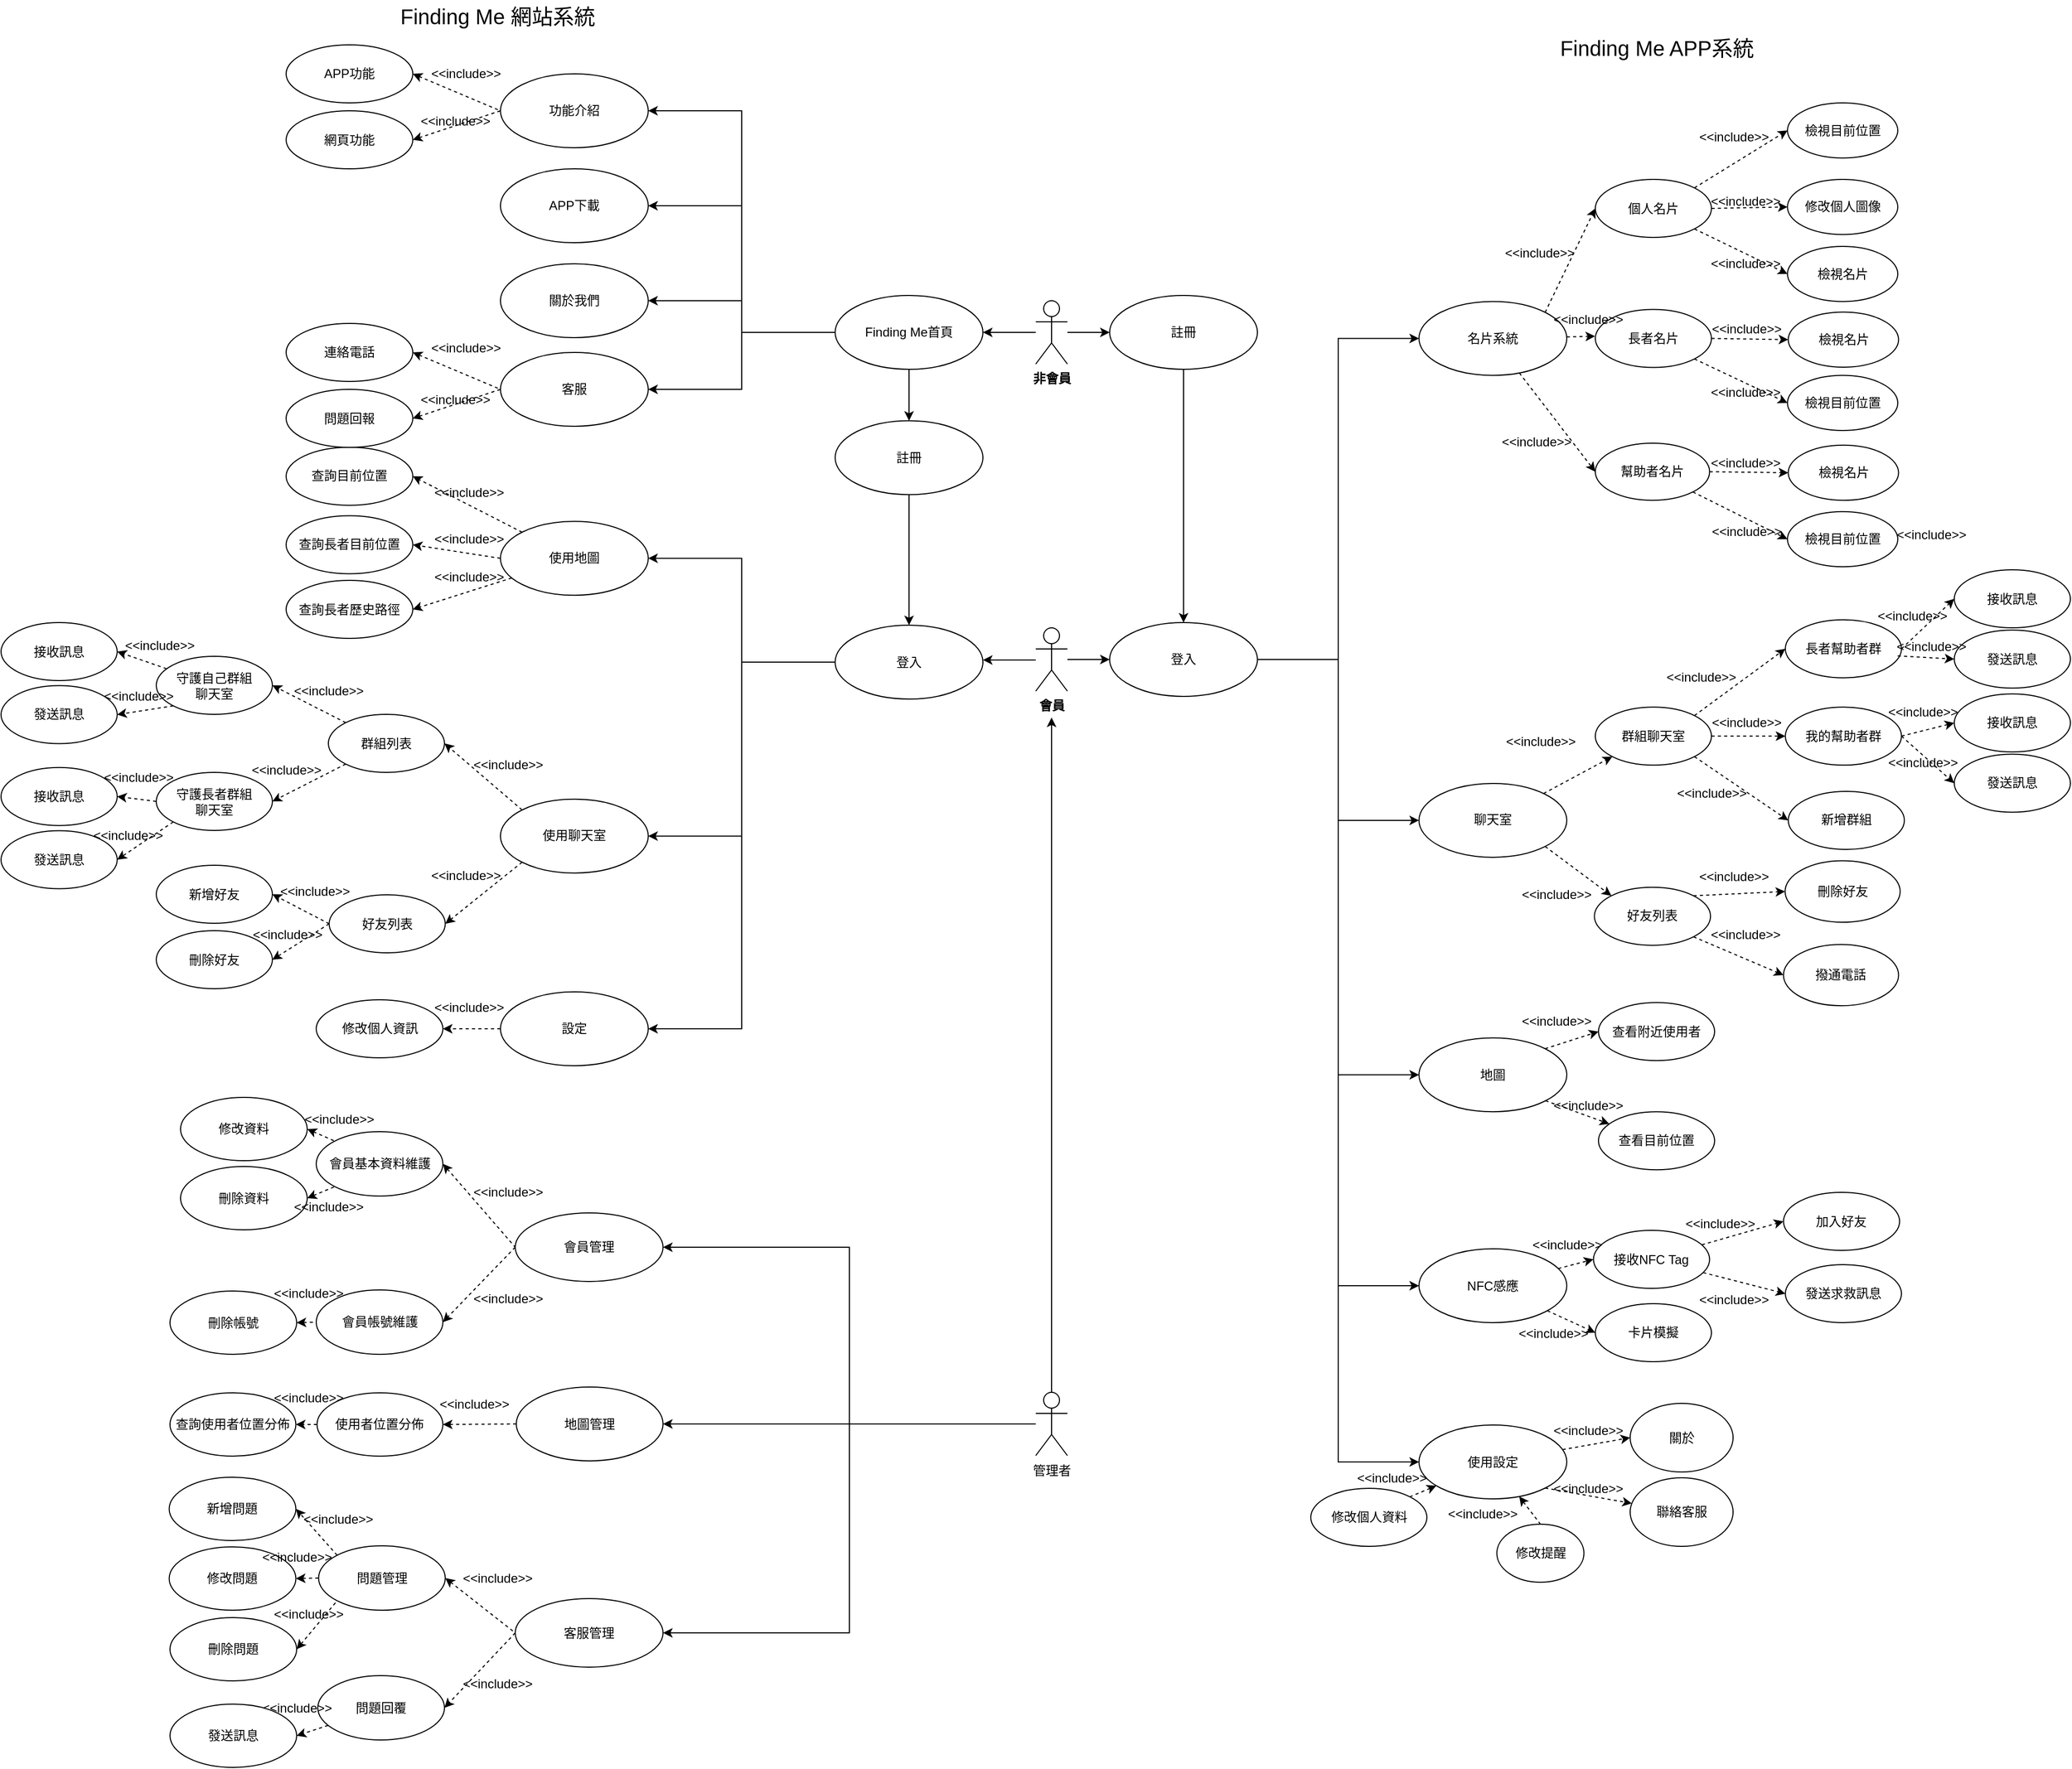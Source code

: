 <mxfile version="16.5.3" type="github" pages="7">
  <diagram id="3pQnXrzSG3vX-jDDkCfl" name="使用個案圖">
    <mxGraphModel dx="2692" dy="1705" grid="1" gridSize="10" guides="1" tooltips="1" connect="1" arrows="1" fold="1" page="1" pageScale="1" pageWidth="827" pageHeight="1169" math="0" shadow="0">
      <root>
        <mxCell id="0" />
        <mxCell id="1" parent="0" />
        <mxCell id="MmpGkMe2nX216u95FJ8I-1" value="註冊" style="ellipse;whiteSpace=wrap;html=1;fillColor=default;strokeColor=default;fontColor=default;" parent="1" vertex="1">
          <mxGeometry x="10" y="10" width="140" height="70" as="geometry" />
        </mxCell>
        <mxCell id="_9rkQAgJzxw9d2bGMF5m-47" style="edgeStyle=orthogonalEdgeStyle;rounded=0;orthogonalLoop=1;jettySize=auto;html=1;entryX=0;entryY=0.5;entryDx=0;entryDy=0;labelBackgroundColor=default;fontColor=default;endArrow=classic;endFill=1;strokeColor=default;exitX=1;exitY=0.5;exitDx=0;exitDy=0;" parent="1" source="_9rkQAgJzxw9d2bGMF5m-7" target="_9rkQAgJzxw9d2bGMF5m-11" edge="1">
          <mxGeometry relative="1" as="geometry">
            <mxPoint x="220" y="560" as="sourcePoint" />
          </mxGeometry>
        </mxCell>
        <mxCell id="_9rkQAgJzxw9d2bGMF5m-49" style="edgeStyle=orthogonalEdgeStyle;rounded=0;orthogonalLoop=1;jettySize=auto;html=1;entryX=0;entryY=0.5;entryDx=0;entryDy=0;labelBackgroundColor=default;fontColor=default;endArrow=classic;endFill=1;strokeColor=default;exitX=1;exitY=0.5;exitDx=0;exitDy=0;" parent="1" source="_9rkQAgJzxw9d2bGMF5m-7" target="_9rkQAgJzxw9d2bGMF5m-17" edge="1">
          <mxGeometry relative="1" as="geometry">
            <mxPoint x="220" y="600" as="sourcePoint" />
          </mxGeometry>
        </mxCell>
        <mxCell id="_9rkQAgJzxw9d2bGMF5m-52" style="edgeStyle=orthogonalEdgeStyle;rounded=0;orthogonalLoop=1;jettySize=auto;html=1;entryX=0;entryY=0.5;entryDx=0;entryDy=0;labelBackgroundColor=default;fontColor=default;endArrow=classic;endFill=1;strokeColor=default;exitX=1;exitY=0.5;exitDx=0;exitDy=0;" parent="1" source="_9rkQAgJzxw9d2bGMF5m-7" target="_9rkQAgJzxw9d2bGMF5m-20" edge="1">
          <mxGeometry relative="1" as="geometry">
            <mxPoint x="220" y="630" as="sourcePoint" />
          </mxGeometry>
        </mxCell>
        <mxCell id="_9rkQAgJzxw9d2bGMF5m-54" style="edgeStyle=orthogonalEdgeStyle;rounded=0;orthogonalLoop=1;jettySize=auto;html=1;entryX=0;entryY=0.5;entryDx=0;entryDy=0;labelBackgroundColor=default;fontColor=default;endArrow=classic;endFill=1;strokeColor=default;exitX=1;exitY=0.5;exitDx=0;exitDy=0;" parent="1" source="_9rkQAgJzxw9d2bGMF5m-7" target="_9rkQAgJzxw9d2bGMF5m-53" edge="1">
          <mxGeometry relative="1" as="geometry">
            <mxPoint x="240" y="620" as="sourcePoint" />
          </mxGeometry>
        </mxCell>
        <mxCell id="_Jv2-qh-Fcck6rWDO-7y-98" style="edgeStyle=orthogonalEdgeStyle;rounded=0;orthogonalLoop=1;jettySize=auto;html=1;entryX=0;entryY=0.5;entryDx=0;entryDy=0;fontColor=#000000;" parent="1" source="_9rkQAgJzxw9d2bGMF5m-7" target="_Jv2-qh-Fcck6rWDO-7y-85" edge="1">
          <mxGeometry relative="1" as="geometry" />
        </mxCell>
        <mxCell id="_9rkQAgJzxw9d2bGMF5m-7" value="登入" style="ellipse;whiteSpace=wrap;html=1;fillColor=default;strokeColor=default;fontColor=default;" parent="1" vertex="1">
          <mxGeometry x="10" y="320" width="140" height="70" as="geometry" />
        </mxCell>
        <mxCell id="_Jv2-qh-Fcck6rWDO-7y-36" style="edgeStyle=orthogonalEdgeStyle;rounded=0;orthogonalLoop=1;jettySize=auto;html=1;entryX=1;entryY=0.5;entryDx=0;entryDy=0;fontColor=#000000;" parent="1" source="_9rkQAgJzxw9d2bGMF5m-10" target="9a65-50WkR01cHYGv2n2-56" edge="1">
          <mxGeometry relative="1" as="geometry" />
        </mxCell>
        <mxCell id="_Jv2-qh-Fcck6rWDO-7y-37" style="edgeStyle=orthogonalEdgeStyle;rounded=0;orthogonalLoop=1;jettySize=auto;html=1;entryX=1;entryY=0.5;entryDx=0;entryDy=0;fontColor=#000000;" parent="1" source="_9rkQAgJzxw9d2bGMF5m-10" target="uH1TTvNsdAKbBwqYhRed-5" edge="1">
          <mxGeometry relative="1" as="geometry" />
        </mxCell>
        <mxCell id="_Jv2-qh-Fcck6rWDO-7y-38" style="edgeStyle=orthogonalEdgeStyle;rounded=0;orthogonalLoop=1;jettySize=auto;html=1;entryX=1;entryY=0.5;entryDx=0;entryDy=0;fontColor=#000000;" parent="1" source="_9rkQAgJzxw9d2bGMF5m-10" target="_Jv2-qh-Fcck6rWDO-7y-13" edge="1">
          <mxGeometry relative="1" as="geometry" />
        </mxCell>
        <mxCell id="_9rkQAgJzxw9d2bGMF5m-10" value="管理者" style="shape=umlActor;verticalLabelPosition=bottom;verticalAlign=top;html=1;fillColor=default;strokeColor=default;fontColor=default;" parent="1" vertex="1">
          <mxGeometry x="-60" y="1049.5" width="30" height="60" as="geometry" />
        </mxCell>
        <mxCell id="_9rkQAgJzxw9d2bGMF5m-72" style="edgeStyle=none;rounded=0;orthogonalLoop=1;jettySize=auto;html=1;entryX=0;entryY=0.5;entryDx=0;entryDy=0;dashed=1;labelBackgroundColor=default;fontColor=default;endArrow=classic;endFill=1;strokeColor=default;exitX=1;exitY=1;exitDx=0;exitDy=0;" parent="1" source="_Jv2-qh-Fcck6rWDO-7y-39" target="_Jv2-qh-Fcck6rWDO-7y-42" edge="1">
          <mxGeometry relative="1" as="geometry">
            <mxPoint x="637.0" y="140.625" as="targetPoint" />
          </mxGeometry>
        </mxCell>
        <mxCell id="uH1TTvNsdAKbBwqYhRed-19" style="edgeStyle=none;rounded=0;orthogonalLoop=1;jettySize=auto;html=1;entryX=0;entryY=0.5;entryDx=0;entryDy=0;dashed=1;startArrow=none;startFill=0;endArrow=classic;endFill=1;" parent="1" source="_9rkQAgJzxw9d2bGMF5m-11" target="uH1TTvNsdAKbBwqYhRed-15" edge="1">
          <mxGeometry relative="1" as="geometry" />
        </mxCell>
        <mxCell id="_9rkQAgJzxw9d2bGMF5m-11" value="名片系統" style="ellipse;whiteSpace=wrap;html=1;fillColor=default;strokeColor=default;fontColor=default;" parent="1" vertex="1">
          <mxGeometry x="303" y="15.75" width="140" height="70" as="geometry" />
        </mxCell>
        <mxCell id="_9rkQAgJzxw9d2bGMF5m-18" value="&lt;div&gt;查看目前位置&lt;/div&gt;" style="ellipse;whiteSpace=wrap;html=1;fillColor=default;strokeColor=default;fontColor=default;" parent="1" vertex="1">
          <mxGeometry x="473" y="783.62" width="110" height="55" as="geometry" />
        </mxCell>
        <mxCell id="_9rkQAgJzxw9d2bGMF5m-20" value="&lt;div&gt;地圖&lt;/div&gt;" style="ellipse;whiteSpace=wrap;html=1;fillColor=default;strokeColor=default;fontColor=default;" parent="1" vertex="1">
          <mxGeometry x="303" y="713.62" width="140" height="70" as="geometry" />
        </mxCell>
        <mxCell id="_9rkQAgJzxw9d2bGMF5m-32" value="" style="endArrow=classic;html=1;rounded=0;dashed=1;labelBackgroundColor=default;fontColor=default;strokeColor=default;exitX=1;exitY=1;exitDx=0;exitDy=0;" parent="1" source="_9rkQAgJzxw9d2bGMF5m-20" target="_9rkQAgJzxw9d2bGMF5m-18" edge="1">
          <mxGeometry width="50" height="50" relative="1" as="geometry">
            <mxPoint x="433" y="642.62" as="sourcePoint" />
            <mxPoint x="503" y="642.62" as="targetPoint" />
          </mxGeometry>
        </mxCell>
        <mxCell id="_9rkQAgJzxw9d2bGMF5m-34" value="查看附近使用者" style="ellipse;whiteSpace=wrap;html=1;fillColor=default;strokeColor=default;fontColor=default;" parent="1" vertex="1">
          <mxGeometry x="473" y="680.12" width="110" height="55" as="geometry" />
        </mxCell>
        <mxCell id="_9rkQAgJzxw9d2bGMF5m-37" value="&amp;lt;&amp;lt;include&amp;gt;&amp;gt;" style="text;html=1;align=center;verticalAlign=middle;resizable=0;points=[];autosize=1;strokeColor=none;fillColor=none;fontColor=default;" parent="1" vertex="1">
          <mxGeometry x="423" y="768.12" width="80" height="20" as="geometry" />
        </mxCell>
        <mxCell id="_9rkQAgJzxw9d2bGMF5m-41" value="&amp;lt;&amp;lt;include&amp;gt;&amp;gt;" style="text;html=1;align=center;verticalAlign=middle;resizable=0;points=[];autosize=1;strokeColor=none;fillColor=none;fontColor=default;" parent="1" vertex="1">
          <mxGeometry x="393" y="687.62" width="80" height="20" as="geometry" />
        </mxCell>
        <mxCell id="_9rkQAgJzxw9d2bGMF5m-43" value="" style="endArrow=classic;html=1;rounded=0;dashed=1;labelBackgroundColor=default;fontColor=default;strokeColor=default;entryX=0;entryY=0.5;entryDx=0;entryDy=0;exitX=1;exitY=0;exitDx=0;exitDy=0;" parent="1" source="_9rkQAgJzxw9d2bGMF5m-20" target="_9rkQAgJzxw9d2bGMF5m-34" edge="1">
          <mxGeometry width="50" height="50" relative="1" as="geometry">
            <mxPoint x="453" y="457.62" as="sourcePoint" />
            <mxPoint x="523" y="457.62" as="targetPoint" />
          </mxGeometry>
        </mxCell>
        <mxCell id="_9rkQAgJzxw9d2bGMF5m-91" style="edgeStyle=none;rounded=0;orthogonalLoop=1;jettySize=auto;html=1;entryX=0.5;entryY=0;entryDx=0;entryDy=0;dashed=1;labelBackgroundColor=default;fontColor=default;endArrow=none;endFill=0;strokeColor=default;startArrow=classic;startFill=1;" parent="1" source="_9rkQAgJzxw9d2bGMF5m-53" target="_9rkQAgJzxw9d2bGMF5m-89" edge="1">
          <mxGeometry relative="1" as="geometry" />
        </mxCell>
        <mxCell id="_9rkQAgJzxw9d2bGMF5m-92" style="edgeStyle=none;rounded=0;orthogonalLoop=1;jettySize=auto;html=1;entryX=1;entryY=0;entryDx=0;entryDy=0;dashed=1;labelBackgroundColor=default;fontColor=default;endArrow=none;endFill=0;strokeColor=default;startArrow=classic;startFill=1;" parent="1" source="_9rkQAgJzxw9d2bGMF5m-53" target="qjlS9ZGiiNj2tbBW9i7h-3" edge="1">
          <mxGeometry relative="1" as="geometry">
            <mxPoint x="285.426" y="1152.216" as="targetPoint" />
          </mxGeometry>
        </mxCell>
        <mxCell id="9Vf7l8SBi7Rdva_ituzW-2" style="rounded=0;orthogonalLoop=1;jettySize=auto;html=1;entryX=0;entryY=0.5;entryDx=0;entryDy=0;dashed=1;" parent="1" source="_9rkQAgJzxw9d2bGMF5m-53" target="9Vf7l8SBi7Rdva_ituzW-1" edge="1">
          <mxGeometry relative="1" as="geometry" />
        </mxCell>
        <mxCell id="_9rkQAgJzxw9d2bGMF5m-53" value="使用設定" style="ellipse;whiteSpace=wrap;html=1;fillColor=default;strokeColor=default;fontColor=default;" parent="1" vertex="1">
          <mxGeometry x="303" y="1080.5" width="140" height="70" as="geometry" />
        </mxCell>
        <mxCell id="_9rkQAgJzxw9d2bGMF5m-89" value="修改提醒" style="ellipse;whiteSpace=wrap;html=1;fontColor=default;strokeColor=default;fillColor=default;" parent="1" vertex="1">
          <mxGeometry x="376.75" y="1174.5" width="82.5" height="55" as="geometry" />
        </mxCell>
        <mxCell id="qjlS9ZGiiNj2tbBW9i7h-3" value="修改個人資料" style="ellipse;whiteSpace=wrap;html=1;fillColor=default;strokeColor=default;fontColor=default;" parent="1" vertex="1">
          <mxGeometry x="200.5" y="1140.5" width="110" height="55" as="geometry" />
        </mxCell>
        <mxCell id="qjlS9ZGiiNj2tbBW9i7h-4" style="edgeStyle=none;rounded=0;orthogonalLoop=1;jettySize=auto;html=1;dashed=1;labelBackgroundColor=default;fontColor=default;endArrow=classic;endFill=1;strokeColor=default;exitX=1;exitY=1;exitDx=0;exitDy=0;" parent="1" source="_9rkQAgJzxw9d2bGMF5m-53" target="qjlS9ZGiiNj2tbBW9i7h-5" edge="1">
          <mxGeometry relative="1" as="geometry">
            <mxPoint x="442.997" y="1110.249" as="sourcePoint" />
          </mxGeometry>
        </mxCell>
        <mxCell id="qjlS9ZGiiNj2tbBW9i7h-5" value="&lt;div&gt;聯絡客服&lt;/div&gt;" style="ellipse;whiteSpace=wrap;html=1;fontColor=default;strokeColor=default;fillColor=default;" parent="1" vertex="1">
          <mxGeometry x="503" y="1130.5" width="97.5" height="65" as="geometry" />
        </mxCell>
        <mxCell id="_9rkQAgJzxw9d2bGMF5m-100" value="撥通電話" style="ellipse;whiteSpace=wrap;html=1;fillColor=default;strokeColor=default;fontColor=default;" parent="1" vertex="1">
          <mxGeometry x="648.24" y="625.12" width="109" height="58" as="geometry" />
        </mxCell>
        <mxCell id="_9rkQAgJzxw9d2bGMF5m-101" style="edgeStyle=none;rounded=0;orthogonalLoop=1;jettySize=auto;html=1;entryX=0;entryY=0.5;entryDx=0;entryDy=0;dashed=1;labelBackgroundColor=default;fontColor=default;endArrow=classic;endFill=1;strokeColor=default;exitX=1;exitY=1;exitDx=0;exitDy=0;" parent="1" source="_9rkQAgJzxw9d2bGMF5m-21" target="_9rkQAgJzxw9d2bGMF5m-100" edge="1">
          <mxGeometry x="333" y="565.12" as="geometry">
            <mxPoint x="488" y="635.12" as="sourcePoint" />
          </mxGeometry>
        </mxCell>
        <mxCell id="qjlS9ZGiiNj2tbBW9i7h-28" value="" style="edgeStyle=orthogonalEdgeStyle;rounded=0;orthogonalLoop=1;jettySize=auto;html=1;dashed=1;startArrow=none;startFill=0;endArrow=classic;endFill=1;" parent="1" edge="1">
          <mxGeometry relative="1" as="geometry">
            <mxPoint x="482.524" y="245" as="sourcePoint" />
          </mxGeometry>
        </mxCell>
        <mxCell id="_9rkQAgJzxw9d2bGMF5m-17" value="聊天室" style="ellipse;whiteSpace=wrap;html=1;fillColor=default;strokeColor=default;fontColor=default;" parent="1" vertex="1">
          <mxGeometry x="303" y="472.49" width="140" height="70" as="geometry" />
        </mxCell>
        <mxCell id="_Jv2-qh-Fcck6rWDO-7y-65" style="rounded=0;orthogonalLoop=1;jettySize=auto;html=1;entryX=0;entryY=0.5;entryDx=0;entryDy=0;fontColor=#000000;dashed=1;exitX=1;exitY=0;exitDx=0;exitDy=0;" parent="1" source="_9rkQAgJzxw9d2bGMF5m-21" target="Yg3sR1QcOjQ_2hsuShEI-5" edge="1">
          <mxGeometry relative="1" as="geometry" />
        </mxCell>
        <mxCell id="_9rkQAgJzxw9d2bGMF5m-21" value="好友列表" style="ellipse;whiteSpace=wrap;html=1;fillColor=default;strokeColor=default;fontColor=default;" parent="1" vertex="1">
          <mxGeometry x="469.13" y="570.87" width="110" height="55" as="geometry" />
        </mxCell>
        <mxCell id="_9rkQAgJzxw9d2bGMF5m-22" value="群組聊天室" style="ellipse;whiteSpace=wrap;html=1;fillColor=default;strokeColor=default;fontColor=default;" parent="1" vertex="1">
          <mxGeometry x="470" y="400.12" width="110" height="55" as="geometry" />
        </mxCell>
        <mxCell id="_9rkQAgJzxw9d2bGMF5m-27" value="&amp;lt;&amp;lt;include&amp;gt;&amp;gt;" style="text;html=1;align=center;verticalAlign=middle;resizable=0;points=[];autosize=1;strokeColor=none;fillColor=none;fontColor=default;" parent="1" vertex="1">
          <mxGeometry x="378" y="422.62" width="80" height="20" as="geometry" />
        </mxCell>
        <mxCell id="_9rkQAgJzxw9d2bGMF5m-93" value="&amp;lt;&amp;lt;include&amp;gt;&amp;gt;" style="text;html=1;align=center;verticalAlign=middle;resizable=0;points=[];autosize=1;strokeColor=none;fillColor=none;fontColor=default;" parent="1" vertex="1">
          <mxGeometry x="530" y="362.12" width="80" height="20" as="geometry" />
        </mxCell>
        <mxCell id="_9rkQAgJzxw9d2bGMF5m-24" value="" style="endArrow=classic;html=1;rounded=0;labelBackgroundColor=default;fontColor=default;strokeColor=default;entryX=0;entryY=0;entryDx=0;entryDy=0;exitX=1;exitY=1;exitDx=0;exitDy=0;dashed=1;endFill=1;startArrow=none;startFill=0;" parent="1" source="_9rkQAgJzxw9d2bGMF5m-17" target="_9rkQAgJzxw9d2bGMF5m-21" edge="1">
          <mxGeometry x="243" y="569.87" width="50" height="50" as="geometry">
            <mxPoint x="753" y="919.87" as="sourcePoint" />
            <mxPoint x="803" y="869.87" as="targetPoint" />
          </mxGeometry>
        </mxCell>
        <mxCell id="_9rkQAgJzxw9d2bGMF5m-25" value="" style="endArrow=classic;dashed=1;html=1;rounded=0;labelBackgroundColor=default;fontColor=default;strokeColor=default;entryX=0;entryY=1;entryDx=0;entryDy=0;endFill=1;startArrow=none;startFill=0;" parent="1" source="_9rkQAgJzxw9d2bGMF5m-17" target="_9rkQAgJzxw9d2bGMF5m-22" edge="1">
          <mxGeometry x="243" y="569.87" width="50" height="50" as="geometry">
            <mxPoint x="733" y="1059.87" as="sourcePoint" />
            <mxPoint x="783" y="1009.87" as="targetPoint" />
          </mxGeometry>
        </mxCell>
        <mxCell id="qjlS9ZGiiNj2tbBW9i7h-24" value="" style="endArrow=classic;html=1;rounded=0;exitX=0.5;exitY=1;exitDx=0;exitDy=0;entryX=0.5;entryY=0;entryDx=0;entryDy=0;" parent="1" source="MmpGkMe2nX216u95FJ8I-1" target="_9rkQAgJzxw9d2bGMF5m-7" edge="1">
          <mxGeometry width="50" height="50" relative="1" as="geometry">
            <mxPoint x="570" y="131" as="sourcePoint" />
            <mxPoint x="620" y="81" as="targetPoint" />
          </mxGeometry>
        </mxCell>
        <mxCell id="qjlS9ZGiiNj2tbBW9i7h-29" value="&amp;lt;&amp;lt;include&amp;gt;&amp;gt;" style="text;html=1;align=center;verticalAlign=middle;resizable=0;points=[];autosize=1;strokeColor=none;fillColor=none;fontColor=default;" parent="1" vertex="1">
          <mxGeometry x="572" y="605.87" width="80" height="20" as="geometry" />
        </mxCell>
        <mxCell id="qjlS9ZGiiNj2tbBW9i7h-35" value="" style="endArrow=classic;html=1;rounded=0;labelBackgroundColor=default;fontColor=default;strokeColor=default;dashed=1;endFill=1;startArrow=none;startFill=0;entryX=0;entryY=0.5;entryDx=0;entryDy=0;exitX=1;exitY=0.5;exitDx=0;exitDy=0;" parent="1" source="_9rkQAgJzxw9d2bGMF5m-22" target="Yg3sR1QcOjQ_2hsuShEI-16" edge="1">
          <mxGeometry x="273" y="599.87" width="50" height="50" as="geometry">
            <mxPoint x="583" y="339.87" as="sourcePoint" />
            <mxPoint x="429.109" y="737.925" as="targetPoint" />
          </mxGeometry>
        </mxCell>
        <mxCell id="qjlS9ZGiiNj2tbBW9i7h-36" value="" style="endArrow=classic;html=1;rounded=0;labelBackgroundColor=default;fontColor=default;strokeColor=default;exitX=1;exitY=0;exitDx=0;exitDy=0;dashed=1;endFill=1;startArrow=none;startFill=0;entryX=0;entryY=0.5;entryDx=0;entryDy=0;" parent="1" source="_9rkQAgJzxw9d2bGMF5m-22" target="Yg3sR1QcOjQ_2hsuShEI-17" edge="1">
          <mxGeometry x="263" y="589.87" width="50" height="50" as="geometry">
            <mxPoint x="318" y="709.87" as="sourcePoint" />
            <mxPoint x="318" y="729.87" as="targetPoint" />
          </mxGeometry>
        </mxCell>
        <mxCell id="qjlS9ZGiiNj2tbBW9i7h-37" value="&amp;lt;&amp;lt;include&amp;gt;&amp;gt;" style="text;html=1;align=center;verticalAlign=middle;resizable=0;points=[];autosize=1;strokeColor=none;fillColor=none;fontColor=default;" parent="1" vertex="1">
          <mxGeometry x="393" y="567.62" width="80" height="20" as="geometry" />
        </mxCell>
        <mxCell id="qjlS9ZGiiNj2tbBW9i7h-42" value="&amp;lt;&amp;lt;include&amp;gt;&amp;gt;" style="text;html=1;align=center;verticalAlign=middle;resizable=0;points=[];autosize=1;strokeColor=none;fillColor=none;fontColor=default;" parent="1" vertex="1">
          <mxGeometry x="540" y="472.49" width="80" height="20" as="geometry" />
        </mxCell>
        <mxCell id="qjlS9ZGiiNj2tbBW9i7h-43" value="&amp;lt;&amp;lt;include&amp;gt;&amp;gt;" style="text;html=1;align=center;verticalAlign=middle;resizable=0;points=[];autosize=1;strokeColor=none;fillColor=none;fontColor=default;" parent="1" vertex="1">
          <mxGeometry x="237" y="1120.5" width="80" height="20" as="geometry" />
        </mxCell>
        <mxCell id="qjlS9ZGiiNj2tbBW9i7h-44" value="&amp;lt;&amp;lt;include&amp;gt;&amp;gt;" style="text;html=1;align=center;verticalAlign=middle;resizable=0;points=[];autosize=1;strokeColor=none;fillColor=none;fontColor=default;" parent="1" vertex="1">
          <mxGeometry x="323" y="1154.5" width="80" height="20" as="geometry" />
        </mxCell>
        <mxCell id="qjlS9ZGiiNj2tbBW9i7h-46" value="&amp;lt;&amp;lt;include&amp;gt;&amp;gt;" style="text;html=1;align=center;verticalAlign=middle;resizable=0;points=[];autosize=1;strokeColor=none;fillColor=none;fontColor=default;" parent="1" vertex="1">
          <mxGeometry x="423" y="1130.5" width="80" height="20" as="geometry" />
        </mxCell>
        <mxCell id="qjlS9ZGiiNj2tbBW9i7h-54" style="edgeStyle=orthogonalEdgeStyle;rounded=0;orthogonalLoop=1;jettySize=auto;html=1;entryX=0;entryY=0.5;entryDx=0;entryDy=0;startArrow=none;startFill=0;endArrow=classic;endFill=1;" parent="1" source="qjlS9ZGiiNj2tbBW9i7h-52" target="MmpGkMe2nX216u95FJ8I-1" edge="1">
          <mxGeometry relative="1" as="geometry" />
        </mxCell>
        <mxCell id="u5JjjSmPBRCBXc3OO8yp-3" style="edgeStyle=orthogonalEdgeStyle;rounded=0;orthogonalLoop=1;jettySize=auto;html=1;entryX=1;entryY=0.5;entryDx=0;entryDy=0;" parent="1" source="qjlS9ZGiiNj2tbBW9i7h-52" target="u5JjjSmPBRCBXc3OO8yp-1" edge="1">
          <mxGeometry relative="1" as="geometry" />
        </mxCell>
        <mxCell id="qjlS9ZGiiNj2tbBW9i7h-52" value="&lt;div&gt;&lt;strong&gt;非會員&lt;/strong&gt;&lt;/div&gt;&lt;div&gt;&lt;strong&gt;&lt;/strong&gt;&lt;/div&gt;" style="shape=umlActor;verticalLabelPosition=bottom;verticalAlign=top;html=1;fillColor=default;strokeColor=default;fontColor=default;" parent="1" vertex="1">
          <mxGeometry x="-60" y="15" width="30" height="60" as="geometry" />
        </mxCell>
        <mxCell id="H_IyGiRTWz5XfIYFhY-K-16" style="edgeStyle=orthogonalEdgeStyle;rounded=0;orthogonalLoop=1;jettySize=auto;html=1;entryX=1;entryY=0.5;entryDx=0;entryDy=0;startArrow=none;startFill=0;endArrow=classic;endFill=1;" parent="1" edge="1">
          <mxGeometry relative="1" as="geometry">
            <mxPoint x="-60" y="355.513" as="sourcePoint" />
            <mxPoint x="-110" y="355.5" as="targetPoint" />
            <Array as="points">
              <mxPoint x="-85" y="356" />
            </Array>
          </mxGeometry>
        </mxCell>
        <mxCell id="H_IyGiRTWz5XfIYFhY-K-17" style="edgeStyle=orthogonalEdgeStyle;rounded=0;orthogonalLoop=1;jettySize=auto;html=1;entryX=0;entryY=0.5;entryDx=0;entryDy=0;startArrow=none;startFill=0;endArrow=classic;endFill=1;" parent="1" source="MmpGkMe2nX216u95FJ8I-4" target="_9rkQAgJzxw9d2bGMF5m-7" edge="1">
          <mxGeometry relative="1" as="geometry">
            <Array as="points">
              <mxPoint y="355" />
              <mxPoint y="355" />
            </Array>
          </mxGeometry>
        </mxCell>
        <mxCell id="MmpGkMe2nX216u95FJ8I-4" value="&lt;div&gt;&lt;strong&gt;會員&lt;/strong&gt;&lt;/div&gt;&lt;div&gt;&lt;strong&gt;&lt;/strong&gt;&lt;/div&gt;" style="shape=umlActor;verticalLabelPosition=bottom;verticalAlign=top;html=1;fillColor=default;strokeColor=default;fontColor=default;" parent="1" vertex="1">
          <mxGeometry x="-60" y="325" width="30" height="60" as="geometry" />
        </mxCell>
        <mxCell id="qjlS9ZGiiNj2tbBW9i7h-57" value="" style="rounded=0;orthogonalLoop=1;jettySize=auto;html=1;startArrow=none;startFill=0;endArrow=classic;endFill=1;" parent="1" source="_9rkQAgJzxw9d2bGMF5m-10" edge="1">
          <mxGeometry relative="1" as="geometry">
            <mxPoint x="-45" y="410" as="targetPoint" />
            <mxPoint x="-45" y="1370" as="sourcePoint" />
          </mxGeometry>
        </mxCell>
        <mxCell id="9a65-50WkR01cHYGv2n2-12" value="&lt;div&gt;Finding Me APP系統&lt;/div&gt;" style="text;html=1;align=center;verticalAlign=middle;resizable=0;points=[];autosize=1;strokeColor=none;fillColor=none;fontSize=20;" parent="1" vertex="1">
          <mxGeometry x="428" y="-240" width="200" height="30" as="geometry" />
        </mxCell>
        <mxCell id="9a65-50WkR01cHYGv2n2-22" value="&amp;lt;&amp;lt;include&amp;gt;&amp;gt;" style="text;html=1;align=center;verticalAlign=middle;resizable=0;points=[];autosize=1;strokeColor=none;fillColor=none;fontColor=default;" parent="1" vertex="1">
          <mxGeometry x="-930" y="332" width="80" height="20" as="geometry" />
        </mxCell>
        <mxCell id="S_v8UxHa7E5mEk55tSrC-3" style="edgeStyle=none;rounded=0;orthogonalLoop=1;jettySize=auto;html=1;entryX=1;entryY=0.5;entryDx=0;entryDy=0;dashed=1;" parent="1" source="9a65-50WkR01cHYGv2n2-38" target="9Vf7l8SBi7Rdva_ituzW-5" edge="1">
          <mxGeometry relative="1" as="geometry" />
        </mxCell>
        <mxCell id="9a65-50WkR01cHYGv2n2-38" value="設定" style="ellipse;whiteSpace=wrap;html=1;fillColor=default;strokeColor=default;fontColor=default;" parent="1" vertex="1">
          <mxGeometry x="-567" y="670" width="140" height="70" as="geometry" />
        </mxCell>
        <mxCell id="9a65-50WkR01cHYGv2n2-44" value="註冊" style="ellipse;whiteSpace=wrap;html=1;fillColor=default;strokeColor=default;fontColor=default;" parent="1" vertex="1">
          <mxGeometry x="-250" y="128.75" width="140" height="70" as="geometry" />
        </mxCell>
        <mxCell id="u5JjjSmPBRCBXc3OO8yp-24" style="edgeStyle=orthogonalEdgeStyle;rounded=0;orthogonalLoop=1;jettySize=auto;html=1;entryX=1;entryY=0.5;entryDx=0;entryDy=0;" parent="1" source="9a65-50WkR01cHYGv2n2-45" target="9a65-50WkR01cHYGv2n2-26" edge="1">
          <mxGeometry relative="1" as="geometry" />
        </mxCell>
        <mxCell id="u5JjjSmPBRCBXc3OO8yp-62" style="edgeStyle=orthogonalEdgeStyle;rounded=0;orthogonalLoop=1;jettySize=auto;html=1;entryX=1;entryY=0.5;entryDx=0;entryDy=0;fontColor=#000000;" parent="1" source="9a65-50WkR01cHYGv2n2-45" target="9a65-50WkR01cHYGv2n2-14" edge="1">
          <mxGeometry relative="1" as="geometry" />
        </mxCell>
        <mxCell id="u5JjjSmPBRCBXc3OO8yp-73" style="edgeStyle=orthogonalEdgeStyle;rounded=0;orthogonalLoop=1;jettySize=auto;html=1;entryX=1;entryY=0.5;entryDx=0;entryDy=0;fontColor=#000000;" parent="1" source="9a65-50WkR01cHYGv2n2-45" target="9a65-50WkR01cHYGv2n2-38" edge="1">
          <mxGeometry relative="1" as="geometry" />
        </mxCell>
        <mxCell id="9a65-50WkR01cHYGv2n2-45" value="登入" style="ellipse;whiteSpace=wrap;html=1;fillColor=default;strokeColor=default;fontColor=default;" parent="1" vertex="1">
          <mxGeometry x="-250" y="322.5" width="140" height="70" as="geometry" />
        </mxCell>
        <mxCell id="9a65-50WkR01cHYGv2n2-46" value="" style="endArrow=classic;html=1;rounded=0;exitX=0.5;exitY=1;exitDx=0;exitDy=0;entryX=0.5;entryY=0;entryDx=0;entryDy=0;" parent="1" source="9a65-50WkR01cHYGv2n2-44" target="9a65-50WkR01cHYGv2n2-45" edge="1">
          <mxGeometry width="50" height="50" relative="1" as="geometry">
            <mxPoint x="310" y="-29" as="sourcePoint" />
            <mxPoint x="360" y="-79" as="targetPoint" />
          </mxGeometry>
        </mxCell>
        <mxCell id="9a65-50WkR01cHYGv2n2-55" style="edgeStyle=none;rounded=0;orthogonalLoop=1;jettySize=auto;html=1;entryX=0;entryY=0.5;entryDx=0;entryDy=0;dashed=1;labelBackgroundColor=default;fontColor=default;endArrow=none;endFill=0;strokeColor=default;startArrow=classic;startFill=1;exitX=1;exitY=0.5;exitDx=0;exitDy=0;" parent="1" source="uH1TTvNsdAKbBwqYhRed-2" target="9a65-50WkR01cHYGv2n2-56" edge="1">
          <mxGeometry relative="1" as="geometry">
            <mxPoint x="-409.426" y="913.216" as="targetPoint" />
          </mxGeometry>
        </mxCell>
        <mxCell id="_Jv2-qh-Fcck6rWDO-7y-8" style="rounded=0;orthogonalLoop=1;jettySize=auto;html=1;entryX=1;entryY=0.5;entryDx=0;entryDy=0;fontColor=#000000;dashed=1;exitX=0;exitY=0.5;exitDx=0;exitDy=0;" parent="1" source="9a65-50WkR01cHYGv2n2-56" target="_Jv2-qh-Fcck6rWDO-7y-1" edge="1">
          <mxGeometry relative="1" as="geometry" />
        </mxCell>
        <mxCell id="9a65-50WkR01cHYGv2n2-56" value="會員管理" style="ellipse;whiteSpace=wrap;html=1;fontColor=default;strokeColor=default;fillColor=default;" parent="1" vertex="1">
          <mxGeometry x="-553" y="879.5" width="140" height="65" as="geometry" />
        </mxCell>
        <mxCell id="9a65-50WkR01cHYGv2n2-59" value="&amp;lt;&amp;lt;include&amp;gt;&amp;gt;" style="text;html=1;align=center;verticalAlign=middle;resizable=0;points=[];autosize=1;strokeColor=none;fillColor=none;fontColor=default;" parent="1" vertex="1">
          <mxGeometry x="-600" y="850" width="80" height="20" as="geometry" />
        </mxCell>
        <mxCell id="9a65-50WkR01cHYGv2n2-63" value="&lt;div&gt;Finding Me 網站系統&lt;/div&gt;" style="text;html=1;align=center;verticalAlign=middle;resizable=0;points=[];autosize=1;strokeColor=none;fillColor=none;fontSize=20;" parent="1" vertex="1">
          <mxGeometry x="-670" y="-270" width="200" height="30" as="geometry" />
        </mxCell>
        <mxCell id="Yg3sR1QcOjQ_2hsuShEI-5" value="刪除好友" style="ellipse;whiteSpace=wrap;html=1;fillColor=default;strokeColor=default;fontColor=default;" parent="1" vertex="1">
          <mxGeometry x="649.75" y="545.75" width="109.01" height="58.25" as="geometry" />
        </mxCell>
        <mxCell id="Yg3sR1QcOjQ_2hsuShEI-10" value="長者名片" style="ellipse;whiteSpace=wrap;html=1;fillColor=default;strokeColor=default;fontColor=default;" parent="1" vertex="1">
          <mxGeometry x="470" y="23.25" width="110" height="55" as="geometry" />
        </mxCell>
        <mxCell id="Yg3sR1QcOjQ_2hsuShEI-11" style="rounded=0;orthogonalLoop=1;jettySize=auto;html=1;entryX=-0.002;entryY=0.461;entryDx=0;entryDy=0;labelBackgroundColor=default;fontColor=default;endArrow=classic;endFill=1;strokeColor=default;dashed=1;startArrow=none;startFill=0;entryPerimeter=0;" parent="1" source="_9rkQAgJzxw9d2bGMF5m-11" target="Yg3sR1QcOjQ_2hsuShEI-10" edge="1">
          <mxGeometry relative="1" as="geometry">
            <mxPoint x="439.977" y="15.755" as="sourcePoint" />
            <mxPoint x="453.334" y="42.136" as="targetPoint" />
          </mxGeometry>
        </mxCell>
        <mxCell id="Yg3sR1QcOjQ_2hsuShEI-12" value="&amp;lt;&amp;lt;include&amp;gt;&amp;gt;" style="text;html=1;align=center;verticalAlign=middle;resizable=0;points=[];autosize=1;strokeColor=none;fillColor=none;fontColor=default;" parent="1" vertex="1">
          <mxGeometry x="423" y="23.25" width="80" height="20" as="geometry" />
        </mxCell>
        <mxCell id="Yg3sR1QcOjQ_2hsuShEI-16" value="&lt;span&gt;我的幫助者群&lt;/span&gt;" style="ellipse;whiteSpace=wrap;html=1;fillColor=default;strokeColor=default;fontColor=default;" parent="1" vertex="1">
          <mxGeometry x="649.99" y="400.12" width="110" height="55" as="geometry" />
        </mxCell>
        <mxCell id="Yg3sR1QcOjQ_2hsuShEI-17" value="&lt;span&gt;長者幫助者群&lt;/span&gt;" style="ellipse;whiteSpace=wrap;html=1;fillColor=default;strokeColor=default;fontColor=default;" parent="1" vertex="1">
          <mxGeometry x="649.99" y="317.37" width="110" height="55" as="geometry" />
        </mxCell>
        <mxCell id="9a65-50WkR01cHYGv2n2-14" value="使用聊天室" style="ellipse;whiteSpace=wrap;html=1;fillColor=default;strokeColor=default;fontColor=default;" parent="1" vertex="1">
          <mxGeometry x="-567" y="487.37" width="140" height="70" as="geometry" />
        </mxCell>
        <mxCell id="9a65-50WkR01cHYGv2n2-16" value="&lt;span&gt;守護自己群組&lt;/span&gt;&lt;div class=&quot;O0&quot; style=&quot;margin-top: 0pt ; margin-bottom: 0pt ; margin-left: 0.38in ; text-indent: -0.38in&quot;&gt;&lt;span&gt;聊天室&lt;/span&gt;&lt;/div&gt;" style="ellipse;whiteSpace=wrap;html=1;fillColor=default;strokeColor=default;fontColor=default;" parent="1" vertex="1">
          <mxGeometry x="-893" y="352" width="110" height="55" as="geometry" />
        </mxCell>
        <mxCell id="9a65-50WkR01cHYGv2n2-19" value="發送訊息" style="ellipse;whiteSpace=wrap;html=1;fillColor=default;strokeColor=default;fontColor=default;" parent="1" vertex="1">
          <mxGeometry x="-1040" y="379.75" width="110" height="55" as="geometry" />
        </mxCell>
        <mxCell id="9a65-50WkR01cHYGv2n2-20" value="接收訊息" style="ellipse;whiteSpace=wrap;html=1;fillColor=default;strokeColor=default;fontColor=default;" parent="1" vertex="1">
          <mxGeometry x="-1040" y="320" width="110" height="55" as="geometry" />
        </mxCell>
        <mxCell id="9a65-50WkR01cHYGv2n2-21" value="&amp;lt;&amp;lt;include&amp;gt;&amp;gt;" style="text;html=1;align=center;verticalAlign=middle;resizable=0;points=[];autosize=1;strokeColor=none;fillColor=none;fontColor=default;" parent="1" vertex="1">
          <mxGeometry x="-950" y="379.75" width="80" height="20" as="geometry" />
        </mxCell>
        <mxCell id="9a65-50WkR01cHYGv2n2-30" value="" style="rounded=0;orthogonalLoop=1;jettySize=auto;html=1;startArrow=none;startFill=0;endArrow=classic;endFill=1;entryX=1;entryY=0.5;entryDx=0;entryDy=0;exitX=0;exitY=1;exitDx=0;exitDy=0;dashed=1;" parent="1" source="9a65-50WkR01cHYGv2n2-14" target="u5JjjSmPBRCBXc3OO8yp-28" edge="1">
          <mxGeometry relative="1" as="geometry">
            <mxPoint x="-522.754" y="494.104" as="targetPoint" />
            <mxPoint x="-487" y="470.87" as="sourcePoint" />
          </mxGeometry>
        </mxCell>
        <mxCell id="9a65-50WkR01cHYGv2n2-33" value="" style="rounded=0;orthogonalLoop=1;jettySize=auto;html=1;startArrow=none;startFill=0;endArrow=classic;endFill=1;entryX=1;entryY=0.5;entryDx=0;entryDy=0;dashed=1;exitX=0;exitY=1;exitDx=0;exitDy=0;" parent="1" source="9a65-50WkR01cHYGv2n2-16" target="9a65-50WkR01cHYGv2n2-19" edge="1">
          <mxGeometry relative="1" as="geometry">
            <mxPoint x="-634.246" y="523.484" as="targetPoint" />
            <mxPoint x="-747" y="492.25" as="sourcePoint" />
          </mxGeometry>
        </mxCell>
        <mxCell id="9a65-50WkR01cHYGv2n2-35" value="" style="rounded=0;orthogonalLoop=1;jettySize=auto;html=1;startArrow=none;startFill=0;endArrow=classic;endFill=1;entryX=1;entryY=0.5;entryDx=0;entryDy=0;dashed=1;" parent="1" source="9a65-50WkR01cHYGv2n2-16" target="9a65-50WkR01cHYGv2n2-20" edge="1">
          <mxGeometry relative="1" as="geometry">
            <mxPoint x="-747" y="512.25" as="targetPoint" />
            <mxPoint x="-747" y="492.25" as="sourcePoint" />
          </mxGeometry>
        </mxCell>
        <mxCell id="9a65-50WkR01cHYGv2n2-25" value="查詢長者歷史路徑" style="ellipse;whiteSpace=wrap;html=1;fillColor=default;strokeColor=default;fontColor=default;" parent="1" vertex="1">
          <mxGeometry x="-770" y="280" width="120" height="55" as="geometry" />
        </mxCell>
        <mxCell id="9a65-50WkR01cHYGv2n2-26" value="&lt;div&gt;使用地圖&lt;/div&gt;" style="ellipse;whiteSpace=wrap;html=1;fillColor=default;strokeColor=default;fontColor=default;" parent="1" vertex="1">
          <mxGeometry x="-567" y="224.13" width="140" height="70" as="geometry" />
        </mxCell>
        <mxCell id="9a65-50WkR01cHYGv2n2-27" value="&amp;lt;&amp;lt;include&amp;gt;&amp;gt;" style="text;html=1;align=center;verticalAlign=middle;resizable=0;points=[];autosize=1;strokeColor=none;fillColor=none;fontColor=default;" parent="1" vertex="1">
          <mxGeometry x="-637" y="187.06" width="80" height="20" as="geometry" />
        </mxCell>
        <mxCell id="9a65-50WkR01cHYGv2n2-28" value="" style="rounded=0;orthogonalLoop=1;jettySize=auto;html=1;startArrow=none;startFill=0;endArrow=classic;endFill=1;entryX=1;entryY=0.5;entryDx=0;entryDy=0;dashed=1;" parent="1" source="9a65-50WkR01cHYGv2n2-26" target="9a65-50WkR01cHYGv2n2-25" edge="1">
          <mxGeometry relative="1" as="geometry">
            <mxPoint x="-505.5" y="76.63" as="targetPoint" />
            <mxPoint x="-446" y="381.63" as="sourcePoint" />
          </mxGeometry>
        </mxCell>
        <mxCell id="H_IyGiRTWz5XfIYFhY-K-10" style="edgeStyle=none;rounded=0;orthogonalLoop=1;jettySize=auto;html=1;exitX=0.5;exitY=0;exitDx=0;exitDy=0;startArrow=none;startFill=0;endArrow=classic;endFill=1;" parent="1" source="9a65-50WkR01cHYGv2n2-38" target="9a65-50WkR01cHYGv2n2-38" edge="1">
          <mxGeometry relative="1" as="geometry" />
        </mxCell>
        <mxCell id="H_IyGiRTWz5XfIYFhY-K-21" value="&amp;lt;&amp;lt;include&amp;gt;&amp;gt;" style="text;html=1;align=center;verticalAlign=middle;resizable=0;points=[];autosize=1;strokeColor=none;fillColor=none;fontColor=default;" parent="1" vertex="1">
          <mxGeometry x="-600" y="444.75" width="80" height="20" as="geometry" />
        </mxCell>
        <mxCell id="9Vf7l8SBi7Rdva_ituzW-1" value="關於" style="ellipse;whiteSpace=wrap;html=1;fontColor=default;strokeColor=default;fillColor=default;" parent="1" vertex="1">
          <mxGeometry x="503" y="1060" width="97.5" height="65" as="geometry" />
        </mxCell>
        <mxCell id="9Vf7l8SBi7Rdva_ituzW-3" value="&amp;lt;&amp;lt;include&amp;gt;&amp;gt;" style="text;html=1;align=center;verticalAlign=middle;resizable=0;points=[];autosize=1;strokeColor=none;fillColor=none;fontColor=default;" parent="1" vertex="1">
          <mxGeometry x="423" y="1076" width="80" height="20" as="geometry" />
        </mxCell>
        <mxCell id="9Vf7l8SBi7Rdva_ituzW-5" value="修改個人資訊" style="ellipse;whiteSpace=wrap;html=1;fillColor=default;strokeColor=default;fontColor=default;" parent="1" vertex="1">
          <mxGeometry x="-741.5" y="677.5" width="120" height="55" as="geometry" />
        </mxCell>
        <mxCell id="S_v8UxHa7E5mEk55tSrC-5" value="&amp;lt;&amp;lt;include&amp;gt;&amp;gt;" style="text;html=1;align=center;verticalAlign=middle;resizable=0;points=[];autosize=1;strokeColor=none;fillColor=none;fontColor=default;" parent="1" vertex="1">
          <mxGeometry x="-637" y="675" width="80" height="20" as="geometry" />
        </mxCell>
        <mxCell id="uH1TTvNsdAKbBwqYhRed-2" value="會員基本資料維護" style="ellipse;whiteSpace=wrap;html=1;fontColor=default;strokeColor=default;fillColor=default;" parent="1" vertex="1">
          <mxGeometry x="-741.5" y="802.5" width="120" height="61" as="geometry" />
        </mxCell>
        <mxCell id="uH1TTvNsdAKbBwqYhRed-5" value="地圖管理" style="ellipse;whiteSpace=wrap;html=1;fontColor=default;strokeColor=default;fillColor=default;" parent="1" vertex="1">
          <mxGeometry x="-552" y="1044.5" width="139" height="70" as="geometry" />
        </mxCell>
        <mxCell id="uH1TTvNsdAKbBwqYhRed-13" style="edgeStyle=none;rounded=0;orthogonalLoop=1;jettySize=auto;html=1;entryX=1;entryY=0.5;entryDx=0;entryDy=0;dashed=1;startArrow=none;startFill=0;endArrow=classic;endFill=1;" parent="1" source="uH1TTvNsdAKbBwqYhRed-9" target="uH1TTvNsdAKbBwqYhRed-12" edge="1">
          <mxGeometry relative="1" as="geometry" />
        </mxCell>
        <mxCell id="uH1TTvNsdAKbBwqYhRed-9" value="使用者位置分佈" style="ellipse;whiteSpace=wrap;html=1;" parent="1" vertex="1">
          <mxGeometry x="-740.75" y="1050" width="119.25" height="60" as="geometry" />
        </mxCell>
        <mxCell id="uH1TTvNsdAKbBwqYhRed-10" style="rounded=0;orthogonalLoop=1;jettySize=auto;html=1;entryX=1;entryY=0.5;entryDx=0;entryDy=0;dashed=1;startArrow=none;startFill=0;endArrow=classic;endFill=1;exitX=0;exitY=0.5;exitDx=0;exitDy=0;" parent="1" source="uH1TTvNsdAKbBwqYhRed-5" target="uH1TTvNsdAKbBwqYhRed-9" edge="1">
          <mxGeometry relative="1" as="geometry">
            <mxPoint x="-518.716" y="1256.604" as="sourcePoint" />
            <mxPoint x="-574.75" y="1215.5" as="targetPoint" />
          </mxGeometry>
        </mxCell>
        <mxCell id="uH1TTvNsdAKbBwqYhRed-11" value="&amp;lt;&amp;lt;include&amp;gt;&amp;gt;" style="text;html=1;align=center;verticalAlign=middle;resizable=0;points=[];autosize=1;strokeColor=none;fillColor=none;fontColor=default;" parent="1" vertex="1">
          <mxGeometry x="-632" y="1050.5" width="80" height="20" as="geometry" />
        </mxCell>
        <mxCell id="uH1TTvNsdAKbBwqYhRed-12" value="查詢使用者位置分佈" style="ellipse;whiteSpace=wrap;html=1;" parent="1" vertex="1">
          <mxGeometry x="-880" y="1050" width="119.25" height="60" as="geometry" />
        </mxCell>
        <mxCell id="uH1TTvNsdAKbBwqYhRed-14" value="&amp;lt;&amp;lt;include&amp;gt;&amp;gt;" style="text;html=1;align=center;verticalAlign=middle;resizable=0;points=[];autosize=1;strokeColor=none;fillColor=none;fontColor=default;" parent="1" vertex="1">
          <mxGeometry x="-788.62" y="1044.5" width="80" height="20" as="geometry" />
        </mxCell>
        <mxCell id="uH1TTvNsdAKbBwqYhRed-15" value="幫助者名片" style="ellipse;whiteSpace=wrap;html=1;fillColor=default;strokeColor=default;fontColor=default;" parent="1" vertex="1">
          <mxGeometry x="470" y="150" width="108.26" height="54.13" as="geometry" />
        </mxCell>
        <mxCell id="uH1TTvNsdAKbBwqYhRed-20" value="&amp;lt;&amp;lt;include&amp;gt;&amp;gt;" style="text;html=1;align=center;verticalAlign=middle;resizable=0;points=[];autosize=1;strokeColor=none;fillColor=none;fontColor=default;" parent="1" vertex="1">
          <mxGeometry x="374" y="138.75" width="80" height="20" as="geometry" />
        </mxCell>
        <mxCell id="yBfkR3dNCy0DIIJ0jaUU-1" value="修改資料" style="ellipse;whiteSpace=wrap;html=1;" parent="1" vertex="1">
          <mxGeometry x="-870" y="770" width="120" height="60" as="geometry" />
        </mxCell>
        <mxCell id="yBfkR3dNCy0DIIJ0jaUU-2" value="刪除資料" style="ellipse;whiteSpace=wrap;html=1;" parent="1" vertex="1">
          <mxGeometry x="-870" y="835.5" width="120" height="60" as="geometry" />
        </mxCell>
        <mxCell id="yBfkR3dNCy0DIIJ0jaUU-3" style="edgeStyle=none;rounded=0;orthogonalLoop=1;jettySize=auto;html=1;entryX=0;entryY=0;entryDx=0;entryDy=0;dashed=1;labelBackgroundColor=default;fontColor=default;endArrow=none;endFill=0;strokeColor=default;startArrow=classic;startFill=1;exitX=1;exitY=0.5;exitDx=0;exitDy=0;" parent="1" source="yBfkR3dNCy0DIIJ0jaUU-1" target="uH1TTvNsdAKbBwqYhRed-2" edge="1">
          <mxGeometry relative="1" as="geometry">
            <mxPoint x="-550" y="843" as="targetPoint" />
            <mxPoint x="-611.5" y="843" as="sourcePoint" />
          </mxGeometry>
        </mxCell>
        <mxCell id="yBfkR3dNCy0DIIJ0jaUU-4" style="edgeStyle=none;rounded=0;orthogonalLoop=1;jettySize=auto;html=1;dashed=1;labelBackgroundColor=default;fontColor=default;endArrow=none;endFill=0;strokeColor=default;startArrow=classic;startFill=1;exitX=1;exitY=0.5;exitDx=0;exitDy=0;entryX=0;entryY=1;entryDx=0;entryDy=0;" parent="1" source="yBfkR3dNCy0DIIJ0jaUU-2" target="uH1TTvNsdAKbBwqYhRed-2" edge="1">
          <mxGeometry relative="1" as="geometry">
            <mxPoint x="-720" y="854.5" as="targetPoint" />
            <mxPoint x="-757.574" y="811.213" as="sourcePoint" />
          </mxGeometry>
        </mxCell>
        <mxCell id="yBfkR3dNCy0DIIJ0jaUU-5" value="&amp;lt;&amp;lt;include&amp;gt;&amp;gt;" style="text;html=1;align=center;verticalAlign=middle;resizable=0;points=[];autosize=1;strokeColor=none;fillColor=none;fontColor=default;" parent="1" vertex="1">
          <mxGeometry x="-760" y="780.5" width="80" height="20" as="geometry" />
        </mxCell>
        <mxCell id="yBfkR3dNCy0DIIJ0jaUU-6" value="&amp;lt;&amp;lt;include&amp;gt;&amp;gt;" style="text;html=1;align=center;verticalAlign=middle;resizable=0;points=[];autosize=1;strokeColor=none;fillColor=none;fontColor=default;" parent="1" vertex="1">
          <mxGeometry x="-770" y="863.5" width="80" height="20" as="geometry" />
        </mxCell>
        <mxCell id="u5JjjSmPBRCBXc3OO8yp-4" style="edgeStyle=orthogonalEdgeStyle;rounded=0;orthogonalLoop=1;jettySize=auto;html=1;entryX=0.5;entryY=0;entryDx=0;entryDy=0;" parent="1" source="u5JjjSmPBRCBXc3OO8yp-1" target="9a65-50WkR01cHYGv2n2-44" edge="1">
          <mxGeometry relative="1" as="geometry" />
        </mxCell>
        <mxCell id="u5JjjSmPBRCBXc3OO8yp-8" style="edgeStyle=orthogonalEdgeStyle;rounded=0;orthogonalLoop=1;jettySize=auto;html=1;entryX=1;entryY=0.5;entryDx=0;entryDy=0;" parent="1" source="u5JjjSmPBRCBXc3OO8yp-1" target="u5JjjSmPBRCBXc3OO8yp-5" edge="1">
          <mxGeometry relative="1" as="geometry" />
        </mxCell>
        <mxCell id="u5JjjSmPBRCBXc3OO8yp-9" style="edgeStyle=orthogonalEdgeStyle;rounded=0;orthogonalLoop=1;jettySize=auto;html=1;entryX=1;entryY=0.5;entryDx=0;entryDy=0;" parent="1" source="u5JjjSmPBRCBXc3OO8yp-1" target="u5JjjSmPBRCBXc3OO8yp-6" edge="1">
          <mxGeometry relative="1" as="geometry" />
        </mxCell>
        <mxCell id="u5JjjSmPBRCBXc3OO8yp-10" style="edgeStyle=orthogonalEdgeStyle;rounded=0;orthogonalLoop=1;jettySize=auto;html=1;entryX=1;entryY=0.5;entryDx=0;entryDy=0;" parent="1" source="u5JjjSmPBRCBXc3OO8yp-1" target="u5JjjSmPBRCBXc3OO8yp-7" edge="1">
          <mxGeometry relative="1" as="geometry" />
        </mxCell>
        <mxCell id="u5JjjSmPBRCBXc3OO8yp-72" style="edgeStyle=orthogonalEdgeStyle;rounded=0;orthogonalLoop=1;jettySize=auto;html=1;fontColor=#000000;" parent="1" source="u5JjjSmPBRCBXc3OO8yp-1" target="u5JjjSmPBRCBXc3OO8yp-65" edge="1">
          <mxGeometry relative="1" as="geometry" />
        </mxCell>
        <mxCell id="u5JjjSmPBRCBXc3OO8yp-1" value="Finding Me首頁" style="ellipse;whiteSpace=wrap;html=1;fillColor=default;strokeColor=default;fontColor=default;" parent="1" vertex="1">
          <mxGeometry x="-250" y="10" width="140" height="70" as="geometry" />
        </mxCell>
        <mxCell id="u5JjjSmPBRCBXc3OO8yp-5" value="功能介紹" style="ellipse;whiteSpace=wrap;html=1;fillColor=default;strokeColor=default;fontColor=default;" parent="1" vertex="1">
          <mxGeometry x="-567" y="-200" width="140" height="70" as="geometry" />
        </mxCell>
        <mxCell id="u5JjjSmPBRCBXc3OO8yp-6" value="APP下載" style="ellipse;whiteSpace=wrap;html=1;fillColor=default;strokeColor=default;fontColor=default;" parent="1" vertex="1">
          <mxGeometry x="-567" y="-110" width="140" height="70" as="geometry" />
        </mxCell>
        <mxCell id="u5JjjSmPBRCBXc3OO8yp-7" value="關於我們" style="ellipse;whiteSpace=wrap;html=1;fillColor=default;strokeColor=default;fontColor=default;" parent="1" vertex="1">
          <mxGeometry x="-567" y="-20" width="140" height="70" as="geometry" />
        </mxCell>
        <mxCell id="u5JjjSmPBRCBXc3OO8yp-11" value="APP功能" style="ellipse;whiteSpace=wrap;html=1;fillColor=default;strokeColor=default;fontColor=default;" parent="1" vertex="1">
          <mxGeometry x="-770" y="-227.5" width="120" height="55" as="geometry" />
        </mxCell>
        <mxCell id="u5JjjSmPBRCBXc3OO8yp-12" value="網頁功能" style="ellipse;whiteSpace=wrap;html=1;fillColor=default;strokeColor=default;fontColor=default;" parent="1" vertex="1">
          <mxGeometry x="-770" y="-165" width="120" height="55" as="geometry" />
        </mxCell>
        <mxCell id="u5JjjSmPBRCBXc3OO8yp-13" value="&amp;lt;&amp;lt;include&amp;gt;&amp;gt;" style="text;html=1;align=center;verticalAlign=middle;resizable=0;points=[];autosize=1;strokeColor=none;fillColor=none;fontColor=default;" parent="1" vertex="1">
          <mxGeometry x="-640" y="-210" width="80" height="20" as="geometry" />
        </mxCell>
        <mxCell id="u5JjjSmPBRCBXc3OO8yp-14" value="&amp;lt;&amp;lt;include&amp;gt;&amp;gt;" style="text;html=1;align=center;verticalAlign=middle;resizable=0;points=[];autosize=1;strokeColor=none;fillColor=none;fontColor=default;" parent="1" vertex="1">
          <mxGeometry x="-650" y="-165" width="80" height="20" as="geometry" />
        </mxCell>
        <mxCell id="u5JjjSmPBRCBXc3OO8yp-15" value="" style="endArrow=none;html=1;rounded=0;exitX=1;exitY=0.5;exitDx=0;exitDy=0;dashed=1;startArrow=classic;startFill=1;entryX=0;entryY=0.5;entryDx=0;entryDy=0;" parent="1" source="u5JjjSmPBRCBXc3OO8yp-11" target="u5JjjSmPBRCBXc3OO8yp-5" edge="1">
          <mxGeometry width="50" height="50" relative="1" as="geometry">
            <mxPoint x="-650" y="-175.8" as="sourcePoint" />
            <mxPoint x="-610.0" y="-175.8" as="targetPoint" />
          </mxGeometry>
        </mxCell>
        <mxCell id="u5JjjSmPBRCBXc3OO8yp-16" value="" style="endArrow=none;html=1;rounded=0;dashed=1;startArrow=classic;startFill=1;entryX=0;entryY=0.5;entryDx=0;entryDy=0;exitX=1;exitY=0.5;exitDx=0;exitDy=0;" parent="1" source="u5JjjSmPBRCBXc3OO8yp-12" target="u5JjjSmPBRCBXc3OO8yp-5" edge="1">
          <mxGeometry width="50" height="50" relative="1" as="geometry">
            <mxPoint x="-720" y="-120" as="sourcePoint" />
            <mxPoint x="-557.0" y="-155" as="targetPoint" />
          </mxGeometry>
        </mxCell>
        <mxCell id="u5JjjSmPBRCBXc3OO8yp-17" value="查詢目前位置" style="ellipse;whiteSpace=wrap;html=1;fillColor=default;strokeColor=default;fontColor=default;" parent="1" vertex="1">
          <mxGeometry x="-770" y="153.88" width="120" height="55" as="geometry" />
        </mxCell>
        <mxCell id="u5JjjSmPBRCBXc3OO8yp-18" value="查詢長者目前位置" style="ellipse;whiteSpace=wrap;html=1;fillColor=default;strokeColor=default;fontColor=default;" parent="1" vertex="1">
          <mxGeometry x="-770" y="218.75" width="120" height="55" as="geometry" />
        </mxCell>
        <mxCell id="u5JjjSmPBRCBXc3OO8yp-20" value="" style="rounded=0;orthogonalLoop=1;jettySize=auto;html=1;startArrow=none;startFill=0;endArrow=classic;endFill=1;entryX=1;entryY=0.5;entryDx=0;entryDy=0;dashed=1;exitX=0;exitY=0.5;exitDx=0;exitDy=0;" parent="1" source="9a65-50WkR01cHYGv2n2-26" target="u5JjjSmPBRCBXc3OO8yp-18" edge="1">
          <mxGeometry relative="1" as="geometry">
            <mxPoint x="-605" y="307.5" as="targetPoint" />
            <mxPoint x="-560" y="210" as="sourcePoint" />
          </mxGeometry>
        </mxCell>
        <mxCell id="u5JjjSmPBRCBXc3OO8yp-21" value="" style="rounded=0;orthogonalLoop=1;jettySize=auto;html=1;startArrow=none;startFill=0;endArrow=classic;endFill=1;entryX=1;entryY=0.5;entryDx=0;entryDy=0;dashed=1;exitX=0;exitY=0;exitDx=0;exitDy=0;" parent="1" source="9a65-50WkR01cHYGv2n2-26" target="u5JjjSmPBRCBXc3OO8yp-17" edge="1">
          <mxGeometry relative="1" as="geometry">
            <mxPoint x="-595" y="317.5" as="targetPoint" />
            <mxPoint x="-535.959" y="297.997" as="sourcePoint" />
          </mxGeometry>
        </mxCell>
        <mxCell id="u5JjjSmPBRCBXc3OO8yp-22" value="&amp;lt;&amp;lt;include&amp;gt;&amp;gt;" style="text;html=1;align=center;verticalAlign=middle;resizable=0;points=[];autosize=1;strokeColor=none;fillColor=none;fontColor=default;" parent="1" vertex="1">
          <mxGeometry x="-637" y="231" width="80" height="20" as="geometry" />
        </mxCell>
        <mxCell id="u5JjjSmPBRCBXc3OO8yp-23" value="&amp;lt;&amp;lt;include&amp;gt;&amp;gt;" style="text;html=1;align=center;verticalAlign=middle;resizable=0;points=[];autosize=1;strokeColor=none;fillColor=none;fontColor=default;" parent="1" vertex="1">
          <mxGeometry x="-637" y="267.25" width="80" height="20" as="geometry" />
        </mxCell>
        <mxCell id="u5JjjSmPBRCBXc3OO8yp-31" style="rounded=0;orthogonalLoop=1;jettySize=auto;html=1;entryX=1;entryY=0.5;entryDx=0;entryDy=0;fontColor=#000000;dashed=1;" parent="1" source="u5JjjSmPBRCBXc3OO8yp-25" target="9a65-50WkR01cHYGv2n2-16" edge="1">
          <mxGeometry relative="1" as="geometry" />
        </mxCell>
        <mxCell id="u5JjjSmPBRCBXc3OO8yp-47" style="edgeStyle=none;rounded=0;orthogonalLoop=1;jettySize=auto;html=1;entryX=1;entryY=0.5;entryDx=0;entryDy=0;dashed=1;fontColor=#000000;" parent="1" source="u5JjjSmPBRCBXc3OO8yp-25" target="u5JjjSmPBRCBXc3OO8yp-41" edge="1">
          <mxGeometry relative="1" as="geometry" />
        </mxCell>
        <mxCell id="u5JjjSmPBRCBXc3OO8yp-25" value="群組列表" style="ellipse;whiteSpace=wrap;html=1;fillColor=default;strokeColor=default;fontColor=default;" parent="1" vertex="1">
          <mxGeometry x="-730" y="407" width="110" height="55" as="geometry" />
        </mxCell>
        <mxCell id="u5JjjSmPBRCBXc3OO8yp-28" value="好友列表" style="ellipse;whiteSpace=wrap;html=1;fillColor=default;strokeColor=default;fontColor=default;" parent="1" vertex="1">
          <mxGeometry x="-729.25" y="578" width="110" height="55" as="geometry" />
        </mxCell>
        <mxCell id="u5JjjSmPBRCBXc3OO8yp-29" value="" style="rounded=0;orthogonalLoop=1;jettySize=auto;html=1;startArrow=none;startFill=0;endArrow=classic;endFill=1;entryX=1;entryY=0.5;entryDx=0;entryDy=0;exitX=0;exitY=0;exitDx=0;exitDy=0;dashed=1;" parent="1" source="9a65-50WkR01cHYGv2n2-14" target="u5JjjSmPBRCBXc3OO8yp-25" edge="1">
          <mxGeometry relative="1" as="geometry">
            <mxPoint x="-686.0" y="437.12" as="targetPoint" />
            <mxPoint x="-557" y="437.25" as="sourcePoint" />
          </mxGeometry>
        </mxCell>
        <mxCell id="u5JjjSmPBRCBXc3OO8yp-40" value="&amp;lt;&amp;lt;include&amp;gt;&amp;gt;" style="text;html=1;align=center;verticalAlign=middle;resizable=0;points=[];autosize=1;strokeColor=none;fillColor=none;fontColor=default;" parent="1" vertex="1">
          <mxGeometry x="-950" y="457.37" width="80" height="20" as="geometry" />
        </mxCell>
        <mxCell id="u5JjjSmPBRCBXc3OO8yp-41" value="&lt;span&gt;守護長者群組&lt;/span&gt;&lt;div class=&quot;O0&quot; style=&quot;margin-top: 0pt ; margin-bottom: 0pt ; margin-left: 0.38in ; text-indent: -0.38in&quot;&gt;&lt;span&gt;聊天室&lt;/span&gt;&lt;/div&gt;" style="ellipse;whiteSpace=wrap;html=1;fillColor=default;strokeColor=default;fontColor=default;" parent="1" vertex="1">
          <mxGeometry x="-893" y="462" width="110" height="55" as="geometry" />
        </mxCell>
        <mxCell id="u5JjjSmPBRCBXc3OO8yp-42" value="發送訊息" style="ellipse;whiteSpace=wrap;html=1;fillColor=default;strokeColor=default;fontColor=default;" parent="1" vertex="1">
          <mxGeometry x="-1040" y="517.25" width="110" height="55" as="geometry" />
        </mxCell>
        <mxCell id="u5JjjSmPBRCBXc3OO8yp-43" value="接收訊息" style="ellipse;whiteSpace=wrap;html=1;fillColor=default;strokeColor=default;fontColor=default;" parent="1" vertex="1">
          <mxGeometry x="-1040" y="457.37" width="110" height="55" as="geometry" />
        </mxCell>
        <mxCell id="u5JjjSmPBRCBXc3OO8yp-44" value="&amp;lt;&amp;lt;include&amp;gt;&amp;gt;" style="text;html=1;align=center;verticalAlign=middle;resizable=0;points=[];autosize=1;strokeColor=none;fillColor=none;fontColor=default;" parent="1" vertex="1">
          <mxGeometry x="-960" y="512.37" width="80" height="20" as="geometry" />
        </mxCell>
        <mxCell id="u5JjjSmPBRCBXc3OO8yp-45" value="" style="rounded=0;orthogonalLoop=1;jettySize=auto;html=1;startArrow=none;startFill=0;endArrow=classic;endFill=1;entryX=1;entryY=0.5;entryDx=0;entryDy=0;dashed=1;exitX=0;exitY=1;exitDx=0;exitDy=0;" parent="1" source="u5JjjSmPBRCBXc3OO8yp-41" target="u5JjjSmPBRCBXc3OO8yp-42" edge="1">
          <mxGeometry relative="1" as="geometry">
            <mxPoint x="-634.246" y="660.854" as="targetPoint" />
            <mxPoint x="-876.891" y="536.315" as="sourcePoint" />
          </mxGeometry>
        </mxCell>
        <mxCell id="u5JjjSmPBRCBXc3OO8yp-46" value="" style="rounded=0;orthogonalLoop=1;jettySize=auto;html=1;startArrow=none;startFill=0;endArrow=classic;endFill=1;entryX=1;entryY=0.5;entryDx=0;entryDy=0;dashed=1;exitX=0;exitY=0.5;exitDx=0;exitDy=0;" parent="1" source="u5JjjSmPBRCBXc3OO8yp-41" target="u5JjjSmPBRCBXc3OO8yp-43" edge="1">
          <mxGeometry relative="1" as="geometry">
            <mxPoint x="-747" y="649.62" as="targetPoint" />
            <mxPoint x="-883.221" y="501.217" as="sourcePoint" />
          </mxGeometry>
        </mxCell>
        <mxCell id="u5JjjSmPBRCBXc3OO8yp-55" value="&amp;lt;&amp;lt;include&amp;gt;&amp;gt;" style="text;html=1;align=center;verticalAlign=middle;resizable=0;points=[];autosize=1;strokeColor=none;fillColor=none;fontColor=default;" parent="1" vertex="1">
          <mxGeometry x="-640" y="550" width="80" height="20" as="geometry" />
        </mxCell>
        <mxCell id="u5JjjSmPBRCBXc3OO8yp-56" value="&amp;lt;&amp;lt;include&amp;gt;&amp;gt;" style="text;html=1;align=center;verticalAlign=middle;resizable=0;points=[];autosize=1;strokeColor=none;fillColor=none;fontColor=default;" parent="1" vertex="1">
          <mxGeometry x="-770" y="375" width="80" height="20" as="geometry" />
        </mxCell>
        <mxCell id="u5JjjSmPBRCBXc3OO8yp-57" value="&amp;lt;&amp;lt;include&amp;gt;&amp;gt;" style="text;html=1;align=center;verticalAlign=middle;resizable=0;points=[];autosize=1;strokeColor=none;fillColor=none;fontColor=default;" parent="1" vertex="1">
          <mxGeometry x="-810" y="449.62" width="80" height="20" as="geometry" />
        </mxCell>
        <mxCell id="u5JjjSmPBRCBXc3OO8yp-58" value="新增好友" style="ellipse;whiteSpace=wrap;html=1;fillColor=default;strokeColor=default;fontColor=default;" parent="1" vertex="1">
          <mxGeometry x="-893" y="550" width="110" height="55" as="geometry" />
        </mxCell>
        <mxCell id="u5JjjSmPBRCBXc3OO8yp-59" style="edgeStyle=none;rounded=0;orthogonalLoop=1;jettySize=auto;html=1;entryX=1;entryY=0.5;entryDx=0;entryDy=0;dashed=1;fontColor=#000000;exitX=0;exitY=0.5;exitDx=0;exitDy=0;" parent="1" source="u5JjjSmPBRCBXc3OO8yp-28" target="u5JjjSmPBRCBXc3OO8yp-58" edge="1">
          <mxGeometry relative="1" as="geometry">
            <mxPoint x="-700.058" y="465.689" as="sourcePoint" />
            <mxPoint x="-773.0" y="509.37" as="targetPoint" />
          </mxGeometry>
        </mxCell>
        <mxCell id="u5JjjSmPBRCBXc3OO8yp-60" value="刪除好友" style="ellipse;whiteSpace=wrap;html=1;fillColor=default;strokeColor=default;fontColor=default;" parent="1" vertex="1">
          <mxGeometry x="-893" y="612" width="110" height="55" as="geometry" />
        </mxCell>
        <mxCell id="u5JjjSmPBRCBXc3OO8yp-61" style="edgeStyle=none;rounded=0;orthogonalLoop=1;jettySize=auto;html=1;entryX=1;entryY=0.5;entryDx=0;entryDy=0;dashed=1;fontColor=#000000;exitX=0;exitY=0.5;exitDx=0;exitDy=0;" parent="1" source="u5JjjSmPBRCBXc3OO8yp-28" target="u5JjjSmPBRCBXc3OO8yp-60" edge="1">
          <mxGeometry relative="1" as="geometry">
            <mxPoint x="-720.0" y="587.5" as="sourcePoint" />
            <mxPoint x="-773.0" y="587.5" as="targetPoint" />
          </mxGeometry>
        </mxCell>
        <mxCell id="u5JjjSmPBRCBXc3OO8yp-63" value="&amp;lt;&amp;lt;include&amp;gt;&amp;gt;" style="text;html=1;align=center;verticalAlign=middle;resizable=0;points=[];autosize=1;strokeColor=none;fillColor=none;fontColor=default;" parent="1" vertex="1">
          <mxGeometry x="-783" y="564.5" width="80" height="20" as="geometry" />
        </mxCell>
        <mxCell id="u5JjjSmPBRCBXc3OO8yp-64" value="&amp;lt;&amp;lt;include&amp;gt;&amp;gt;" style="text;html=1;align=center;verticalAlign=middle;resizable=0;points=[];autosize=1;strokeColor=none;fillColor=none;fontColor=default;" parent="1" vertex="1">
          <mxGeometry x="-809.25" y="605.5" width="80" height="20" as="geometry" />
        </mxCell>
        <mxCell id="u5JjjSmPBRCBXc3OO8yp-65" value="客服" style="ellipse;whiteSpace=wrap;html=1;fillColor=default;strokeColor=default;fontColor=default;" parent="1" vertex="1">
          <mxGeometry x="-567" y="64" width="140" height="70" as="geometry" />
        </mxCell>
        <mxCell id="u5JjjSmPBRCBXc3OO8yp-66" value="連絡電話" style="ellipse;whiteSpace=wrap;html=1;fillColor=default;strokeColor=default;fontColor=default;" parent="1" vertex="1">
          <mxGeometry x="-770" y="36.5" width="120" height="55" as="geometry" />
        </mxCell>
        <mxCell id="u5JjjSmPBRCBXc3OO8yp-67" value="問題回報" style="ellipse;whiteSpace=wrap;html=1;fillColor=default;strokeColor=default;fontColor=default;" parent="1" vertex="1">
          <mxGeometry x="-770" y="99" width="120" height="55" as="geometry" />
        </mxCell>
        <mxCell id="u5JjjSmPBRCBXc3OO8yp-68" value="&amp;lt;&amp;lt;include&amp;gt;&amp;gt;" style="text;html=1;align=center;verticalAlign=middle;resizable=0;points=[];autosize=1;strokeColor=none;fillColor=none;fontColor=default;" parent="1" vertex="1">
          <mxGeometry x="-640" y="50" width="80" height="20" as="geometry" />
        </mxCell>
        <mxCell id="u5JjjSmPBRCBXc3OO8yp-69" value="&amp;lt;&amp;lt;include&amp;gt;&amp;gt;" style="text;html=1;align=center;verticalAlign=middle;resizable=0;points=[];autosize=1;strokeColor=none;fillColor=none;fontColor=default;" parent="1" vertex="1">
          <mxGeometry x="-650" y="99" width="80" height="20" as="geometry" />
        </mxCell>
        <mxCell id="u5JjjSmPBRCBXc3OO8yp-70" value="" style="endArrow=none;html=1;rounded=0;exitX=1;exitY=0.5;exitDx=0;exitDy=0;dashed=1;startArrow=classic;startFill=1;entryX=0;entryY=0.5;entryDx=0;entryDy=0;" parent="1" source="u5JjjSmPBRCBXc3OO8yp-66" target="u5JjjSmPBRCBXc3OO8yp-65" edge="1">
          <mxGeometry width="50" height="50" relative="1" as="geometry">
            <mxPoint x="-650" y="88.2" as="sourcePoint" />
            <mxPoint x="-610.0" y="88.2" as="targetPoint" />
          </mxGeometry>
        </mxCell>
        <mxCell id="u5JjjSmPBRCBXc3OO8yp-71" value="" style="endArrow=none;html=1;rounded=0;dashed=1;startArrow=classic;startFill=1;entryX=0;entryY=0.5;entryDx=0;entryDy=0;exitX=1;exitY=0.5;exitDx=0;exitDy=0;" parent="1" source="u5JjjSmPBRCBXc3OO8yp-67" target="u5JjjSmPBRCBXc3OO8yp-65" edge="1">
          <mxGeometry width="50" height="50" relative="1" as="geometry">
            <mxPoint x="-720" y="144" as="sourcePoint" />
            <mxPoint x="-557.0" y="109" as="targetPoint" />
          </mxGeometry>
        </mxCell>
        <mxCell id="_Jv2-qh-Fcck6rWDO-7y-1" value="會員帳號維護" style="ellipse;whiteSpace=wrap;html=1;fontColor=default;strokeColor=default;fillColor=default;" parent="1" vertex="1">
          <mxGeometry x="-741.5" y="952.5" width="120" height="61" as="geometry" />
        </mxCell>
        <mxCell id="_Jv2-qh-Fcck6rWDO-7y-3" value="刪除帳號" style="ellipse;whiteSpace=wrap;html=1;" parent="1" vertex="1">
          <mxGeometry x="-880" y="953.5" width="120" height="60" as="geometry" />
        </mxCell>
        <mxCell id="_Jv2-qh-Fcck6rWDO-7y-5" style="edgeStyle=none;rounded=0;orthogonalLoop=1;jettySize=auto;html=1;dashed=1;labelBackgroundColor=default;fontColor=default;endArrow=none;endFill=0;strokeColor=default;startArrow=classic;startFill=1;exitX=1;exitY=0.5;exitDx=0;exitDy=0;entryX=0;entryY=0.5;entryDx=0;entryDy=0;" parent="1" source="_Jv2-qh-Fcck6rWDO-7y-3" target="_Jv2-qh-Fcck6rWDO-7y-1" edge="1">
          <mxGeometry relative="1" as="geometry">
            <mxPoint x="-720" y="1004.5" as="targetPoint" />
            <mxPoint x="-757.574" y="961.213" as="sourcePoint" />
          </mxGeometry>
        </mxCell>
        <mxCell id="_Jv2-qh-Fcck6rWDO-7y-7" value="&amp;lt;&amp;lt;include&amp;gt;&amp;gt;" style="text;html=1;align=center;verticalAlign=middle;resizable=0;points=[];autosize=1;strokeColor=none;fillColor=none;fontColor=default;" parent="1" vertex="1">
          <mxGeometry x="-788.62" y="945.5" width="80" height="20" as="geometry" />
        </mxCell>
        <mxCell id="_Jv2-qh-Fcck6rWDO-7y-9" value="&amp;lt;&amp;lt;include&amp;gt;&amp;gt;" style="text;html=1;align=center;verticalAlign=middle;resizable=0;points=[];autosize=1;strokeColor=none;fillColor=none;fontColor=default;" parent="1" vertex="1">
          <mxGeometry x="-600" y="950.5" width="80" height="20" as="geometry" />
        </mxCell>
        <mxCell id="_Jv2-qh-Fcck6rWDO-7y-11" style="edgeStyle=none;rounded=0;orthogonalLoop=1;jettySize=auto;html=1;entryX=0;entryY=0.5;entryDx=0;entryDy=0;dashed=1;labelBackgroundColor=default;fontColor=default;endArrow=none;endFill=0;strokeColor=default;startArrow=classic;startFill=1;exitX=1;exitY=0.5;exitDx=0;exitDy=0;" parent="1" source="_Jv2-qh-Fcck6rWDO-7y-15" target="_Jv2-qh-Fcck6rWDO-7y-13" edge="1">
          <mxGeometry relative="1" as="geometry">
            <mxPoint x="-419.426" y="1278.716" as="targetPoint" />
          </mxGeometry>
        </mxCell>
        <mxCell id="_Jv2-qh-Fcck6rWDO-7y-12" style="rounded=0;orthogonalLoop=1;jettySize=auto;html=1;entryX=1;entryY=0.5;entryDx=0;entryDy=0;fontColor=#000000;dashed=1;exitX=0;exitY=0.5;exitDx=0;exitDy=0;" parent="1" source="_Jv2-qh-Fcck6rWDO-7y-13" target="_Jv2-qh-Fcck6rWDO-7y-22" edge="1">
          <mxGeometry relative="1" as="geometry" />
        </mxCell>
        <mxCell id="_Jv2-qh-Fcck6rWDO-7y-13" value="客服管理" style="ellipse;whiteSpace=wrap;html=1;fontColor=default;strokeColor=default;fillColor=default;" parent="1" vertex="1">
          <mxGeometry x="-553" y="1245" width="140" height="65" as="geometry" />
        </mxCell>
        <mxCell id="_Jv2-qh-Fcck6rWDO-7y-14" value="&amp;lt;&amp;lt;include&amp;gt;&amp;gt;" style="text;html=1;align=center;verticalAlign=middle;resizable=0;points=[];autosize=1;strokeColor=none;fillColor=none;fontColor=default;" parent="1" vertex="1">
          <mxGeometry x="-610" y="1215.5" width="80" height="20" as="geometry" />
        </mxCell>
        <mxCell id="_Jv2-qh-Fcck6rWDO-7y-30" style="edgeStyle=none;rounded=0;orthogonalLoop=1;jettySize=auto;html=1;entryX=1;entryY=0.5;entryDx=0;entryDy=0;dashed=1;fontColor=#000000;exitX=0;exitY=0;exitDx=0;exitDy=0;" parent="1" source="_Jv2-qh-Fcck6rWDO-7y-15" target="_Jv2-qh-Fcck6rWDO-7y-28" edge="1">
          <mxGeometry relative="1" as="geometry" />
        </mxCell>
        <mxCell id="_Jv2-qh-Fcck6rWDO-7y-15" value="問題管理" style="ellipse;whiteSpace=wrap;html=1;fontColor=default;strokeColor=default;fillColor=default;" parent="1" vertex="1">
          <mxGeometry x="-739.25" y="1195" width="120" height="61" as="geometry" />
        </mxCell>
        <mxCell id="_Jv2-qh-Fcck6rWDO-7y-16" value="修改問題" style="ellipse;whiteSpace=wrap;html=1;" parent="1" vertex="1">
          <mxGeometry x="-880.75" y="1196" width="120" height="60" as="geometry" />
        </mxCell>
        <mxCell id="_Jv2-qh-Fcck6rWDO-7y-17" value="刪除問題" style="ellipse;whiteSpace=wrap;html=1;" parent="1" vertex="1">
          <mxGeometry x="-880" y="1263" width="120" height="60" as="geometry" />
        </mxCell>
        <mxCell id="_Jv2-qh-Fcck6rWDO-7y-18" style="edgeStyle=none;rounded=0;orthogonalLoop=1;jettySize=auto;html=1;entryX=0;entryY=0.5;entryDx=0;entryDy=0;dashed=1;labelBackgroundColor=default;fontColor=default;endArrow=none;endFill=0;strokeColor=default;startArrow=classic;startFill=1;exitX=1;exitY=0.5;exitDx=0;exitDy=0;" parent="1" source="_Jv2-qh-Fcck6rWDO-7y-16" target="_Jv2-qh-Fcck6rWDO-7y-15" edge="1">
          <mxGeometry relative="1" as="geometry">
            <mxPoint x="-734.276" y="1226.612" as="targetPoint" />
            <mxPoint x="-621.5" y="1258" as="sourcePoint" />
          </mxGeometry>
        </mxCell>
        <mxCell id="_Jv2-qh-Fcck6rWDO-7y-19" style="edgeStyle=none;rounded=0;orthogonalLoop=1;jettySize=auto;html=1;dashed=1;labelBackgroundColor=default;fontColor=default;endArrow=none;endFill=0;strokeColor=default;startArrow=classic;startFill=1;exitX=1;exitY=0.5;exitDx=0;exitDy=0;entryX=0;entryY=1;entryDx=0;entryDy=0;" parent="1" source="_Jv2-qh-Fcck6rWDO-7y-17" target="_Jv2-qh-Fcck6rWDO-7y-15" edge="1">
          <mxGeometry relative="1" as="geometry">
            <mxPoint x="-734.276" y="1269.388" as="targetPoint" />
            <mxPoint x="-760" y="1280.5" as="sourcePoint" />
          </mxGeometry>
        </mxCell>
        <mxCell id="_Jv2-qh-Fcck6rWDO-7y-20" value="&amp;lt;&amp;lt;include&amp;gt;&amp;gt;" style="text;html=1;align=center;verticalAlign=middle;resizable=0;points=[];autosize=1;strokeColor=none;fillColor=none;fontColor=default;" parent="1" vertex="1">
          <mxGeometry x="-760.75" y="1160" width="80" height="20" as="geometry" />
        </mxCell>
        <mxCell id="_Jv2-qh-Fcck6rWDO-7y-21" value="&amp;lt;&amp;lt;include&amp;gt;&amp;gt;" style="text;html=1;align=center;verticalAlign=middle;resizable=0;points=[];autosize=1;strokeColor=none;fillColor=none;fontColor=default;" parent="1" vertex="1">
          <mxGeometry x="-788.62" y="1250" width="80" height="20" as="geometry" />
        </mxCell>
        <mxCell id="_Jv2-qh-Fcck6rWDO-7y-35" style="edgeStyle=none;rounded=0;orthogonalLoop=1;jettySize=auto;html=1;entryX=1;entryY=0.5;entryDx=0;entryDy=0;dashed=1;fontColor=#000000;" parent="1" source="_Jv2-qh-Fcck6rWDO-7y-22" target="_Jv2-qh-Fcck6rWDO-7y-34" edge="1">
          <mxGeometry relative="1" as="geometry" />
        </mxCell>
        <mxCell id="_Jv2-qh-Fcck6rWDO-7y-22" value="問題回覆" style="ellipse;whiteSpace=wrap;html=1;fontColor=default;strokeColor=default;fillColor=default;" parent="1" vertex="1">
          <mxGeometry x="-740" y="1318" width="120" height="61" as="geometry" />
        </mxCell>
        <mxCell id="_Jv2-qh-Fcck6rWDO-7y-26" value="&amp;lt;&amp;lt;include&amp;gt;&amp;gt;" style="text;html=1;align=center;verticalAlign=middle;resizable=0;points=[];autosize=1;strokeColor=none;fillColor=none;fontColor=default;" parent="1" vertex="1">
          <mxGeometry x="-610" y="1316" width="80" height="20" as="geometry" />
        </mxCell>
        <mxCell id="_Jv2-qh-Fcck6rWDO-7y-28" value="新增問題" style="ellipse;whiteSpace=wrap;html=1;" parent="1" vertex="1">
          <mxGeometry x="-880.75" y="1130" width="120" height="60" as="geometry" />
        </mxCell>
        <mxCell id="_Jv2-qh-Fcck6rWDO-7y-31" value="&amp;lt;&amp;lt;include&amp;gt;&amp;gt;" style="text;html=1;align=center;verticalAlign=middle;resizable=0;points=[];autosize=1;strokeColor=none;fillColor=none;fontColor=default;" parent="1" vertex="1">
          <mxGeometry x="-800" y="1196" width="80" height="20" as="geometry" />
        </mxCell>
        <mxCell id="_Jv2-qh-Fcck6rWDO-7y-32" value="&amp;lt;&amp;lt;include&amp;gt;&amp;gt;" style="text;html=1;align=center;verticalAlign=middle;resizable=0;points=[];autosize=1;strokeColor=none;fillColor=none;fontColor=default;" parent="1" vertex="1">
          <mxGeometry x="-800" y="1338.5" width="80" height="20" as="geometry" />
        </mxCell>
        <mxCell id="_Jv2-qh-Fcck6rWDO-7y-34" value="發送訊息" style="ellipse;whiteSpace=wrap;html=1;" parent="1" vertex="1">
          <mxGeometry x="-880" y="1345" width="120" height="60" as="geometry" />
        </mxCell>
        <mxCell id="_Jv2-qh-Fcck6rWDO-7y-39" value="個人名片" style="ellipse;whiteSpace=wrap;html=1;fillColor=default;strokeColor=default;fontColor=default;" parent="1" vertex="1">
          <mxGeometry x="470" y="-100" width="110" height="55" as="geometry" />
        </mxCell>
        <mxCell id="_Jv2-qh-Fcck6rWDO-7y-41" value="&amp;lt;&amp;lt;include&amp;gt;&amp;gt;" style="text;html=1;align=center;verticalAlign=middle;resizable=0;points=[];autosize=1;strokeColor=none;fillColor=none;fontColor=default;" parent="1" vertex="1">
          <mxGeometry x="572" y="-89.25" width="80" height="20" as="geometry" />
        </mxCell>
        <mxCell id="_Jv2-qh-Fcck6rWDO-7y-42" value="檢視名片" style="ellipse;whiteSpace=wrap;html=1;fillColor=default;strokeColor=default;fontColor=default;" parent="1" vertex="1">
          <mxGeometry x="652" y="-36.5" width="104.5" height="52.25" as="geometry" />
        </mxCell>
        <mxCell id="_Jv2-qh-Fcck6rWDO-7y-43" style="edgeStyle=none;rounded=0;orthogonalLoop=1;jettySize=auto;html=1;entryX=0;entryY=0.5;entryDx=0;entryDy=0;dashed=1;startArrow=none;startFill=0;endArrow=classic;endFill=1;exitX=1;exitY=0.5;exitDx=0;exitDy=0;" parent="1" source="_Jv2-qh-Fcck6rWDO-7y-39" target="_Jv2-qh-Fcck6rWDO-7y-44" edge="1">
          <mxGeometry relative="1" as="geometry">
            <mxPoint x="580.966" y="-44.254" as="sourcePoint" />
          </mxGeometry>
        </mxCell>
        <mxCell id="_Jv2-qh-Fcck6rWDO-7y-44" value="修改個人圖像" style="ellipse;whiteSpace=wrap;html=1;fillColor=default;strokeColor=default;fontColor=default;" parent="1" vertex="1">
          <mxGeometry x="652" y="-100" width="104.5" height="52.25" as="geometry" />
        </mxCell>
        <mxCell id="_Jv2-qh-Fcck6rWDO-7y-45" style="edgeStyle=none;rounded=0;orthogonalLoop=1;jettySize=auto;html=1;entryX=0;entryY=0.5;entryDx=0;entryDy=0;dashed=1;labelBackgroundColor=default;fontColor=default;endArrow=classic;endFill=1;strokeColor=default;exitX=1;exitY=0.5;exitDx=0;exitDy=0;" parent="1" source="Yg3sR1QcOjQ_2hsuShEI-10" target="_Jv2-qh-Fcck6rWDO-7y-46" edge="1">
          <mxGeometry relative="1" as="geometry">
            <mxPoint x="637.0" y="206.625" as="targetPoint" />
            <mxPoint x="578.26" y="45.75" as="sourcePoint" />
          </mxGeometry>
        </mxCell>
        <mxCell id="_Jv2-qh-Fcck6rWDO-7y-46" value="檢視名片" style="ellipse;whiteSpace=wrap;html=1;fillColor=default;strokeColor=default;fontColor=default;" parent="1" vertex="1">
          <mxGeometry x="652.74" y="25.75" width="104.5" height="52.25" as="geometry" />
        </mxCell>
        <mxCell id="_Jv2-qh-Fcck6rWDO-7y-47" style="edgeStyle=none;rounded=0;orthogonalLoop=1;jettySize=auto;html=1;entryX=0;entryY=0.5;entryDx=0;entryDy=0;dashed=1;labelBackgroundColor=default;fontColor=default;endArrow=classic;endFill=1;strokeColor=default;exitX=1;exitY=0.5;exitDx=0;exitDy=0;" parent="1" source="uH1TTvNsdAKbBwqYhRed-15" target="_Jv2-qh-Fcck6rWDO-7y-48" edge="1">
          <mxGeometry relative="1" as="geometry">
            <mxPoint x="638.74" y="336.875" as="targetPoint" />
            <mxPoint x="580.0" y="176" as="sourcePoint" />
          </mxGeometry>
        </mxCell>
        <mxCell id="_Jv2-qh-Fcck6rWDO-7y-48" value="檢視名片" style="ellipse;whiteSpace=wrap;html=1;fillColor=default;strokeColor=default;fontColor=default;" parent="1" vertex="1">
          <mxGeometry x="652.74" y="151.88" width="104.5" height="52.25" as="geometry" />
        </mxCell>
        <mxCell id="_Jv2-qh-Fcck6rWDO-7y-51" style="rounded=0;orthogonalLoop=1;jettySize=auto;html=1;entryX=0;entryY=0.5;entryDx=0;entryDy=0;labelBackgroundColor=default;fontColor=default;endArrow=classic;endFill=1;strokeColor=default;dashed=1;startArrow=none;startFill=0;exitX=1;exitY=0;exitDx=0;exitDy=0;" parent="1" source="_9rkQAgJzxw9d2bGMF5m-11" target="_Jv2-qh-Fcck6rWDO-7y-39" edge="1">
          <mxGeometry relative="1" as="geometry">
            <mxPoint x="452.968" y="59.69" as="sourcePoint" />
            <mxPoint x="522.78" y="58.605" as="targetPoint" />
          </mxGeometry>
        </mxCell>
        <mxCell id="_Jv2-qh-Fcck6rWDO-7y-52" value="&amp;lt;&amp;lt;include&amp;gt;&amp;gt;" style="text;html=1;align=center;verticalAlign=middle;resizable=0;points=[];autosize=1;strokeColor=none;fillColor=none;fontColor=default;" parent="1" vertex="1">
          <mxGeometry x="376.75" y="-40" width="80" height="20" as="geometry" />
        </mxCell>
        <mxCell id="_Jv2-qh-Fcck6rWDO-7y-53" value="&amp;lt;&amp;lt;include&amp;gt;&amp;gt;" style="text;html=1;align=center;verticalAlign=middle;resizable=0;points=[];autosize=1;strokeColor=none;fillColor=none;fontColor=default;" parent="1" vertex="1">
          <mxGeometry x="572" y="-30.25" width="80" height="20" as="geometry" />
        </mxCell>
        <mxCell id="_Jv2-qh-Fcck6rWDO-7y-54" value="&amp;lt;&amp;lt;include&amp;gt;&amp;gt;" style="text;html=1;align=center;verticalAlign=middle;resizable=0;points=[];autosize=1;strokeColor=none;fillColor=none;fontColor=default;" parent="1" vertex="1">
          <mxGeometry x="572.74" y="32.25" width="80" height="20" as="geometry" />
        </mxCell>
        <mxCell id="_Jv2-qh-Fcck6rWDO-7y-55" value="&amp;lt;&amp;lt;include&amp;gt;&amp;gt;" style="text;html=1;align=center;verticalAlign=middle;resizable=0;points=[];autosize=1;strokeColor=none;fillColor=none;fontColor=default;" parent="1" vertex="1">
          <mxGeometry x="572" y="158.75" width="80" height="20" as="geometry" />
        </mxCell>
        <mxCell id="_Jv2-qh-Fcck6rWDO-7y-56" value="檢視目前位置" style="ellipse;whiteSpace=wrap;html=1;fillColor=default;strokeColor=default;fontColor=default;" parent="1" vertex="1">
          <mxGeometry x="652" y="85.75" width="104.5" height="52.25" as="geometry" />
        </mxCell>
        <mxCell id="_Jv2-qh-Fcck6rWDO-7y-57" value="檢視目前位置" style="ellipse;whiteSpace=wrap;html=1;fillColor=default;strokeColor=default;fontColor=default;" parent="1" vertex="1">
          <mxGeometry x="652" y="214.88" width="104.5" height="52.25" as="geometry" />
        </mxCell>
        <mxCell id="_Jv2-qh-Fcck6rWDO-7y-58" value="&amp;lt;&amp;lt;include&amp;gt;&amp;gt;" style="text;html=1;align=center;verticalAlign=middle;resizable=0;points=[];autosize=1;strokeColor=none;fillColor=none;fontColor=default;" parent="1" vertex="1">
          <mxGeometry x="572" y="91.5" width="80" height="20" as="geometry" />
        </mxCell>
        <mxCell id="_Jv2-qh-Fcck6rWDO-7y-59" value="&amp;lt;&amp;lt;include&amp;gt;&amp;gt;" style="text;html=1;align=center;verticalAlign=middle;resizable=0;points=[];autosize=1;strokeColor=none;fillColor=none;fontColor=default;" parent="1" vertex="1">
          <mxGeometry x="572.74" y="224.13" width="80" height="20" as="geometry" />
        </mxCell>
        <mxCell id="_Jv2-qh-Fcck6rWDO-7y-60" style="edgeStyle=none;rounded=0;orthogonalLoop=1;jettySize=auto;html=1;entryX=0;entryY=0.5;entryDx=0;entryDy=0;dashed=1;startArrow=none;startFill=0;endArrow=classic;endFill=1;exitX=1;exitY=1;exitDx=0;exitDy=0;" parent="1" source="Yg3sR1QcOjQ_2hsuShEI-10" target="_Jv2-qh-Fcck6rWDO-7y-56" edge="1">
          <mxGeometry relative="1" as="geometry">
            <mxPoint x="373.951" y="91.358" as="sourcePoint" />
            <mxPoint x="480.0" y="187.065" as="targetPoint" />
          </mxGeometry>
        </mxCell>
        <mxCell id="_Jv2-qh-Fcck6rWDO-7y-61" style="edgeStyle=none;rounded=0;orthogonalLoop=1;jettySize=auto;html=1;entryX=0;entryY=0.5;entryDx=0;entryDy=0;dashed=1;startArrow=none;startFill=0;endArrow=classic;endFill=1;exitX=1;exitY=1;exitDx=0;exitDy=0;" parent="1" source="uH1TTvNsdAKbBwqYhRed-15" target="_Jv2-qh-Fcck6rWDO-7y-57" edge="1">
          <mxGeometry relative="1" as="geometry">
            <mxPoint x="573.891" y="80.195" as="sourcePoint" />
            <mxPoint x="662.0" y="121.875" as="targetPoint" />
          </mxGeometry>
        </mxCell>
        <mxCell id="_Jv2-qh-Fcck6rWDO-7y-62" value="檢視目前位置" style="ellipse;whiteSpace=wrap;html=1;fillColor=default;strokeColor=default;fontColor=default;" parent="1" vertex="1">
          <mxGeometry x="652" y="-172.5" width="104.5" height="52.25" as="geometry" />
        </mxCell>
        <mxCell id="_Jv2-qh-Fcck6rWDO-7y-63" style="edgeStyle=none;rounded=0;orthogonalLoop=1;jettySize=auto;html=1;entryX=0;entryY=0.5;entryDx=0;entryDy=0;dashed=1;startArrow=none;startFill=0;endArrow=classic;endFill=1;exitX=1;exitY=0;exitDx=0;exitDy=0;" parent="1" source="_Jv2-qh-Fcck6rWDO-7y-39" target="_Jv2-qh-Fcck6rWDO-7y-62" edge="1">
          <mxGeometry relative="1" as="geometry">
            <mxPoint x="573.891" y="-37.195" as="sourcePoint" />
            <mxPoint x="662.0" y="-63.875" as="targetPoint" />
          </mxGeometry>
        </mxCell>
        <mxCell id="_Jv2-qh-Fcck6rWDO-7y-64" value="&amp;lt;&amp;lt;include&amp;gt;&amp;gt;" style="text;html=1;align=center;verticalAlign=middle;resizable=0;points=[];autosize=1;strokeColor=none;fillColor=none;fontColor=default;" parent="1" vertex="1">
          <mxGeometry x="561" y="-150" width="80" height="20" as="geometry" />
        </mxCell>
        <mxCell id="_Jv2-qh-Fcck6rWDO-7y-66" value="&amp;lt;&amp;lt;include&amp;gt;&amp;gt;" style="text;html=1;align=center;verticalAlign=middle;resizable=0;points=[];autosize=1;strokeColor=none;fillColor=none;fontColor=default;" parent="1" vertex="1">
          <mxGeometry x="561" y="550.87" width="80" height="20" as="geometry" />
        </mxCell>
        <mxCell id="_Jv2-qh-Fcck6rWDO-7y-67" value="&amp;lt;&amp;lt;include&amp;gt;&amp;gt;" style="text;html=1;align=center;verticalAlign=middle;resizable=0;points=[];autosize=1;strokeColor=none;fillColor=none;fontColor=default;" parent="1" vertex="1">
          <mxGeometry x="748" y="226.75" width="80" height="20" as="geometry" />
        </mxCell>
        <mxCell id="_Jv2-qh-Fcck6rWDO-7y-68" value="" style="endArrow=classic;html=1;rounded=0;labelBackgroundColor=default;fontColor=default;strokeColor=default;dashed=1;endFill=1;startArrow=none;startFill=0;entryX=0;entryY=0.5;entryDx=0;entryDy=0;exitX=1;exitY=1;exitDx=0;exitDy=0;" parent="1" target="_Jv2-qh-Fcck6rWDO-7y-71" edge="1">
          <mxGeometry x="461" y="539.37" width="50" height="50" as="geometry">
            <mxPoint x="756.391" y="351.565" as="sourcePoint" />
            <mxPoint x="617.109" y="677.425" as="targetPoint" />
          </mxGeometry>
        </mxCell>
        <mxCell id="_Jv2-qh-Fcck6rWDO-7y-69" value="" style="endArrow=classic;html=1;rounded=0;labelBackgroundColor=default;fontColor=default;strokeColor=default;exitX=1;exitY=0.5;exitDx=0;exitDy=0;dashed=1;endFill=1;startArrow=none;startFill=0;entryX=0;entryY=0.5;entryDx=0;entryDy=0;" parent="1" source="Yg3sR1QcOjQ_2hsuShEI-17" target="_Jv2-qh-Fcck6rWDO-7y-72" edge="1">
          <mxGeometry x="451" y="529.37" width="50" height="50" as="geometry">
            <mxPoint x="756.391" y="312.675" as="sourcePoint" />
            <mxPoint x="506" y="669.37" as="targetPoint" />
          </mxGeometry>
        </mxCell>
        <mxCell id="_Jv2-qh-Fcck6rWDO-7y-70" value="&amp;lt;&amp;lt;include&amp;gt;&amp;gt;" style="text;html=1;align=center;verticalAlign=middle;resizable=0;points=[];autosize=1;strokeColor=none;fillColor=none;fontColor=default;" parent="1" vertex="1">
          <mxGeometry x="730" y="303.87" width="80" height="20" as="geometry" />
        </mxCell>
        <mxCell id="_Jv2-qh-Fcck6rWDO-7y-71" value="發送訊息" style="ellipse;whiteSpace=wrap;html=1;fillColor=default;strokeColor=default;fontColor=default;" parent="1" vertex="1">
          <mxGeometry x="810" y="327.12" width="110" height="55" as="geometry" />
        </mxCell>
        <mxCell id="_Jv2-qh-Fcck6rWDO-7y-72" value="接收訊息" style="ellipse;whiteSpace=wrap;html=1;fillColor=default;strokeColor=default;fontColor=default;" parent="1" vertex="1">
          <mxGeometry x="810" y="270" width="110" height="55" as="geometry" />
        </mxCell>
        <mxCell id="_Jv2-qh-Fcck6rWDO-7y-73" value="新增群組" style="ellipse;whiteSpace=wrap;html=1;fillColor=default;strokeColor=default;fontColor=default;" parent="1" vertex="1">
          <mxGeometry x="652.74" y="479.99" width="110" height="55" as="geometry" />
        </mxCell>
        <mxCell id="_Jv2-qh-Fcck6rWDO-7y-74" value="" style="endArrow=classic;html=1;rounded=0;labelBackgroundColor=default;fontColor=default;strokeColor=default;dashed=1;endFill=1;startArrow=none;startFill=0;entryX=0;entryY=0.5;entryDx=0;entryDy=0;exitX=1;exitY=1;exitDx=0;exitDy=0;" parent="1" source="_9rkQAgJzxw9d2bGMF5m-22" target="_Jv2-qh-Fcck6rWDO-7y-73" edge="1">
          <mxGeometry x="283" y="609.87" width="50" height="50" as="geometry">
            <mxPoint x="560" y="440.12" as="sourcePoint" />
            <mxPoint x="648.0" y="425.12" as="targetPoint" />
          </mxGeometry>
        </mxCell>
        <mxCell id="_Jv2-qh-Fcck6rWDO-7y-75" value="發送訊息" style="ellipse;whiteSpace=wrap;html=1;fillColor=default;strokeColor=default;fontColor=default;" parent="1" vertex="1">
          <mxGeometry x="810" y="444.74" width="110" height="55" as="geometry" />
        </mxCell>
        <mxCell id="_Jv2-qh-Fcck6rWDO-7y-76" value="接收訊息" style="ellipse;whiteSpace=wrap;html=1;fillColor=default;strokeColor=default;fontColor=default;" parent="1" vertex="1">
          <mxGeometry x="810" y="387.62" width="110" height="55" as="geometry" />
        </mxCell>
        <mxCell id="_Jv2-qh-Fcck6rWDO-7y-77" value="&amp;lt;&amp;lt;include&amp;gt;&amp;gt;" style="text;html=1;align=center;verticalAlign=middle;resizable=0;points=[];autosize=1;strokeColor=none;fillColor=none;fontColor=default;" parent="1" vertex="1">
          <mxGeometry x="748" y="332.62" width="80" height="20" as="geometry" />
        </mxCell>
        <mxCell id="_Jv2-qh-Fcck6rWDO-7y-78" value="" style="endArrow=classic;html=1;rounded=0;labelBackgroundColor=default;fontColor=default;strokeColor=default;dashed=1;endFill=1;startArrow=none;startFill=0;entryX=0;entryY=0.5;entryDx=0;entryDy=0;exitX=1;exitY=0.5;exitDx=0;exitDy=0;" parent="1" source="Yg3sR1QcOjQ_2hsuShEI-16" target="_Jv2-qh-Fcck6rWDO-7y-76" edge="1">
          <mxGeometry x="283" y="609.87" width="50" height="50" as="geometry">
            <mxPoint x="590.0" y="437.62" as="sourcePoint" />
            <mxPoint x="659.99" y="437.62" as="targetPoint" />
          </mxGeometry>
        </mxCell>
        <mxCell id="_Jv2-qh-Fcck6rWDO-7y-79" value="" style="endArrow=classic;html=1;rounded=0;labelBackgroundColor=default;fontColor=default;strokeColor=default;dashed=1;endFill=1;startArrow=none;startFill=0;entryX=0;entryY=0.5;entryDx=0;entryDy=0;exitX=1;exitY=0.5;exitDx=0;exitDy=0;" parent="1" source="Yg3sR1QcOjQ_2hsuShEI-16" target="_Jv2-qh-Fcck6rWDO-7y-75" edge="1">
          <mxGeometry x="293" y="619.87" width="50" height="50" as="geometry">
            <mxPoint x="769.99" y="437.62" as="sourcePoint" />
            <mxPoint x="820.0" y="425.12" as="targetPoint" />
          </mxGeometry>
        </mxCell>
        <mxCell id="_Jv2-qh-Fcck6rWDO-7y-80" value="&amp;lt;&amp;lt;include&amp;gt;&amp;gt;" style="text;html=1;align=center;verticalAlign=middle;resizable=0;points=[];autosize=1;strokeColor=none;fillColor=none;fontColor=default;" parent="1" vertex="1">
          <mxGeometry x="740" y="395.12" width="80" height="20" as="geometry" />
        </mxCell>
        <mxCell id="_Jv2-qh-Fcck6rWDO-7y-81" value="&amp;lt;&amp;lt;include&amp;gt;&amp;gt;" style="text;html=1;align=center;verticalAlign=middle;resizable=0;points=[];autosize=1;strokeColor=none;fillColor=none;fontColor=default;" parent="1" vertex="1">
          <mxGeometry x="740" y="442.62" width="80" height="20" as="geometry" />
        </mxCell>
        <mxCell id="_Jv2-qh-Fcck6rWDO-7y-82" value="&amp;lt;&amp;lt;include&amp;gt;&amp;gt;" style="text;html=1;align=center;verticalAlign=middle;resizable=0;points=[];autosize=1;strokeColor=none;fillColor=none;fontColor=default;" parent="1" vertex="1">
          <mxGeometry x="572.74" y="405.12" width="80" height="20" as="geometry" />
        </mxCell>
        <mxCell id="_Jv2-qh-Fcck6rWDO-7y-90" style="edgeStyle=none;rounded=0;orthogonalLoop=1;jettySize=auto;html=1;entryX=0;entryY=0.5;entryDx=0;entryDy=0;dashed=1;fontColor=#000000;" parent="1" source="_Jv2-qh-Fcck6rWDO-7y-85" target="_Jv2-qh-Fcck6rWDO-7y-86" edge="1">
          <mxGeometry relative="1" as="geometry" />
        </mxCell>
        <mxCell id="_Jv2-qh-Fcck6rWDO-7y-91" style="edgeStyle=none;rounded=0;orthogonalLoop=1;jettySize=auto;html=1;entryX=0;entryY=0.5;entryDx=0;entryDy=0;dashed=1;fontColor=#000000;" parent="1" source="_Jv2-qh-Fcck6rWDO-7y-85" target="_Jv2-qh-Fcck6rWDO-7y-87" edge="1">
          <mxGeometry relative="1" as="geometry" />
        </mxCell>
        <mxCell id="_Jv2-qh-Fcck6rWDO-7y-85" value="NFC感應" style="ellipse;whiteSpace=wrap;html=1;fillColor=default;strokeColor=default;fontColor=default;" parent="1" vertex="1">
          <mxGeometry x="303" y="913.5" width="140" height="70" as="geometry" />
        </mxCell>
        <mxCell id="_Jv2-qh-Fcck6rWDO-7y-92" style="edgeStyle=none;rounded=0;orthogonalLoop=1;jettySize=auto;html=1;entryX=0;entryY=0.5;entryDx=0;entryDy=0;dashed=1;fontColor=#000000;" parent="1" source="_Jv2-qh-Fcck6rWDO-7y-86" target="_Jv2-qh-Fcck6rWDO-7y-88" edge="1">
          <mxGeometry relative="1" as="geometry" />
        </mxCell>
        <mxCell id="_Jv2-qh-Fcck6rWDO-7y-93" style="edgeStyle=none;rounded=0;orthogonalLoop=1;jettySize=auto;html=1;entryX=0;entryY=0.5;entryDx=0;entryDy=0;dashed=1;fontColor=#000000;" parent="1" source="_Jv2-qh-Fcck6rWDO-7y-86" target="_Jv2-qh-Fcck6rWDO-7y-89" edge="1">
          <mxGeometry relative="1" as="geometry" />
        </mxCell>
        <mxCell id="_Jv2-qh-Fcck6rWDO-7y-86" value="&lt;span&gt;接收&lt;span lang=&quot;EN-US&quot;&gt;NFC Tag&lt;/span&gt;&lt;/span&gt;" style="ellipse;whiteSpace=wrap;html=1;fillColor=default;strokeColor=default;fontColor=default;" parent="1" vertex="1">
          <mxGeometry x="468.26" y="896" width="110" height="55" as="geometry" />
        </mxCell>
        <mxCell id="_Jv2-qh-Fcck6rWDO-7y-87" value="&lt;span&gt;卡片模擬&lt;/span&gt;" style="ellipse;whiteSpace=wrap;html=1;fillColor=default;strokeColor=default;fontColor=default;" parent="1" vertex="1">
          <mxGeometry x="470" y="965.5" width="110" height="55" as="geometry" />
        </mxCell>
        <mxCell id="_Jv2-qh-Fcck6rWDO-7y-88" value="&lt;span&gt;加入好友&lt;/span&gt;" style="ellipse;whiteSpace=wrap;html=1;fillColor=default;strokeColor=default;fontColor=default;" parent="1" vertex="1">
          <mxGeometry x="648.24" y="860" width="110" height="55" as="geometry" />
        </mxCell>
        <mxCell id="_Jv2-qh-Fcck6rWDO-7y-89" value="發送&lt;span&gt;求救訊息&lt;/span&gt;" style="ellipse;whiteSpace=wrap;html=1;fillColor=default;strokeColor=default;fontColor=default;" parent="1" vertex="1">
          <mxGeometry x="649.99" y="928.5" width="110" height="55" as="geometry" />
        </mxCell>
        <mxCell id="_Jv2-qh-Fcck6rWDO-7y-94" value="&amp;lt;&amp;lt;include&amp;gt;&amp;gt;" style="text;html=1;align=center;verticalAlign=middle;resizable=0;points=[];autosize=1;strokeColor=none;fillColor=none;fontColor=default;" parent="1" vertex="1">
          <mxGeometry x="403" y="900" width="80" height="20" as="geometry" />
        </mxCell>
        <mxCell id="_Jv2-qh-Fcck6rWDO-7y-95" value="&amp;lt;&amp;lt;include&amp;gt;&amp;gt;" style="text;html=1;align=center;verticalAlign=middle;resizable=0;points=[];autosize=1;strokeColor=none;fillColor=none;fontColor=default;" parent="1" vertex="1">
          <mxGeometry x="390" y="983.5" width="80" height="20" as="geometry" />
        </mxCell>
        <mxCell id="_Jv2-qh-Fcck6rWDO-7y-96" value="&amp;lt;&amp;lt;include&amp;gt;&amp;gt;" style="text;html=1;align=center;verticalAlign=middle;resizable=0;points=[];autosize=1;strokeColor=none;fillColor=none;fontColor=default;" parent="1" vertex="1">
          <mxGeometry x="548" y="880" width="80" height="20" as="geometry" />
        </mxCell>
        <mxCell id="_Jv2-qh-Fcck6rWDO-7y-97" value="&amp;lt;&amp;lt;include&amp;gt;&amp;gt;" style="text;html=1;align=center;verticalAlign=middle;resizable=0;points=[];autosize=1;strokeColor=none;fillColor=none;fontColor=default;" parent="1" vertex="1">
          <mxGeometry x="561" y="952" width="80" height="20" as="geometry" />
        </mxCell>
      </root>
    </mxGraphModel>
  </diagram>
  <diagram id="BZ3kANO4m_mtdCEQCfOq" name="流程圖">
    <mxGraphModel dx="1038" dy="536" grid="1" gridSize="10" guides="1" tooltips="1" connect="1" arrows="1" fold="1" page="1" pageScale="1" pageWidth="827" pageHeight="1169" math="0" shadow="0">
      <root>
        <mxCell id="OZAWkGmH8jcknZpB-x9d-0" />
        <mxCell id="OZAWkGmH8jcknZpB-x9d-1" parent="OZAWkGmH8jcknZpB-x9d-0" />
      </root>
    </mxGraphModel>
  </diagram>
  <diagram id="H-f7bDnz4AE_iClzH3Lo" name="ER-Mod">
    <mxGraphModel dx="2692" dy="536" grid="1" gridSize="10" guides="1" tooltips="1" connect="1" arrows="1" fold="1" page="1" pageScale="1" pageWidth="827" pageHeight="1169" math="0" shadow="0">
      <root>
        <mxCell id="pLeGMabc9GVwKddtvX5P-0" />
        <mxCell id="pLeGMabc9GVwKddtvX5P-1" parent="pLeGMabc9GVwKddtvX5P-0" />
        <mxCell id="pLeGMabc9GVwKddtvX5P-2" value="&lt;div&gt;M-id&lt;/div&gt;" style="ellipse;whiteSpace=wrap;html=1;align=center;fontStyle=4;" parent="pLeGMabc9GVwKddtvX5P-1" vertex="1">
          <mxGeometry x="-302" y="720" width="100" height="40" as="geometry" />
        </mxCell>
        <mxCell id="pLeGMabc9GVwKddtvX5P-3" value="User" style="whiteSpace=wrap;html=1;align=center;" parent="pLeGMabc9GVwKddtvX5P-1" vertex="1">
          <mxGeometry x="-462" y="570.12" width="100" height="40" as="geometry" />
        </mxCell>
        <mxCell id="pLeGMabc9GVwKddtvX5P-4" value="M-name" style="ellipse;whiteSpace=wrap;html=1;align=center;" parent="pLeGMabc9GVwKddtvX5P-1" vertex="1">
          <mxGeometry x="-322" y="770" width="100" height="40" as="geometry" />
        </mxCell>
        <mxCell id="pLeGMabc9GVwKddtvX5P-5" value="M-phone" style="ellipse;whiteSpace=wrap;html=1;align=center;" parent="pLeGMabc9GVwKddtvX5P-1" vertex="1">
          <mxGeometry x="-340" y="810" width="100" height="40" as="geometry" />
        </mxCell>
        <mxCell id="pLeGMabc9GVwKddtvX5P-6" value="M-email" style="ellipse;whiteSpace=wrap;html=1;align=center;" parent="pLeGMabc9GVwKddtvX5P-1" vertex="1">
          <mxGeometry x="-390" y="850" width="100" height="40" as="geometry" />
        </mxCell>
        <mxCell id="pLeGMabc9GVwKddtvX5P-7" value="M-address" style="ellipse;whiteSpace=wrap;html=1;align=center;" parent="pLeGMabc9GVwKddtvX5P-1" vertex="1">
          <mxGeometry x="-422" y="890" width="100" height="40" as="geometry" />
        </mxCell>
        <mxCell id="pLeGMabc9GVwKddtvX5P-8" value="M-birthday" style="ellipse;whiteSpace=wrap;html=1;align=center;" parent="pLeGMabc9GVwKddtvX5P-1" vertex="1">
          <mxGeometry x="-592" y="850" width="100" height="40" as="geometry" />
        </mxCell>
        <mxCell id="pLeGMabc9GVwKddtvX5P-9" value="M-gender" style="ellipse;whiteSpace=wrap;html=1;align=center;" parent="pLeGMabc9GVwKddtvX5P-1" vertex="1">
          <mxGeometry x="-642" y="790" width="100" height="40" as="geometry" />
        </mxCell>
        <mxCell id="pLeGMabc9GVwKddtvX5P-10" value="M-image" style="ellipse;whiteSpace=wrap;html=1;align=center;" parent="pLeGMabc9GVwKddtvX5P-1" vertex="1">
          <mxGeometry x="-792" y="750" width="100" height="40" as="geometry" />
        </mxCell>
        <mxCell id="pLeGMabc9GVwKddtvX5P-11" value="" style="endArrow=none;html=1;rounded=0;exitX=1;exitY=0;exitDx=0;exitDy=0;entryX=0.5;entryY=1;entryDx=0;entryDy=0;" parent="pLeGMabc9GVwKddtvX5P-1" source="pLeGMabc9GVwKddtvX5P-56" target="pLeGMabc9GVwKddtvX5P-3" edge="1">
          <mxGeometry relative="1" as="geometry">
            <mxPoint x="-542" y="730.06" as="sourcePoint" />
            <mxPoint x="-412" y="610" as="targetPoint" />
          </mxGeometry>
        </mxCell>
        <mxCell id="pLeGMabc9GVwKddtvX5P-12" value="" style="endArrow=none;html=1;rounded=0;exitX=1;exitY=0;exitDx=0;exitDy=0;entryX=0.5;entryY=1;entryDx=0;entryDy=0;" parent="pLeGMabc9GVwKddtvX5P-1" source="pLeGMabc9GVwKddtvX5P-9" target="pLeGMabc9GVwKddtvX5P-3" edge="1">
          <mxGeometry relative="1" as="geometry">
            <mxPoint x="-532" y="680.06" as="sourcePoint" />
            <mxPoint x="-462" y="610.06" as="targetPoint" />
          </mxGeometry>
        </mxCell>
        <mxCell id="pLeGMabc9GVwKddtvX5P-13" value="" style="endArrow=none;html=1;rounded=0;entryX=0.5;entryY=1;entryDx=0;entryDy=0;exitX=0.5;exitY=0;exitDx=0;exitDy=0;" parent="pLeGMabc9GVwKddtvX5P-1" source="pLeGMabc9GVwKddtvX5P-8" target="pLeGMabc9GVwKddtvX5P-3" edge="1">
          <mxGeometry relative="1" as="geometry">
            <mxPoint x="-492" y="670.06" as="sourcePoint" />
            <mxPoint x="-462" y="610.06" as="targetPoint" />
          </mxGeometry>
        </mxCell>
        <mxCell id="pLeGMabc9GVwKddtvX5P-14" value="" style="endArrow=none;html=1;rounded=0;entryX=0.5;entryY=1;entryDx=0;entryDy=0;exitX=0.5;exitY=0;exitDx=0;exitDy=0;" parent="pLeGMabc9GVwKddtvX5P-1" source="pLeGMabc9GVwKddtvX5P-55" target="pLeGMabc9GVwKddtvX5P-3" edge="1">
          <mxGeometry relative="1" as="geometry">
            <mxPoint x="-352" y="830" as="sourcePoint" />
            <mxPoint x="-462" y="610.06" as="targetPoint" />
          </mxGeometry>
        </mxCell>
        <mxCell id="pLeGMabc9GVwKddtvX5P-15" value="" style="endArrow=none;html=1;rounded=0;entryX=0.5;entryY=1;entryDx=0;entryDy=0;exitX=0;exitY=0;exitDx=0;exitDy=0;" parent="pLeGMabc9GVwKddtvX5P-1" source="pLeGMabc9GVwKddtvX5P-7" target="pLeGMabc9GVwKddtvX5P-3" edge="1">
          <mxGeometry relative="1" as="geometry">
            <mxPoint x="-452" y="800" as="sourcePoint" />
            <mxPoint x="-462" y="610.06" as="targetPoint" />
          </mxGeometry>
        </mxCell>
        <mxCell id="pLeGMabc9GVwKddtvX5P-16" value="" style="endArrow=none;html=1;rounded=0;entryX=0.5;entryY=0;entryDx=0;entryDy=0;exitX=0.5;exitY=1;exitDx=0;exitDy=0;" parent="pLeGMabc9GVwKddtvX5P-1" source="pLeGMabc9GVwKddtvX5P-3" target="pLeGMabc9GVwKddtvX5P-6" edge="1">
          <mxGeometry relative="1" as="geometry">
            <mxPoint x="-412" y="610" as="sourcePoint" />
            <mxPoint x="-272" y="650.06" as="targetPoint" />
          </mxGeometry>
        </mxCell>
        <mxCell id="pLeGMabc9GVwKddtvX5P-17" value="" style="endArrow=none;html=1;rounded=0;exitX=0.5;exitY=1;exitDx=0;exitDy=0;entryX=0;entryY=0;entryDx=0;entryDy=0;" parent="pLeGMabc9GVwKddtvX5P-1" source="pLeGMabc9GVwKddtvX5P-3" target="pLeGMabc9GVwKddtvX5P-5" edge="1">
          <mxGeometry relative="1" as="geometry">
            <mxPoint x="-462" y="610.06" as="sourcePoint" />
            <mxPoint x="-252" y="620.06" as="targetPoint" />
          </mxGeometry>
        </mxCell>
        <mxCell id="pLeGMabc9GVwKddtvX5P-18" value="" style="endArrow=none;html=1;rounded=0;exitX=0.5;exitY=1;exitDx=0;exitDy=0;" parent="pLeGMabc9GVwKddtvX5P-1" source="pLeGMabc9GVwKddtvX5P-3" target="pLeGMabc9GVwKddtvX5P-10" edge="1">
          <mxGeometry relative="1" as="geometry">
            <mxPoint x="-462" y="610.06" as="sourcePoint" />
            <mxPoint x="-322" y="570.06" as="targetPoint" />
          </mxGeometry>
        </mxCell>
        <mxCell id="pLeGMabc9GVwKddtvX5P-19" value="" style="endArrow=none;html=1;rounded=0;entryX=0;entryY=0.5;entryDx=0;entryDy=0;exitX=0.5;exitY=1;exitDx=0;exitDy=0;" parent="pLeGMabc9GVwKddtvX5P-1" source="pLeGMabc9GVwKddtvX5P-3" target="pLeGMabc9GVwKddtvX5P-2" edge="1">
          <mxGeometry relative="1" as="geometry">
            <mxPoint x="-382" y="610" as="sourcePoint" />
            <mxPoint x="-407.355" y="650.858" as="targetPoint" />
          </mxGeometry>
        </mxCell>
        <mxCell id="pLeGMabc9GVwKddtvX5P-20" value="" style="endArrow=none;html=1;rounded=0;entryX=0;entryY=0;entryDx=0;entryDy=0;exitX=0.5;exitY=1;exitDx=0;exitDy=0;" parent="pLeGMabc9GVwKddtvX5P-1" source="pLeGMabc9GVwKddtvX5P-3" target="pLeGMabc9GVwKddtvX5P-4" edge="1">
          <mxGeometry relative="1" as="geometry">
            <mxPoint x="-462" y="610.06" as="sourcePoint" />
            <mxPoint x="-252" y="550.06" as="targetPoint" />
          </mxGeometry>
        </mxCell>
        <mxCell id="pLeGMabc9GVwKddtvX5P-28" value="join" style="shape=rhombus;perimeter=rhombusPerimeter;whiteSpace=wrap;html=1;align=center;double=1;" parent="pLeGMabc9GVwKddtvX5P-1" vertex="1">
          <mxGeometry x="-322" y="600" width="120" height="60" as="geometry" />
        </mxCell>
        <mxCell id="pLeGMabc9GVwKddtvX5P-29" value="" style="endArrow=none;html=1;rounded=0;exitX=0.75;exitY=1;exitDx=0;exitDy=0;entryX=0.5;entryY=1;entryDx=0;entryDy=0;shape=link;" parent="pLeGMabc9GVwKddtvX5P-1" source="pLeGMabc9GVwKddtvX5P-3" target="pLeGMabc9GVwKddtvX5P-28" edge="1">
          <mxGeometry relative="1" as="geometry">
            <mxPoint x="-362" y="580.06" as="sourcePoint" />
            <mxPoint x="-52" y="580.06" as="targetPoint" />
            <Array as="points">
              <mxPoint x="-322" y="680" />
              <mxPoint x="-262" y="680" />
            </Array>
          </mxGeometry>
        </mxCell>
        <mxCell id="pLeGMabc9GVwKddtvX5P-30" value="M" style="resizable=0;html=1;align=left;verticalAlign=bottom;" parent="pLeGMabc9GVwKddtvX5P-29" connectable="0" vertex="1">
          <mxGeometry x="-1" relative="1" as="geometry">
            <mxPoint x="17" y="20" as="offset" />
          </mxGeometry>
        </mxCell>
        <mxCell id="pLeGMabc9GVwKddtvX5P-55" value="M-sick" style="ellipse;shape=doubleEllipse;margin=3;whiteSpace=wrap;html=1;align=center;gradientColor=none;" parent="pLeGMabc9GVwKddtvX5P-1" vertex="1">
          <mxGeometry x="-530" y="890" width="100" height="40" as="geometry" />
        </mxCell>
        <mxCell id="pLeGMabc9GVwKddtvX5P-56" value="M-historpath" style="ellipse;shape=doubleEllipse;margin=3;whiteSpace=wrap;html=1;align=center;gradientColor=none;" parent="pLeGMabc9GVwKddtvX5P-1" vertex="1">
          <mxGeometry x="-752" y="800" width="100" height="40" as="geometry" />
        </mxCell>
        <mxCell id="pLeGMabc9GVwKddtvX5P-64" value="" style="endArrow=none;html=1;rounded=0;exitX=1;exitY=1;exitDx=0;exitDy=0;entryX=0.25;entryY=0;entryDx=0;entryDy=0;startArrow=none;shape=link;" parent="pLeGMabc9GVwKddtvX5P-1" source="pLeGMabc9GVwKddtvX5P-66" target="pLeGMabc9GVwKddtvX5P-3" edge="1">
          <mxGeometry relative="1" as="geometry">
            <mxPoint x="-742" y="530.06" as="sourcePoint" />
            <mxPoint x="-582" y="530.06" as="targetPoint" />
          </mxGeometry>
        </mxCell>
        <mxCell id="pLeGMabc9GVwKddtvX5P-65" value="N" style="resizable=0;html=1;align=right;verticalAlign=bottom;gradientColor=none;" parent="pLeGMabc9GVwKddtvX5P-64" connectable="0" vertex="1">
          <mxGeometry x="1" relative="1" as="geometry">
            <mxPoint x="7" as="offset" />
          </mxGeometry>
        </mxCell>
        <mxCell id="pLeGMabc9GVwKddtvX5P-66" value="has" style="shape=rhombus;double=0;perimeter=rhombusPerimeter;whiteSpace=wrap;html=1;align=center;gradientColor=none;" parent="pLeGMabc9GVwKddtvX5P-1" vertex="1">
          <mxGeometry x="-572" y="490" width="120" height="60" as="geometry" />
        </mxCell>
        <mxCell id="pLeGMabc9GVwKddtvX5P-67" value="map" style="shape=ext;margin=3;double=0;whiteSpace=wrap;html=1;align=center;gradientColor=none;" parent="pLeGMabc9GVwKddtvX5P-1" vertex="1">
          <mxGeometry x="-642" y="440" width="100" height="40" as="geometry" />
        </mxCell>
        <mxCell id="pLeGMabc9GVwKddtvX5P-71" value="Member-lat" style="ellipse;whiteSpace=wrap;html=1;align=center;gradientColor=none;" parent="pLeGMabc9GVwKddtvX5P-1" vertex="1">
          <mxGeometry x="-752" y="380" width="100" height="40" as="geometry" />
        </mxCell>
        <mxCell id="pLeGMabc9GVwKddtvX5P-73" style="edgeStyle=orthogonalEdgeStyle;rounded=0;orthogonalLoop=1;jettySize=auto;html=1;exitX=0.5;exitY=1;exitDx=0;exitDy=0;" parent="pLeGMabc9GVwKddtvX5P-1" source="pLeGMabc9GVwKddtvX5P-71" target="pLeGMabc9GVwKddtvX5P-71" edge="1">
          <mxGeometry relative="1" as="geometry" />
        </mxCell>
        <mxCell id="pLeGMabc9GVwKddtvX5P-74" style="edgeStyle=orthogonalEdgeStyle;rounded=0;orthogonalLoop=1;jettySize=auto;html=1;exitX=0.5;exitY=1;exitDx=0;exitDy=0;" parent="pLeGMabc9GVwKddtvX5P-1" edge="1">
          <mxGeometry relative="1" as="geometry">
            <mxPoint x="-582" y="320" as="sourcePoint" />
            <mxPoint x="-582" y="320" as="targetPoint" />
          </mxGeometry>
        </mxCell>
        <mxCell id="pLeGMabc9GVwKddtvX5P-75" value="Member-lng" style="ellipse;whiteSpace=wrap;html=1;align=center;gradientColor=none;" parent="pLeGMabc9GVwKddtvX5P-1" vertex="1">
          <mxGeometry x="-782" y="440" width="100" height="40" as="geometry" />
        </mxCell>
        <mxCell id="pLeGMabc9GVwKddtvX5P-76" value="Map-time" style="ellipse;whiteSpace=wrap;html=1;align=center;gradientColor=none;" parent="pLeGMabc9GVwKddtvX5P-1" vertex="1">
          <mxGeometry x="-662" y="340" width="100" height="40" as="geometry" />
        </mxCell>
        <mxCell id="pLeGMabc9GVwKddtvX5P-77" value="Map-id" style="ellipse;whiteSpace=wrap;html=1;align=center;fontStyle=4;gradientColor=none;" parent="pLeGMabc9GVwKddtvX5P-1" vertex="1">
          <mxGeometry x="-582" y="380" width="100" height="40" as="geometry" />
        </mxCell>
        <mxCell id="pLeGMabc9GVwKddtvX5P-80" value="" style="endArrow=none;html=1;rounded=0;fontFamily=Helvetica;fontSize=11;fontColor=rgb(0, 0, 0);align=center;strokeColor=rgb(0, 0, 0);entryX=0;entryY=0.5;entryDx=0;entryDy=0;" parent="pLeGMabc9GVwKddtvX5P-1" source="pLeGMabc9GVwKddtvX5P-75" target="pLeGMabc9GVwKddtvX5P-67" edge="1">
          <mxGeometry relative="1" as="geometry">
            <mxPoint x="-742" y="320" as="sourcePoint" />
            <mxPoint x="-582" y="320" as="targetPoint" />
          </mxGeometry>
        </mxCell>
        <mxCell id="pLeGMabc9GVwKddtvX5P-81" value="" style="endArrow=none;html=1;rounded=0;entryX=0.25;entryY=0;entryDx=0;entryDy=0;exitX=1;exitY=1;exitDx=0;exitDy=0;" parent="pLeGMabc9GVwKddtvX5P-1" source="pLeGMabc9GVwKddtvX5P-71" target="pLeGMabc9GVwKddtvX5P-67" edge="1">
          <mxGeometry relative="1" as="geometry">
            <mxPoint x="-422" y="360" as="sourcePoint" />
            <mxPoint x="-512" y="310" as="targetPoint" />
          </mxGeometry>
        </mxCell>
        <mxCell id="pLeGMabc9GVwKddtvX5P-82" value="" style="endArrow=none;html=1;rounded=0;exitX=0.5;exitY=1;exitDx=0;exitDy=0;" parent="pLeGMabc9GVwKddtvX5P-1" source="pLeGMabc9GVwKddtvX5P-76" edge="1">
          <mxGeometry relative="1" as="geometry">
            <mxPoint x="-662" y="430" as="sourcePoint" />
            <mxPoint x="-592" y="440" as="targetPoint" />
          </mxGeometry>
        </mxCell>
        <mxCell id="pLeGMabc9GVwKddtvX5P-83" value="" style="endArrow=none;html=1;rounded=0;entryX=0.75;entryY=0;entryDx=0;entryDy=0;exitX=0.5;exitY=1;exitDx=0;exitDy=0;" parent="pLeGMabc9GVwKddtvX5P-1" source="pLeGMabc9GVwKddtvX5P-77" target="pLeGMabc9GVwKddtvX5P-67" edge="1">
          <mxGeometry relative="1" as="geometry">
            <mxPoint x="-372" y="440" as="sourcePoint" />
            <mxPoint x="-452" y="440" as="targetPoint" />
          </mxGeometry>
        </mxCell>
        <mxCell id="pLeGMabc9GVwKddtvX5P-84" value="" style="endArrow=none;html=1;rounded=0;shape=link;entryX=0;entryY=0;entryDx=0;entryDy=0;" parent="pLeGMabc9GVwKddtvX5P-1" source="pLeGMabc9GVwKddtvX5P-67" target="pLeGMabc9GVwKddtvX5P-66" edge="1">
          <mxGeometry relative="1" as="geometry">
            <mxPoint x="-817" y="390.06" as="sourcePoint" />
            <mxPoint x="-512" y="505" as="targetPoint" />
            <Array as="points" />
          </mxGeometry>
        </mxCell>
        <mxCell id="pLeGMabc9GVwKddtvX5P-85" value="M" style="resizable=0;html=1;align=left;verticalAlign=bottom;gradientColor=none;" parent="pLeGMabc9GVwKddtvX5P-84" connectable="0" vertex="1">
          <mxGeometry x="-1" relative="1" as="geometry">
            <mxPoint x="20" y="20" as="offset" />
          </mxGeometry>
        </mxCell>
        <mxCell id="pLeGMabc9GVwKddtvX5P-102" value="" style="endArrow=none;html=1;rounded=0;entryX=1;entryY=0;entryDx=0;entryDy=0;exitX=0.5;exitY=1;exitDx=0;exitDy=0;" parent="pLeGMabc9GVwKddtvX5P-1" source="pZ2LUbMbzz6299fksuMG-27" target="pLeGMabc9GVwKddtvX5P-3" edge="1">
          <mxGeometry relative="1" as="geometry">
            <mxPoint x="-602" y="630.06" as="sourcePoint" />
            <mxPoint x="-532" y="640.06" as="targetPoint" />
          </mxGeometry>
        </mxCell>
        <mxCell id="pLeGMabc9GVwKddtvX5P-103" value="M" style="resizable=0;html=1;align=right;verticalAlign=bottom;gradientColor=none;" parent="pLeGMabc9GVwKddtvX5P-102" connectable="0" vertex="1">
          <mxGeometry x="1" relative="1" as="geometry">
            <mxPoint as="offset" />
          </mxGeometry>
        </mxCell>
        <mxCell id="pZ2LUbMbzz6299fksuMG-0" value="EmergencyContact" style="whiteSpace=wrap;html=1;align=center;" parent="pLeGMabc9GVwKddtvX5P-1" vertex="1">
          <mxGeometry x="-180" y="610.12" width="120" height="40" as="geometry" />
        </mxCell>
        <mxCell id="pZ2LUbMbzz6299fksuMG-2" value="" style="endArrow=none;html=1;rounded=0;entryX=0;entryY=0.5;entryDx=0;entryDy=0;exitX=1;exitY=0.5;exitDx=0;exitDy=0;startArrow=none;" parent="pLeGMabc9GVwKddtvX5P-1" source="pLeGMabc9GVwKddtvX5P-28" target="pZ2LUbMbzz6299fksuMG-0" edge="1">
          <mxGeometry relative="1" as="geometry">
            <mxPoint x="-12" y="610" as="sourcePoint" />
            <mxPoint x="-2" y="450.06" as="targetPoint" />
          </mxGeometry>
        </mxCell>
        <mxCell id="pZ2LUbMbzz6299fksuMG-8" value="EM-id" style="ellipse;whiteSpace=wrap;html=1;align=center;gradientColor=none;fontStyle=4" parent="pLeGMabc9GVwKddtvX5P-1" vertex="1">
          <mxGeometry x="100" y="680" width="100" height="40" as="geometry" />
        </mxCell>
        <mxCell id="pZ2LUbMbzz6299fksuMG-9" value="" style="endArrow=none;html=1;rounded=0;exitX=0.5;exitY=1;exitDx=0;exitDy=0;" parent="pLeGMabc9GVwKddtvX5P-1" source="k5S7iTq1-ZwJHp-WreE6-0" target="pZ2LUbMbzz6299fksuMG-8" edge="1">
          <mxGeometry relative="1" as="geometry">
            <mxPoint x="38" y="430.06" as="sourcePoint" />
            <mxPoint x="198" y="430.06" as="targetPoint" />
          </mxGeometry>
        </mxCell>
        <mxCell id="pZ2LUbMbzz6299fksuMG-10" value="Chat-Room" style="shape=ext;margin=3;double=1;whiteSpace=wrap;html=1;align=center;gradientColor=none;" parent="pLeGMabc9GVwKddtvX5P-1" vertex="1">
          <mxGeometry x="-382" y="410" width="100" height="40" as="geometry" />
        </mxCell>
        <mxCell id="pZ2LUbMbzz6299fksuMG-11" value="Group" style="shape=ext;margin=3;double=1;whiteSpace=wrap;html=1;align=center;gradientColor=none;" parent="pLeGMabc9GVwKddtvX5P-1" vertex="1">
          <mxGeometry x="-170" y="460.0" width="100" height="40" as="geometry" />
        </mxCell>
        <mxCell id="pZ2LUbMbzz6299fksuMG-13" value="&lt;span style=&quot;border-bottom: 1px dotted&quot;&gt;C-id&lt;/span&gt;" style="ellipse;whiteSpace=wrap;html=1;align=center;gradientColor=none;" parent="pLeGMabc9GVwKddtvX5P-1" vertex="1">
          <mxGeometry x="-382.0" y="360" width="100" height="40" as="geometry" />
        </mxCell>
        <mxCell id="pZ2LUbMbzz6299fksuMG-14" value="G-name" style="ellipse;whiteSpace=wrap;html=1;align=center;gradientColor=none;" parent="pLeGMabc9GVwKddtvX5P-1" vertex="1">
          <mxGeometry x="-30" y="460.0" width="100" height="40" as="geometry" />
        </mxCell>
        <mxCell id="pZ2LUbMbzz6299fksuMG-15" value="G-text" style="ellipse;whiteSpace=wrap;html=1;align=center;gradientColor=none;" parent="pLeGMabc9GVwKddtvX5P-1" vertex="1">
          <mxGeometry x="-70" y="420.0" width="100" height="40" as="geometry" />
        </mxCell>
        <mxCell id="pZ2LUbMbzz6299fksuMG-16" value="G-time" style="ellipse;whiteSpace=wrap;html=1;align=center;gradientColor=none;" parent="pLeGMabc9GVwKddtvX5P-1" vertex="1">
          <mxGeometry x="-170" y="390.0" width="100" height="40" as="geometry" />
        </mxCell>
        <mxCell id="pZ2LUbMbzz6299fksuMG-17" value="&lt;div&gt;G-id&lt;/div&gt;" style="ellipse;whiteSpace=wrap;html=1;align=center;fontStyle=4;gradientColor=none;" parent="pLeGMabc9GVwKddtvX5P-1" vertex="1">
          <mxGeometry x="-262" y="420.0" width="100" height="40" as="geometry" />
        </mxCell>
        <mxCell id="pZ2LUbMbzz6299fksuMG-18" value="" style="endArrow=none;html=1;rounded=0;entryX=0;entryY=0;entryDx=0;entryDy=0;exitX=1;exitY=1;exitDx=0;exitDy=0;" parent="pLeGMabc9GVwKddtvX5P-1" source="pZ2LUbMbzz6299fksuMG-17" target="pZ2LUbMbzz6299fksuMG-11" edge="1">
          <mxGeometry relative="1" as="geometry">
            <mxPoint x="-107" y="448.85" as="sourcePoint" />
            <mxPoint x="53" y="448.85" as="targetPoint" />
          </mxGeometry>
        </mxCell>
        <mxCell id="pZ2LUbMbzz6299fksuMG-19" value="" style="endArrow=none;html=1;rounded=0;entryX=1;entryY=0.5;entryDx=0;entryDy=0;exitX=0;exitY=0.5;exitDx=0;exitDy=0;" parent="pLeGMabc9GVwKddtvX5P-1" source="pZ2LUbMbzz6299fksuMG-14" target="pZ2LUbMbzz6299fksuMG-11" edge="1">
          <mxGeometry relative="1" as="geometry">
            <mxPoint x="-127" y="518.85" as="sourcePoint" />
            <mxPoint x="33" y="518.85" as="targetPoint" />
          </mxGeometry>
        </mxCell>
        <mxCell id="pZ2LUbMbzz6299fksuMG-20" value="" style="endArrow=none;html=1;rounded=0;entryX=1;entryY=0;entryDx=0;entryDy=0;exitX=0;exitY=1;exitDx=0;exitDy=0;" parent="pLeGMabc9GVwKddtvX5P-1" source="pZ2LUbMbzz6299fksuMG-15" target="pZ2LUbMbzz6299fksuMG-11" edge="1">
          <mxGeometry relative="1" as="geometry">
            <mxPoint x="-217" y="478.85" as="sourcePoint" />
            <mxPoint x="-57" y="478.85" as="targetPoint" />
          </mxGeometry>
        </mxCell>
        <mxCell id="pZ2LUbMbzz6299fksuMG-21" value="" style="endArrow=none;html=1;rounded=0;entryX=0.5;entryY=0;entryDx=0;entryDy=0;exitX=0.5;exitY=1;exitDx=0;exitDy=0;" parent="pLeGMabc9GVwKddtvX5P-1" source="pZ2LUbMbzz6299fksuMG-16" target="pZ2LUbMbzz6299fksuMG-11" edge="1">
          <mxGeometry relative="1" as="geometry">
            <mxPoint x="-97" y="528.85" as="sourcePoint" />
            <mxPoint x="63" y="528.85" as="targetPoint" />
          </mxGeometry>
        </mxCell>
        <mxCell id="pZ2LUbMbzz6299fksuMG-22" value="" style="endArrow=none;html=1;rounded=0;entryX=0.5;entryY=0;entryDx=0;entryDy=0;exitX=0.5;exitY=1;exitDx=0;exitDy=0;" parent="pLeGMabc9GVwKddtvX5P-1" source="pZ2LUbMbzz6299fksuMG-13" target="pZ2LUbMbzz6299fksuMG-10" edge="1">
          <mxGeometry relative="1" as="geometry">
            <mxPoint x="278.57" y="249.38" as="sourcePoint" />
            <mxPoint x="158.57" y="479.38" as="targetPoint" />
          </mxGeometry>
        </mxCell>
        <mxCell id="pZ2LUbMbzz6299fksuMG-27" value="has" style="shape=rhombus;double=1;perimeter=rhombusPerimeter;whiteSpace=wrap;html=1;align=center;gradientColor=none;" parent="pLeGMabc9GVwKddtvX5P-1" vertex="1">
          <mxGeometry x="-392.0" y="490" width="120" height="60" as="geometry" />
        </mxCell>
        <mxCell id="pZ2LUbMbzz6299fksuMG-28" value="" style="shape=link;html=1;rounded=0;exitX=0.5;exitY=1;exitDx=0;exitDy=0;entryX=0.5;entryY=0;entryDx=0;entryDy=0;" parent="pLeGMabc9GVwKddtvX5P-1" source="pZ2LUbMbzz6299fksuMG-10" target="pZ2LUbMbzz6299fksuMG-27" edge="1">
          <mxGeometry relative="1" as="geometry">
            <mxPoint x="398.57" y="299.38" as="sourcePoint" />
            <mxPoint x="-142" y="400.06" as="targetPoint" />
          </mxGeometry>
        </mxCell>
        <mxCell id="pZ2LUbMbzz6299fksuMG-30" value="has" style="shape=rhombus;double=1;perimeter=rhombusPerimeter;whiteSpace=wrap;html=1;align=center;gradientColor=none;" parent="pLeGMabc9GVwKddtvX5P-1" vertex="1">
          <mxGeometry x="-180.0" y="530" width="120" height="60" as="geometry" />
        </mxCell>
        <mxCell id="pZ2LUbMbzz6299fksuMG-31" style="edgeStyle=orthogonalEdgeStyle;rounded=0;orthogonalLoop=1;jettySize=auto;html=1;exitX=0.5;exitY=1;exitDx=0;exitDy=0;" parent="pLeGMabc9GVwKddtvX5P-1" source="pZ2LUbMbzz6299fksuMG-15" target="pZ2LUbMbzz6299fksuMG-15" edge="1">
          <mxGeometry relative="1" as="geometry" />
        </mxCell>
        <mxCell id="pZ2LUbMbzz6299fksuMG-32" value="" style="shape=link;html=1;rounded=0;entryX=0.5;entryY=1;entryDx=0;entryDy=0;exitX=0.5;exitY=0;exitDx=0;exitDy=0;" parent="pLeGMabc9GVwKddtvX5P-1" source="pZ2LUbMbzz6299fksuMG-30" target="pZ2LUbMbzz6299fksuMG-11" edge="1">
          <mxGeometry relative="1" as="geometry">
            <mxPoint x="398.0" y="345.03" as="sourcePoint" />
            <mxPoint x="298" y="303.85" as="targetPoint" />
          </mxGeometry>
        </mxCell>
        <mxCell id="pZ2LUbMbzz6299fksuMG-33" value="N" style="resizable=0;html=1;align=right;verticalAlign=bottom;gradientColor=none;" parent="pZ2LUbMbzz6299fksuMG-32" connectable="0" vertex="1">
          <mxGeometry x="1" relative="1" as="geometry">
            <mxPoint x="-20" y="20" as="offset" />
          </mxGeometry>
        </mxCell>
        <mxCell id="pZ2LUbMbzz6299fksuMG-34" value="" style="endArrow=none;html=1;rounded=0;entryX=0.5;entryY=0;entryDx=0;entryDy=0;" parent="pLeGMabc9GVwKddtvX5P-1" source="pZ2LUbMbzz6299fksuMG-30" target="pZ2LUbMbzz6299fksuMG-0" edge="1">
          <mxGeometry relative="1" as="geometry">
            <mxPoint x="48.57" y="349.38" as="sourcePoint" />
            <mxPoint x="208.57" y="349.38" as="targetPoint" />
          </mxGeometry>
        </mxCell>
        <mxCell id="pZ2LUbMbzz6299fksuMG-35" value="N" style="resizable=0;html=1;align=right;verticalAlign=bottom;gradientColor=none;" parent="pZ2LUbMbzz6299fksuMG-34" connectable="0" vertex="1">
          <mxGeometry x="1" relative="1" as="geometry">
            <mxPoint x="-220" y="-140" as="offset" />
          </mxGeometry>
        </mxCell>
        <mxCell id="pZ2LUbMbzz6299fksuMG-36" value="M" style="resizable=0;html=1;align=right;verticalAlign=bottom;gradientColor=none;" parent="pLeGMabc9GVwKddtvX5P-1" connectable="0" vertex="1">
          <mxGeometry x="-60.001" y="610.119" as="geometry">
            <mxPoint x="-78" y="-2" as="offset" />
          </mxGeometry>
        </mxCell>
        <mxCell id="qsduUHnUAGvGMIGdbtWZ-1" value="" style="shape=link;html=1;rounded=0;startArrow=none;startFill=0;endArrow=classic;endFill=1;entryX=0.5;entryY=0;entryDx=0;entryDy=0;" parent="pLeGMabc9GVwKddtvX5P-1" target="pLeGMabc9GVwKddtvX5P-28" edge="1">
          <mxGeometry relative="1" as="geometry">
            <mxPoint x="-362" y="580" as="sourcePoint" />
            <mxPoint x="-192" y="560" as="targetPoint" />
            <Array as="points">
              <mxPoint x="-262" y="580" />
            </Array>
          </mxGeometry>
        </mxCell>
        <mxCell id="qsduUHnUAGvGMIGdbtWZ-2" value="N" style="resizable=0;html=1;align=right;verticalAlign=bottom;" parent="qsduUHnUAGvGMIGdbtWZ-1" connectable="0" vertex="1">
          <mxGeometry x="1" relative="1" as="geometry">
            <mxPoint x="-90" as="offset" />
          </mxGeometry>
        </mxCell>
        <mxCell id="qsduUHnUAGvGMIGdbtWZ-7" style="edgeStyle=none;rounded=0;orthogonalLoop=1;jettySize=auto;html=1;exitX=0.5;exitY=1;exitDx=0;exitDy=0;startArrow=none;startFill=0;endArrow=classic;endFill=1;" parent="pLeGMabc9GVwKddtvX5P-1" source="pZ2LUbMbzz6299fksuMG-13" target="pZ2LUbMbzz6299fksuMG-13" edge="1">
          <mxGeometry relative="1" as="geometry" />
        </mxCell>
        <mxCell id="k5S7iTq1-ZwJHp-WreE6-0" value="Cared_Member" style="whiteSpace=wrap;html=1;align=center;" parent="pLeGMabc9GVwKddtvX5P-1" vertex="1">
          <mxGeometry x="100" y="610.12" width="100" height="40" as="geometry" />
        </mxCell>
        <mxCell id="k5S7iTq1-ZwJHp-WreE6-6" value="EC-id" style="ellipse;whiteSpace=wrap;html=1;align=center;gradientColor=none;fontStyle=4" parent="pLeGMabc9GVwKddtvX5P-1" vertex="1">
          <mxGeometry x="-170" y="670" width="100" height="40" as="geometry" />
        </mxCell>
        <mxCell id="k5S7iTq1-ZwJHp-WreE6-8" value="" style="endArrow=none;html=1;rounded=0;exitX=0.5;exitY=1;exitDx=0;exitDy=0;entryX=0.5;entryY=0;entryDx=0;entryDy=0;" parent="pLeGMabc9GVwKddtvX5P-1" source="pZ2LUbMbzz6299fksuMG-0" target="k5S7iTq1-ZwJHp-WreE6-6" edge="1">
          <mxGeometry relative="1" as="geometry">
            <mxPoint x="-170" y="740" as="sourcePoint" />
            <mxPoint x="-20" y="750" as="targetPoint" />
          </mxGeometry>
        </mxCell>
        <mxCell id="wSmHJJfcJTBwAdpD2QYJ-1" value="" style="endArrow=none;html=1;rounded=0;entryX=0;entryY=0.5;entryDx=0;entryDy=0;startArrow=none;exitX=1;exitY=0.5;exitDx=0;exitDy=0;" parent="pLeGMabc9GVwKddtvX5P-1" source="k5S7iTq1-ZwJHp-WreE6-1" target="k5S7iTq1-ZwJHp-WreE6-0" edge="1">
          <mxGeometry relative="1" as="geometry">
            <mxPoint x="60" y="570" as="sourcePoint" />
            <mxPoint x="120" y="680" as="targetPoint" />
            <Array as="points" />
          </mxGeometry>
        </mxCell>
        <mxCell id="wSmHJJfcJTBwAdpD2QYJ-3" value="N" style="resizable=0;html=1;align=right;verticalAlign=bottom;" parent="wSmHJJfcJTBwAdpD2QYJ-1" connectable="0" vertex="1">
          <mxGeometry x="1" relative="1" as="geometry" />
        </mxCell>
        <mxCell id="k5S7iTq1-ZwJHp-WreE6-1" value="has" style="shape=rhombus;double=1;perimeter=rhombusPerimeter;whiteSpace=wrap;html=1;align=center;gradientColor=none;" parent="pLeGMabc9GVwKddtvX5P-1" vertex="1">
          <mxGeometry x="-40.0" y="600" width="120" height="60" as="geometry" />
        </mxCell>
        <mxCell id="wSmHJJfcJTBwAdpD2QYJ-4" value="" style="endArrow=none;html=1;rounded=0;exitX=1;exitY=0.5;exitDx=0;exitDy=0;entryX=0;entryY=0.5;entryDx=0;entryDy=0;" parent="pLeGMabc9GVwKddtvX5P-1" source="pZ2LUbMbzz6299fksuMG-0" target="k5S7iTq1-ZwJHp-WreE6-1" edge="1">
          <mxGeometry relative="1" as="geometry">
            <mxPoint x="-60" y="630.12" as="sourcePoint" />
            <mxPoint x="100" y="630.12" as="targetPoint" />
            <Array as="points" />
          </mxGeometry>
        </mxCell>
        <mxCell id="wSmHJJfcJTBwAdpD2QYJ-5" value="M" style="resizable=0;html=1;align=left;verticalAlign=bottom;" parent="wSmHJJfcJTBwAdpD2QYJ-4" connectable="0" vertex="1">
          <mxGeometry x="-1" relative="1" as="geometry" />
        </mxCell>
        <mxCell id="OhDmFltRZd5gyQ7UQl4P-1" style="rounded=0;orthogonalLoop=1;jettySize=auto;html=1;entryX=1;entryY=0.5;entryDx=0;entryDy=0;fontColor=#000000;endArrow=none;endFill=0;" edge="1" parent="pLeGMabc9GVwKddtvX5P-1" source="wwptZlxYm_iHVD7yhGqO-1" target="OhDmFltRZd5gyQ7UQl4P-0">
          <mxGeometry relative="1" as="geometry" />
        </mxCell>
        <mxCell id="wwptZlxYm_iHVD7yhGqO-1" value="NFC" style="shape=ext;margin=3;double=1;whiteSpace=wrap;html=1;align=center;" parent="pLeGMabc9GVwKddtvX5P-1" vertex="1">
          <mxGeometry x="-792" y="545" width="100" height="40" as="geometry" />
        </mxCell>
        <mxCell id="wwptZlxYm_iHVD7yhGqO-3" value="" style="endArrow=none;html=1;rounded=0;entryX=1;entryY=0.5;entryDx=0;entryDy=0;exitX=0.5;exitY=1;exitDx=0;exitDy=0;" parent="pLeGMabc9GVwKddtvX5P-1" source="pLeGMabc9GVwKddtvX5P-3" target="wwptZlxYm_iHVD7yhGqO-4" edge="1">
          <mxGeometry relative="1" as="geometry">
            <mxPoint x="-860" y="700" as="sourcePoint" />
            <mxPoint x="-1045" y="720.12" as="targetPoint" />
          </mxGeometry>
        </mxCell>
        <mxCell id="wwptZlxYm_iHVD7yhGqO-4" value="&lt;u&gt;U-accnumber&lt;/u&gt;" style="ellipse;whiteSpace=wrap;html=1;align=center;" parent="pLeGMabc9GVwKddtvX5P-1" vertex="1">
          <mxGeometry x="-752" y="610.12" width="100" height="40" as="geometry" />
        </mxCell>
        <mxCell id="wwptZlxYm_iHVD7yhGqO-5" value="M-password" style="ellipse;whiteSpace=wrap;html=1;align=center;gradientColor=none;" parent="pLeGMabc9GVwKddtvX5P-1" vertex="1">
          <mxGeometry x="-752" y="660" width="100" height="40" as="geometry" />
        </mxCell>
        <mxCell id="wwptZlxYm_iHVD7yhGqO-6" value="U-right" style="ellipse;whiteSpace=wrap;html=1;align=center;gradientColor=none;" parent="pLeGMabc9GVwKddtvX5P-1" vertex="1">
          <mxGeometry x="-792" y="700" width="92" height="40" as="geometry" />
        </mxCell>
        <mxCell id="wwptZlxYm_iHVD7yhGqO-7" value="" style="endArrow=none;html=1;rounded=0;entryX=1;entryY=0;entryDx=0;entryDy=0;exitX=0.5;exitY=1;exitDx=0;exitDy=0;" parent="pLeGMabc9GVwKddtvX5P-1" source="pLeGMabc9GVwKddtvX5P-3" target="wwptZlxYm_iHVD7yhGqO-5" edge="1">
          <mxGeometry relative="1" as="geometry">
            <mxPoint x="-860" y="720" as="sourcePoint" />
            <mxPoint x="-565" y="499.94" as="targetPoint" />
          </mxGeometry>
        </mxCell>
        <mxCell id="wwptZlxYm_iHVD7yhGqO-8" value="" style="endArrow=none;html=1;rounded=0;entryX=1;entryY=0.5;entryDx=0;entryDy=0;exitX=0.5;exitY=1;exitDx=0;exitDy=0;" parent="pLeGMabc9GVwKddtvX5P-1" source="pLeGMabc9GVwKddtvX5P-3" target="wwptZlxYm_iHVD7yhGqO-6" edge="1">
          <mxGeometry relative="1" as="geometry">
            <mxPoint x="-835" y="730" as="sourcePoint" />
            <mxPoint x="-1188.431" y="825.738" as="targetPoint" />
          </mxGeometry>
        </mxCell>
        <mxCell id="wwptZlxYm_iHVD7yhGqO-9" value="Nfc_TNF_ABSOLUTE_URI" style="ellipse;whiteSpace=wrap;html=1;align=center;" parent="pLeGMabc9GVwKddtvX5P-1" vertex="1">
          <mxGeometry x="-952" y="570.12" width="160" height="50" as="geometry" />
        </mxCell>
        <mxCell id="wwptZlxYm_iHVD7yhGqO-10" value="" style="endArrow=none;html=1;rounded=0;exitX=1;exitY=0.5;exitDx=0;exitDy=0;entryX=0.25;entryY=1;entryDx=0;entryDy=0;" parent="pLeGMabc9GVwKddtvX5P-1" source="wwptZlxYm_iHVD7yhGqO-9" target="wwptZlxYm_iHVD7yhGqO-1" edge="1">
          <mxGeometry relative="1" as="geometry">
            <mxPoint x="-1510" y="524.88" as="sourcePoint" />
            <mxPoint x="-1298" y="519.88" as="targetPoint" />
          </mxGeometry>
        </mxCell>
        <mxCell id="wwptZlxYm_iHVD7yhGqO-22" value="" style="endArrow=none;html=1;rounded=0;shape=link;exitX=1;exitY=0.5;exitDx=0;exitDy=0;entryX=0;entryY=0.5;entryDx=0;entryDy=0;startArrow=none;" parent="pLeGMabc9GVwKddtvX5P-1" source="wwptZlxYm_iHVD7yhGqO-14" target="pLeGMabc9GVwKddtvX5P-3" edge="1">
          <mxGeometry relative="1" as="geometry">
            <mxPoint x="-1030" y="620" as="sourcePoint" />
            <mxPoint x="-810" y="630" as="targetPoint" />
          </mxGeometry>
        </mxCell>
        <mxCell id="wwptZlxYm_iHVD7yhGqO-24" value="1" style="resizable=0;html=1;align=right;verticalAlign=bottom;" parent="wwptZlxYm_iHVD7yhGqO-22" connectable="0" vertex="1">
          <mxGeometry x="1" relative="1" as="geometry">
            <mxPoint x="-8" as="offset" />
          </mxGeometry>
        </mxCell>
        <mxCell id="wwptZlxYm_iHVD7yhGqO-14" value="produce" style="shape=rhombus;perimeter=rhombusPerimeter;whiteSpace=wrap;html=1;align=center;" parent="pLeGMabc9GVwKddtvX5P-1" vertex="1">
          <mxGeometry x="-672" y="540" width="120" height="60" as="geometry" />
        </mxCell>
        <mxCell id="wwptZlxYm_iHVD7yhGqO-25" value="" style="endArrow=none;html=1;rounded=0;shape=link;exitX=1;exitY=0.5;exitDx=0;exitDy=0;entryX=0;entryY=0.5;entryDx=0;entryDy=0;" parent="pLeGMabc9GVwKddtvX5P-1" source="wwptZlxYm_iHVD7yhGqO-1" target="wwptZlxYm_iHVD7yhGqO-14" edge="1">
          <mxGeometry relative="1" as="geometry">
            <mxPoint x="-1050.0" y="549.88" as="sourcePoint" />
            <mxPoint x="-462" y="520.0" as="targetPoint" />
          </mxGeometry>
        </mxCell>
        <mxCell id="wwptZlxYm_iHVD7yhGqO-26" value="1" style="resizable=0;html=1;align=left;verticalAlign=bottom;" parent="wwptZlxYm_iHVD7yhGqO-25" connectable="0" vertex="1">
          <mxGeometry x="-1" relative="1" as="geometry" />
        </mxCell>
        <mxCell id="OhDmFltRZd5gyQ7UQl4P-0" value="NDEF-data-message" style="ellipse;whiteSpace=wrap;html=1;align=center;" vertex="1" parent="pLeGMabc9GVwKddtvX5P-1">
          <mxGeometry x="-952" y="510" width="160" height="50" as="geometry" />
        </mxCell>
      </root>
    </mxGraphModel>
  </diagram>
  <diagram id="O6Qj-YSLkhDLwX9KzICm" name="Page-4">
    <mxGraphModel dx="1865" dy="536" grid="1" gridSize="10" guides="1" tooltips="1" connect="1" arrows="1" fold="1" page="1" pageScale="1" pageWidth="827" pageHeight="1169" math="0" shadow="0">
      <root>
        <mxCell id="SGvDtynf-c68pi6_7Hsc-0" />
        <mxCell id="SGvDtynf-c68pi6_7Hsc-1" parent="SGvDtynf-c68pi6_7Hsc-0" />
        <mxCell id="SGvDtynf-c68pi6_7Hsc-2" value="註冊" style="ellipse;whiteSpace=wrap;html=1;fillColor=default;strokeColor=default;fontColor=default;" parent="SGvDtynf-c68pi6_7Hsc-1" vertex="1">
          <mxGeometry x="10" y="20" width="140" height="70" as="geometry" />
        </mxCell>
        <mxCell id="SGvDtynf-c68pi6_7Hsc-3" style="edgeStyle=orthogonalEdgeStyle;rounded=0;orthogonalLoop=1;jettySize=auto;html=1;entryX=0;entryY=0.5;entryDx=0;entryDy=0;labelBackgroundColor=default;fontColor=default;endArrow=classic;endFill=1;strokeColor=default;exitX=1;exitY=0.5;exitDx=0;exitDy=0;" parent="SGvDtynf-c68pi6_7Hsc-1" source="SGvDtynf-c68pi6_7Hsc-8" target="SGvDtynf-c68pi6_7Hsc-15" edge="1">
          <mxGeometry relative="1" as="geometry">
            <mxPoint x="220" y="560" as="sourcePoint" />
          </mxGeometry>
        </mxCell>
        <mxCell id="SGvDtynf-c68pi6_7Hsc-4" style="edgeStyle=orthogonalEdgeStyle;rounded=0;orthogonalLoop=1;jettySize=auto;html=1;entryX=0;entryY=0.5;entryDx=0;entryDy=0;labelBackgroundColor=default;fontColor=default;endArrow=classic;endFill=1;strokeColor=default;exitX=1;exitY=0.5;exitDx=0;exitDy=0;" parent="SGvDtynf-c68pi6_7Hsc-1" source="SGvDtynf-c68pi6_7Hsc-8" target="SGvDtynf-c68pi6_7Hsc-47" edge="1">
          <mxGeometry relative="1" as="geometry">
            <mxPoint x="220" y="600" as="sourcePoint" />
          </mxGeometry>
        </mxCell>
        <mxCell id="SGvDtynf-c68pi6_7Hsc-5" style="edgeStyle=orthogonalEdgeStyle;rounded=0;orthogonalLoop=1;jettySize=auto;html=1;entryX=0;entryY=0.5;entryDx=0;entryDy=0;labelBackgroundColor=default;fontColor=default;endArrow=classic;endFill=1;strokeColor=default;exitX=1;exitY=0.5;exitDx=0;exitDy=0;" parent="SGvDtynf-c68pi6_7Hsc-1" source="SGvDtynf-c68pi6_7Hsc-8" target="SGvDtynf-c68pi6_7Hsc-23" edge="1">
          <mxGeometry relative="1" as="geometry">
            <mxPoint x="220" y="630" as="sourcePoint" />
          </mxGeometry>
        </mxCell>
        <mxCell id="SGvDtynf-c68pi6_7Hsc-6" style="edgeStyle=orthogonalEdgeStyle;rounded=0;orthogonalLoop=1;jettySize=auto;html=1;entryX=0;entryY=0.5;entryDx=0;entryDy=0;labelBackgroundColor=default;fontColor=default;endArrow=classic;endFill=1;strokeColor=default;exitX=1;exitY=0.5;exitDx=0;exitDy=0;" parent="SGvDtynf-c68pi6_7Hsc-1" source="SGvDtynf-c68pi6_7Hsc-8" target="SGvDtynf-c68pi6_7Hsc-34" edge="1">
          <mxGeometry relative="1" as="geometry">
            <mxPoint x="240" y="620" as="sourcePoint" />
          </mxGeometry>
        </mxCell>
        <mxCell id="SGvDtynf-c68pi6_7Hsc-7" style="edgeStyle=orthogonalEdgeStyle;rounded=0;orthogonalLoop=1;jettySize=auto;html=1;entryX=0;entryY=0.5;entryDx=0;entryDy=0;labelBackgroundColor=default;fontColor=default;endArrow=classic;endFill=1;strokeColor=default;exitX=1;exitY=0.5;exitDx=0;exitDy=0;" parent="SGvDtynf-c68pi6_7Hsc-1" source="SGvDtynf-c68pi6_7Hsc-8" target="SGvDtynf-c68pi6_7Hsc-20" edge="1">
          <mxGeometry relative="1" as="geometry">
            <mxPoint x="180" y="690" as="sourcePoint" />
          </mxGeometry>
        </mxCell>
        <mxCell id="SGvDtynf-c68pi6_7Hsc-8" value="登入" style="ellipse;whiteSpace=wrap;html=1;fillColor=default;strokeColor=default;fontColor=default;" parent="SGvDtynf-c68pi6_7Hsc-1" vertex="1">
          <mxGeometry x="10" y="500" width="140" height="70" as="geometry" />
        </mxCell>
        <mxCell id="SGvDtynf-c68pi6_7Hsc-9" style="edgeStyle=orthogonalEdgeStyle;rounded=0;orthogonalLoop=1;jettySize=auto;html=1;entryX=1;entryY=0.5;entryDx=0;entryDy=0;startArrow=none;startFill=0;endArrow=classic;endFill=1;" parent="SGvDtynf-c68pi6_7Hsc-1" source="SGvDtynf-c68pi6_7Hsc-12" target="SGvDtynf-c68pi6_7Hsc-86" edge="1">
          <mxGeometry relative="1" as="geometry">
            <Array as="points">
              <mxPoint x="-330" y="1581" />
              <mxPoint x="-330" y="1528" />
            </Array>
          </mxGeometry>
        </mxCell>
        <mxCell id="SGvDtynf-c68pi6_7Hsc-10" style="edgeStyle=orthogonalEdgeStyle;rounded=0;orthogonalLoop=1;jettySize=auto;html=1;entryX=1;entryY=0.5;entryDx=0;entryDy=0;startArrow=none;startFill=0;endArrow=classic;endFill=1;" parent="SGvDtynf-c68pi6_7Hsc-1" source="SGvDtynf-c68pi6_7Hsc-12" target="SGvDtynf-c68pi6_7Hsc-93" edge="1">
          <mxGeometry relative="1" as="geometry">
            <Array as="points">
              <mxPoint x="-330" y="1581" />
              <mxPoint x="-330" y="1871" />
            </Array>
          </mxGeometry>
        </mxCell>
        <mxCell id="SGvDtynf-c68pi6_7Hsc-11" style="edgeStyle=orthogonalEdgeStyle;rounded=0;orthogonalLoop=1;jettySize=auto;html=1;startArrow=none;startFill=0;endArrow=classic;endFill=1;entryX=1;entryY=0.5;entryDx=0;entryDy=0;" parent="SGvDtynf-c68pi6_7Hsc-1" source="SGvDtynf-c68pi6_7Hsc-12" target="SGvDtynf-c68pi6_7Hsc-92" edge="1">
          <mxGeometry relative="1" as="geometry">
            <mxPoint x="-420" y="1612" as="targetPoint" />
            <Array as="points">
              <mxPoint x="-330" y="1581" />
              <mxPoint x="-330" y="1660" />
              <mxPoint x="-420" y="1660" />
            </Array>
          </mxGeometry>
        </mxCell>
        <mxCell id="SGvDtynf-c68pi6_7Hsc-12" value="管理者" style="shape=umlActor;verticalLabelPosition=bottom;verticalAlign=top;html=1;fillColor=default;strokeColor=default;fontColor=default;" parent="SGvDtynf-c68pi6_7Hsc-1" vertex="1">
          <mxGeometry x="-60" y="1551" width="30" height="60" as="geometry" />
        </mxCell>
        <mxCell id="SGvDtynf-c68pi6_7Hsc-13" style="rounded=0;orthogonalLoop=1;jettySize=auto;html=1;entryX=0;entryY=0;entryDx=0;entryDy=0;labelBackgroundColor=default;fontColor=default;endArrow=none;endFill=0;strokeColor=default;dashed=1;startArrow=classic;startFill=1;" parent="SGvDtynf-c68pi6_7Hsc-1" source="SGvDtynf-c68pi6_7Hsc-15" target="SGvDtynf-c68pi6_7Hsc-35" edge="1">
          <mxGeometry relative="1" as="geometry" />
        </mxCell>
        <mxCell id="SGvDtynf-c68pi6_7Hsc-14" style="edgeStyle=none;rounded=0;orthogonalLoop=1;jettySize=auto;html=1;entryX=1;entryY=0;entryDx=0;entryDy=0;dashed=1;labelBackgroundColor=default;fontColor=default;endArrow=classic;endFill=1;strokeColor=default;" parent="SGvDtynf-c68pi6_7Hsc-1" source="SGvDtynf-c68pi6_7Hsc-15" target="SGvDtynf-c68pi6_7Hsc-44" edge="1">
          <mxGeometry relative="1" as="geometry">
            <mxPoint x="352.497" y="305.251" as="targetPoint" />
          </mxGeometry>
        </mxCell>
        <mxCell id="SGvDtynf-c68pi6_7Hsc-15" value="使用名片" style="ellipse;whiteSpace=wrap;html=1;fillColor=default;strokeColor=default;fontColor=default;" parent="SGvDtynf-c68pi6_7Hsc-1" vertex="1">
          <mxGeometry x="303" y="210" width="140" height="70" as="geometry" />
        </mxCell>
        <mxCell id="SGvDtynf-c68pi6_7Hsc-16" value="&lt;div&gt;發送定位&lt;/div&gt;" style="ellipse;whiteSpace=wrap;html=1;fillColor=default;strokeColor=default;fontColor=default;" parent="SGvDtynf-c68pi6_7Hsc-1" vertex="1">
          <mxGeometry x="593" y="680" width="102" height="51" as="geometry" />
        </mxCell>
        <mxCell id="SGvDtynf-c68pi6_7Hsc-17" style="edgeStyle=none;rounded=0;orthogonalLoop=1;jettySize=auto;html=1;entryX=0;entryY=0;entryDx=0;entryDy=0;labelBackgroundColor=default;fontColor=default;endArrow=classic;endFill=1;strokeColor=default;startArrow=none;startFill=0;exitX=1;exitY=1;exitDx=0;exitDy=0;dashed=1;" parent="SGvDtynf-c68pi6_7Hsc-1" source="SGvDtynf-c68pi6_7Hsc-124" target="SGvDtynf-c68pi6_7Hsc-39" edge="1">
          <mxGeometry relative="1" as="geometry" />
        </mxCell>
        <mxCell id="SGvDtynf-c68pi6_7Hsc-18" style="edgeStyle=none;rounded=0;orthogonalLoop=1;jettySize=auto;html=1;entryX=0;entryY=0.5;entryDx=0;entryDy=0;labelBackgroundColor=default;fontColor=default;endArrow=classic;endFill=1;strokeColor=default;startArrow=none;startFill=0;exitX=1;exitY=0.5;exitDx=0;exitDy=0;dashed=1;" parent="SGvDtynf-c68pi6_7Hsc-1" source="SGvDtynf-c68pi6_7Hsc-124" target="SGvDtynf-c68pi6_7Hsc-16" edge="1">
          <mxGeometry relative="1" as="geometry" />
        </mxCell>
        <mxCell id="SGvDtynf-c68pi6_7Hsc-19" style="rounded=0;orthogonalLoop=1;jettySize=auto;html=1;entryX=0;entryY=0.5;entryDx=0;entryDy=0;startArrow=none;startFill=0;endArrow=classic;endFill=1;dashed=1;" parent="SGvDtynf-c68pi6_7Hsc-1" source="SGvDtynf-c68pi6_7Hsc-20" target="SGvDtynf-c68pi6_7Hsc-124" edge="1">
          <mxGeometry relative="1" as="geometry" />
        </mxCell>
        <mxCell id="SGvDtynf-c68pi6_7Hsc-20" value="使用QRCode" style="ellipse;whiteSpace=wrap;html=1;fillColor=default;strokeColor=default;fontColor=default;" parent="SGvDtynf-c68pi6_7Hsc-1" vertex="1">
          <mxGeometry x="305.5" y="680" width="140" height="70" as="geometry" />
        </mxCell>
        <mxCell id="SGvDtynf-c68pi6_7Hsc-21" value="&lt;div&gt;檢視目前位置&lt;/div&gt;" style="ellipse;whiteSpace=wrap;html=1;fillColor=default;strokeColor=default;fontColor=default;" parent="SGvDtynf-c68pi6_7Hsc-1" vertex="1">
          <mxGeometry x="200" y="880" width="110" height="55" as="geometry" />
        </mxCell>
        <mxCell id="SGvDtynf-c68pi6_7Hsc-22" value="查詢歷史行徑" style="ellipse;whiteSpace=wrap;html=1;fillColor=default;strokeColor=default;fontColor=default;" parent="SGvDtynf-c68pi6_7Hsc-1" vertex="1">
          <mxGeometry x="313" y="910" width="120" height="55" as="geometry" />
        </mxCell>
        <mxCell id="SGvDtynf-c68pi6_7Hsc-23" value="&lt;div&gt;使用地圖&lt;/div&gt;" style="ellipse;whiteSpace=wrap;html=1;fillColor=default;strokeColor=default;fontColor=default;" parent="SGvDtynf-c68pi6_7Hsc-1" vertex="1">
          <mxGeometry x="303" y="810" width="140" height="70" as="geometry" />
        </mxCell>
        <mxCell id="SGvDtynf-c68pi6_7Hsc-24" value="" style="endArrow=classic;html=1;rounded=0;dashed=1;labelBackgroundColor=default;fontColor=default;strokeColor=default;exitX=0;exitY=1;exitDx=0;exitDy=0;" parent="SGvDtynf-c68pi6_7Hsc-1" source="SGvDtynf-c68pi6_7Hsc-23" target="SGvDtynf-c68pi6_7Hsc-21" edge="1">
          <mxGeometry width="50" height="50" relative="1" as="geometry">
            <mxPoint x="433" y="730" as="sourcePoint" />
            <mxPoint x="503" y="730" as="targetPoint" />
          </mxGeometry>
        </mxCell>
        <mxCell id="SGvDtynf-c68pi6_7Hsc-25" value="" style="endArrow=classic;html=1;rounded=0;dashed=1;labelBackgroundColor=default;fontColor=default;strokeColor=default;exitX=0.5;exitY=1;exitDx=0;exitDy=0;" parent="SGvDtynf-c68pi6_7Hsc-1" source="SGvDtynf-c68pi6_7Hsc-23" target="SGvDtynf-c68pi6_7Hsc-22" edge="1">
          <mxGeometry width="50" height="50" relative="1" as="geometry">
            <mxPoint x="435.72" y="780.0" as="sourcePoint" />
            <mxPoint x="513" y="739.6" as="targetPoint" />
          </mxGeometry>
        </mxCell>
        <mxCell id="SGvDtynf-c68pi6_7Hsc-26" value="檢視附近使用者" style="ellipse;whiteSpace=wrap;html=1;fillColor=default;strokeColor=default;fontColor=default;" parent="SGvDtynf-c68pi6_7Hsc-1" vertex="1">
          <mxGeometry x="459" y="880" width="110" height="55" as="geometry" />
        </mxCell>
        <mxCell id="SGvDtynf-c68pi6_7Hsc-27" value="&amp;lt;&amp;lt;include&amp;gt;&amp;gt;" style="text;html=1;align=center;verticalAlign=middle;resizable=0;points=[];autosize=1;strokeColor=none;fillColor=none;fontColor=default;" parent="SGvDtynf-c68pi6_7Hsc-1" vertex="1">
          <mxGeometry x="248" y="860" width="80" height="20" as="geometry" />
        </mxCell>
        <mxCell id="SGvDtynf-c68pi6_7Hsc-28" value="&amp;lt;&amp;lt;include&amp;gt;&amp;gt;" style="text;html=1;align=center;verticalAlign=middle;resizable=0;points=[];autosize=1;strokeColor=none;fillColor=none;fontColor=default;" parent="SGvDtynf-c68pi6_7Hsc-1" vertex="1">
          <mxGeometry x="358" y="880" width="80" height="20" as="geometry" />
        </mxCell>
        <mxCell id="SGvDtynf-c68pi6_7Hsc-29" value="&amp;lt;&amp;lt;include&amp;gt;&amp;gt;" style="text;html=1;align=center;verticalAlign=middle;resizable=0;points=[];autosize=1;strokeColor=none;fillColor=none;fontColor=default;" parent="SGvDtynf-c68pi6_7Hsc-1" vertex="1">
          <mxGeometry x="418" y="870" width="80" height="20" as="geometry" />
        </mxCell>
        <mxCell id="SGvDtynf-c68pi6_7Hsc-30" value="" style="endArrow=classic;html=1;rounded=0;dashed=1;labelBackgroundColor=default;fontColor=default;strokeColor=default;entryX=0;entryY=0.5;entryDx=0;entryDy=0;exitX=1;exitY=1;exitDx=0;exitDy=0;" parent="SGvDtynf-c68pi6_7Hsc-1" source="SGvDtynf-c68pi6_7Hsc-23" target="SGvDtynf-c68pi6_7Hsc-26" edge="1">
          <mxGeometry width="50" height="50" relative="1" as="geometry">
            <mxPoint x="453" y="545" as="sourcePoint" />
            <mxPoint x="523" y="545" as="targetPoint" />
          </mxGeometry>
        </mxCell>
        <mxCell id="SGvDtynf-c68pi6_7Hsc-31" style="edgeStyle=none;rounded=0;orthogonalLoop=1;jettySize=auto;html=1;entryX=0.5;entryY=0;entryDx=0;entryDy=0;dashed=1;labelBackgroundColor=default;fontColor=default;endArrow=none;endFill=0;strokeColor=default;startArrow=classic;startFill=1;" parent="SGvDtynf-c68pi6_7Hsc-1" source="SGvDtynf-c68pi6_7Hsc-34" target="SGvDtynf-c68pi6_7Hsc-38" edge="1">
          <mxGeometry relative="1" as="geometry" />
        </mxCell>
        <mxCell id="SGvDtynf-c68pi6_7Hsc-32" style="edgeStyle=none;rounded=0;orthogonalLoop=1;jettySize=auto;html=1;entryX=1;entryY=0;entryDx=0;entryDy=0;dashed=1;labelBackgroundColor=default;fontColor=default;endArrow=none;endFill=0;strokeColor=default;startArrow=classic;startFill=1;" parent="SGvDtynf-c68pi6_7Hsc-1" source="SGvDtynf-c68pi6_7Hsc-34" target="SGvDtynf-c68pi6_7Hsc-41" edge="1">
          <mxGeometry relative="1" as="geometry">
            <mxPoint x="285.426" y="1052.216" as="targetPoint" />
          </mxGeometry>
        </mxCell>
        <mxCell id="SGvDtynf-c68pi6_7Hsc-33" style="rounded=0;orthogonalLoop=1;jettySize=auto;html=1;entryX=0;entryY=0.5;entryDx=0;entryDy=0;dashed=1;" parent="SGvDtynf-c68pi6_7Hsc-1" source="SGvDtynf-c68pi6_7Hsc-34" target="SGvDtynf-c68pi6_7Hsc-154" edge="1">
          <mxGeometry relative="1" as="geometry" />
        </mxCell>
        <mxCell id="SGvDtynf-c68pi6_7Hsc-34" value="使用設定" style="ellipse;whiteSpace=wrap;html=1;fillColor=default;strokeColor=default;fontColor=default;" parent="SGvDtynf-c68pi6_7Hsc-1" vertex="1">
          <mxGeometry x="303" y="980.5" width="140" height="70" as="geometry" />
        </mxCell>
        <mxCell id="SGvDtynf-c68pi6_7Hsc-35" value="修改個人圖像" style="ellipse;whiteSpace=wrap;html=1;fillColor=default;strokeColor=default;fontColor=default;" parent="SGvDtynf-c68pi6_7Hsc-1" vertex="1">
          <mxGeometry x="383" y="295" width="140" height="70" as="geometry" />
        </mxCell>
        <mxCell id="SGvDtynf-c68pi6_7Hsc-36" value="&amp;lt;&amp;lt;extend&amp;gt;&amp;gt;" style="text;html=1;align=center;verticalAlign=middle;resizable=0;points=[];autosize=1;strokeColor=none;fillColor=none;fontColor=default;" parent="SGvDtynf-c68pi6_7Hsc-1" vertex="1">
          <mxGeometry x="378" y="280" width="80" height="20" as="geometry" />
        </mxCell>
        <mxCell id="SGvDtynf-c68pi6_7Hsc-37" value="&amp;lt;&amp;lt;include&amp;gt;&amp;gt;" style="text;html=1;align=center;verticalAlign=middle;resizable=0;points=[];autosize=1;strokeColor=none;fillColor=none;fontColor=default;" parent="SGvDtynf-c68pi6_7Hsc-1" vertex="1">
          <mxGeometry x="288" y="275" width="80" height="20" as="geometry" />
        </mxCell>
        <mxCell id="SGvDtynf-c68pi6_7Hsc-38" value="修改提醒" style="ellipse;whiteSpace=wrap;html=1;fontColor=default;strokeColor=default;fillColor=default;" parent="SGvDtynf-c68pi6_7Hsc-1" vertex="1">
          <mxGeometry x="376.75" y="1074.5" width="82.5" height="55" as="geometry" />
        </mxCell>
        <mxCell id="SGvDtynf-c68pi6_7Hsc-39" value="&lt;div&gt;發送名片資訊&lt;/div&gt;" style="ellipse;whiteSpace=wrap;html=1;fillColor=default;strokeColor=default;fontColor=default;" parent="SGvDtynf-c68pi6_7Hsc-1" vertex="1">
          <mxGeometry x="562.99" y="750" width="102" height="51" as="geometry" />
        </mxCell>
        <mxCell id="SGvDtynf-c68pi6_7Hsc-40" value="&amp;lt;&amp;lt;extend&amp;gt;&amp;gt;" style="text;html=1;align=center;verticalAlign=middle;resizable=0;points=[];autosize=1;strokeColor=none;fillColor=none;fontColor=default;" parent="SGvDtynf-c68pi6_7Hsc-1" vertex="1">
          <mxGeometry x="638" y="811" width="80" height="20" as="geometry" />
        </mxCell>
        <mxCell id="SGvDtynf-c68pi6_7Hsc-41" value="修改個人資料" style="ellipse;whiteSpace=wrap;html=1;fillColor=default;strokeColor=default;fontColor=default;" parent="SGvDtynf-c68pi6_7Hsc-1" vertex="1">
          <mxGeometry x="200.5" y="1040.5" width="110" height="55" as="geometry" />
        </mxCell>
        <mxCell id="SGvDtynf-c68pi6_7Hsc-42" style="edgeStyle=none;rounded=0;orthogonalLoop=1;jettySize=auto;html=1;dashed=1;labelBackgroundColor=default;fontColor=default;endArrow=classic;endFill=1;strokeColor=default;exitX=1;exitY=1;exitDx=0;exitDy=0;" parent="SGvDtynf-c68pi6_7Hsc-1" source="SGvDtynf-c68pi6_7Hsc-34" target="SGvDtynf-c68pi6_7Hsc-43" edge="1">
          <mxGeometry relative="1" as="geometry">
            <mxPoint x="442.997" y="1010.249" as="sourcePoint" />
          </mxGeometry>
        </mxCell>
        <mxCell id="SGvDtynf-c68pi6_7Hsc-43" value="&lt;div&gt;聯絡客服&lt;/div&gt;" style="ellipse;whiteSpace=wrap;html=1;fontColor=default;strokeColor=default;fillColor=default;" parent="SGvDtynf-c68pi6_7Hsc-1" vertex="1">
          <mxGeometry x="503" y="1030.5" width="97.5" height="65" as="geometry" />
        </mxCell>
        <mxCell id="SGvDtynf-c68pi6_7Hsc-44" value="檢視個人名片" style="ellipse;whiteSpace=wrap;html=1;fillColor=default;strokeColor=default;fontColor=default;" parent="SGvDtynf-c68pi6_7Hsc-1" vertex="1">
          <mxGeometry x="223" y="295" width="140" height="70" as="geometry" />
        </mxCell>
        <mxCell id="SGvDtynf-c68pi6_7Hsc-45" value="撥通電話" style="ellipse;whiteSpace=wrap;html=1;fillColor=default;strokeColor=default;fontColor=default;" parent="SGvDtynf-c68pi6_7Hsc-1" vertex="1">
          <mxGeometry x="630.99" y="562.5" width="105" height="52.5" as="geometry" />
        </mxCell>
        <mxCell id="SGvDtynf-c68pi6_7Hsc-46" style="edgeStyle=none;rounded=0;orthogonalLoop=1;jettySize=auto;html=1;entryX=0;entryY=0.5;entryDx=0;entryDy=0;dashed=1;labelBackgroundColor=default;fontColor=default;endArrow=classic;endFill=1;strokeColor=default;exitX=1;exitY=0.5;exitDx=0;exitDy=0;" parent="SGvDtynf-c68pi6_7Hsc-1" source="SGvDtynf-c68pi6_7Hsc-48" target="SGvDtynf-c68pi6_7Hsc-45" edge="1">
          <mxGeometry x="333" y="540" as="geometry">
            <mxPoint x="488" y="610" as="sourcePoint" />
          </mxGeometry>
        </mxCell>
        <mxCell id="SGvDtynf-c68pi6_7Hsc-47" value="使用聊天室" style="ellipse;whiteSpace=wrap;html=1;fillColor=default;strokeColor=default;fontColor=default;" parent="SGvDtynf-c68pi6_7Hsc-1" vertex="1">
          <mxGeometry x="305.5" y="460" width="140" height="70" as="geometry" />
        </mxCell>
        <mxCell id="SGvDtynf-c68pi6_7Hsc-48" value="使用好友列表" style="ellipse;whiteSpace=wrap;html=1;fillColor=default;strokeColor=default;fontColor=default;" parent="SGvDtynf-c68pi6_7Hsc-1" vertex="1">
          <mxGeometry x="473" y="562.5" width="110" height="55" as="geometry" />
        </mxCell>
        <mxCell id="SGvDtynf-c68pi6_7Hsc-49" value="使用群組聊天室" style="ellipse;whiteSpace=wrap;html=1;fillColor=default;strokeColor=default;fontColor=default;" parent="SGvDtynf-c68pi6_7Hsc-1" vertex="1">
          <mxGeometry x="478" y="370" width="110" height="55" as="geometry" />
        </mxCell>
        <mxCell id="SGvDtynf-c68pi6_7Hsc-50" value="&amp;lt;&amp;lt;include&amp;gt;&amp;gt;" style="text;html=1;align=center;verticalAlign=middle;resizable=0;points=[];autosize=1;strokeColor=none;fillColor=none;fontColor=default;" parent="SGvDtynf-c68pi6_7Hsc-1" vertex="1">
          <mxGeometry x="388" y="420" width="80" height="20" as="geometry" />
        </mxCell>
        <mxCell id="SGvDtynf-c68pi6_7Hsc-51" value="&amp;lt;&amp;lt;include&amp;gt;&amp;gt;" style="text;html=1;align=center;verticalAlign=middle;resizable=0;points=[];autosize=1;strokeColor=none;fillColor=none;fontColor=default;" parent="SGvDtynf-c68pi6_7Hsc-1" vertex="1">
          <mxGeometry x="543" y="330" width="80" height="20" as="geometry" />
        </mxCell>
        <mxCell id="SGvDtynf-c68pi6_7Hsc-52" value="" style="endArrow=classic;html=1;rounded=0;labelBackgroundColor=default;fontColor=default;strokeColor=default;entryX=0;entryY=0;entryDx=0;entryDy=0;exitX=1;exitY=1;exitDx=0;exitDy=0;dashed=1;endFill=1;startArrow=none;startFill=0;" parent="SGvDtynf-c68pi6_7Hsc-1" source="SGvDtynf-c68pi6_7Hsc-47" target="SGvDtynf-c68pi6_7Hsc-48" edge="1">
          <mxGeometry x="243" y="640" width="50" height="50" as="geometry">
            <mxPoint x="753" y="990" as="sourcePoint" />
            <mxPoint x="803" y="940" as="targetPoint" />
          </mxGeometry>
        </mxCell>
        <mxCell id="SGvDtynf-c68pi6_7Hsc-53" value="" style="endArrow=classic;dashed=1;html=1;rounded=0;labelBackgroundColor=default;fontColor=default;strokeColor=default;entryX=0;entryY=1;entryDx=0;entryDy=0;endFill=1;startArrow=none;startFill=0;" parent="SGvDtynf-c68pi6_7Hsc-1" source="SGvDtynf-c68pi6_7Hsc-47" target="SGvDtynf-c68pi6_7Hsc-49" edge="1">
          <mxGeometry x="243" y="640" width="50" height="50" as="geometry">
            <mxPoint x="733" y="1130" as="sourcePoint" />
            <mxPoint x="783" y="1080" as="targetPoint" />
          </mxGeometry>
        </mxCell>
        <mxCell id="SGvDtynf-c68pi6_7Hsc-54" value="" style="endArrow=classic;html=1;rounded=0;exitX=0.5;exitY=1;exitDx=0;exitDy=0;entryX=0.5;entryY=0;entryDx=0;entryDy=0;" parent="SGvDtynf-c68pi6_7Hsc-1" source="SGvDtynf-c68pi6_7Hsc-2" target="SGvDtynf-c68pi6_7Hsc-8" edge="1">
          <mxGeometry width="50" height="50" relative="1" as="geometry">
            <mxPoint x="570" y="131" as="sourcePoint" />
            <mxPoint x="620" y="81" as="targetPoint" />
          </mxGeometry>
        </mxCell>
        <mxCell id="SGvDtynf-c68pi6_7Hsc-55" value="&lt;div&gt;新增好友至名單&lt;/div&gt;" style="ellipse;whiteSpace=wrap;html=1;fillColor=default;strokeColor=default;fontColor=default;" parent="SGvDtynf-c68pi6_7Hsc-1" vertex="1">
          <mxGeometry x="649" y="824" width="102" height="51" as="geometry" />
        </mxCell>
        <mxCell id="SGvDtynf-c68pi6_7Hsc-56" value="" style="endArrow=classic;html=1;rounded=0;exitX=0;exitY=0.5;exitDx=0;exitDy=0;entryX=0.5;entryY=1;entryDx=0;entryDy=0;dashed=1;startArrow=none;startFill=0;endFill=1;" parent="SGvDtynf-c68pi6_7Hsc-1" source="SGvDtynf-c68pi6_7Hsc-55" target="SGvDtynf-c68pi6_7Hsc-39" edge="1">
          <mxGeometry width="50" height="50" relative="1" as="geometry">
            <mxPoint x="463" y="885" as="sourcePoint" />
            <mxPoint x="513" y="835" as="targetPoint" />
          </mxGeometry>
        </mxCell>
        <mxCell id="SGvDtynf-c68pi6_7Hsc-57" value="&amp;lt;&amp;lt;include&amp;gt;&amp;gt;" style="text;html=1;align=center;verticalAlign=middle;resizable=0;points=[];autosize=1;strokeColor=none;fillColor=none;fontColor=default;" parent="SGvDtynf-c68pi6_7Hsc-1" vertex="1">
          <mxGeometry x="563" y="565" width="80" height="20" as="geometry" />
        </mxCell>
        <mxCell id="SGvDtynf-c68pi6_7Hsc-58" value="" style="endArrow=classic;html=1;rounded=0;labelBackgroundColor=default;fontColor=default;strokeColor=default;dashed=1;endFill=1;startArrow=none;startFill=0;entryX=0;entryY=0.5;entryDx=0;entryDy=0;" parent="SGvDtynf-c68pi6_7Hsc-1" target="SGvDtynf-c68pi6_7Hsc-121" edge="1">
          <mxGeometry x="273" y="670" width="50" height="50" as="geometry">
            <mxPoint x="583" y="410" as="sourcePoint" />
            <mxPoint x="429.109" y="808.055" as="targetPoint" />
          </mxGeometry>
        </mxCell>
        <mxCell id="SGvDtynf-c68pi6_7Hsc-59" value="" style="endArrow=classic;html=1;rounded=0;labelBackgroundColor=default;fontColor=default;strokeColor=default;exitX=1;exitY=0;exitDx=0;exitDy=0;dashed=1;endFill=1;startArrow=none;startFill=0;entryX=0;entryY=0.5;entryDx=0;entryDy=0;" parent="SGvDtynf-c68pi6_7Hsc-1" source="SGvDtynf-c68pi6_7Hsc-49" target="SGvDtynf-c68pi6_7Hsc-122" edge="1">
          <mxGeometry x="263" y="660" width="50" height="50" as="geometry">
            <mxPoint x="318" y="780" as="sourcePoint" />
            <mxPoint x="318" y="800" as="targetPoint" />
          </mxGeometry>
        </mxCell>
        <mxCell id="SGvDtynf-c68pi6_7Hsc-60" value="&amp;lt;&amp;lt;include&amp;gt;&amp;gt;" style="text;html=1;align=center;verticalAlign=middle;resizable=0;points=[];autosize=1;strokeColor=none;fillColor=none;fontColor=default;" parent="SGvDtynf-c68pi6_7Hsc-1" vertex="1">
          <mxGeometry x="438" y="520" width="80" height="20" as="geometry" />
        </mxCell>
        <mxCell id="SGvDtynf-c68pi6_7Hsc-61" value="&amp;lt;&amp;lt;include&amp;gt;&amp;gt;" style="text;html=1;align=center;verticalAlign=middle;resizable=0;points=[];autosize=1;strokeColor=none;fillColor=none;fontColor=default;" parent="SGvDtynf-c68pi6_7Hsc-1" vertex="1">
          <mxGeometry x="569" y="387.5" width="80" height="20" as="geometry" />
        </mxCell>
        <mxCell id="SGvDtynf-c68pi6_7Hsc-62" value="&amp;lt;&amp;lt;include&amp;gt;&amp;gt;" style="text;html=1;align=center;verticalAlign=middle;resizable=0;points=[];autosize=1;strokeColor=none;fillColor=none;fontColor=default;" parent="SGvDtynf-c68pi6_7Hsc-1" vertex="1">
          <mxGeometry x="237" y="1020.5" width="80" height="20" as="geometry" />
        </mxCell>
        <mxCell id="SGvDtynf-c68pi6_7Hsc-63" value="&amp;lt;&amp;lt;include&amp;gt;&amp;gt;" style="text;html=1;align=center;verticalAlign=middle;resizable=0;points=[];autosize=1;strokeColor=none;fillColor=none;fontColor=default;" parent="SGvDtynf-c68pi6_7Hsc-1" vertex="1">
          <mxGeometry x="323" y="1054.5" width="80" height="20" as="geometry" />
        </mxCell>
        <mxCell id="SGvDtynf-c68pi6_7Hsc-64" value="&amp;lt;&amp;lt;include&amp;gt;&amp;gt;" style="text;html=1;align=center;verticalAlign=middle;resizable=0;points=[];autosize=1;strokeColor=none;fillColor=none;fontColor=default;" parent="SGvDtynf-c68pi6_7Hsc-1" vertex="1">
          <mxGeometry x="423" y="1030.5" width="80" height="20" as="geometry" />
        </mxCell>
        <mxCell id="SGvDtynf-c68pi6_7Hsc-65" style="edgeStyle=orthogonalEdgeStyle;rounded=0;orthogonalLoop=1;jettySize=auto;html=1;entryX=0;entryY=0.5;entryDx=0;entryDy=0;startArrow=none;startFill=0;endArrow=classic;endFill=1;" parent="SGvDtynf-c68pi6_7Hsc-1" source="SGvDtynf-c68pi6_7Hsc-66" target="SGvDtynf-c68pi6_7Hsc-2" edge="1">
          <mxGeometry relative="1" as="geometry" />
        </mxCell>
        <mxCell id="SGvDtynf-c68pi6_7Hsc-66" value="&lt;div&gt;&lt;strong&gt;非會員&lt;/strong&gt;&lt;/div&gt;&lt;div&gt;&lt;strong&gt;&lt;/strong&gt;&lt;/div&gt;" style="shape=umlActor;verticalLabelPosition=bottom;verticalAlign=top;html=1;fillColor=default;strokeColor=default;fontColor=default;" parent="SGvDtynf-c68pi6_7Hsc-1" vertex="1">
          <mxGeometry x="-60" y="25" width="30" height="60" as="geometry" />
        </mxCell>
        <mxCell id="SGvDtynf-c68pi6_7Hsc-67" style="edgeStyle=orthogonalEdgeStyle;rounded=0;orthogonalLoop=1;jettySize=auto;html=1;entryX=1;entryY=0.5;entryDx=0;entryDy=0;startArrow=none;startFill=0;endArrow=classic;endFill=1;" parent="SGvDtynf-c68pi6_7Hsc-1" edge="1">
          <mxGeometry relative="1" as="geometry">
            <mxPoint x="-60.0" y="535.513" as="sourcePoint" />
            <mxPoint x="-110.0" y="535.5" as="targetPoint" />
            <Array as="points">
              <mxPoint x="-85" y="536" />
            </Array>
          </mxGeometry>
        </mxCell>
        <mxCell id="SGvDtynf-c68pi6_7Hsc-68" style="edgeStyle=orthogonalEdgeStyle;rounded=0;orthogonalLoop=1;jettySize=auto;html=1;entryX=0;entryY=0.5;entryDx=0;entryDy=0;startArrow=none;startFill=0;endArrow=classic;endFill=1;" parent="SGvDtynf-c68pi6_7Hsc-1" source="SGvDtynf-c68pi6_7Hsc-69" target="SGvDtynf-c68pi6_7Hsc-8" edge="1">
          <mxGeometry relative="1" as="geometry">
            <Array as="points">
              <mxPoint y="535" />
              <mxPoint y="535" />
            </Array>
          </mxGeometry>
        </mxCell>
        <mxCell id="SGvDtynf-c68pi6_7Hsc-69" value="&lt;div&gt;&lt;strong&gt;會員&lt;/strong&gt;&lt;/div&gt;&lt;div&gt;&lt;strong&gt;&lt;/strong&gt;&lt;/div&gt;" style="shape=umlActor;verticalLabelPosition=bottom;verticalAlign=top;html=1;fillColor=default;strokeColor=default;fontColor=default;" parent="SGvDtynf-c68pi6_7Hsc-1" vertex="1">
          <mxGeometry x="-60" y="505" width="30" height="60" as="geometry" />
        </mxCell>
        <mxCell id="SGvDtynf-c68pi6_7Hsc-70" value="" style="edgeStyle=orthogonalEdgeStyle;rounded=0;orthogonalLoop=1;jettySize=auto;html=1;startArrow=none;startFill=0;endArrow=classic;endFill=1;" parent="SGvDtynf-c68pi6_7Hsc-1" source="SGvDtynf-c68pi6_7Hsc-12" edge="1">
          <mxGeometry relative="1" as="geometry">
            <mxPoint x="-47" y="600" as="targetPoint" />
            <mxPoint x="-45" y="1370" as="sourcePoint" />
          </mxGeometry>
        </mxCell>
        <mxCell id="SGvDtynf-c68pi6_7Hsc-72" value="&amp;lt;&amp;lt;include&amp;gt;&amp;gt;" style="text;html=1;align=center;verticalAlign=middle;resizable=0;points=[];autosize=1;strokeColor=none;fillColor=none;fontColor=default;" parent="SGvDtynf-c68pi6_7Hsc-1" vertex="1">
          <mxGeometry x="-710" y="425" width="80" height="20" as="geometry" />
        </mxCell>
        <mxCell id="SGvDtynf-c68pi6_7Hsc-73" style="edgeStyle=none;rounded=0;orthogonalLoop=1;jettySize=auto;html=1;entryX=1;entryY=0.5;entryDx=0;entryDy=0;dashed=1;" parent="SGvDtynf-c68pi6_7Hsc-1" source="SGvDtynf-c68pi6_7Hsc-75" target="SGvDtynf-c68pi6_7Hsc-156" edge="1">
          <mxGeometry relative="1" as="geometry" />
        </mxCell>
        <mxCell id="SGvDtynf-c68pi6_7Hsc-74" style="edgeStyle=none;rounded=0;orthogonalLoop=1;jettySize=auto;html=1;entryX=1;entryY=0.5;entryDx=0;entryDy=0;dashed=1;" parent="SGvDtynf-c68pi6_7Hsc-1" source="SGvDtynf-c68pi6_7Hsc-75" target="SGvDtynf-c68pi6_7Hsc-157" edge="1">
          <mxGeometry relative="1" as="geometry" />
        </mxCell>
        <mxCell id="SGvDtynf-c68pi6_7Hsc-75" value="設定" style="ellipse;whiteSpace=wrap;html=1;fillColor=default;strokeColor=default;fontColor=default;" parent="SGvDtynf-c68pi6_7Hsc-1" vertex="1">
          <mxGeometry x="-559" y="940" width="140" height="70" as="geometry" />
        </mxCell>
        <mxCell id="SGvDtynf-c68pi6_7Hsc-76" value="註冊" style="ellipse;whiteSpace=wrap;html=1;fillColor=default;strokeColor=default;fontColor=default;" parent="SGvDtynf-c68pi6_7Hsc-1" vertex="1">
          <mxGeometry x="-250" y="20" width="140" height="70" as="geometry" />
        </mxCell>
        <mxCell id="SGvDtynf-c68pi6_7Hsc-77" style="edgeStyle=orthogonalEdgeStyle;rounded=0;orthogonalLoop=1;jettySize=auto;html=1;entryX=1;entryY=0.5;entryDx=0;entryDy=0;startArrow=none;startFill=0;endArrow=classic;endFill=1;exitX=0;exitY=0.5;exitDx=0;exitDy=0;" parent="SGvDtynf-c68pi6_7Hsc-1" edge="1">
          <mxGeometry relative="1" as="geometry">
            <mxPoint x="-250.0" y="540.5" as="sourcePoint" />
            <Array as="points">
              <mxPoint x="-330" y="540" />
              <mxPoint x="-330" y="810" />
            </Array>
            <mxPoint x="-427.0" y="810" as="targetPoint" />
          </mxGeometry>
        </mxCell>
        <mxCell id="SGvDtynf-c68pi6_7Hsc-78" style="edgeStyle=orthogonalEdgeStyle;rounded=0;orthogonalLoop=1;jettySize=auto;html=1;entryX=1;entryY=0.5;entryDx=0;entryDy=0;startArrow=none;startFill=0;endArrow=classic;endFill=1;exitX=0;exitY=0.5;exitDx=0;exitDy=0;" parent="SGvDtynf-c68pi6_7Hsc-1" edge="1">
          <mxGeometry relative="1" as="geometry">
            <mxPoint x="-250.0" y="539.5" as="sourcePoint" />
            <Array as="points">
              <mxPoint x="-330" y="539" />
              <mxPoint x="-330" y="617" />
            </Array>
            <mxPoint x="-422.0" y="617.25" as="targetPoint" />
          </mxGeometry>
        </mxCell>
        <mxCell id="SGvDtynf-c68pi6_7Hsc-79" value="登入" style="ellipse;whiteSpace=wrap;html=1;fillColor=default;strokeColor=default;fontColor=default;" parent="SGvDtynf-c68pi6_7Hsc-1" vertex="1">
          <mxGeometry x="-250" y="502.5" width="140" height="70" as="geometry" />
        </mxCell>
        <mxCell id="SGvDtynf-c68pi6_7Hsc-80" value="" style="endArrow=classic;html=1;rounded=0;exitX=0.5;exitY=1;exitDx=0;exitDy=0;entryX=0.5;entryY=0;entryDx=0;entryDy=0;" parent="SGvDtynf-c68pi6_7Hsc-1" source="SGvDtynf-c68pi6_7Hsc-76" target="SGvDtynf-c68pi6_7Hsc-79" edge="1">
          <mxGeometry width="50" height="50" relative="1" as="geometry">
            <mxPoint x="310" y="-29" as="sourcePoint" />
            <mxPoint x="360" y="-79" as="targetPoint" />
          </mxGeometry>
        </mxCell>
        <mxCell id="SGvDtynf-c68pi6_7Hsc-81" style="edgeStyle=orthogonalEdgeStyle;rounded=0;orthogonalLoop=1;jettySize=auto;html=1;entryX=1;entryY=0.5;entryDx=0;entryDy=0;startArrow=none;startFill=0;endArrow=classic;endFill=1;" parent="SGvDtynf-c68pi6_7Hsc-1" source="SGvDtynf-c68pi6_7Hsc-66" target="SGvDtynf-c68pi6_7Hsc-76" edge="1">
          <mxGeometry relative="1" as="geometry">
            <mxPoint x="-120" y="287.499" as="sourcePoint" />
            <mxPoint x="-80.0" y="349.97" as="targetPoint" />
          </mxGeometry>
        </mxCell>
        <mxCell id="SGvDtynf-c68pi6_7Hsc-82" value="" style="endArrow=classic;html=1;rounded=0;fontSize=20;exitX=0;exitY=0.5;exitDx=0;exitDy=0;entryX=1;entryY=0.5;entryDx=0;entryDy=0;edgeStyle=orthogonalEdgeStyle;" parent="SGvDtynf-c68pi6_7Hsc-1" edge="1">
          <mxGeometry width="50" height="50" relative="1" as="geometry">
            <mxPoint x="-250.0" y="540.5" as="sourcePoint" />
            <mxPoint x="-422.0" y="483" as="targetPoint" />
            <Array as="points">
              <mxPoint x="-330" y="540" />
              <mxPoint x="-330" y="483" />
            </Array>
          </mxGeometry>
        </mxCell>
        <mxCell id="SGvDtynf-c68pi6_7Hsc-83" value="" style="endArrow=classic;html=1;rounded=0;fontSize=20;exitX=0;exitY=0.5;exitDx=0;exitDy=0;entryX=1;entryY=0.5;entryDx=0;entryDy=0;edgeStyle=orthogonalEdgeStyle;" parent="SGvDtynf-c68pi6_7Hsc-1" source="SGvDtynf-c68pi6_7Hsc-79" target="SGvDtynf-c68pi6_7Hsc-75" edge="1">
          <mxGeometry width="50" height="50" relative="1" as="geometry">
            <mxPoint x="-250" y="867.5" as="sourcePoint" />
            <mxPoint x="-290" y="890" as="targetPoint" />
            <Array as="points">
              <mxPoint x="-250" y="540" />
              <mxPoint x="-330" y="540" />
              <mxPoint x="-330" y="970" />
              <mxPoint x="-419" y="970" />
            </Array>
          </mxGeometry>
        </mxCell>
        <mxCell id="SGvDtynf-c68pi6_7Hsc-84" style="rounded=0;orthogonalLoop=1;jettySize=auto;html=1;entryX=1;entryY=1;entryDx=0;entryDy=0;labelBackgroundColor=default;fontColor=default;endArrow=none;endFill=0;strokeColor=default;dashed=1;startArrow=classic;startFill=1;" parent="SGvDtynf-c68pi6_7Hsc-1" source="SGvDtynf-c68pi6_7Hsc-86" target="SGvDtynf-c68pi6_7Hsc-88" edge="1">
          <mxGeometry relative="1" as="geometry" />
        </mxCell>
        <mxCell id="SGvDtynf-c68pi6_7Hsc-85" style="edgeStyle=none;rounded=0;orthogonalLoop=1;jettySize=auto;html=1;entryX=1;entryY=0.5;entryDx=0;entryDy=0;dashed=1;labelBackgroundColor=default;fontColor=default;endArrow=none;endFill=0;strokeColor=default;startArrow=classic;startFill=1;" parent="SGvDtynf-c68pi6_7Hsc-1" source="SGvDtynf-c68pi6_7Hsc-86" target="SGvDtynf-c68pi6_7Hsc-87" edge="1">
          <mxGeometry relative="1" as="geometry">
            <mxPoint x="-409.426" y="1608.216" as="targetPoint" />
          </mxGeometry>
        </mxCell>
        <mxCell id="SGvDtynf-c68pi6_7Hsc-86" value="會員管理" style="ellipse;whiteSpace=wrap;html=1;fontColor=default;strokeColor=default;fillColor=default;" parent="SGvDtynf-c68pi6_7Hsc-1" vertex="1">
          <mxGeometry x="-560" y="1495.5" width="140" height="65" as="geometry" />
        </mxCell>
        <mxCell id="SGvDtynf-c68pi6_7Hsc-87" value="修改帳號密碼" style="ellipse;whiteSpace=wrap;html=1;fontColor=default;strokeColor=default;fillColor=default;" parent="SGvDtynf-c68pi6_7Hsc-1" vertex="1">
          <mxGeometry x="-740" y="1497.5" width="120" height="61" as="geometry" />
        </mxCell>
        <mxCell id="SGvDtynf-c68pi6_7Hsc-88" value="基本資料維護" style="ellipse;whiteSpace=wrap;html=1;fontColor=default;strokeColor=default;fillColor=default;" parent="SGvDtynf-c68pi6_7Hsc-1" vertex="1">
          <mxGeometry x="-740" y="1440" width="120" height="57.5" as="geometry" />
        </mxCell>
        <mxCell id="SGvDtynf-c68pi6_7Hsc-89" value="&amp;lt;&amp;lt;include&amp;gt;&amp;gt;" style="text;html=1;align=center;verticalAlign=middle;resizable=0;points=[];autosize=1;strokeColor=none;fillColor=none;fontColor=default;" parent="SGvDtynf-c68pi6_7Hsc-1" vertex="1">
          <mxGeometry x="-630" y="1525.5" width="80" height="20" as="geometry" />
        </mxCell>
        <mxCell id="SGvDtynf-c68pi6_7Hsc-90" value="&amp;lt;&amp;lt;include&amp;gt;&amp;gt;" style="text;html=1;align=center;verticalAlign=middle;resizable=0;points=[];autosize=1;strokeColor=none;fillColor=none;fontColor=default;" parent="SGvDtynf-c68pi6_7Hsc-1" vertex="1">
          <mxGeometry x="-627" y="1475.5" width="80" height="20" as="geometry" />
        </mxCell>
        <mxCell id="SGvDtynf-c68pi6_7Hsc-92" value="網站功能管理" style="ellipse;whiteSpace=wrap;html=1;fontColor=default;strokeColor=default;fillColor=default;" parent="SGvDtynf-c68pi6_7Hsc-1" vertex="1">
          <mxGeometry x="-559" y="1626.5" width="138" height="70" as="geometry" />
        </mxCell>
        <mxCell id="SGvDtynf-c68pi6_7Hsc-93" value="歷史路徑管理" style="ellipse;whiteSpace=wrap;html=1;fontColor=default;strokeColor=default;fillColor=default;" parent="SGvDtynf-c68pi6_7Hsc-1" vertex="1">
          <mxGeometry x="-559" y="1840.5" width="148" height="60" as="geometry" />
        </mxCell>
        <mxCell id="SGvDtynf-c68pi6_7Hsc-94" value="新增歷史路徑資料" style="ellipse;whiteSpace=wrap;html=1;" parent="SGvDtynf-c68pi6_7Hsc-1" vertex="1">
          <mxGeometry x="-740.75" y="1770.5" width="119.25" height="60" as="geometry" />
        </mxCell>
        <mxCell id="SGvDtynf-c68pi6_7Hsc-95" value="修改歷史路徑資料" style="ellipse;whiteSpace=wrap;html=1;" parent="SGvDtynf-c68pi6_7Hsc-1" vertex="1">
          <mxGeometry x="-739.25" y="1840.5" width="119.25" height="60" as="geometry" />
        </mxCell>
        <mxCell id="SGvDtynf-c68pi6_7Hsc-96" value="刪除歷史路徑資料" style="ellipse;whiteSpace=wrap;html=1;" parent="SGvDtynf-c68pi6_7Hsc-1" vertex="1">
          <mxGeometry x="-740.75" y="1914.5" width="119.25" height="60" as="geometry" />
        </mxCell>
        <mxCell id="SGvDtynf-c68pi6_7Hsc-97" value="" style="endArrow=none;html=1;rounded=0;entryX=1;entryY=0.5;entryDx=0;entryDy=0;endFill=0;startArrow=classic;startFill=1;dashed=1;" parent="SGvDtynf-c68pi6_7Hsc-1" source="SGvDtynf-c68pi6_7Hsc-93" target="SGvDtynf-c68pi6_7Hsc-94" edge="1">
          <mxGeometry width="50" height="50" relative="1" as="geometry">
            <mxPoint x="-548" y="1890.5" as="sourcePoint" />
            <mxPoint x="-498" y="1840.5" as="targetPoint" />
          </mxGeometry>
        </mxCell>
        <mxCell id="SGvDtynf-c68pi6_7Hsc-98" value="" style="endArrow=none;html=1;rounded=0;entryX=1;entryY=0.5;entryDx=0;entryDy=0;exitX=0;exitY=0.5;exitDx=0;exitDy=0;endFill=0;startArrow=classic;startFill=1;dashed=1;" parent="SGvDtynf-c68pi6_7Hsc-1" source="SGvDtynf-c68pi6_7Hsc-93" target="SGvDtynf-c68pi6_7Hsc-95" edge="1">
          <mxGeometry width="50" height="50" relative="1" as="geometry">
            <mxPoint x="-520.426" y="1838.784" as="sourcePoint" />
            <mxPoint x="-487" y="1870.5" as="targetPoint" />
          </mxGeometry>
        </mxCell>
        <mxCell id="SGvDtynf-c68pi6_7Hsc-99" value="" style="endArrow=none;html=1;rounded=0;entryX=1;entryY=0;entryDx=0;entryDy=0;exitX=0;exitY=1;exitDx=0;exitDy=0;endFill=0;startArrow=classic;startFill=1;dashed=1;" parent="SGvDtynf-c68pi6_7Hsc-1" source="SGvDtynf-c68pi6_7Hsc-93" target="SGvDtynf-c68pi6_7Hsc-96" edge="1">
          <mxGeometry width="50" height="50" relative="1" as="geometry">
            <mxPoint x="-478" y="1850.5" as="sourcePoint" />
            <mxPoint x="-477" y="1890.5" as="targetPoint" />
          </mxGeometry>
        </mxCell>
        <mxCell id="SGvDtynf-c68pi6_7Hsc-100" value="&amp;lt;&amp;lt;include&amp;gt;&amp;gt;" style="text;html=1;align=center;verticalAlign=middle;resizable=0;points=[];autosize=1;strokeColor=none;fillColor=none;fontColor=default;" parent="SGvDtynf-c68pi6_7Hsc-1" vertex="1">
          <mxGeometry x="-620" y="1800.5" width="80" height="20" as="geometry" />
        </mxCell>
        <mxCell id="SGvDtynf-c68pi6_7Hsc-101" value="&amp;lt;&amp;lt;include&amp;gt;&amp;gt;" style="text;html=1;align=center;verticalAlign=middle;resizable=0;points=[];autosize=1;strokeColor=none;fillColor=none;fontColor=default;" parent="SGvDtynf-c68pi6_7Hsc-1" vertex="1">
          <mxGeometry x="-630" y="1845.5" width="80" height="20" as="geometry" />
        </mxCell>
        <mxCell id="SGvDtynf-c68pi6_7Hsc-102" value="&amp;lt;&amp;lt;include&amp;gt;&amp;gt;" style="text;html=1;align=center;verticalAlign=middle;resizable=0;points=[];autosize=1;strokeColor=none;fillColor=none;fontColor=default;" parent="SGvDtynf-c68pi6_7Hsc-1" vertex="1">
          <mxGeometry x="-621.5" y="1890.5" width="80" height="20" as="geometry" />
        </mxCell>
        <mxCell id="SGvDtynf-c68pi6_7Hsc-103" value="新增功能" style="ellipse;whiteSpace=wrap;html=1;" parent="SGvDtynf-c68pi6_7Hsc-1" vertex="1">
          <mxGeometry x="-739.25" y="1566.5" width="118.5" height="60" as="geometry" />
        </mxCell>
        <mxCell id="SGvDtynf-c68pi6_7Hsc-104" value="修改功能" style="ellipse;whiteSpace=wrap;html=1;" parent="SGvDtynf-c68pi6_7Hsc-1" vertex="1">
          <mxGeometry x="-740.75" y="1630.5" width="120" height="60" as="geometry" />
        </mxCell>
        <mxCell id="SGvDtynf-c68pi6_7Hsc-105" value="刪除功能" style="ellipse;whiteSpace=wrap;html=1;" parent="SGvDtynf-c68pi6_7Hsc-1" vertex="1">
          <mxGeometry x="-740.75" y="1696.5" width="120.75" height="60" as="geometry" />
        </mxCell>
        <mxCell id="SGvDtynf-c68pi6_7Hsc-106" value="" style="endArrow=none;html=1;rounded=0;entryX=1;entryY=0.5;entryDx=0;entryDy=0;endFill=0;startArrow=classic;startFill=1;dashed=1;" parent="SGvDtynf-c68pi6_7Hsc-1" source="SGvDtynf-c68pi6_7Hsc-92" target="SGvDtynf-c68pi6_7Hsc-103" edge="1">
          <mxGeometry width="50" height="50" relative="1" as="geometry">
            <mxPoint x="-535.426" y="1688.784" as="sourcePoint" />
            <mxPoint x="-503" y="1700.5" as="targetPoint" />
          </mxGeometry>
        </mxCell>
        <mxCell id="SGvDtynf-c68pi6_7Hsc-107" value="" style="endArrow=none;html=1;rounded=0;entryX=1;entryY=0.5;entryDx=0;entryDy=0;endFill=0;startArrow=classic;startFill=1;exitX=0;exitY=0.5;exitDx=0;exitDy=0;dashed=1;" parent="SGvDtynf-c68pi6_7Hsc-1" source="SGvDtynf-c68pi6_7Hsc-92" target="SGvDtynf-c68pi6_7Hsc-104" edge="1">
          <mxGeometry width="50" height="50" relative="1" as="geometry">
            <mxPoint x="-492" y="1700.5" as="sourcePoint" />
            <mxPoint x="-550.18" y="1719.287" as="targetPoint" />
          </mxGeometry>
        </mxCell>
        <mxCell id="SGvDtynf-c68pi6_7Hsc-108" value="" style="endArrow=none;html=1;rounded=0;entryX=1;entryY=0.5;entryDx=0;entryDy=0;exitX=0;exitY=1;exitDx=0;exitDy=0;endFill=0;startArrow=classic;startFill=1;dashed=1;" parent="SGvDtynf-c68pi6_7Hsc-1" source="SGvDtynf-c68pi6_7Hsc-92" target="SGvDtynf-c68pi6_7Hsc-105" edge="1">
          <mxGeometry width="50" height="50" relative="1" as="geometry">
            <mxPoint x="-450.574" y="1688.784" as="sourcePoint" />
            <mxPoint x="-482" y="1750.5" as="targetPoint" />
          </mxGeometry>
        </mxCell>
        <mxCell id="SGvDtynf-c68pi6_7Hsc-109" value="&amp;lt;&amp;lt;include&amp;gt;&amp;gt;" style="text;html=1;align=center;verticalAlign=middle;resizable=0;points=[];autosize=1;strokeColor=none;fillColor=none;fontColor=default;" parent="SGvDtynf-c68pi6_7Hsc-1" vertex="1">
          <mxGeometry x="-610" y="1590" width="80" height="20" as="geometry" />
        </mxCell>
        <mxCell id="SGvDtynf-c68pi6_7Hsc-110" value="&amp;lt;&amp;lt;include&amp;gt;&amp;gt;" style="text;html=1;align=center;verticalAlign=middle;resizable=0;points=[];autosize=1;strokeColor=none;fillColor=none;fontColor=default;" parent="SGvDtynf-c68pi6_7Hsc-1" vertex="1">
          <mxGeometry x="-639" y="1641" width="80" height="20" as="geometry" />
        </mxCell>
        <mxCell id="SGvDtynf-c68pi6_7Hsc-111" value="&amp;lt;&amp;lt;include&amp;gt;&amp;gt;" style="text;html=1;align=center;verticalAlign=middle;resizable=0;points=[];autosize=1;strokeColor=none;fillColor=none;fontColor=default;" parent="SGvDtynf-c68pi6_7Hsc-1" vertex="1">
          <mxGeometry x="-639" y="1681.5" width="80" height="20" as="geometry" />
        </mxCell>
        <mxCell id="SGvDtynf-c68pi6_7Hsc-112" value="&amp;lt;&amp;lt;extend&amp;gt;&amp;gt;" style="text;html=1;align=center;verticalAlign=middle;resizable=0;points=[];autosize=1;strokeColor=none;fillColor=none;fontColor=default;" parent="SGvDtynf-c68pi6_7Hsc-1" vertex="1">
          <mxGeometry x="553" y="520" width="80" height="20" as="geometry" />
        </mxCell>
        <mxCell id="SGvDtynf-c68pi6_7Hsc-113" value="刪除好友" style="ellipse;whiteSpace=wrap;html=1;fillColor=default;strokeColor=default;fontColor=default;" parent="SGvDtynf-c68pi6_7Hsc-1" vertex="1">
          <mxGeometry x="633.99" y="500" width="99.01" height="47.5" as="geometry" />
        </mxCell>
        <mxCell id="SGvDtynf-c68pi6_7Hsc-114" value="" style="endArrow=none;dashed=1;html=1;dashPattern=1 3;strokeWidth=2;rounded=0;entryX=0;entryY=0;entryDx=0;entryDy=0;exitX=1;exitY=0;exitDx=0;exitDy=0;endFill=0;startArrow=classic;startFill=1;" parent="SGvDtynf-c68pi6_7Hsc-1" source="SGvDtynf-c68pi6_7Hsc-48" target="SGvDtynf-c68pi6_7Hsc-113" edge="1">
          <mxGeometry width="50" height="50" relative="1" as="geometry">
            <mxPoint x="568.995" y="600.742" as="sourcePoint" />
            <mxPoint x="708.99" y="571.25" as="targetPoint" />
          </mxGeometry>
        </mxCell>
        <mxCell id="SGvDtynf-c68pi6_7Hsc-115" value="NFC" style="ellipse;whiteSpace=wrap;html=1;fillColor=default;strokeColor=default;fontColor=default;" parent="SGvDtynf-c68pi6_7Hsc-1" vertex="1">
          <mxGeometry x="503" y="215" width="140" height="70" as="geometry" />
        </mxCell>
        <mxCell id="SGvDtynf-c68pi6_7Hsc-116" style="rounded=0;orthogonalLoop=1;jettySize=auto;html=1;entryX=-0.002;entryY=0.461;entryDx=0;entryDy=0;labelBackgroundColor=default;fontColor=default;endArrow=classic;endFill=1;strokeColor=default;dashed=1;startArrow=none;startFill=0;entryPerimeter=0;" parent="SGvDtynf-c68pi6_7Hsc-1" source="SGvDtynf-c68pi6_7Hsc-15" target="SGvDtynf-c68pi6_7Hsc-115" edge="1">
          <mxGeometry relative="1" as="geometry">
            <mxPoint x="439.977" y="210.005" as="sourcePoint" />
            <mxPoint x="453.334" y="236.386" as="targetPoint" />
          </mxGeometry>
        </mxCell>
        <mxCell id="SGvDtynf-c68pi6_7Hsc-117" value="&amp;lt;&amp;lt;include&amp;gt;&amp;gt;" style="text;html=1;align=center;verticalAlign=middle;resizable=0;points=[];autosize=1;strokeColor=none;fillColor=none;fontColor=default;" parent="SGvDtynf-c68pi6_7Hsc-1" vertex="1">
          <mxGeometry x="433" y="220" width="80" height="20" as="geometry" />
        </mxCell>
        <mxCell id="SGvDtynf-c68pi6_7Hsc-118" value="檢視好友資訊" style="ellipse;whiteSpace=wrap;html=1;fillColor=default;strokeColor=default;fontColor=default;" parent="SGvDtynf-c68pi6_7Hsc-1" vertex="1">
          <mxGeometry x="640.99" y="617.5" width="95" height="55" as="geometry" />
        </mxCell>
        <mxCell id="SGvDtynf-c68pi6_7Hsc-119" style="rounded=0;orthogonalLoop=1;jettySize=auto;html=1;entryX=0;entryY=0.5;entryDx=0;entryDy=0;labelBackgroundColor=default;fontColor=default;endArrow=classic;endFill=1;strokeColor=default;dashed=1;exitX=1;exitY=1;exitDx=0;exitDy=0;" parent="SGvDtynf-c68pi6_7Hsc-1" source="SGvDtynf-c68pi6_7Hsc-48" target="SGvDtynf-c68pi6_7Hsc-118" edge="1">
          <mxGeometry x="393" y="547.5" as="geometry">
            <mxPoint x="483.338" y="595.906" as="sourcePoint" />
          </mxGeometry>
        </mxCell>
        <mxCell id="SGvDtynf-c68pi6_7Hsc-120" value="&amp;lt;&amp;lt;include&amp;gt;&amp;gt;" style="text;html=1;align=center;verticalAlign=middle;resizable=0;points=[];autosize=1;strokeColor=none;fillColor=none;fontColor=default;" parent="SGvDtynf-c68pi6_7Hsc-1" vertex="1">
          <mxGeometry x="563" y="605" width="80" height="20" as="geometry" />
        </mxCell>
        <mxCell id="SGvDtynf-c68pi6_7Hsc-121" value="發送訊息" style="ellipse;whiteSpace=wrap;html=1;fillColor=default;strokeColor=default;fontColor=default;" parent="SGvDtynf-c68pi6_7Hsc-1" vertex="1">
          <mxGeometry x="633" y="387.5" width="110" height="55" as="geometry" />
        </mxCell>
        <mxCell id="SGvDtynf-c68pi6_7Hsc-122" value="接收訊息" style="ellipse;whiteSpace=wrap;html=1;fillColor=default;strokeColor=default;fontColor=default;" parent="SGvDtynf-c68pi6_7Hsc-1" vertex="1">
          <mxGeometry x="623" y="310" width="110" height="55" as="geometry" />
        </mxCell>
        <mxCell id="SGvDtynf-c68pi6_7Hsc-123" style="edgeStyle=none;rounded=0;orthogonalLoop=1;jettySize=auto;html=1;entryX=0.5;entryY=0;entryDx=0;entryDy=0;startArrow=none;startFill=0;endArrow=classic;endFill=1;exitX=1;exitY=1;exitDx=0;exitDy=0;dashed=1;" parent="SGvDtynf-c68pi6_7Hsc-1" source="SGvDtynf-c68pi6_7Hsc-20" target="SGvDtynf-c68pi6_7Hsc-125" edge="1">
          <mxGeometry relative="1" as="geometry" />
        </mxCell>
        <mxCell id="SGvDtynf-c68pi6_7Hsc-124" value="掃描" style="ellipse;whiteSpace=wrap;html=1;fillColor=default;strokeColor=default;fontColor=default;" parent="SGvDtynf-c68pi6_7Hsc-1" vertex="1">
          <mxGeometry x="467" y="689.5" width="102" height="51" as="geometry" />
        </mxCell>
        <mxCell id="SGvDtynf-c68pi6_7Hsc-125" value="檢視個人QRcode" style="ellipse;whiteSpace=wrap;html=1;fillColor=default;strokeColor=default;fontColor=default;" parent="SGvDtynf-c68pi6_7Hsc-1" vertex="1">
          <mxGeometry x="438" y="760" width="102" height="51" as="geometry" />
        </mxCell>
        <mxCell id="SGvDtynf-c68pi6_7Hsc-126" value="使用聊天室" style="ellipse;whiteSpace=wrap;html=1;fillColor=default;strokeColor=default;fontColor=default;" parent="SGvDtynf-c68pi6_7Hsc-1" vertex="1">
          <mxGeometry x="-562" y="445" width="140" height="70" as="geometry" />
        </mxCell>
        <mxCell id="SGvDtynf-c68pi6_7Hsc-127" value="使用群組聊天室" style="ellipse;whiteSpace=wrap;html=1;fillColor=default;strokeColor=default;fontColor=default;" parent="SGvDtynf-c68pi6_7Hsc-1" vertex="1">
          <mxGeometry x="-703" y="453.75" width="110" height="55" as="geometry" />
        </mxCell>
        <mxCell id="SGvDtynf-c68pi6_7Hsc-128" value="發送訊息" style="ellipse;whiteSpace=wrap;html=1;fillColor=default;strokeColor=default;fontColor=default;" parent="SGvDtynf-c68pi6_7Hsc-1" vertex="1">
          <mxGeometry x="-827" y="505" width="110" height="55" as="geometry" />
        </mxCell>
        <mxCell id="SGvDtynf-c68pi6_7Hsc-129" value="接收訊息" style="ellipse;whiteSpace=wrap;html=1;fillColor=default;strokeColor=default;fontColor=default;" parent="SGvDtynf-c68pi6_7Hsc-1" vertex="1">
          <mxGeometry x="-827" y="410" width="110" height="55" as="geometry" />
        </mxCell>
        <mxCell id="SGvDtynf-c68pi6_7Hsc-130" value="&amp;lt;&amp;lt;include&amp;gt;&amp;gt;" style="text;html=1;align=center;verticalAlign=middle;resizable=0;points=[];autosize=1;strokeColor=none;fillColor=none;fontColor=default;" parent="SGvDtynf-c68pi6_7Hsc-1" vertex="1">
          <mxGeometry x="-770" y="488.75" width="80" height="20" as="geometry" />
        </mxCell>
        <mxCell id="SGvDtynf-c68pi6_7Hsc-131" value="" style="rounded=0;orthogonalLoop=1;jettySize=auto;html=1;startArrow=none;startFill=0;endArrow=classic;endFill=1;entryX=1;entryY=0.5;entryDx=0;entryDy=0;exitX=0;exitY=0.5;exitDx=0;exitDy=0;dashed=1;" parent="SGvDtynf-c68pi6_7Hsc-1" source="SGvDtynf-c68pi6_7Hsc-126" target="SGvDtynf-c68pi6_7Hsc-127" edge="1">
          <mxGeometry relative="1" as="geometry">
            <mxPoint x="-517.754" y="548.234" as="targetPoint" />
            <mxPoint x="-482" y="525" as="sourcePoint" />
          </mxGeometry>
        </mxCell>
        <mxCell id="SGvDtynf-c68pi6_7Hsc-132" value="" style="rounded=0;orthogonalLoop=1;jettySize=auto;html=1;startArrow=none;startFill=0;endArrow=classic;endFill=1;entryX=1;entryY=0;entryDx=0;entryDy=0;dashed=1;exitX=0;exitY=1;exitDx=0;exitDy=0;" parent="SGvDtynf-c68pi6_7Hsc-1" source="SGvDtynf-c68pi6_7Hsc-127" target="SGvDtynf-c68pi6_7Hsc-128" edge="1">
          <mxGeometry relative="1" as="geometry">
            <mxPoint x="-444.246" y="626.234" as="targetPoint" />
            <mxPoint x="-557" y="595" as="sourcePoint" />
          </mxGeometry>
        </mxCell>
        <mxCell id="SGvDtynf-c68pi6_7Hsc-133" value="" style="rounded=0;orthogonalLoop=1;jettySize=auto;html=1;startArrow=none;startFill=0;endArrow=classic;endFill=1;entryX=1;entryY=0.5;entryDx=0;entryDy=0;dashed=1;" parent="SGvDtynf-c68pi6_7Hsc-1" source="SGvDtynf-c68pi6_7Hsc-127" target="SGvDtynf-c68pi6_7Hsc-129" edge="1">
          <mxGeometry relative="1" as="geometry">
            <mxPoint x="-557" y="615" as="targetPoint" />
            <mxPoint x="-557" y="595" as="sourcePoint" />
          </mxGeometry>
        </mxCell>
        <mxCell id="SGvDtynf-c68pi6_7Hsc-134" value="查詢歷史路線" style="ellipse;whiteSpace=wrap;html=1;fillColor=default;strokeColor=default;fontColor=default;" parent="SGvDtynf-c68pi6_7Hsc-1" vertex="1">
          <mxGeometry x="-730" y="587.75" width="120" height="55" as="geometry" />
        </mxCell>
        <mxCell id="SGvDtynf-c68pi6_7Hsc-135" value="&lt;div&gt;使用地圖&lt;/div&gt;" style="ellipse;whiteSpace=wrap;html=1;fillColor=default;strokeColor=default;fontColor=default;" parent="SGvDtynf-c68pi6_7Hsc-1" vertex="1">
          <mxGeometry x="-562" y="580.25" width="140" height="70" as="geometry" />
        </mxCell>
        <mxCell id="SGvDtynf-c68pi6_7Hsc-136" value="&amp;lt;&amp;lt;include&amp;gt;&amp;gt;" style="text;html=1;align=center;verticalAlign=middle;resizable=0;points=[];autosize=1;strokeColor=none;fillColor=none;fontColor=default;" parent="SGvDtynf-c68pi6_7Hsc-1" vertex="1">
          <mxGeometry x="-630" y="582.5" width="80" height="20" as="geometry" />
        </mxCell>
        <mxCell id="SGvDtynf-c68pi6_7Hsc-137" value="" style="rounded=0;orthogonalLoop=1;jettySize=auto;html=1;startArrow=none;startFill=0;endArrow=classic;endFill=1;entryX=1;entryY=0.5;entryDx=0;entryDy=0;dashed=1;" parent="SGvDtynf-c68pi6_7Hsc-1" source="SGvDtynf-c68pi6_7Hsc-135" target="SGvDtynf-c68pi6_7Hsc-134" edge="1">
          <mxGeometry relative="1" as="geometry">
            <mxPoint x="-500.5" y="432.75" as="targetPoint" />
            <mxPoint x="-441" y="737.75" as="sourcePoint" />
          </mxGeometry>
        </mxCell>
        <mxCell id="SGvDtynf-c68pi6_7Hsc-138" style="edgeStyle=none;rounded=0;orthogonalLoop=1;jettySize=auto;html=1;entryX=1;entryY=0.5;entryDx=0;entryDy=0;startArrow=none;startFill=0;endArrow=classic;endFill=1;dashed=1;" parent="SGvDtynf-c68pi6_7Hsc-1" source="SGvDtynf-c68pi6_7Hsc-141" target="SGvDtynf-c68pi6_7Hsc-142" edge="1">
          <mxGeometry relative="1" as="geometry" />
        </mxCell>
        <mxCell id="SGvDtynf-c68pi6_7Hsc-139" style="edgeStyle=none;rounded=0;orthogonalLoop=1;jettySize=auto;html=1;entryX=1;entryY=0.5;entryDx=0;entryDy=0;startArrow=none;startFill=0;endArrow=classic;endFill=1;dashed=1;" parent="SGvDtynf-c68pi6_7Hsc-1" source="SGvDtynf-c68pi6_7Hsc-141" target="SGvDtynf-c68pi6_7Hsc-144" edge="1">
          <mxGeometry relative="1" as="geometry" />
        </mxCell>
        <mxCell id="SGvDtynf-c68pi6_7Hsc-140" style="edgeStyle=none;rounded=0;orthogonalLoop=1;jettySize=auto;html=1;entryX=1;entryY=0.5;entryDx=0;entryDy=0;startArrow=none;startFill=0;endArrow=classic;endFill=1;dashed=1;" parent="SGvDtynf-c68pi6_7Hsc-1" source="SGvDtynf-c68pi6_7Hsc-141" target="SGvDtynf-c68pi6_7Hsc-143" edge="1">
          <mxGeometry relative="1" as="geometry" />
        </mxCell>
        <mxCell id="SGvDtynf-c68pi6_7Hsc-141" value="使用軟體介紹" style="ellipse;whiteSpace=wrap;html=1;fillColor=default;strokeColor=default;fontColor=default;" parent="SGvDtynf-c68pi6_7Hsc-1" vertex="1">
          <mxGeometry x="-567" y="772" width="140" height="70" as="geometry" />
        </mxCell>
        <mxCell id="SGvDtynf-c68pi6_7Hsc-142" value="功能介紹" style="ellipse;whiteSpace=wrap;html=1;fillColor=default;strokeColor=default;fontColor=default;" parent="SGvDtynf-c68pi6_7Hsc-1" vertex="1">
          <mxGeometry x="-730" y="720" width="120" height="55" as="geometry" />
        </mxCell>
        <mxCell id="SGvDtynf-c68pi6_7Hsc-143" value="APP下載" style="ellipse;whiteSpace=wrap;html=1;fillColor=default;strokeColor=default;fontColor=default;" parent="SGvDtynf-c68pi6_7Hsc-1" vertex="1">
          <mxGeometry x="-750" y="777" width="120" height="55" as="geometry" />
        </mxCell>
        <mxCell id="SGvDtynf-c68pi6_7Hsc-144" value="關於我們" style="ellipse;whiteSpace=wrap;html=1;fillColor=default;strokeColor=default;fontColor=default;" parent="SGvDtynf-c68pi6_7Hsc-1" vertex="1">
          <mxGeometry x="-739.25" y="834.5" width="120" height="55" as="geometry" />
        </mxCell>
        <mxCell id="SGvDtynf-c68pi6_7Hsc-145" style="edgeStyle=none;rounded=0;orthogonalLoop=1;jettySize=auto;html=1;exitX=0.5;exitY=0;exitDx=0;exitDy=0;startArrow=none;startFill=0;endArrow=classic;endFill=1;" parent="SGvDtynf-c68pi6_7Hsc-1" source="SGvDtynf-c68pi6_7Hsc-75" target="SGvDtynf-c68pi6_7Hsc-75" edge="1">
          <mxGeometry relative="1" as="geometry" />
        </mxCell>
        <mxCell id="SGvDtynf-c68pi6_7Hsc-146" value="&amp;lt;&amp;lt;include&amp;gt;&amp;gt;" style="text;html=1;align=center;verticalAlign=middle;resizable=0;points=[];autosize=1;strokeColor=none;fillColor=none;fontColor=default;" parent="SGvDtynf-c68pi6_7Hsc-1" vertex="1">
          <mxGeometry x="-620" y="453.75" width="80" height="20" as="geometry" />
        </mxCell>
        <mxCell id="SGvDtynf-c68pi6_7Hsc-147" value="&amp;lt;&amp;lt;include&amp;gt;&amp;gt;" style="text;html=1;align=center;verticalAlign=middle;resizable=0;points=[];autosize=1;strokeColor=none;fillColor=none;fontColor=default;" parent="SGvDtynf-c68pi6_7Hsc-1" vertex="1">
          <mxGeometry x="-596" y="747" width="80" height="20" as="geometry" />
        </mxCell>
        <mxCell id="SGvDtynf-c68pi6_7Hsc-148" value="&amp;lt;&amp;lt;include&amp;gt;&amp;gt;" style="text;html=1;align=center;verticalAlign=middle;resizable=0;points=[];autosize=1;strokeColor=none;fillColor=none;fontColor=default;" parent="SGvDtynf-c68pi6_7Hsc-1" vertex="1">
          <mxGeometry x="-627" y="779.5" width="80" height="20" as="geometry" />
        </mxCell>
        <mxCell id="SGvDtynf-c68pi6_7Hsc-149" value="&amp;lt;&amp;lt;include&amp;gt;&amp;gt;" style="text;html=1;align=center;verticalAlign=middle;resizable=0;points=[];autosize=1;strokeColor=none;fillColor=none;fontColor=default;" parent="SGvDtynf-c68pi6_7Hsc-1" vertex="1">
          <mxGeometry x="-620" y="827" width="80" height="20" as="geometry" />
        </mxCell>
        <mxCell id="SGvDtynf-c68pi6_7Hsc-150" value="&amp;lt;&amp;lt;include&amp;gt;&amp;gt;" style="text;html=1;align=center;verticalAlign=middle;resizable=0;points=[];autosize=1;strokeColor=none;fillColor=none;fontColor=default;" parent="SGvDtynf-c68pi6_7Hsc-1" vertex="1">
          <mxGeometry x="423" y="680" width="80" height="20" as="geometry" />
        </mxCell>
        <mxCell id="SGvDtynf-c68pi6_7Hsc-151" value="&amp;lt;&amp;lt;include&amp;gt;&amp;gt;" style="text;html=1;align=center;verticalAlign=middle;resizable=0;points=[];autosize=1;strokeColor=none;fillColor=none;fontColor=default;" parent="SGvDtynf-c68pi6_7Hsc-1" vertex="1">
          <mxGeometry x="398" y="740.5" width="80" height="20" as="geometry" />
        </mxCell>
        <mxCell id="SGvDtynf-c68pi6_7Hsc-152" value="&amp;lt;&amp;lt;include&amp;gt;&amp;gt;" style="text;html=1;align=center;verticalAlign=middle;resizable=0;points=[];autosize=1;strokeColor=none;fillColor=none;fontColor=default;" parent="SGvDtynf-c68pi6_7Hsc-1" vertex="1">
          <mxGeometry x="533" y="676.5" width="80" height="20" as="geometry" />
        </mxCell>
        <mxCell id="SGvDtynf-c68pi6_7Hsc-153" value="&amp;lt;&amp;lt;include&amp;gt;&amp;gt;" style="text;html=1;align=center;verticalAlign=middle;resizable=0;points=[];autosize=1;strokeColor=none;fillColor=none;fontColor=default;" parent="SGvDtynf-c68pi6_7Hsc-1" vertex="1">
          <mxGeometry x="543" y="730" width="80" height="20" as="geometry" />
        </mxCell>
        <mxCell id="SGvDtynf-c68pi6_7Hsc-154" value="關於" style="ellipse;whiteSpace=wrap;html=1;fontColor=default;strokeColor=default;fillColor=default;" parent="SGvDtynf-c68pi6_7Hsc-1" vertex="1">
          <mxGeometry x="503" y="960" width="97.5" height="65" as="geometry" />
        </mxCell>
        <mxCell id="SGvDtynf-c68pi6_7Hsc-155" value="&amp;lt;&amp;lt;include&amp;gt;&amp;gt;" style="text;html=1;align=center;verticalAlign=middle;resizable=0;points=[];autosize=1;strokeColor=none;fillColor=none;fontColor=default;" parent="SGvDtynf-c68pi6_7Hsc-1" vertex="1">
          <mxGeometry x="423" y="976" width="80" height="20" as="geometry" />
        </mxCell>
        <mxCell id="SGvDtynf-c68pi6_7Hsc-156" value="修改基本資料" style="ellipse;whiteSpace=wrap;html=1;fillColor=default;strokeColor=default;fontColor=default;" parent="SGvDtynf-c68pi6_7Hsc-1" vertex="1">
          <mxGeometry x="-790" y="920" width="120" height="55" as="geometry" />
        </mxCell>
        <mxCell id="SGvDtynf-c68pi6_7Hsc-157" value="聯絡客服" style="ellipse;whiteSpace=wrap;html=1;fillColor=default;strokeColor=default;fontColor=default;" parent="SGvDtynf-c68pi6_7Hsc-1" vertex="1">
          <mxGeometry x="-790" y="977.5" width="120" height="55" as="geometry" />
        </mxCell>
        <mxCell id="SGvDtynf-c68pi6_7Hsc-158" value="&amp;lt;&amp;lt;include&amp;gt;&amp;gt;" style="text;html=1;align=center;verticalAlign=middle;resizable=0;points=[];autosize=1;strokeColor=none;fillColor=none;fontColor=default;" parent="SGvDtynf-c68pi6_7Hsc-1" vertex="1">
          <mxGeometry x="-642" y="937.5" width="80" height="20" as="geometry" />
        </mxCell>
        <mxCell id="SGvDtynf-c68pi6_7Hsc-159" value="&amp;lt;&amp;lt;include&amp;gt;&amp;gt;" style="text;html=1;align=center;verticalAlign=middle;resizable=0;points=[];autosize=1;strokeColor=none;fillColor=none;fontColor=default;" parent="SGvDtynf-c68pi6_7Hsc-1" vertex="1">
          <mxGeometry x="-650" y="975" width="80" height="20" as="geometry" />
        </mxCell>
      </root>
    </mxGraphModel>
  </diagram>
  <diagram id="ZFSmJ7Ar9AKcVdSHHZDC" name="Page-5">
    <mxGraphModel dx="1038" dy="536" grid="1" gridSize="10" guides="1" tooltips="1" connect="1" arrows="1" fold="1" page="1" pageScale="1" pageWidth="827" pageHeight="1169" math="0" shadow="0">
      <root>
        <mxCell id="Z9FCtLQY3ImkfXw_Flho-0" />
        <mxCell id="Z9FCtLQY3ImkfXw_Flho-1" parent="Z9FCtLQY3ImkfXw_Flho-0" />
        <mxCell id="Y9KCmu6AT219-_EXa4ec-0" value="" style="endArrow=classic;html=1;rounded=0;strokeWidth=2;" parent="Z9FCtLQY3ImkfXw_Flho-1" edge="1">
          <mxGeometry width="50" height="50" relative="1" as="geometry">
            <mxPoint x="260" y="400" as="sourcePoint" />
            <mxPoint x="260" y="40" as="targetPoint" />
          </mxGeometry>
        </mxCell>
        <mxCell id="Y9KCmu6AT219-_EXa4ec-1" value="" style="endArrow=classic;html=1;rounded=0;strokeWidth=2;" parent="Z9FCtLQY3ImkfXw_Flho-1" edge="1">
          <mxGeometry width="50" height="50" relative="1" as="geometry">
            <mxPoint x="260" y="400" as="sourcePoint" />
            <mxPoint x="680" y="400" as="targetPoint" />
          </mxGeometry>
        </mxCell>
        <mxCell id="Y9KCmu6AT219-_EXa4ec-3" value="" style="triangle;whiteSpace=wrap;html=1;fillColor=#f8cecc;strokeColor=#b85450;rotation=-90;" parent="Z9FCtLQY3ImkfXw_Flho-1" vertex="1">
          <mxGeometry x="516" y="170" width="20" height="20" as="geometry" />
        </mxCell>
        <mxCell id="Y9KCmu6AT219-_EXa4ec-4" value="" style="triangle;whiteSpace=wrap;html=1;fillColor=#f8cecc;strokeColor=#b85450;rotation=-90;" parent="Z9FCtLQY3ImkfXw_Flho-1" vertex="1">
          <mxGeometry x="530" y="225" width="20" height="20" as="geometry" />
        </mxCell>
        <mxCell id="Y9KCmu6AT219-_EXa4ec-5" value="" style="triangle;whiteSpace=wrap;html=1;fillColor=#f8cecc;strokeColor=#b85450;rotation=-90;" parent="Z9FCtLQY3ImkfXw_Flho-1" vertex="1">
          <mxGeometry x="586" y="130" width="20" height="20" as="geometry" />
        </mxCell>
        <mxCell id="Y9KCmu6AT219-_EXa4ec-6" value="" style="triangle;whiteSpace=wrap;html=1;fillColor=#f8cecc;strokeColor=#b85450;rotation=-90;" parent="Z9FCtLQY3ImkfXw_Flho-1" vertex="1">
          <mxGeometry x="596" y="190" width="20" height="20" as="geometry" />
        </mxCell>
        <mxCell id="Y9KCmu6AT219-_EXa4ec-7" value="" style="triangle;whiteSpace=wrap;html=1;fillColor=#f8cecc;strokeColor=#b85450;rotation=-90;" parent="Z9FCtLQY3ImkfXw_Flho-1" vertex="1">
          <mxGeometry x="636" y="240" width="20" height="20" as="geometry" />
        </mxCell>
        <mxCell id="Y9KCmu6AT219-_EXa4ec-8" value="" style="triangle;whiteSpace=wrap;html=1;fillColor=#f8cecc;strokeColor=#b85450;rotation=-90;" parent="Z9FCtLQY3ImkfXw_Flho-1" vertex="1">
          <mxGeometry x="496" y="90" width="20" height="20" as="geometry" />
        </mxCell>
        <mxCell id="Y9KCmu6AT219-_EXa4ec-9" value="" style="triangle;whiteSpace=wrap;html=1;fillColor=#f8cecc;strokeColor=#b85450;rotation=-90;" parent="Z9FCtLQY3ImkfXw_Flho-1" vertex="1">
          <mxGeometry x="606" y="140" width="20" height="20" as="geometry" />
        </mxCell>
        <mxCell id="Y9KCmu6AT219-_EXa4ec-10" value="" style="ellipse;whiteSpace=wrap;html=1;aspect=fixed;fillColor=#dae8fc;strokeColor=#6c8ebf;" parent="Z9FCtLQY3ImkfXw_Flho-1" vertex="1">
          <mxGeometry x="290" y="310" width="20" height="20" as="geometry" />
        </mxCell>
        <mxCell id="Y9KCmu6AT219-_EXa4ec-11" value="" style="ellipse;whiteSpace=wrap;html=1;aspect=fixed;fillColor=#dae8fc;strokeColor=#6c8ebf;" parent="Z9FCtLQY3ImkfXw_Flho-1" vertex="1">
          <mxGeometry x="330" y="300" width="20" height="20" as="geometry" />
        </mxCell>
        <mxCell id="Y9KCmu6AT219-_EXa4ec-13" value="" style="ellipse;whiteSpace=wrap;html=1;aspect=fixed;fillColor=#dae8fc;strokeColor=#6c8ebf;" parent="Z9FCtLQY3ImkfXw_Flho-1" vertex="1">
          <mxGeometry x="370" y="270" width="20" height="20" as="geometry" />
        </mxCell>
        <mxCell id="Y9KCmu6AT219-_EXa4ec-14" value="" style="ellipse;whiteSpace=wrap;html=1;aspect=fixed;fillColor=#dae8fc;strokeColor=#6c8ebf;" parent="Z9FCtLQY3ImkfXw_Flho-1" vertex="1">
          <mxGeometry x="404" y="240" width="20" height="20" as="geometry" />
        </mxCell>
        <mxCell id="Y9KCmu6AT219-_EXa4ec-15" value="" style="ellipse;whiteSpace=wrap;html=1;aspect=fixed;fillColor=#dae8fc;strokeColor=#6c8ebf;" parent="Z9FCtLQY3ImkfXw_Flho-1" vertex="1">
          <mxGeometry x="310" y="220" width="20" height="20" as="geometry" />
        </mxCell>
        <mxCell id="Y9KCmu6AT219-_EXa4ec-16" value="" style="ellipse;whiteSpace=wrap;html=1;aspect=fixed;fillColor=#dae8fc;strokeColor=#6c8ebf;" parent="Z9FCtLQY3ImkfXw_Flho-1" vertex="1">
          <mxGeometry x="360" y="330" width="20" height="20" as="geometry" />
        </mxCell>
        <mxCell id="Y9KCmu6AT219-_EXa4ec-18" value="K=2時" style="text;html=1;strokeColor=none;fillColor=none;align=center;verticalAlign=middle;whiteSpace=wrap;rounded=0;fontSize=22;" parent="Z9FCtLQY3ImkfXw_Flho-1" vertex="1">
          <mxGeometry x="324" y="60" width="100" height="30" as="geometry" />
        </mxCell>
        <mxCell id="Y9KCmu6AT219-_EXa4ec-20" value="" style="endArrow=none;html=1;rounded=0;fontSize=22;strokeWidth=2;" parent="Z9FCtLQY3ImkfXw_Flho-1" edge="1">
          <mxGeometry width="50" height="50" relative="1" as="geometry">
            <mxPoint x="250" y="80" as="sourcePoint" />
            <mxPoint x="270" y="80" as="targetPoint" />
          </mxGeometry>
        </mxCell>
        <mxCell id="Y9KCmu6AT219-_EXa4ec-21" value="" style="endArrow=none;html=1;rounded=0;fontSize=22;strokeWidth=2;" parent="Z9FCtLQY3ImkfXw_Flho-1" edge="1">
          <mxGeometry width="50" height="50" relative="1" as="geometry">
            <mxPoint x="250" y="159.0" as="sourcePoint" />
            <mxPoint x="270" y="159.43" as="targetPoint" />
          </mxGeometry>
        </mxCell>
        <mxCell id="Y9KCmu6AT219-_EXa4ec-22" value="" style="endArrow=none;html=1;rounded=0;fontSize=22;strokeWidth=2;" parent="Z9FCtLQY3ImkfXw_Flho-1" edge="1">
          <mxGeometry width="50" height="50" relative="1" as="geometry">
            <mxPoint x="250" y="240" as="sourcePoint" />
            <mxPoint x="270" y="240" as="targetPoint" />
          </mxGeometry>
        </mxCell>
        <mxCell id="Y9KCmu6AT219-_EXa4ec-23" value="" style="endArrow=none;html=1;rounded=0;fontSize=22;strokeWidth=2;" parent="Z9FCtLQY3ImkfXw_Flho-1" edge="1">
          <mxGeometry width="50" height="50" relative="1" as="geometry">
            <mxPoint x="250" y="319" as="sourcePoint" />
            <mxPoint x="270" y="319.43" as="targetPoint" />
          </mxGeometry>
        </mxCell>
        <mxCell id="Y9KCmu6AT219-_EXa4ec-24" value="" style="endArrow=none;html=1;rounded=0;fontSize=22;strokeWidth=2;" parent="Z9FCtLQY3ImkfXw_Flho-1" edge="1">
          <mxGeometry width="50" height="50" relative="1" as="geometry">
            <mxPoint x="319.52" y="390" as="sourcePoint" />
            <mxPoint x="319.52" y="410" as="targetPoint" />
          </mxGeometry>
        </mxCell>
        <mxCell id="Y9KCmu6AT219-_EXa4ec-25" value="" style="endArrow=none;html=1;rounded=0;fontSize=22;strokeWidth=2;" parent="Z9FCtLQY3ImkfXw_Flho-1" edge="1">
          <mxGeometry width="50" height="50" relative="1" as="geometry">
            <mxPoint x="379.52" y="390" as="sourcePoint" />
            <mxPoint x="379.52" y="410" as="targetPoint" />
          </mxGeometry>
        </mxCell>
        <mxCell id="Y9KCmu6AT219-_EXa4ec-26" value="" style="endArrow=none;html=1;rounded=0;fontSize=22;strokeWidth=2;" parent="Z9FCtLQY3ImkfXw_Flho-1" edge="1">
          <mxGeometry width="50" height="50" relative="1" as="geometry">
            <mxPoint x="439.52" y="390" as="sourcePoint" />
            <mxPoint x="439.52" y="410" as="targetPoint" />
          </mxGeometry>
        </mxCell>
        <mxCell id="Y9KCmu6AT219-_EXa4ec-27" value="" style="endArrow=none;html=1;rounded=0;fontSize=22;strokeWidth=2;" parent="Z9FCtLQY3ImkfXw_Flho-1" edge="1">
          <mxGeometry width="50" height="50" relative="1" as="geometry">
            <mxPoint x="499.52" y="390" as="sourcePoint" />
            <mxPoint x="499.52" y="410" as="targetPoint" />
          </mxGeometry>
        </mxCell>
        <mxCell id="Y9KCmu6AT219-_EXa4ec-28" value="" style="endArrow=none;html=1;rounded=0;fontSize=22;strokeWidth=2;" parent="Z9FCtLQY3ImkfXw_Flho-1" edge="1">
          <mxGeometry width="50" height="50" relative="1" as="geometry">
            <mxPoint x="560" y="390" as="sourcePoint" />
            <mxPoint x="560" y="410" as="targetPoint" />
          </mxGeometry>
        </mxCell>
        <mxCell id="Y9KCmu6AT219-_EXa4ec-29" value="" style="endArrow=none;html=1;rounded=0;fontSize=22;strokeWidth=2;" parent="Z9FCtLQY3ImkfXw_Flho-1" edge="1">
          <mxGeometry width="50" height="50" relative="1" as="geometry">
            <mxPoint x="620" y="390" as="sourcePoint" />
            <mxPoint x="620" y="410" as="targetPoint" />
          </mxGeometry>
        </mxCell>
        <mxCell id="Y9KCmu6AT219-_EXa4ec-30" value="4" style="text;html=1;strokeColor=none;fillColor=none;align=center;verticalAlign=middle;whiteSpace=wrap;rounded=0;fontSize=22;" parent="Z9FCtLQY3ImkfXw_Flho-1" vertex="1">
          <mxGeometry x="180" y="70" width="60" height="30" as="geometry" />
        </mxCell>
        <mxCell id="Y9KCmu6AT219-_EXa4ec-31" value="3" style="text;html=1;strokeColor=none;fillColor=none;align=center;verticalAlign=middle;whiteSpace=wrap;rounded=0;fontSize=22;" parent="Z9FCtLQY3ImkfXw_Flho-1" vertex="1">
          <mxGeometry x="180" y="145" width="60" height="30" as="geometry" />
        </mxCell>
        <mxCell id="Y9KCmu6AT219-_EXa4ec-32" value="2" style="text;html=1;strokeColor=none;fillColor=none;align=center;verticalAlign=middle;whiteSpace=wrap;rounded=0;fontSize=22;" parent="Z9FCtLQY3ImkfXw_Flho-1" vertex="1">
          <mxGeometry x="180" y="225" width="60" height="30" as="geometry" />
        </mxCell>
        <mxCell id="Y9KCmu6AT219-_EXa4ec-33" value="1" style="text;html=1;strokeColor=none;fillColor=none;align=center;verticalAlign=middle;whiteSpace=wrap;rounded=0;fontSize=22;" parent="Z9FCtLQY3ImkfXw_Flho-1" vertex="1">
          <mxGeometry x="180" y="305" width="60" height="30" as="geometry" />
        </mxCell>
        <mxCell id="Y9KCmu6AT219-_EXa4ec-34" value="4" style="text;html=1;strokeColor=none;fillColor=none;align=center;verticalAlign=middle;whiteSpace=wrap;rounded=0;fontSize=22;" parent="Z9FCtLQY3ImkfXw_Flho-1" vertex="1">
          <mxGeometry x="470" y="420" width="60" height="30" as="geometry" />
        </mxCell>
        <mxCell id="Y9KCmu6AT219-_EXa4ec-35" value="3" style="text;html=1;strokeColor=none;fillColor=none;align=center;verticalAlign=middle;whiteSpace=wrap;rounded=0;fontSize=22;" parent="Z9FCtLQY3ImkfXw_Flho-1" vertex="1">
          <mxGeometry x="410" y="420" width="60" height="30" as="geometry" />
        </mxCell>
        <mxCell id="Y9KCmu6AT219-_EXa4ec-36" value="2" style="text;html=1;strokeColor=none;fillColor=none;align=center;verticalAlign=middle;whiteSpace=wrap;rounded=0;fontSize=22;" parent="Z9FCtLQY3ImkfXw_Flho-1" vertex="1">
          <mxGeometry x="344" y="420" width="60" height="30" as="geometry" />
        </mxCell>
        <mxCell id="Y9KCmu6AT219-_EXa4ec-37" value="1" style="text;html=1;strokeColor=none;fillColor=none;align=center;verticalAlign=middle;whiteSpace=wrap;rounded=0;fontSize=22;" parent="Z9FCtLQY3ImkfXw_Flho-1" vertex="1">
          <mxGeometry x="290" y="420" width="60" height="30" as="geometry" />
        </mxCell>
        <mxCell id="Y9KCmu6AT219-_EXa4ec-38" value="5" style="text;html=1;strokeColor=none;fillColor=none;align=center;verticalAlign=middle;whiteSpace=wrap;rounded=0;fontSize=22;" parent="Z9FCtLQY3ImkfXw_Flho-1" vertex="1">
          <mxGeometry x="530" y="420" width="60" height="30" as="geometry" />
        </mxCell>
        <mxCell id="Y9KCmu6AT219-_EXa4ec-39" value="6" style="text;html=1;strokeColor=none;fillColor=none;align=center;verticalAlign=middle;whiteSpace=wrap;rounded=0;fontSize=22;" parent="Z9FCtLQY3ImkfXw_Flho-1" vertex="1">
          <mxGeometry x="590" y="420" width="60" height="30" as="geometry" />
        </mxCell>
        <mxCell id="Y9KCmu6AT219-_EXa4ec-40" value="0" style="text;html=1;strokeColor=none;fillColor=none;align=center;verticalAlign=middle;whiteSpace=wrap;rounded=0;fontSize=22;" parent="Z9FCtLQY3ImkfXw_Flho-1" vertex="1">
          <mxGeometry x="210" y="390" width="60" height="30" as="geometry" />
        </mxCell>
        <mxCell id="Y9KCmu6AT219-_EXa4ec-41" value="" style="ellipse;whiteSpace=wrap;html=1;aspect=fixed;fillColor=#dae8fc;strokeColor=#6c8ebf;" parent="Z9FCtLQY3ImkfXw_Flho-1" vertex="1">
          <mxGeometry x="394" y="145" width="20" height="20" as="geometry" />
        </mxCell>
        <mxCell id="Y9KCmu6AT219-_EXa4ec-42" value="" style="triangle;whiteSpace=wrap;html=1;fillColor=#f8cecc;strokeColor=#b85450;rotation=-90;" parent="Z9FCtLQY3ImkfXw_Flho-1" vertex="1">
          <mxGeometry x="510" y="330" width="20" height="20" as="geometry" />
        </mxCell>
        <mxCell id="q6Ilz7El7aX-Da-dle5n-4" value="" style="group" parent="Z9FCtLQY3ImkfXw_Flho-1" vertex="1" connectable="0">
          <mxGeometry x="490" y="20" width="180" height="60" as="geometry" />
        </mxCell>
        <mxCell id="mmyDpWYnKfAFVfg2rTTv-0" value="" style="rounded=1;whiteSpace=wrap;html=1;fontSize=22;strokeWidth=2;fillColor=none;" parent="q6Ilz7El7aX-Da-dle5n-4" vertex="1">
          <mxGeometry width="180" height="60" as="geometry" />
        </mxCell>
        <mxCell id="q6Ilz7El7aX-Da-dle5n-0" value="A群" style="text;html=1;strokeColor=none;fillColor=none;align=center;verticalAlign=middle;whiteSpace=wrap;rounded=0;fontSize=22;" parent="q6Ilz7El7aX-Da-dle5n-4" vertex="1">
          <mxGeometry x="30" y="15" width="60" height="30" as="geometry" />
        </mxCell>
        <mxCell id="q6Ilz7El7aX-Da-dle5n-1" value="B群" style="text;html=1;strokeColor=none;fillColor=none;align=center;verticalAlign=middle;whiteSpace=wrap;rounded=0;fontSize=22;" parent="q6Ilz7El7aX-Da-dle5n-4" vertex="1">
          <mxGeometry x="110" y="15" width="60" height="30" as="geometry" />
        </mxCell>
        <mxCell id="q6Ilz7El7aX-Da-dle5n-2" value="" style="triangle;whiteSpace=wrap;html=1;fillColor=#f8cecc;strokeColor=#b85450;rotation=-90;" parent="q6Ilz7El7aX-Da-dle5n-4" vertex="1">
          <mxGeometry x="10" y="20" width="20" height="20" as="geometry" />
        </mxCell>
        <mxCell id="q6Ilz7El7aX-Da-dle5n-3" value="" style="ellipse;whiteSpace=wrap;html=1;aspect=fixed;fillColor=#dae8fc;strokeColor=#6c8ebf;" parent="q6Ilz7El7aX-Da-dle5n-4" vertex="1">
          <mxGeometry x="90" y="20" width="20" height="20" as="geometry" />
        </mxCell>
      </root>
    </mxGraphModel>
  </diagram>
  <diagram id="aLVlALSpAbxeIik3vDqs" name="Page-6">
    <mxGraphModel dx="1038" dy="536" grid="1" gridSize="10" guides="1" tooltips="1" connect="1" arrows="1" fold="1" page="1" pageScale="1" pageWidth="827" pageHeight="1169" math="0" shadow="0">
      <root>
        <mxCell id="pPNewE9-xz15tlSK6y2_-0" />
        <mxCell id="pPNewE9-xz15tlSK6y2_-1" parent="pPNewE9-xz15tlSK6y2_-0" />
        <mxCell id="pPNewE9-xz15tlSK6y2_-2" value="" style="group" parent="pPNewE9-xz15tlSK6y2_-1" vertex="1" connectable="0">
          <mxGeometry x="210" y="460" width="180" height="60" as="geometry" />
        </mxCell>
        <mxCell id="pPNewE9-xz15tlSK6y2_-3" value="" style="rounded=1;whiteSpace=wrap;html=1;fontSize=22;strokeWidth=2;fillColor=none;" parent="pPNewE9-xz15tlSK6y2_-2" vertex="1">
          <mxGeometry width="180" height="60" as="geometry" />
        </mxCell>
        <mxCell id="pPNewE9-xz15tlSK6y2_-4" value="長袖" style="text;html=1;strokeColor=none;fillColor=none;align=center;verticalAlign=middle;whiteSpace=wrap;rounded=0;fontSize=22;" parent="pPNewE9-xz15tlSK6y2_-2" vertex="1">
          <mxGeometry x="30" y="15" width="60" height="30" as="geometry" />
        </mxCell>
        <mxCell id="pPNewE9-xz15tlSK6y2_-5" value="短袖" style="text;html=1;strokeColor=none;fillColor=none;align=center;verticalAlign=middle;whiteSpace=wrap;rounded=0;fontSize=22;" parent="pPNewE9-xz15tlSK6y2_-2" vertex="1">
          <mxGeometry x="110" y="15" width="60" height="30" as="geometry" />
        </mxCell>
        <mxCell id="pPNewE9-xz15tlSK6y2_-6" value="" style="triangle;whiteSpace=wrap;html=1;fillColor=#f8cecc;strokeColor=#b85450;rotation=-90;" parent="pPNewE9-xz15tlSK6y2_-2" vertex="1">
          <mxGeometry x="10" y="20" width="20" height="20" as="geometry" />
        </mxCell>
        <mxCell id="pPNewE9-xz15tlSK6y2_-7" value="" style="ellipse;whiteSpace=wrap;html=1;aspect=fixed;fillColor=#dae8fc;strokeColor=#6c8ebf;" parent="pPNewE9-xz15tlSK6y2_-2" vertex="1">
          <mxGeometry x="90" y="20" width="20" height="20" as="geometry" />
        </mxCell>
        <mxCell id="08eWejM6OBSg_J9WyLoS-0" value="" style="endArrow=classic;html=1;rounded=0;strokeWidth=2;" parent="pPNewE9-xz15tlSK6y2_-1" edge="1">
          <mxGeometry width="50" height="50" relative="1" as="geometry">
            <mxPoint x="260" y="400" as="sourcePoint" />
            <mxPoint x="260" y="40" as="targetPoint" />
          </mxGeometry>
        </mxCell>
        <mxCell id="08eWejM6OBSg_J9WyLoS-1" value="" style="endArrow=classic;html=1;rounded=0;strokeWidth=2;" parent="pPNewE9-xz15tlSK6y2_-1" edge="1">
          <mxGeometry width="50" height="50" relative="1" as="geometry">
            <mxPoint x="260" y="400" as="sourcePoint" />
            <mxPoint x="680" y="400" as="targetPoint" />
          </mxGeometry>
        </mxCell>
        <mxCell id="08eWejM6OBSg_J9WyLoS-2" value="" style="triangle;whiteSpace=wrap;html=1;fillColor=#f8cecc;strokeColor=#b85450;rotation=-90;" parent="pPNewE9-xz15tlSK6y2_-1" vertex="1">
          <mxGeometry x="394" y="145" width="20" height="20" as="geometry" />
        </mxCell>
        <mxCell id="08eWejM6OBSg_J9WyLoS-3" value="" style="triangle;whiteSpace=wrap;html=1;fillColor=#f8cecc;strokeColor=#b85450;rotation=-90;" parent="pPNewE9-xz15tlSK6y2_-1" vertex="1">
          <mxGeometry x="516" y="170" width="20" height="20" as="geometry" />
        </mxCell>
        <mxCell id="08eWejM6OBSg_J9WyLoS-4" value="" style="triangle;whiteSpace=wrap;html=1;fillColor=#f8cecc;strokeColor=#b85450;rotation=-90;" parent="pPNewE9-xz15tlSK6y2_-1" vertex="1">
          <mxGeometry x="530" y="225" width="20" height="20" as="geometry" />
        </mxCell>
        <mxCell id="08eWejM6OBSg_J9WyLoS-5" value="" style="triangle;whiteSpace=wrap;html=1;fillColor=#f8cecc;strokeColor=#b85450;rotation=-90;" parent="pPNewE9-xz15tlSK6y2_-1" vertex="1">
          <mxGeometry x="586" y="130" width="20" height="20" as="geometry" />
        </mxCell>
        <mxCell id="08eWejM6OBSg_J9WyLoS-6" value="" style="triangle;whiteSpace=wrap;html=1;fillColor=#f8cecc;strokeColor=#b85450;rotation=-90;" parent="pPNewE9-xz15tlSK6y2_-1" vertex="1">
          <mxGeometry x="596" y="190" width="20" height="20" as="geometry" />
        </mxCell>
        <mxCell id="08eWejM6OBSg_J9WyLoS-7" value="" style="triangle;whiteSpace=wrap;html=1;fillColor=#f8cecc;strokeColor=#b85450;rotation=-90;" parent="pPNewE9-xz15tlSK6y2_-1" vertex="1">
          <mxGeometry x="636" y="240" width="20" height="20" as="geometry" />
        </mxCell>
        <mxCell id="08eWejM6OBSg_J9WyLoS-8" value="" style="triangle;whiteSpace=wrap;html=1;fillColor=#f8cecc;strokeColor=#b85450;rotation=-90;" parent="pPNewE9-xz15tlSK6y2_-1" vertex="1">
          <mxGeometry x="496" y="90" width="20" height="20" as="geometry" />
        </mxCell>
        <mxCell id="08eWejM6OBSg_J9WyLoS-9" value="" style="triangle;whiteSpace=wrap;html=1;fillColor=#f8cecc;strokeColor=#b85450;rotation=-90;" parent="pPNewE9-xz15tlSK6y2_-1" vertex="1">
          <mxGeometry x="606" y="140" width="20" height="20" as="geometry" />
        </mxCell>
        <mxCell id="08eWejM6OBSg_J9WyLoS-10" value="" style="ellipse;whiteSpace=wrap;html=1;aspect=fixed;fillColor=#dae8fc;strokeColor=#6c8ebf;" parent="pPNewE9-xz15tlSK6y2_-1" vertex="1">
          <mxGeometry x="290" y="310" width="20" height="20" as="geometry" />
        </mxCell>
        <mxCell id="08eWejM6OBSg_J9WyLoS-11" value="" style="ellipse;whiteSpace=wrap;html=1;aspect=fixed;fillColor=#dae8fc;strokeColor=#6c8ebf;" parent="pPNewE9-xz15tlSK6y2_-1" vertex="1">
          <mxGeometry x="330" y="300" width="20" height="20" as="geometry" />
        </mxCell>
        <mxCell id="08eWejM6OBSg_J9WyLoS-12" value="" style="ellipse;whiteSpace=wrap;html=1;aspect=fixed;fillColor=#dae8fc;strokeColor=#6c8ebf;" parent="pPNewE9-xz15tlSK6y2_-1" vertex="1">
          <mxGeometry x="510" y="330" width="20" height="20" as="geometry" />
        </mxCell>
        <mxCell id="08eWejM6OBSg_J9WyLoS-13" value="" style="ellipse;whiteSpace=wrap;html=1;aspect=fixed;fillColor=#dae8fc;strokeColor=#6c8ebf;" parent="pPNewE9-xz15tlSK6y2_-1" vertex="1">
          <mxGeometry x="370" y="270" width="20" height="20" as="geometry" />
        </mxCell>
        <mxCell id="08eWejM6OBSg_J9WyLoS-14" value="" style="ellipse;whiteSpace=wrap;html=1;aspect=fixed;fillColor=#dae8fc;strokeColor=#6c8ebf;" parent="pPNewE9-xz15tlSK6y2_-1" vertex="1">
          <mxGeometry x="404" y="240" width="20" height="20" as="geometry" />
        </mxCell>
        <mxCell id="08eWejM6OBSg_J9WyLoS-15" value="" style="ellipse;whiteSpace=wrap;html=1;aspect=fixed;fillColor=#dae8fc;strokeColor=#6c8ebf;" parent="pPNewE9-xz15tlSK6y2_-1" vertex="1">
          <mxGeometry x="310" y="220" width="20" height="20" as="geometry" />
        </mxCell>
        <mxCell id="08eWejM6OBSg_J9WyLoS-16" value="" style="ellipse;whiteSpace=wrap;html=1;aspect=fixed;fillColor=#dae8fc;strokeColor=#6c8ebf;" parent="pPNewE9-xz15tlSK6y2_-1" vertex="1">
          <mxGeometry x="360" y="330" width="20" height="20" as="geometry" />
        </mxCell>
        <mxCell id="08eWejM6OBSg_J9WyLoS-17" value="&lt;font style=&quot;font-size: 22px&quot;&gt;A&lt;/font&gt;" style="text;html=1;strokeColor=none;fillColor=none;align=center;verticalAlign=middle;whiteSpace=wrap;rounded=0;strokeWidth=1;" parent="pPNewE9-xz15tlSK6y2_-1" vertex="1">
          <mxGeometry x="456" y="135" width="60" height="30" as="geometry" />
        </mxCell>
        <mxCell id="08eWejM6OBSg_J9WyLoS-18" value="K=2時" style="text;html=1;strokeColor=none;fillColor=none;align=center;verticalAlign=middle;whiteSpace=wrap;rounded=0;fontSize=22;" parent="pPNewE9-xz15tlSK6y2_-1" vertex="1">
          <mxGeometry x="324" y="60" width="100" height="30" as="geometry" />
        </mxCell>
        <mxCell id="08eWejM6OBSg_J9WyLoS-19" value="&lt;font style=&quot;font-size: 22px&quot;&gt;B&lt;/font&gt;" style="text;html=1;strokeColor=none;fillColor=none;align=center;verticalAlign=middle;whiteSpace=wrap;rounded=0;strokeWidth=1;" parent="pPNewE9-xz15tlSK6y2_-1" vertex="1">
          <mxGeometry x="350" y="300" width="60" height="30" as="geometry" />
        </mxCell>
        <mxCell id="08eWejM6OBSg_J9WyLoS-20" value="" style="endArrow=none;html=1;rounded=0;fontSize=22;strokeWidth=2;" parent="pPNewE9-xz15tlSK6y2_-1" edge="1">
          <mxGeometry width="50" height="50" relative="1" as="geometry">
            <mxPoint x="250" y="80" as="sourcePoint" />
            <mxPoint x="270" y="80" as="targetPoint" />
          </mxGeometry>
        </mxCell>
        <mxCell id="08eWejM6OBSg_J9WyLoS-21" value="" style="endArrow=none;html=1;rounded=0;fontSize=22;strokeWidth=2;" parent="pPNewE9-xz15tlSK6y2_-1" edge="1">
          <mxGeometry width="50" height="50" relative="1" as="geometry">
            <mxPoint x="250" y="159.0" as="sourcePoint" />
            <mxPoint x="270" y="159.43" as="targetPoint" />
          </mxGeometry>
        </mxCell>
        <mxCell id="08eWejM6OBSg_J9WyLoS-22" value="" style="endArrow=none;html=1;rounded=0;fontSize=22;strokeWidth=2;" parent="pPNewE9-xz15tlSK6y2_-1" edge="1">
          <mxGeometry width="50" height="50" relative="1" as="geometry">
            <mxPoint x="250" y="240" as="sourcePoint" />
            <mxPoint x="270" y="240" as="targetPoint" />
          </mxGeometry>
        </mxCell>
        <mxCell id="08eWejM6OBSg_J9WyLoS-23" value="" style="endArrow=none;html=1;rounded=0;fontSize=22;strokeWidth=2;" parent="pPNewE9-xz15tlSK6y2_-1" edge="1">
          <mxGeometry width="50" height="50" relative="1" as="geometry">
            <mxPoint x="250" y="319" as="sourcePoint" />
            <mxPoint x="270" y="319.43" as="targetPoint" />
          </mxGeometry>
        </mxCell>
        <mxCell id="08eWejM6OBSg_J9WyLoS-24" value="" style="endArrow=none;html=1;rounded=0;fontSize=22;strokeWidth=2;" parent="pPNewE9-xz15tlSK6y2_-1" edge="1">
          <mxGeometry width="50" height="50" relative="1" as="geometry">
            <mxPoint x="319.52" y="390" as="sourcePoint" />
            <mxPoint x="319.52" y="410" as="targetPoint" />
          </mxGeometry>
        </mxCell>
        <mxCell id="08eWejM6OBSg_J9WyLoS-25" value="" style="endArrow=none;html=1;rounded=0;fontSize=22;strokeWidth=2;" parent="pPNewE9-xz15tlSK6y2_-1" edge="1">
          <mxGeometry width="50" height="50" relative="1" as="geometry">
            <mxPoint x="379.52" y="390" as="sourcePoint" />
            <mxPoint x="379.52" y="410" as="targetPoint" />
          </mxGeometry>
        </mxCell>
        <mxCell id="08eWejM6OBSg_J9WyLoS-26" value="" style="endArrow=none;html=1;rounded=0;fontSize=22;strokeWidth=2;" parent="pPNewE9-xz15tlSK6y2_-1" edge="1">
          <mxGeometry width="50" height="50" relative="1" as="geometry">
            <mxPoint x="439.52" y="390" as="sourcePoint" />
            <mxPoint x="439.52" y="410" as="targetPoint" />
          </mxGeometry>
        </mxCell>
        <mxCell id="08eWejM6OBSg_J9WyLoS-27" value="" style="endArrow=none;html=1;rounded=0;fontSize=22;strokeWidth=2;" parent="pPNewE9-xz15tlSK6y2_-1" edge="1">
          <mxGeometry width="50" height="50" relative="1" as="geometry">
            <mxPoint x="499.52" y="390" as="sourcePoint" />
            <mxPoint x="499.52" y="410" as="targetPoint" />
          </mxGeometry>
        </mxCell>
        <mxCell id="08eWejM6OBSg_J9WyLoS-28" value="" style="endArrow=none;html=1;rounded=0;fontSize=22;strokeWidth=2;" parent="pPNewE9-xz15tlSK6y2_-1" edge="1">
          <mxGeometry width="50" height="50" relative="1" as="geometry">
            <mxPoint x="560" y="390" as="sourcePoint" />
            <mxPoint x="560" y="410" as="targetPoint" />
          </mxGeometry>
        </mxCell>
        <mxCell id="08eWejM6OBSg_J9WyLoS-29" value="" style="endArrow=none;html=1;rounded=0;fontSize=22;strokeWidth=2;" parent="pPNewE9-xz15tlSK6y2_-1" edge="1">
          <mxGeometry width="50" height="50" relative="1" as="geometry">
            <mxPoint x="620" y="390" as="sourcePoint" />
            <mxPoint x="620" y="410" as="targetPoint" />
          </mxGeometry>
        </mxCell>
        <mxCell id="08eWejM6OBSg_J9WyLoS-30" value="4" style="text;html=1;strokeColor=none;fillColor=none;align=center;verticalAlign=middle;whiteSpace=wrap;rounded=0;fontSize=22;" parent="pPNewE9-xz15tlSK6y2_-1" vertex="1">
          <mxGeometry x="180" y="70" width="60" height="30" as="geometry" />
        </mxCell>
        <mxCell id="08eWejM6OBSg_J9WyLoS-31" value="3" style="text;html=1;strokeColor=none;fillColor=none;align=center;verticalAlign=middle;whiteSpace=wrap;rounded=0;fontSize=22;" parent="pPNewE9-xz15tlSK6y2_-1" vertex="1">
          <mxGeometry x="180" y="145" width="60" height="30" as="geometry" />
        </mxCell>
        <mxCell id="08eWejM6OBSg_J9WyLoS-32" value="2" style="text;html=1;strokeColor=none;fillColor=none;align=center;verticalAlign=middle;whiteSpace=wrap;rounded=0;fontSize=22;" parent="pPNewE9-xz15tlSK6y2_-1" vertex="1">
          <mxGeometry x="180" y="225" width="60" height="30" as="geometry" />
        </mxCell>
        <mxCell id="08eWejM6OBSg_J9WyLoS-33" value="1" style="text;html=1;strokeColor=none;fillColor=none;align=center;verticalAlign=middle;whiteSpace=wrap;rounded=0;fontSize=22;" parent="pPNewE9-xz15tlSK6y2_-1" vertex="1">
          <mxGeometry x="180" y="305" width="60" height="30" as="geometry" />
        </mxCell>
        <mxCell id="08eWejM6OBSg_J9WyLoS-34" value="4" style="text;html=1;strokeColor=none;fillColor=none;align=center;verticalAlign=middle;whiteSpace=wrap;rounded=0;fontSize=22;" parent="pPNewE9-xz15tlSK6y2_-1" vertex="1">
          <mxGeometry x="470" y="420" width="60" height="30" as="geometry" />
        </mxCell>
        <mxCell id="08eWejM6OBSg_J9WyLoS-35" value="3" style="text;html=1;strokeColor=none;fillColor=none;align=center;verticalAlign=middle;whiteSpace=wrap;rounded=0;fontSize=22;" parent="pPNewE9-xz15tlSK6y2_-1" vertex="1">
          <mxGeometry x="410" y="420" width="60" height="30" as="geometry" />
        </mxCell>
        <mxCell id="08eWejM6OBSg_J9WyLoS-36" value="2" style="text;html=1;strokeColor=none;fillColor=none;align=center;verticalAlign=middle;whiteSpace=wrap;rounded=0;fontSize=22;" parent="pPNewE9-xz15tlSK6y2_-1" vertex="1">
          <mxGeometry x="344" y="420" width="60" height="30" as="geometry" />
        </mxCell>
        <mxCell id="08eWejM6OBSg_J9WyLoS-37" value="1" style="text;html=1;strokeColor=none;fillColor=none;align=center;verticalAlign=middle;whiteSpace=wrap;rounded=0;fontSize=22;" parent="pPNewE9-xz15tlSK6y2_-1" vertex="1">
          <mxGeometry x="290" y="420" width="60" height="30" as="geometry" />
        </mxCell>
        <mxCell id="08eWejM6OBSg_J9WyLoS-38" value="5" style="text;html=1;strokeColor=none;fillColor=none;align=center;verticalAlign=middle;whiteSpace=wrap;rounded=0;fontSize=22;" parent="pPNewE9-xz15tlSK6y2_-1" vertex="1">
          <mxGeometry x="530" y="420" width="60" height="30" as="geometry" />
        </mxCell>
        <mxCell id="08eWejM6OBSg_J9WyLoS-39" value="6" style="text;html=1;strokeColor=none;fillColor=none;align=center;verticalAlign=middle;whiteSpace=wrap;rounded=0;fontSize=22;" parent="pPNewE9-xz15tlSK6y2_-1" vertex="1">
          <mxGeometry x="590" y="420" width="60" height="30" as="geometry" />
        </mxCell>
        <mxCell id="08eWejM6OBSg_J9WyLoS-40" value="0" style="text;html=1;strokeColor=none;fillColor=none;align=center;verticalAlign=middle;whiteSpace=wrap;rounded=0;fontSize=22;" parent="pPNewE9-xz15tlSK6y2_-1" vertex="1">
          <mxGeometry x="210" y="390" width="60" height="30" as="geometry" />
        </mxCell>
      </root>
    </mxGraphModel>
  </diagram>
  <diagram id="_PpNzYltM_YxSIkiLAVN" name="Page-7">
    <mxGraphModel dx="4620" dy="2700" grid="1" gridSize="10" guides="1" tooltips="1" connect="1" arrows="1" fold="1" page="1" pageScale="1" pageWidth="827" pageHeight="1169" math="0" shadow="0">
      <root>
        <mxCell id="1-YWSRtrbt_HpDHNrzaF-0" />
        <mxCell id="1-YWSRtrbt_HpDHNrzaF-1" parent="1-YWSRtrbt_HpDHNrzaF-0" />
        <mxCell id="1-YWSRtrbt_HpDHNrzaF-2" value="註冊" style="ellipse;whiteSpace=wrap;html=1;fillColor=#fff2cc;strokeColor=#d6b656;" vertex="1" parent="1-YWSRtrbt_HpDHNrzaF-1">
          <mxGeometry x="10" y="10" width="140" height="70" as="geometry" />
        </mxCell>
        <mxCell id="1-YWSRtrbt_HpDHNrzaF-3" style="edgeStyle=orthogonalEdgeStyle;rounded=0;orthogonalLoop=1;jettySize=auto;html=1;entryX=0;entryY=0.5;entryDx=0;entryDy=0;labelBackgroundColor=default;fontColor=default;endArrow=classic;endFill=1;strokeColor=#d6b656;exitX=1;exitY=0.5;exitDx=0;exitDy=0;fillColor=#fff2cc;" edge="1" parent="1-YWSRtrbt_HpDHNrzaF-1" source="1-YWSRtrbt_HpDHNrzaF-8" target="1-YWSRtrbt_HpDHNrzaF-15">
          <mxGeometry relative="1" as="geometry">
            <mxPoint x="220" y="560" as="sourcePoint" />
          </mxGeometry>
        </mxCell>
        <mxCell id="1-YWSRtrbt_HpDHNrzaF-4" style="edgeStyle=orthogonalEdgeStyle;rounded=0;orthogonalLoop=1;jettySize=auto;html=1;entryX=0;entryY=0.5;entryDx=0;entryDy=0;labelBackgroundColor=default;fontColor=default;endArrow=classic;endFill=1;strokeColor=#d6b656;exitX=1;exitY=0.5;exitDx=0;exitDy=0;fillColor=#fff2cc;" edge="1" parent="1-YWSRtrbt_HpDHNrzaF-1" source="1-YWSRtrbt_HpDHNrzaF-8" target="1-YWSRtrbt_HpDHNrzaF-33">
          <mxGeometry relative="1" as="geometry">
            <mxPoint x="220" y="600" as="sourcePoint" />
          </mxGeometry>
        </mxCell>
        <mxCell id="1-YWSRtrbt_HpDHNrzaF-5" style="edgeStyle=orthogonalEdgeStyle;rounded=0;orthogonalLoop=1;jettySize=auto;html=1;entryX=0;entryY=0.5;entryDx=0;entryDy=0;labelBackgroundColor=default;fontColor=default;endArrow=classic;endFill=1;strokeColor=#d6b656;exitX=1;exitY=0.5;exitDx=0;exitDy=0;fillColor=#fff2cc;" edge="1" parent="1-YWSRtrbt_HpDHNrzaF-1" source="1-YWSRtrbt_HpDHNrzaF-8" target="1-YWSRtrbt_HpDHNrzaF-17">
          <mxGeometry relative="1" as="geometry">
            <mxPoint x="220" y="630" as="sourcePoint" />
          </mxGeometry>
        </mxCell>
        <mxCell id="1-YWSRtrbt_HpDHNrzaF-6" style="edgeStyle=orthogonalEdgeStyle;rounded=0;orthogonalLoop=1;jettySize=auto;html=1;entryX=0;entryY=0.5;entryDx=0;entryDy=0;labelBackgroundColor=default;fontColor=default;endArrow=classic;endFill=1;strokeColor=#d6b656;exitX=1;exitY=0.5;exitDx=0;exitDy=0;fillColor=#fff2cc;" edge="1" parent="1-YWSRtrbt_HpDHNrzaF-1" source="1-YWSRtrbt_HpDHNrzaF-8" target="1-YWSRtrbt_HpDHNrzaF-26">
          <mxGeometry relative="1" as="geometry">
            <mxPoint x="240" y="620" as="sourcePoint" />
          </mxGeometry>
        </mxCell>
        <mxCell id="1-YWSRtrbt_HpDHNrzaF-7" style="edgeStyle=orthogonalEdgeStyle;rounded=0;orthogonalLoop=1;jettySize=auto;html=1;entryX=0;entryY=0.5;entryDx=0;entryDy=0;fontColor=#000000;fillColor=#fff2cc;strokeColor=#d6b656;" edge="1" parent="1-YWSRtrbt_HpDHNrzaF-1" source="1-YWSRtrbt_HpDHNrzaF-8" target="1-YWSRtrbt_HpDHNrzaF-227">
          <mxGeometry relative="1" as="geometry" />
        </mxCell>
        <mxCell id="1-YWSRtrbt_HpDHNrzaF-8" value="登入" style="ellipse;whiteSpace=wrap;html=1;fillColor=#fff2cc;strokeColor=#d6b656;" vertex="1" parent="1-YWSRtrbt_HpDHNrzaF-1">
          <mxGeometry x="10" y="320" width="140" height="70" as="geometry" />
        </mxCell>
        <mxCell id="1-YWSRtrbt_HpDHNrzaF-9" style="edgeStyle=orthogonalEdgeStyle;rounded=0;orthogonalLoop=1;jettySize=auto;html=1;entryX=1;entryY=0.5;entryDx=0;entryDy=0;fontColor=#000000;fillColor=#fff2cc;strokeColor=#d6b656;" edge="1" parent="1-YWSRtrbt_HpDHNrzaF-1" source="1-YWSRtrbt_HpDHNrzaF-12" target="1-YWSRtrbt_HpDHNrzaF-69">
          <mxGeometry relative="1" as="geometry" />
        </mxCell>
        <mxCell id="1-YWSRtrbt_HpDHNrzaF-10" style="edgeStyle=orthogonalEdgeStyle;rounded=0;orthogonalLoop=1;jettySize=auto;html=1;entryX=1;entryY=0.5;entryDx=0;entryDy=0;fontColor=#000000;fillColor=#fff2cc;strokeColor=#d6b656;" edge="1" parent="1-YWSRtrbt_HpDHNrzaF-1" source="1-YWSRtrbt_HpDHNrzaF-12" target="1-YWSRtrbt_HpDHNrzaF-97">
          <mxGeometry relative="1" as="geometry" />
        </mxCell>
        <mxCell id="1-YWSRtrbt_HpDHNrzaF-11" style="edgeStyle=orthogonalEdgeStyle;rounded=0;orthogonalLoop=1;jettySize=auto;html=1;entryX=1;entryY=0.5;entryDx=0;entryDy=0;fontColor=#000000;fillColor=#fff2cc;strokeColor=#d6b656;" edge="1" parent="1-YWSRtrbt_HpDHNrzaF-1" source="1-YWSRtrbt_HpDHNrzaF-12" target="1-YWSRtrbt_HpDHNrzaF-168">
          <mxGeometry relative="1" as="geometry" />
        </mxCell>
        <mxCell id="1-YWSRtrbt_HpDHNrzaF-12" value="管理者" style="shape=umlActor;verticalLabelPosition=bottom;verticalAlign=top;html=1;fillColor=#fff2cc;strokeColor=#d6b656;" vertex="1" parent="1-YWSRtrbt_HpDHNrzaF-1">
          <mxGeometry x="-60" y="1049.5" width="30" height="60" as="geometry" />
        </mxCell>
        <mxCell id="1-YWSRtrbt_HpDHNrzaF-13" style="edgeStyle=none;rounded=0;orthogonalLoop=1;jettySize=auto;html=1;entryX=0;entryY=0.5;entryDx=0;entryDy=0;dashed=1;labelBackgroundColor=default;fontColor=default;endArrow=classic;endFill=1;strokeColor=#d6b656;exitX=1;exitY=1;exitDx=0;exitDy=0;fillColor=#fff2cc;" edge="1" parent="1-YWSRtrbt_HpDHNrzaF-1" source="1-YWSRtrbt_HpDHNrzaF-185" target="1-YWSRtrbt_HpDHNrzaF-187">
          <mxGeometry relative="1" as="geometry">
            <mxPoint x="637.0" y="140.625" as="targetPoint" />
          </mxGeometry>
        </mxCell>
        <mxCell id="1-YWSRtrbt_HpDHNrzaF-14" style="edgeStyle=none;rounded=0;orthogonalLoop=1;jettySize=auto;html=1;entryX=0;entryY=0.5;entryDx=0;entryDy=0;dashed=1;startArrow=none;startFill=0;endArrow=classic;endFill=1;fillColor=#fff2cc;strokeColor=#d6b656;" edge="1" parent="1-YWSRtrbt_HpDHNrzaF-1" source="1-YWSRtrbt_HpDHNrzaF-15" target="1-YWSRtrbt_HpDHNrzaF-104">
          <mxGeometry relative="1" as="geometry" />
        </mxCell>
        <mxCell id="1-YWSRtrbt_HpDHNrzaF-15" value="名片系統" style="ellipse;whiteSpace=wrap;html=1;fillColor=#fff2cc;strokeColor=#d6b656;" vertex="1" parent="1-YWSRtrbt_HpDHNrzaF-1">
          <mxGeometry x="303" y="15.75" width="140" height="70" as="geometry" />
        </mxCell>
        <mxCell id="1-YWSRtrbt_HpDHNrzaF-16" value="&lt;div&gt;查看目前位置&lt;/div&gt;" style="ellipse;whiteSpace=wrap;html=1;fillColor=#fff2cc;strokeColor=#d6b656;" vertex="1" parent="1-YWSRtrbt_HpDHNrzaF-1">
          <mxGeometry x="473" y="783.62" width="110" height="55" as="geometry" />
        </mxCell>
        <mxCell id="1-YWSRtrbt_HpDHNrzaF-17" value="&lt;div&gt;地圖&lt;/div&gt;" style="ellipse;whiteSpace=wrap;html=1;fillColor=#fff2cc;strokeColor=#d6b656;" vertex="1" parent="1-YWSRtrbt_HpDHNrzaF-1">
          <mxGeometry x="303" y="713.62" width="140" height="70" as="geometry" />
        </mxCell>
        <mxCell id="1-YWSRtrbt_HpDHNrzaF-18" value="" style="endArrow=classic;html=1;rounded=0;dashed=1;labelBackgroundColor=default;fontColor=default;strokeColor=#d6b656;exitX=1;exitY=1;exitDx=0;exitDy=0;fillColor=#fff2cc;" edge="1" parent="1-YWSRtrbt_HpDHNrzaF-1" source="1-YWSRtrbt_HpDHNrzaF-17" target="1-YWSRtrbt_HpDHNrzaF-16">
          <mxGeometry width="50" height="50" relative="1" as="geometry">
            <mxPoint x="433" y="642.62" as="sourcePoint" />
            <mxPoint x="503" y="642.62" as="targetPoint" />
          </mxGeometry>
        </mxCell>
        <mxCell id="1-YWSRtrbt_HpDHNrzaF-19" value="查看附近使用者" style="ellipse;whiteSpace=wrap;html=1;fillColor=#fff2cc;strokeColor=#d6b656;" vertex="1" parent="1-YWSRtrbt_HpDHNrzaF-1">
          <mxGeometry x="473" y="680.12" width="110" height="55" as="geometry" />
        </mxCell>
        <mxCell id="1-YWSRtrbt_HpDHNrzaF-20" value="&amp;lt;&amp;lt;include&amp;gt;&amp;gt;" style="text;html=1;align=center;verticalAlign=middle;resizable=0;points=[];autosize=1;strokeColor=#d6b656;fillColor=#fff2cc;" vertex="1" parent="1-YWSRtrbt_HpDHNrzaF-1">
          <mxGeometry x="423" y="768.12" width="80" height="20" as="geometry" />
        </mxCell>
        <mxCell id="1-YWSRtrbt_HpDHNrzaF-21" value="&amp;lt;&amp;lt;include&amp;gt;&amp;gt;" style="text;html=1;align=center;verticalAlign=middle;resizable=0;points=[];autosize=1;strokeColor=#d6b656;fillColor=#fff2cc;" vertex="1" parent="1-YWSRtrbt_HpDHNrzaF-1">
          <mxGeometry x="393" y="687.62" width="80" height="20" as="geometry" />
        </mxCell>
        <mxCell id="1-YWSRtrbt_HpDHNrzaF-22" value="" style="endArrow=classic;html=1;rounded=0;dashed=1;labelBackgroundColor=default;fontColor=default;strokeColor=#d6b656;entryX=0;entryY=0.5;entryDx=0;entryDy=0;exitX=1;exitY=0;exitDx=0;exitDy=0;fillColor=#fff2cc;" edge="1" parent="1-YWSRtrbt_HpDHNrzaF-1" source="1-YWSRtrbt_HpDHNrzaF-17" target="1-YWSRtrbt_HpDHNrzaF-19">
          <mxGeometry width="50" height="50" relative="1" as="geometry">
            <mxPoint x="453" y="457.62" as="sourcePoint" />
            <mxPoint x="523" y="457.62" as="targetPoint" />
          </mxGeometry>
        </mxCell>
        <mxCell id="1-YWSRtrbt_HpDHNrzaF-23" style="edgeStyle=none;rounded=0;orthogonalLoop=1;jettySize=auto;html=1;entryX=0.5;entryY=0;entryDx=0;entryDy=0;dashed=1;labelBackgroundColor=default;fontColor=default;endArrow=none;endFill=0;strokeColor=#d6b656;startArrow=classic;startFill=1;fillColor=#fff2cc;" edge="1" parent="1-YWSRtrbt_HpDHNrzaF-1" source="1-YWSRtrbt_HpDHNrzaF-26" target="1-YWSRtrbt_HpDHNrzaF-27">
          <mxGeometry relative="1" as="geometry" />
        </mxCell>
        <mxCell id="1-YWSRtrbt_HpDHNrzaF-24" style="edgeStyle=none;rounded=0;orthogonalLoop=1;jettySize=auto;html=1;entryX=1;entryY=0;entryDx=0;entryDy=0;dashed=1;labelBackgroundColor=default;fontColor=default;endArrow=none;endFill=0;strokeColor=#d6b656;startArrow=classic;startFill=1;fillColor=#fff2cc;" edge="1" parent="1-YWSRtrbt_HpDHNrzaF-1" source="1-YWSRtrbt_HpDHNrzaF-26" target="1-YWSRtrbt_HpDHNrzaF-28">
          <mxGeometry relative="1" as="geometry">
            <mxPoint x="285.426" y="1152.216" as="targetPoint" />
          </mxGeometry>
        </mxCell>
        <mxCell id="1-YWSRtrbt_HpDHNrzaF-25" style="rounded=0;orthogonalLoop=1;jettySize=auto;html=1;entryX=0;entryY=0.5;entryDx=0;entryDy=0;dashed=1;fillColor=#fff2cc;strokeColor=#d6b656;" edge="1" parent="1-YWSRtrbt_HpDHNrzaF-1" source="1-YWSRtrbt_HpDHNrzaF-26" target="1-YWSRtrbt_HpDHNrzaF-92">
          <mxGeometry relative="1" as="geometry" />
        </mxCell>
        <mxCell id="1-YWSRtrbt_HpDHNrzaF-26" value="使用設定" style="ellipse;whiteSpace=wrap;html=1;fillColor=#fff2cc;strokeColor=#d6b656;" vertex="1" parent="1-YWSRtrbt_HpDHNrzaF-1">
          <mxGeometry x="303" y="1080.5" width="140" height="70" as="geometry" />
        </mxCell>
        <mxCell id="1-YWSRtrbt_HpDHNrzaF-27" value="修改提醒" style="ellipse;whiteSpace=wrap;html=1;strokeColor=#d6b656;fillColor=#fff2cc;" vertex="1" parent="1-YWSRtrbt_HpDHNrzaF-1">
          <mxGeometry x="376.75" y="1174.5" width="82.5" height="55" as="geometry" />
        </mxCell>
        <mxCell id="1-YWSRtrbt_HpDHNrzaF-28" value="修改個人資料" style="ellipse;whiteSpace=wrap;html=1;fillColor=#fff2cc;strokeColor=#d6b656;" vertex="1" parent="1-YWSRtrbt_HpDHNrzaF-1">
          <mxGeometry x="200.5" y="1140.5" width="110" height="55" as="geometry" />
        </mxCell>
        <mxCell id="1-YWSRtrbt_HpDHNrzaF-29" style="edgeStyle=none;rounded=0;orthogonalLoop=1;jettySize=auto;html=1;dashed=1;labelBackgroundColor=default;fontColor=default;endArrow=classic;endFill=1;strokeColor=#d6b656;exitX=1;exitY=1;exitDx=0;exitDy=0;fillColor=#fff2cc;" edge="1" parent="1-YWSRtrbt_HpDHNrzaF-1" source="1-YWSRtrbt_HpDHNrzaF-26" target="1-YWSRtrbt_HpDHNrzaF-30">
          <mxGeometry relative="1" as="geometry">
            <mxPoint x="442.997" y="1110.249" as="sourcePoint" />
          </mxGeometry>
        </mxCell>
        <mxCell id="1-YWSRtrbt_HpDHNrzaF-30" value="&lt;div&gt;聯絡客服&lt;/div&gt;" style="ellipse;whiteSpace=wrap;html=1;strokeColor=#d6b656;fillColor=#fff2cc;" vertex="1" parent="1-YWSRtrbt_HpDHNrzaF-1">
          <mxGeometry x="503" y="1130.5" width="97.5" height="65" as="geometry" />
        </mxCell>
        <mxCell id="1-YWSRtrbt_HpDHNrzaF-31" value="撥通電話" style="ellipse;whiteSpace=wrap;html=1;fillColor=#fff2cc;strokeColor=#d6b656;" vertex="1" parent="1-YWSRtrbt_HpDHNrzaF-1">
          <mxGeometry x="648.24" y="625.12" width="109" height="58" as="geometry" />
        </mxCell>
        <mxCell id="1-YWSRtrbt_HpDHNrzaF-32" style="edgeStyle=none;rounded=0;orthogonalLoop=1;jettySize=auto;html=1;entryX=0;entryY=0.5;entryDx=0;entryDy=0;dashed=1;labelBackgroundColor=default;fontColor=default;endArrow=classic;endFill=1;strokeColor=#d6b656;exitX=1;exitY=1;exitDx=0;exitDy=0;fillColor=#fff2cc;" edge="1" parent="1-YWSRtrbt_HpDHNrzaF-1" source="1-YWSRtrbt_HpDHNrzaF-35" target="1-YWSRtrbt_HpDHNrzaF-31">
          <mxGeometry x="333" y="565.12" as="geometry">
            <mxPoint x="488" y="635.12" as="sourcePoint" />
          </mxGeometry>
        </mxCell>
        <mxCell id="1-YWSRtrbt_HpDHNrzaF-33" value="聊天室" style="ellipse;whiteSpace=wrap;html=1;fillColor=#fff2cc;strokeColor=#d6b656;" vertex="1" parent="1-YWSRtrbt_HpDHNrzaF-1">
          <mxGeometry x="303" y="472.49" width="140" height="70" as="geometry" />
        </mxCell>
        <mxCell id="1-YWSRtrbt_HpDHNrzaF-34" style="rounded=0;orthogonalLoop=1;jettySize=auto;html=1;entryX=0;entryY=0.5;entryDx=0;entryDy=0;fontColor=#000000;dashed=1;exitX=1;exitY=0;exitDx=0;exitDy=0;fillColor=#fff2cc;strokeColor=#d6b656;" edge="1" parent="1-YWSRtrbt_HpDHNrzaF-1" source="1-YWSRtrbt_HpDHNrzaF-35" target="1-YWSRtrbt_HpDHNrzaF-72">
          <mxGeometry relative="1" as="geometry" />
        </mxCell>
        <mxCell id="1-YWSRtrbt_HpDHNrzaF-35" value="好友列表" style="ellipse;whiteSpace=wrap;html=1;fillColor=#fff2cc;strokeColor=#d6b656;" vertex="1" parent="1-YWSRtrbt_HpDHNrzaF-1">
          <mxGeometry x="469.13" y="570.87" width="110" height="55" as="geometry" />
        </mxCell>
        <mxCell id="1-YWSRtrbt_HpDHNrzaF-36" value="群組聊天室" style="ellipse;whiteSpace=wrap;html=1;fillColor=#fff2cc;strokeColor=#d6b656;" vertex="1" parent="1-YWSRtrbt_HpDHNrzaF-1">
          <mxGeometry x="470" y="400.12" width="110" height="55" as="geometry" />
        </mxCell>
        <mxCell id="1-YWSRtrbt_HpDHNrzaF-37" value="&amp;lt;&amp;lt;include&amp;gt;&amp;gt;" style="text;html=1;align=center;verticalAlign=middle;resizable=0;points=[];autosize=1;strokeColor=#d6b656;fillColor=#fff2cc;" vertex="1" parent="1-YWSRtrbt_HpDHNrzaF-1">
          <mxGeometry x="378" y="422.62" width="80" height="20" as="geometry" />
        </mxCell>
        <mxCell id="1-YWSRtrbt_HpDHNrzaF-38" value="&amp;lt;&amp;lt;include&amp;gt;&amp;gt;" style="text;html=1;align=center;verticalAlign=middle;resizable=0;points=[];autosize=1;strokeColor=#d6b656;fillColor=#fff2cc;" vertex="1" parent="1-YWSRtrbt_HpDHNrzaF-1">
          <mxGeometry x="530" y="362.12" width="80" height="20" as="geometry" />
        </mxCell>
        <mxCell id="1-YWSRtrbt_HpDHNrzaF-39" value="" style="endArrow=classic;html=1;rounded=0;labelBackgroundColor=default;fontColor=default;strokeColor=#d6b656;entryX=0;entryY=0;entryDx=0;entryDy=0;exitX=1;exitY=1;exitDx=0;exitDy=0;dashed=1;endFill=1;startArrow=none;startFill=0;fillColor=#fff2cc;" edge="1" parent="1-YWSRtrbt_HpDHNrzaF-1" source="1-YWSRtrbt_HpDHNrzaF-33" target="1-YWSRtrbt_HpDHNrzaF-35">
          <mxGeometry x="243" y="569.87" width="50" height="50" as="geometry">
            <mxPoint x="753" y="919.87" as="sourcePoint" />
            <mxPoint x="803" y="869.87" as="targetPoint" />
          </mxGeometry>
        </mxCell>
        <mxCell id="1-YWSRtrbt_HpDHNrzaF-40" value="" style="endArrow=classic;dashed=1;html=1;rounded=0;labelBackgroundColor=default;fontColor=default;strokeColor=#d6b656;entryX=0;entryY=1;entryDx=0;entryDy=0;endFill=1;startArrow=none;startFill=0;fillColor=#fff2cc;" edge="1" parent="1-YWSRtrbt_HpDHNrzaF-1" source="1-YWSRtrbt_HpDHNrzaF-33" target="1-YWSRtrbt_HpDHNrzaF-36">
          <mxGeometry x="243" y="569.87" width="50" height="50" as="geometry">
            <mxPoint x="733" y="1059.87" as="sourcePoint" />
            <mxPoint x="783" y="1009.87" as="targetPoint" />
          </mxGeometry>
        </mxCell>
        <mxCell id="1-YWSRtrbt_HpDHNrzaF-41" value="" style="endArrow=classic;html=1;rounded=0;exitX=0.5;exitY=1;exitDx=0;exitDy=0;entryX=0.5;entryY=0;entryDx=0;entryDy=0;fillColor=#fff2cc;strokeColor=#d6b656;" edge="1" parent="1-YWSRtrbt_HpDHNrzaF-1" source="1-YWSRtrbt_HpDHNrzaF-2" target="1-YWSRtrbt_HpDHNrzaF-8">
          <mxGeometry width="50" height="50" relative="1" as="geometry">
            <mxPoint x="570" y="131" as="sourcePoint" />
            <mxPoint x="620" y="81" as="targetPoint" />
          </mxGeometry>
        </mxCell>
        <mxCell id="1-YWSRtrbt_HpDHNrzaF-42" value="&amp;lt;&amp;lt;include&amp;gt;&amp;gt;" style="text;html=1;align=center;verticalAlign=middle;resizable=0;points=[];autosize=1;strokeColor=#d6b656;fillColor=#fff2cc;" vertex="1" parent="1-YWSRtrbt_HpDHNrzaF-1">
          <mxGeometry x="572" y="605.87" width="80" height="20" as="geometry" />
        </mxCell>
        <mxCell id="1-YWSRtrbt_HpDHNrzaF-43" value="" style="endArrow=classic;html=1;rounded=0;labelBackgroundColor=default;fontColor=default;strokeColor=#d6b656;dashed=1;endFill=1;startArrow=none;startFill=0;entryX=0;entryY=0.5;entryDx=0;entryDy=0;exitX=1;exitY=0.5;exitDx=0;exitDy=0;fillColor=#fff2cc;" edge="1" parent="1-YWSRtrbt_HpDHNrzaF-1" source="1-YWSRtrbt_HpDHNrzaF-36" target="1-YWSRtrbt_HpDHNrzaF-76">
          <mxGeometry x="273" y="599.87" width="50" height="50" as="geometry">
            <mxPoint x="583" y="339.87" as="sourcePoint" />
            <mxPoint x="429.109" y="737.925" as="targetPoint" />
          </mxGeometry>
        </mxCell>
        <mxCell id="1-YWSRtrbt_HpDHNrzaF-44" value="" style="endArrow=classic;html=1;rounded=0;labelBackgroundColor=default;fontColor=default;strokeColor=#d6b656;exitX=1;exitY=0;exitDx=0;exitDy=0;dashed=1;endFill=1;startArrow=none;startFill=0;entryX=0;entryY=0.5;entryDx=0;entryDy=0;fillColor=#fff2cc;" edge="1" parent="1-YWSRtrbt_HpDHNrzaF-1" source="1-YWSRtrbt_HpDHNrzaF-36" target="1-YWSRtrbt_HpDHNrzaF-77">
          <mxGeometry x="263" y="589.87" width="50" height="50" as="geometry">
            <mxPoint x="318" y="709.87" as="sourcePoint" />
            <mxPoint x="318" y="729.87" as="targetPoint" />
          </mxGeometry>
        </mxCell>
        <mxCell id="1-YWSRtrbt_HpDHNrzaF-45" value="&amp;lt;&amp;lt;include&amp;gt;&amp;gt;" style="text;html=1;align=center;verticalAlign=middle;resizable=0;points=[];autosize=1;strokeColor=#d6b656;fillColor=#fff2cc;" vertex="1" parent="1-YWSRtrbt_HpDHNrzaF-1">
          <mxGeometry x="393" y="567.62" width="80" height="20" as="geometry" />
        </mxCell>
        <mxCell id="1-YWSRtrbt_HpDHNrzaF-46" value="&amp;lt;&amp;lt;include&amp;gt;&amp;gt;" style="text;html=1;align=center;verticalAlign=middle;resizable=0;points=[];autosize=1;strokeColor=#d6b656;fillColor=#fff2cc;" vertex="1" parent="1-YWSRtrbt_HpDHNrzaF-1">
          <mxGeometry x="540" y="472.49" width="80" height="20" as="geometry" />
        </mxCell>
        <mxCell id="1-YWSRtrbt_HpDHNrzaF-47" value="&amp;lt;&amp;lt;include&amp;gt;&amp;gt;" style="text;html=1;align=center;verticalAlign=middle;resizable=0;points=[];autosize=1;strokeColor=#d6b656;fillColor=#fff2cc;" vertex="1" parent="1-YWSRtrbt_HpDHNrzaF-1">
          <mxGeometry x="237" y="1120.5" width="80" height="20" as="geometry" />
        </mxCell>
        <mxCell id="1-YWSRtrbt_HpDHNrzaF-48" value="&amp;lt;&amp;lt;include&amp;gt;&amp;gt;" style="text;html=1;align=center;verticalAlign=middle;resizable=0;points=[];autosize=1;strokeColor=#d6b656;fillColor=#fff2cc;" vertex="1" parent="1-YWSRtrbt_HpDHNrzaF-1">
          <mxGeometry x="323" y="1154.5" width="80" height="20" as="geometry" />
        </mxCell>
        <mxCell id="1-YWSRtrbt_HpDHNrzaF-49" value="&amp;lt;&amp;lt;include&amp;gt;&amp;gt;" style="text;html=1;align=center;verticalAlign=middle;resizable=0;points=[];autosize=1;strokeColor=#d6b656;fillColor=#fff2cc;" vertex="1" parent="1-YWSRtrbt_HpDHNrzaF-1">
          <mxGeometry x="423" y="1130.5" width="80" height="20" as="geometry" />
        </mxCell>
        <mxCell id="1-YWSRtrbt_HpDHNrzaF-50" style="edgeStyle=orthogonalEdgeStyle;rounded=0;orthogonalLoop=1;jettySize=auto;html=1;entryX=0;entryY=0.5;entryDx=0;entryDy=0;startArrow=none;startFill=0;endArrow=classic;endFill=1;fillColor=#fff2cc;strokeColor=#d6b656;" edge="1" parent="1-YWSRtrbt_HpDHNrzaF-1" source="1-YWSRtrbt_HpDHNrzaF-52" target="1-YWSRtrbt_HpDHNrzaF-2">
          <mxGeometry relative="1" as="geometry" />
        </mxCell>
        <mxCell id="1-YWSRtrbt_HpDHNrzaF-51" style="edgeStyle=orthogonalEdgeStyle;rounded=0;orthogonalLoop=1;jettySize=auto;html=1;entryX=1;entryY=0.5;entryDx=0;entryDy=0;fillColor=#fff2cc;strokeColor=#d6b656;" edge="1" parent="1-YWSRtrbt_HpDHNrzaF-1" source="1-YWSRtrbt_HpDHNrzaF-52" target="1-YWSRtrbt_HpDHNrzaF-117">
          <mxGeometry relative="1" as="geometry" />
        </mxCell>
        <mxCell id="1-YWSRtrbt_HpDHNrzaF-52" value="&lt;div&gt;&lt;strong&gt;非會員&lt;/strong&gt;&lt;/div&gt;&lt;div&gt;&lt;strong&gt;&lt;/strong&gt;&lt;/div&gt;" style="shape=umlActor;verticalLabelPosition=bottom;verticalAlign=top;html=1;fillColor=#fff2cc;strokeColor=#d6b656;" vertex="1" parent="1-YWSRtrbt_HpDHNrzaF-1">
          <mxGeometry x="-60" y="15" width="30" height="60" as="geometry" />
        </mxCell>
        <mxCell id="1-YWSRtrbt_HpDHNrzaF-53" style="edgeStyle=orthogonalEdgeStyle;rounded=0;orthogonalLoop=1;jettySize=auto;html=1;entryX=1;entryY=0.5;entryDx=0;entryDy=0;startArrow=none;startFill=0;endArrow=classic;endFill=1;fillColor=#fff2cc;strokeColor=#d6b656;" edge="1" parent="1-YWSRtrbt_HpDHNrzaF-1">
          <mxGeometry relative="1" as="geometry">
            <mxPoint x="-60" y="355.513" as="sourcePoint" />
            <mxPoint x="-110" y="355.5" as="targetPoint" />
            <Array as="points">
              <mxPoint x="-85" y="356" />
            </Array>
          </mxGeometry>
        </mxCell>
        <mxCell id="1-YWSRtrbt_HpDHNrzaF-54" style="edgeStyle=orthogonalEdgeStyle;rounded=0;orthogonalLoop=1;jettySize=auto;html=1;entryX=0;entryY=0.5;entryDx=0;entryDy=0;startArrow=none;startFill=0;endArrow=classic;endFill=1;fillColor=#fff2cc;strokeColor=#d6b656;" edge="1" parent="1-YWSRtrbt_HpDHNrzaF-1" source="1-YWSRtrbt_HpDHNrzaF-55" target="1-YWSRtrbt_HpDHNrzaF-8">
          <mxGeometry relative="1" as="geometry">
            <Array as="points">
              <mxPoint y="355" />
              <mxPoint y="355" />
            </Array>
          </mxGeometry>
        </mxCell>
        <mxCell id="1-YWSRtrbt_HpDHNrzaF-55" value="&lt;div&gt;&lt;strong&gt;會員&lt;/strong&gt;&lt;/div&gt;&lt;div&gt;&lt;strong&gt;&lt;/strong&gt;&lt;/div&gt;" style="shape=umlActor;verticalLabelPosition=bottom;verticalAlign=top;html=1;fillColor=#fff2cc;strokeColor=#d6b656;" vertex="1" parent="1-YWSRtrbt_HpDHNrzaF-1">
          <mxGeometry x="-60" y="325" width="30" height="60" as="geometry" />
        </mxCell>
        <mxCell id="1-YWSRtrbt_HpDHNrzaF-56" value="" style="rounded=0;orthogonalLoop=1;jettySize=auto;html=1;startArrow=none;startFill=0;endArrow=classic;endFill=1;fillColor=#fff2cc;strokeColor=#d6b656;" edge="1" parent="1-YWSRtrbt_HpDHNrzaF-1" source="1-YWSRtrbt_HpDHNrzaF-12">
          <mxGeometry relative="1" as="geometry">
            <mxPoint x="-45" y="410" as="targetPoint" />
            <mxPoint x="-45" y="1370" as="sourcePoint" />
          </mxGeometry>
        </mxCell>
        <mxCell id="1-YWSRtrbt_HpDHNrzaF-57" value="&lt;div&gt;Finding Me APP系統&lt;/div&gt;" style="text;html=1;align=center;verticalAlign=middle;resizable=0;points=[];autosize=1;strokeColor=#d6b656;fillColor=#fff2cc;fontSize=20;" vertex="1" parent="1-YWSRtrbt_HpDHNrzaF-1">
          <mxGeometry x="428" y="-240" width="200" height="30" as="geometry" />
        </mxCell>
        <mxCell id="1-YWSRtrbt_HpDHNrzaF-58" value="&amp;lt;&amp;lt;include&amp;gt;&amp;gt;" style="text;html=1;align=center;verticalAlign=middle;resizable=0;points=[];autosize=1;strokeColor=#d6b656;fillColor=#fff2cc;" vertex="1" parent="1-YWSRtrbt_HpDHNrzaF-1">
          <mxGeometry x="-930" y="332" width="80" height="20" as="geometry" />
        </mxCell>
        <mxCell id="1-YWSRtrbt_HpDHNrzaF-59" style="edgeStyle=none;rounded=0;orthogonalLoop=1;jettySize=auto;html=1;entryX=1;entryY=0.5;entryDx=0;entryDy=0;dashed=1;fillColor=#fff2cc;strokeColor=#d6b656;" edge="1" parent="1-YWSRtrbt_HpDHNrzaF-1" source="1-YWSRtrbt_HpDHNrzaF-60" target="1-YWSRtrbt_HpDHNrzaF-94">
          <mxGeometry relative="1" as="geometry" />
        </mxCell>
        <mxCell id="1-YWSRtrbt_HpDHNrzaF-60" value="設定" style="ellipse;whiteSpace=wrap;html=1;fillColor=#fff2cc;strokeColor=#d6b656;" vertex="1" parent="1-YWSRtrbt_HpDHNrzaF-1">
          <mxGeometry x="-567" y="670" width="140" height="70" as="geometry" />
        </mxCell>
        <mxCell id="1-YWSRtrbt_HpDHNrzaF-61" value="註冊" style="ellipse;whiteSpace=wrap;html=1;fillColor=#fff2cc;strokeColor=#d6b656;" vertex="1" parent="1-YWSRtrbt_HpDHNrzaF-1">
          <mxGeometry x="-250" y="128.75" width="140" height="70" as="geometry" />
        </mxCell>
        <mxCell id="1-YWSRtrbt_HpDHNrzaF-62" style="edgeStyle=orthogonalEdgeStyle;rounded=0;orthogonalLoop=1;jettySize=auto;html=1;entryX=1;entryY=0.5;entryDx=0;entryDy=0;fillColor=#fff2cc;strokeColor=#d6b656;" edge="1" parent="1-YWSRtrbt_HpDHNrzaF-1" source="1-YWSRtrbt_HpDHNrzaF-65" target="1-YWSRtrbt_HpDHNrzaF-87">
          <mxGeometry relative="1" as="geometry" />
        </mxCell>
        <mxCell id="1-YWSRtrbt_HpDHNrzaF-63" style="edgeStyle=orthogonalEdgeStyle;rounded=0;orthogonalLoop=1;jettySize=auto;html=1;entryX=1;entryY=0.5;entryDx=0;entryDy=0;fontColor=#000000;fillColor=#fff2cc;strokeColor=#d6b656;" edge="1" parent="1-YWSRtrbt_HpDHNrzaF-1" source="1-YWSRtrbt_HpDHNrzaF-65" target="1-YWSRtrbt_HpDHNrzaF-78">
          <mxGeometry relative="1" as="geometry" />
        </mxCell>
        <mxCell id="1-YWSRtrbt_HpDHNrzaF-64" style="edgeStyle=orthogonalEdgeStyle;rounded=0;orthogonalLoop=1;jettySize=auto;html=1;entryX=1;entryY=0.5;entryDx=0;entryDy=0;fontColor=#000000;fillColor=#fff2cc;strokeColor=#d6b656;" edge="1" parent="1-YWSRtrbt_HpDHNrzaF-1" source="1-YWSRtrbt_HpDHNrzaF-65" target="1-YWSRtrbt_HpDHNrzaF-60">
          <mxGeometry relative="1" as="geometry" />
        </mxCell>
        <mxCell id="1-YWSRtrbt_HpDHNrzaF-65" value="登入" style="ellipse;whiteSpace=wrap;html=1;fillColor=#fff2cc;strokeColor=#d6b656;" vertex="1" parent="1-YWSRtrbt_HpDHNrzaF-1">
          <mxGeometry x="-250" y="322.5" width="140" height="70" as="geometry" />
        </mxCell>
        <mxCell id="1-YWSRtrbt_HpDHNrzaF-66" value="" style="endArrow=classic;html=1;rounded=0;exitX=0.5;exitY=1;exitDx=0;exitDy=0;entryX=0.5;entryY=0;entryDx=0;entryDy=0;fillColor=#fff2cc;strokeColor=#d6b656;" edge="1" parent="1-YWSRtrbt_HpDHNrzaF-1" source="1-YWSRtrbt_HpDHNrzaF-61" target="1-YWSRtrbt_HpDHNrzaF-65">
          <mxGeometry width="50" height="50" relative="1" as="geometry">
            <mxPoint x="310" y="-29" as="sourcePoint" />
            <mxPoint x="360" y="-79" as="targetPoint" />
          </mxGeometry>
        </mxCell>
        <mxCell id="1-YWSRtrbt_HpDHNrzaF-67" style="edgeStyle=none;rounded=0;orthogonalLoop=1;jettySize=auto;html=1;entryX=0;entryY=0.5;entryDx=0;entryDy=0;dashed=1;labelBackgroundColor=default;fontColor=default;endArrow=none;endFill=0;strokeColor=#d6b656;startArrow=classic;startFill=1;exitX=1;exitY=0.5;exitDx=0;exitDy=0;fillColor=#fff2cc;" edge="1" parent="1-YWSRtrbt_HpDHNrzaF-1" source="1-YWSRtrbt_HpDHNrzaF-96" target="1-YWSRtrbt_HpDHNrzaF-69">
          <mxGeometry relative="1" as="geometry">
            <mxPoint x="-409.426" y="913.216" as="targetPoint" />
          </mxGeometry>
        </mxCell>
        <mxCell id="1-YWSRtrbt_HpDHNrzaF-68" style="rounded=0;orthogonalLoop=1;jettySize=auto;html=1;entryX=1;entryY=0.5;entryDx=0;entryDy=0;fontColor=#000000;dashed=1;exitX=0;exitY=0.5;exitDx=0;exitDy=0;fillColor=#fff2cc;strokeColor=#d6b656;" edge="1" parent="1-YWSRtrbt_HpDHNrzaF-1" source="1-YWSRtrbt_HpDHNrzaF-69" target="1-YWSRtrbt_HpDHNrzaF-161">
          <mxGeometry relative="1" as="geometry" />
        </mxCell>
        <mxCell id="1-YWSRtrbt_HpDHNrzaF-69" value="會員管理" style="ellipse;whiteSpace=wrap;html=1;strokeColor=#d6b656;fillColor=#fff2cc;" vertex="1" parent="1-YWSRtrbt_HpDHNrzaF-1">
          <mxGeometry x="-553" y="879.5" width="140" height="65" as="geometry" />
        </mxCell>
        <mxCell id="1-YWSRtrbt_HpDHNrzaF-70" value="&amp;lt;&amp;lt;include&amp;gt;&amp;gt;" style="text;html=1;align=center;verticalAlign=middle;resizable=0;points=[];autosize=1;strokeColor=#d6b656;fillColor=#fff2cc;" vertex="1" parent="1-YWSRtrbt_HpDHNrzaF-1">
          <mxGeometry x="-600" y="850" width="80" height="20" as="geometry" />
        </mxCell>
        <mxCell id="1-YWSRtrbt_HpDHNrzaF-71" value="&lt;div&gt;Finding Me 網站系統&lt;/div&gt;" style="text;html=1;align=center;verticalAlign=middle;resizable=0;points=[];autosize=1;strokeColor=#d6b656;fillColor=#fff2cc;fontSize=20;" vertex="1" parent="1-YWSRtrbt_HpDHNrzaF-1">
          <mxGeometry x="-670" y="-270" width="200" height="30" as="geometry" />
        </mxCell>
        <mxCell id="1-YWSRtrbt_HpDHNrzaF-72" value="刪除好友" style="ellipse;whiteSpace=wrap;html=1;fillColor=#fff2cc;strokeColor=#d6b656;" vertex="1" parent="1-YWSRtrbt_HpDHNrzaF-1">
          <mxGeometry x="649.75" y="545.75" width="109.01" height="58.25" as="geometry" />
        </mxCell>
        <mxCell id="1-YWSRtrbt_HpDHNrzaF-73" value="長者名片" style="ellipse;whiteSpace=wrap;html=1;fillColor=#fff2cc;strokeColor=#d6b656;" vertex="1" parent="1-YWSRtrbt_HpDHNrzaF-1">
          <mxGeometry x="470" y="23.25" width="110" height="55" as="geometry" />
        </mxCell>
        <mxCell id="1-YWSRtrbt_HpDHNrzaF-74" style="rounded=0;orthogonalLoop=1;jettySize=auto;html=1;entryX=-0.002;entryY=0.461;entryDx=0;entryDy=0;labelBackgroundColor=default;fontColor=default;endArrow=classic;endFill=1;strokeColor=#d6b656;dashed=1;startArrow=none;startFill=0;entryPerimeter=0;fillColor=#fff2cc;" edge="1" parent="1-YWSRtrbt_HpDHNrzaF-1" source="1-YWSRtrbt_HpDHNrzaF-15" target="1-YWSRtrbt_HpDHNrzaF-73">
          <mxGeometry relative="1" as="geometry">
            <mxPoint x="439.977" y="15.755" as="sourcePoint" />
            <mxPoint x="453.334" y="42.136" as="targetPoint" />
          </mxGeometry>
        </mxCell>
        <mxCell id="1-YWSRtrbt_HpDHNrzaF-75" value="&amp;lt;&amp;lt;include&amp;gt;&amp;gt;" style="text;html=1;align=center;verticalAlign=middle;resizable=0;points=[];autosize=1;strokeColor=#d6b656;fillColor=#fff2cc;" vertex="1" parent="1-YWSRtrbt_HpDHNrzaF-1">
          <mxGeometry x="423" y="23.25" width="80" height="20" as="geometry" />
        </mxCell>
        <mxCell id="1-YWSRtrbt_HpDHNrzaF-76" value="&lt;span&gt;我的幫助者群&lt;/span&gt;" style="ellipse;whiteSpace=wrap;html=1;fillColor=#fff2cc;strokeColor=#d6b656;" vertex="1" parent="1-YWSRtrbt_HpDHNrzaF-1">
          <mxGeometry x="649.99" y="400.12" width="110" height="55" as="geometry" />
        </mxCell>
        <mxCell id="1-YWSRtrbt_HpDHNrzaF-77" value="&lt;span&gt;長者幫助者群&lt;/span&gt;" style="ellipse;whiteSpace=wrap;html=1;fillColor=#fff2cc;strokeColor=#d6b656;" vertex="1" parent="1-YWSRtrbt_HpDHNrzaF-1">
          <mxGeometry x="649.99" y="317.37" width="110" height="55" as="geometry" />
        </mxCell>
        <mxCell id="1-YWSRtrbt_HpDHNrzaF-78" value="使用聊天室" style="ellipse;whiteSpace=wrap;html=1;fillColor=#fff2cc;strokeColor=#d6b656;" vertex="1" parent="1-YWSRtrbt_HpDHNrzaF-1">
          <mxGeometry x="-567" y="487.37" width="140" height="70" as="geometry" />
        </mxCell>
        <mxCell id="1-YWSRtrbt_HpDHNrzaF-79" value="&lt;span&gt;守護自己群組&lt;/span&gt;&lt;div class=&quot;O0&quot; style=&quot;margin-top: 0pt ; margin-bottom: 0pt ; margin-left: 0.38in ; text-indent: -0.38in&quot;&gt;&lt;span&gt;聊天室&lt;/span&gt;&lt;/div&gt;" style="ellipse;whiteSpace=wrap;html=1;fillColor=#fff2cc;strokeColor=#d6b656;" vertex="1" parent="1-YWSRtrbt_HpDHNrzaF-1">
          <mxGeometry x="-893" y="352" width="110" height="55" as="geometry" />
        </mxCell>
        <mxCell id="1-YWSRtrbt_HpDHNrzaF-80" value="發送訊息" style="ellipse;whiteSpace=wrap;html=1;fillColor=#fff2cc;strokeColor=#d6b656;" vertex="1" parent="1-YWSRtrbt_HpDHNrzaF-1">
          <mxGeometry x="-1040" y="379.75" width="110" height="55" as="geometry" />
        </mxCell>
        <mxCell id="1-YWSRtrbt_HpDHNrzaF-81" value="接收訊息" style="ellipse;whiteSpace=wrap;html=1;fillColor=#fff2cc;strokeColor=#d6b656;" vertex="1" parent="1-YWSRtrbt_HpDHNrzaF-1">
          <mxGeometry x="-1040" y="320" width="110" height="55" as="geometry" />
        </mxCell>
        <mxCell id="1-YWSRtrbt_HpDHNrzaF-82" value="&amp;lt;&amp;lt;include&amp;gt;&amp;gt;" style="text;html=1;align=center;verticalAlign=middle;resizable=0;points=[];autosize=1;strokeColor=#d6b656;fillColor=#fff2cc;" vertex="1" parent="1-YWSRtrbt_HpDHNrzaF-1">
          <mxGeometry x="-950" y="379.75" width="80" height="20" as="geometry" />
        </mxCell>
        <mxCell id="1-YWSRtrbt_HpDHNrzaF-83" value="" style="rounded=0;orthogonalLoop=1;jettySize=auto;html=1;startArrow=none;startFill=0;endArrow=classic;endFill=1;entryX=1;entryY=0.5;entryDx=0;entryDy=0;exitX=0;exitY=1;exitDx=0;exitDy=0;dashed=1;fillColor=#fff2cc;strokeColor=#d6b656;" edge="1" parent="1-YWSRtrbt_HpDHNrzaF-1" source="1-YWSRtrbt_HpDHNrzaF-78" target="1-YWSRtrbt_HpDHNrzaF-136">
          <mxGeometry relative="1" as="geometry">
            <mxPoint x="-522.754" y="494.104" as="targetPoint" />
            <mxPoint x="-487" y="470.87" as="sourcePoint" />
          </mxGeometry>
        </mxCell>
        <mxCell id="1-YWSRtrbt_HpDHNrzaF-84" value="" style="rounded=0;orthogonalLoop=1;jettySize=auto;html=1;startArrow=none;startFill=0;endArrow=classic;endFill=1;entryX=1;entryY=0.5;entryDx=0;entryDy=0;dashed=1;exitX=0;exitY=1;exitDx=0;exitDy=0;fillColor=#fff2cc;strokeColor=#d6b656;" edge="1" parent="1-YWSRtrbt_HpDHNrzaF-1" source="1-YWSRtrbt_HpDHNrzaF-79" target="1-YWSRtrbt_HpDHNrzaF-80">
          <mxGeometry relative="1" as="geometry">
            <mxPoint x="-634.246" y="523.484" as="targetPoint" />
            <mxPoint x="-747" y="492.25" as="sourcePoint" />
          </mxGeometry>
        </mxCell>
        <mxCell id="1-YWSRtrbt_HpDHNrzaF-85" value="" style="rounded=0;orthogonalLoop=1;jettySize=auto;html=1;startArrow=none;startFill=0;endArrow=classic;endFill=1;entryX=1;entryY=0.5;entryDx=0;entryDy=0;dashed=1;fillColor=#fff2cc;strokeColor=#d6b656;" edge="1" parent="1-YWSRtrbt_HpDHNrzaF-1" source="1-YWSRtrbt_HpDHNrzaF-79" target="1-YWSRtrbt_HpDHNrzaF-81">
          <mxGeometry relative="1" as="geometry">
            <mxPoint x="-747" y="512.25" as="targetPoint" />
            <mxPoint x="-747" y="492.25" as="sourcePoint" />
          </mxGeometry>
        </mxCell>
        <mxCell id="1-YWSRtrbt_HpDHNrzaF-86" value="查詢長者歷史路徑" style="ellipse;whiteSpace=wrap;html=1;fillColor=#fff2cc;strokeColor=#d6b656;" vertex="1" parent="1-YWSRtrbt_HpDHNrzaF-1">
          <mxGeometry x="-770" y="280" width="120" height="55" as="geometry" />
        </mxCell>
        <mxCell id="1-YWSRtrbt_HpDHNrzaF-87" value="&lt;div&gt;使用地圖&lt;/div&gt;" style="ellipse;whiteSpace=wrap;html=1;fillColor=#fff2cc;strokeColor=#d6b656;" vertex="1" parent="1-YWSRtrbt_HpDHNrzaF-1">
          <mxGeometry x="-567" y="224.13" width="140" height="70" as="geometry" />
        </mxCell>
        <mxCell id="1-YWSRtrbt_HpDHNrzaF-88" value="&amp;lt;&amp;lt;include&amp;gt;&amp;gt;" style="text;html=1;align=center;verticalAlign=middle;resizable=0;points=[];autosize=1;strokeColor=#d6b656;fillColor=#fff2cc;" vertex="1" parent="1-YWSRtrbt_HpDHNrzaF-1">
          <mxGeometry x="-637" y="187.06" width="80" height="20" as="geometry" />
        </mxCell>
        <mxCell id="1-YWSRtrbt_HpDHNrzaF-89" value="" style="rounded=0;orthogonalLoop=1;jettySize=auto;html=1;startArrow=none;startFill=0;endArrow=classic;endFill=1;entryX=1;entryY=0.5;entryDx=0;entryDy=0;dashed=1;fillColor=#fff2cc;strokeColor=#d6b656;" edge="1" parent="1-YWSRtrbt_HpDHNrzaF-1" source="1-YWSRtrbt_HpDHNrzaF-87" target="1-YWSRtrbt_HpDHNrzaF-86">
          <mxGeometry relative="1" as="geometry">
            <mxPoint x="-505.5" y="76.63" as="targetPoint" />
            <mxPoint x="-446" y="381.63" as="sourcePoint" />
          </mxGeometry>
        </mxCell>
        <mxCell id="1-YWSRtrbt_HpDHNrzaF-90" style="edgeStyle=none;rounded=0;orthogonalLoop=1;jettySize=auto;html=1;exitX=0.5;exitY=0;exitDx=0;exitDy=0;startArrow=none;startFill=0;endArrow=classic;endFill=1;fillColor=#fff2cc;strokeColor=#d6b656;" edge="1" parent="1-YWSRtrbt_HpDHNrzaF-1" source="1-YWSRtrbt_HpDHNrzaF-60" target="1-YWSRtrbt_HpDHNrzaF-60">
          <mxGeometry relative="1" as="geometry" />
        </mxCell>
        <mxCell id="1-YWSRtrbt_HpDHNrzaF-91" value="&amp;lt;&amp;lt;include&amp;gt;&amp;gt;" style="text;html=1;align=center;verticalAlign=middle;resizable=0;points=[];autosize=1;strokeColor=#d6b656;fillColor=#fff2cc;" vertex="1" parent="1-YWSRtrbt_HpDHNrzaF-1">
          <mxGeometry x="-600" y="444.75" width="80" height="20" as="geometry" />
        </mxCell>
        <mxCell id="1-YWSRtrbt_HpDHNrzaF-92" value="關於" style="ellipse;whiteSpace=wrap;html=1;strokeColor=#d6b656;fillColor=#fff2cc;" vertex="1" parent="1-YWSRtrbt_HpDHNrzaF-1">
          <mxGeometry x="503" y="1060" width="97.5" height="65" as="geometry" />
        </mxCell>
        <mxCell id="1-YWSRtrbt_HpDHNrzaF-93" value="&amp;lt;&amp;lt;include&amp;gt;&amp;gt;" style="text;html=1;align=center;verticalAlign=middle;resizable=0;points=[];autosize=1;strokeColor=#d6b656;fillColor=#fff2cc;" vertex="1" parent="1-YWSRtrbt_HpDHNrzaF-1">
          <mxGeometry x="423" y="1076" width="80" height="20" as="geometry" />
        </mxCell>
        <mxCell id="1-YWSRtrbt_HpDHNrzaF-94" value="修改個人資訊" style="ellipse;whiteSpace=wrap;html=1;fillColor=#fff2cc;strokeColor=#d6b656;" vertex="1" parent="1-YWSRtrbt_HpDHNrzaF-1">
          <mxGeometry x="-741.5" y="677.5" width="120" height="55" as="geometry" />
        </mxCell>
        <mxCell id="1-YWSRtrbt_HpDHNrzaF-95" value="&amp;lt;&amp;lt;include&amp;gt;&amp;gt;" style="text;html=1;align=center;verticalAlign=middle;resizable=0;points=[];autosize=1;strokeColor=#d6b656;fillColor=#fff2cc;" vertex="1" parent="1-YWSRtrbt_HpDHNrzaF-1">
          <mxGeometry x="-637" y="675" width="80" height="20" as="geometry" />
        </mxCell>
        <mxCell id="1-YWSRtrbt_HpDHNrzaF-96" value="會員基本資料維護" style="ellipse;whiteSpace=wrap;html=1;strokeColor=#d6b656;fillColor=#fff2cc;" vertex="1" parent="1-YWSRtrbt_HpDHNrzaF-1">
          <mxGeometry x="-741.5" y="802.5" width="120" height="61" as="geometry" />
        </mxCell>
        <mxCell id="1-YWSRtrbt_HpDHNrzaF-97" value="地圖管理" style="ellipse;whiteSpace=wrap;html=1;strokeColor=#d6b656;fillColor=#fff2cc;" vertex="1" parent="1-YWSRtrbt_HpDHNrzaF-1">
          <mxGeometry x="-552" y="1044.5" width="139" height="70" as="geometry" />
        </mxCell>
        <mxCell id="1-YWSRtrbt_HpDHNrzaF-98" style="edgeStyle=none;rounded=0;orthogonalLoop=1;jettySize=auto;html=1;entryX=1;entryY=0.5;entryDx=0;entryDy=0;dashed=1;startArrow=none;startFill=0;endArrow=classic;endFill=1;fillColor=#fff2cc;strokeColor=#d6b656;" edge="1" parent="1-YWSRtrbt_HpDHNrzaF-1" source="1-YWSRtrbt_HpDHNrzaF-99" target="1-YWSRtrbt_HpDHNrzaF-102">
          <mxGeometry relative="1" as="geometry" />
        </mxCell>
        <mxCell id="1-YWSRtrbt_HpDHNrzaF-99" value="使用者位置分佈" style="ellipse;whiteSpace=wrap;html=1;fillColor=#fff2cc;strokeColor=#d6b656;" vertex="1" parent="1-YWSRtrbt_HpDHNrzaF-1">
          <mxGeometry x="-740.75" y="1050" width="119.25" height="60" as="geometry" />
        </mxCell>
        <mxCell id="1-YWSRtrbt_HpDHNrzaF-100" style="rounded=0;orthogonalLoop=1;jettySize=auto;html=1;entryX=1;entryY=0.5;entryDx=0;entryDy=0;dashed=1;startArrow=none;startFill=0;endArrow=classic;endFill=1;exitX=0;exitY=0.5;exitDx=0;exitDy=0;fillColor=#fff2cc;strokeColor=#d6b656;" edge="1" parent="1-YWSRtrbt_HpDHNrzaF-1" source="1-YWSRtrbt_HpDHNrzaF-97" target="1-YWSRtrbt_HpDHNrzaF-99">
          <mxGeometry relative="1" as="geometry">
            <mxPoint x="-518.716" y="1256.604" as="sourcePoint" />
            <mxPoint x="-574.75" y="1215.5" as="targetPoint" />
          </mxGeometry>
        </mxCell>
        <mxCell id="1-YWSRtrbt_HpDHNrzaF-101" value="&amp;lt;&amp;lt;include&amp;gt;&amp;gt;" style="text;html=1;align=center;verticalAlign=middle;resizable=0;points=[];autosize=1;strokeColor=#d6b656;fillColor=#fff2cc;" vertex="1" parent="1-YWSRtrbt_HpDHNrzaF-1">
          <mxGeometry x="-632" y="1050.5" width="80" height="20" as="geometry" />
        </mxCell>
        <mxCell id="1-YWSRtrbt_HpDHNrzaF-102" value="查詢使用者位置分佈" style="ellipse;whiteSpace=wrap;html=1;fillColor=#fff2cc;strokeColor=#d6b656;" vertex="1" parent="1-YWSRtrbt_HpDHNrzaF-1">
          <mxGeometry x="-880" y="1050" width="119.25" height="60" as="geometry" />
        </mxCell>
        <mxCell id="1-YWSRtrbt_HpDHNrzaF-103" value="&amp;lt;&amp;lt;include&amp;gt;&amp;gt;" style="text;html=1;align=center;verticalAlign=middle;resizable=0;points=[];autosize=1;strokeColor=#d6b656;fillColor=#fff2cc;" vertex="1" parent="1-YWSRtrbt_HpDHNrzaF-1">
          <mxGeometry x="-788.62" y="1044.5" width="80" height="20" as="geometry" />
        </mxCell>
        <mxCell id="1-YWSRtrbt_HpDHNrzaF-104" value="幫助者名片" style="ellipse;whiteSpace=wrap;html=1;fillColor=#fff2cc;strokeColor=#d6b656;" vertex="1" parent="1-YWSRtrbt_HpDHNrzaF-1">
          <mxGeometry x="470" y="150" width="108.26" height="54.13" as="geometry" />
        </mxCell>
        <mxCell id="1-YWSRtrbt_HpDHNrzaF-105" value="&amp;lt;&amp;lt;include&amp;gt;&amp;gt;" style="text;html=1;align=center;verticalAlign=middle;resizable=0;points=[];autosize=1;strokeColor=#d6b656;fillColor=#fff2cc;" vertex="1" parent="1-YWSRtrbt_HpDHNrzaF-1">
          <mxGeometry x="374" y="138.75" width="80" height="20" as="geometry" />
        </mxCell>
        <mxCell id="1-YWSRtrbt_HpDHNrzaF-106" value="修改資料" style="ellipse;whiteSpace=wrap;html=1;fillColor=#fff2cc;strokeColor=#d6b656;" vertex="1" parent="1-YWSRtrbt_HpDHNrzaF-1">
          <mxGeometry x="-870" y="770" width="120" height="60" as="geometry" />
        </mxCell>
        <mxCell id="1-YWSRtrbt_HpDHNrzaF-107" value="刪除資料" style="ellipse;whiteSpace=wrap;html=1;fillColor=#fff2cc;strokeColor=#d6b656;" vertex="1" parent="1-YWSRtrbt_HpDHNrzaF-1">
          <mxGeometry x="-870" y="835.5" width="120" height="60" as="geometry" />
        </mxCell>
        <mxCell id="1-YWSRtrbt_HpDHNrzaF-108" style="edgeStyle=none;rounded=0;orthogonalLoop=1;jettySize=auto;html=1;entryX=0;entryY=0;entryDx=0;entryDy=0;dashed=1;labelBackgroundColor=default;fontColor=default;endArrow=none;endFill=0;strokeColor=#d6b656;startArrow=classic;startFill=1;exitX=1;exitY=0.5;exitDx=0;exitDy=0;fillColor=#fff2cc;" edge="1" parent="1-YWSRtrbt_HpDHNrzaF-1" source="1-YWSRtrbt_HpDHNrzaF-106" target="1-YWSRtrbt_HpDHNrzaF-96">
          <mxGeometry relative="1" as="geometry">
            <mxPoint x="-550" y="843" as="targetPoint" />
            <mxPoint x="-611.5" y="843" as="sourcePoint" />
          </mxGeometry>
        </mxCell>
        <mxCell id="1-YWSRtrbt_HpDHNrzaF-109" style="edgeStyle=none;rounded=0;orthogonalLoop=1;jettySize=auto;html=1;dashed=1;labelBackgroundColor=default;fontColor=default;endArrow=none;endFill=0;strokeColor=#d6b656;startArrow=classic;startFill=1;exitX=1;exitY=0.5;exitDx=0;exitDy=0;entryX=0;entryY=1;entryDx=0;entryDy=0;fillColor=#fff2cc;" edge="1" parent="1-YWSRtrbt_HpDHNrzaF-1" source="1-YWSRtrbt_HpDHNrzaF-107" target="1-YWSRtrbt_HpDHNrzaF-96">
          <mxGeometry relative="1" as="geometry">
            <mxPoint x="-720" y="854.5" as="targetPoint" />
            <mxPoint x="-757.574" y="811.213" as="sourcePoint" />
          </mxGeometry>
        </mxCell>
        <mxCell id="1-YWSRtrbt_HpDHNrzaF-110" value="&amp;lt;&amp;lt;include&amp;gt;&amp;gt;" style="text;html=1;align=center;verticalAlign=middle;resizable=0;points=[];autosize=1;strokeColor=#d6b656;fillColor=#fff2cc;" vertex="1" parent="1-YWSRtrbt_HpDHNrzaF-1">
          <mxGeometry x="-760" y="780.5" width="80" height="20" as="geometry" />
        </mxCell>
        <mxCell id="1-YWSRtrbt_HpDHNrzaF-111" value="&amp;lt;&amp;lt;include&amp;gt;&amp;gt;" style="text;html=1;align=center;verticalAlign=middle;resizable=0;points=[];autosize=1;strokeColor=#d6b656;fillColor=#fff2cc;" vertex="1" parent="1-YWSRtrbt_HpDHNrzaF-1">
          <mxGeometry x="-770" y="863.5" width="80" height="20" as="geometry" />
        </mxCell>
        <mxCell id="1-YWSRtrbt_HpDHNrzaF-112" style="edgeStyle=orthogonalEdgeStyle;rounded=0;orthogonalLoop=1;jettySize=auto;html=1;entryX=0.5;entryY=0;entryDx=0;entryDy=0;fillColor=#fff2cc;strokeColor=#d6b656;" edge="1" parent="1-YWSRtrbt_HpDHNrzaF-1" source="1-YWSRtrbt_HpDHNrzaF-117" target="1-YWSRtrbt_HpDHNrzaF-61">
          <mxGeometry relative="1" as="geometry" />
        </mxCell>
        <mxCell id="1-YWSRtrbt_HpDHNrzaF-113" style="edgeStyle=orthogonalEdgeStyle;rounded=0;orthogonalLoop=1;jettySize=auto;html=1;entryX=1;entryY=0.5;entryDx=0;entryDy=0;fillColor=#fff2cc;strokeColor=#d6b656;" edge="1" parent="1-YWSRtrbt_HpDHNrzaF-1" source="1-YWSRtrbt_HpDHNrzaF-117" target="1-YWSRtrbt_HpDHNrzaF-118">
          <mxGeometry relative="1" as="geometry" />
        </mxCell>
        <mxCell id="1-YWSRtrbt_HpDHNrzaF-114" style="edgeStyle=orthogonalEdgeStyle;rounded=0;orthogonalLoop=1;jettySize=auto;html=1;entryX=1;entryY=0.5;entryDx=0;entryDy=0;fillColor=#fff2cc;strokeColor=#d6b656;" edge="1" parent="1-YWSRtrbt_HpDHNrzaF-1" source="1-YWSRtrbt_HpDHNrzaF-117" target="1-YWSRtrbt_HpDHNrzaF-119">
          <mxGeometry relative="1" as="geometry" />
        </mxCell>
        <mxCell id="1-YWSRtrbt_HpDHNrzaF-115" style="edgeStyle=orthogonalEdgeStyle;rounded=0;orthogonalLoop=1;jettySize=auto;html=1;entryX=1;entryY=0.5;entryDx=0;entryDy=0;fillColor=#fff2cc;strokeColor=#d6b656;" edge="1" parent="1-YWSRtrbt_HpDHNrzaF-1" source="1-YWSRtrbt_HpDHNrzaF-117" target="1-YWSRtrbt_HpDHNrzaF-120">
          <mxGeometry relative="1" as="geometry" />
        </mxCell>
        <mxCell id="1-YWSRtrbt_HpDHNrzaF-116" style="edgeStyle=orthogonalEdgeStyle;rounded=0;orthogonalLoop=1;jettySize=auto;html=1;fontColor=#000000;fillColor=#fff2cc;strokeColor=#d6b656;" edge="1" parent="1-YWSRtrbt_HpDHNrzaF-1" source="1-YWSRtrbt_HpDHNrzaF-117" target="1-YWSRtrbt_HpDHNrzaF-154">
          <mxGeometry relative="1" as="geometry" />
        </mxCell>
        <mxCell id="1-YWSRtrbt_HpDHNrzaF-117" value="Finding Me首頁" style="ellipse;whiteSpace=wrap;html=1;fillColor=#fff2cc;strokeColor=#d6b656;" vertex="1" parent="1-YWSRtrbt_HpDHNrzaF-1">
          <mxGeometry x="-250" y="10" width="140" height="70" as="geometry" />
        </mxCell>
        <mxCell id="1-YWSRtrbt_HpDHNrzaF-118" value="功能介紹" style="ellipse;whiteSpace=wrap;html=1;fillColor=#fff2cc;strokeColor=#d6b656;" vertex="1" parent="1-YWSRtrbt_HpDHNrzaF-1">
          <mxGeometry x="-567" y="-200" width="140" height="70" as="geometry" />
        </mxCell>
        <mxCell id="1-YWSRtrbt_HpDHNrzaF-119" value="APP下載" style="ellipse;whiteSpace=wrap;html=1;fillColor=#fff2cc;strokeColor=#d6b656;" vertex="1" parent="1-YWSRtrbt_HpDHNrzaF-1">
          <mxGeometry x="-567" y="-110" width="140" height="70" as="geometry" />
        </mxCell>
        <mxCell id="1-YWSRtrbt_HpDHNrzaF-120" value="關於我們" style="ellipse;whiteSpace=wrap;html=1;fillColor=#fff2cc;strokeColor=#d6b656;" vertex="1" parent="1-YWSRtrbt_HpDHNrzaF-1">
          <mxGeometry x="-567" y="-20" width="140" height="70" as="geometry" />
        </mxCell>
        <mxCell id="1-YWSRtrbt_HpDHNrzaF-121" value="APP功能" style="ellipse;whiteSpace=wrap;html=1;fillColor=#fff2cc;strokeColor=#d6b656;" vertex="1" parent="1-YWSRtrbt_HpDHNrzaF-1">
          <mxGeometry x="-770" y="-227.5" width="120" height="55" as="geometry" />
        </mxCell>
        <mxCell id="1-YWSRtrbt_HpDHNrzaF-122" value="網頁功能" style="ellipse;whiteSpace=wrap;html=1;fillColor=#fff2cc;strokeColor=#d6b656;" vertex="1" parent="1-YWSRtrbt_HpDHNrzaF-1">
          <mxGeometry x="-770" y="-165" width="120" height="55" as="geometry" />
        </mxCell>
        <mxCell id="1-YWSRtrbt_HpDHNrzaF-123" value="&amp;lt;&amp;lt;include&amp;gt;&amp;gt;" style="text;html=1;align=center;verticalAlign=middle;resizable=0;points=[];autosize=1;strokeColor=#d6b656;fillColor=#fff2cc;" vertex="1" parent="1-YWSRtrbt_HpDHNrzaF-1">
          <mxGeometry x="-640" y="-210" width="80" height="20" as="geometry" />
        </mxCell>
        <mxCell id="1-YWSRtrbt_HpDHNrzaF-124" value="&amp;lt;&amp;lt;include&amp;gt;&amp;gt;" style="text;html=1;align=center;verticalAlign=middle;resizable=0;points=[];autosize=1;strokeColor=#d6b656;fillColor=#fff2cc;" vertex="1" parent="1-YWSRtrbt_HpDHNrzaF-1">
          <mxGeometry x="-650" y="-165" width="80" height="20" as="geometry" />
        </mxCell>
        <mxCell id="1-YWSRtrbt_HpDHNrzaF-125" value="" style="endArrow=none;html=1;rounded=0;exitX=1;exitY=0.5;exitDx=0;exitDy=0;dashed=1;startArrow=classic;startFill=1;entryX=0;entryY=0.5;entryDx=0;entryDy=0;fillColor=#fff2cc;strokeColor=#d6b656;" edge="1" parent="1-YWSRtrbt_HpDHNrzaF-1" source="1-YWSRtrbt_HpDHNrzaF-121" target="1-YWSRtrbt_HpDHNrzaF-118">
          <mxGeometry width="50" height="50" relative="1" as="geometry">
            <mxPoint x="-650" y="-175.8" as="sourcePoint" />
            <mxPoint x="-610.0" y="-175.8" as="targetPoint" />
          </mxGeometry>
        </mxCell>
        <mxCell id="1-YWSRtrbt_HpDHNrzaF-126" value="" style="endArrow=none;html=1;rounded=0;dashed=1;startArrow=classic;startFill=1;entryX=0;entryY=0.5;entryDx=0;entryDy=0;exitX=1;exitY=0.5;exitDx=0;exitDy=0;fillColor=#fff2cc;strokeColor=#d6b656;" edge="1" parent="1-YWSRtrbt_HpDHNrzaF-1" source="1-YWSRtrbt_HpDHNrzaF-122" target="1-YWSRtrbt_HpDHNrzaF-118">
          <mxGeometry width="50" height="50" relative="1" as="geometry">
            <mxPoint x="-720" y="-120" as="sourcePoint" />
            <mxPoint x="-557.0" y="-155" as="targetPoint" />
          </mxGeometry>
        </mxCell>
        <mxCell id="1-YWSRtrbt_HpDHNrzaF-127" value="查詢目前位置" style="ellipse;whiteSpace=wrap;html=1;fillColor=#fff2cc;strokeColor=#d6b656;" vertex="1" parent="1-YWSRtrbt_HpDHNrzaF-1">
          <mxGeometry x="-770" y="153.88" width="120" height="55" as="geometry" />
        </mxCell>
        <mxCell id="1-YWSRtrbt_HpDHNrzaF-128" value="查詢長者目前位置" style="ellipse;whiteSpace=wrap;html=1;fillColor=#fff2cc;strokeColor=#d6b656;" vertex="1" parent="1-YWSRtrbt_HpDHNrzaF-1">
          <mxGeometry x="-770" y="218.75" width="120" height="55" as="geometry" />
        </mxCell>
        <mxCell id="1-YWSRtrbt_HpDHNrzaF-129" value="" style="rounded=0;orthogonalLoop=1;jettySize=auto;html=1;startArrow=none;startFill=0;endArrow=classic;endFill=1;entryX=1;entryY=0.5;entryDx=0;entryDy=0;dashed=1;exitX=0;exitY=0.5;exitDx=0;exitDy=0;fillColor=#fff2cc;strokeColor=#d6b656;" edge="1" parent="1-YWSRtrbt_HpDHNrzaF-1" source="1-YWSRtrbt_HpDHNrzaF-87" target="1-YWSRtrbt_HpDHNrzaF-128">
          <mxGeometry relative="1" as="geometry">
            <mxPoint x="-605" y="307.5" as="targetPoint" />
            <mxPoint x="-560" y="210" as="sourcePoint" />
          </mxGeometry>
        </mxCell>
        <mxCell id="1-YWSRtrbt_HpDHNrzaF-130" value="" style="rounded=0;orthogonalLoop=1;jettySize=auto;html=1;startArrow=none;startFill=0;endArrow=classic;endFill=1;entryX=1;entryY=0.5;entryDx=0;entryDy=0;dashed=1;exitX=0;exitY=0;exitDx=0;exitDy=0;fillColor=#fff2cc;strokeColor=#d6b656;" edge="1" parent="1-YWSRtrbt_HpDHNrzaF-1" source="1-YWSRtrbt_HpDHNrzaF-87" target="1-YWSRtrbt_HpDHNrzaF-127">
          <mxGeometry relative="1" as="geometry">
            <mxPoint x="-595" y="317.5" as="targetPoint" />
            <mxPoint x="-535.959" y="297.997" as="sourcePoint" />
          </mxGeometry>
        </mxCell>
        <mxCell id="1-YWSRtrbt_HpDHNrzaF-131" value="&amp;lt;&amp;lt;include&amp;gt;&amp;gt;" style="text;html=1;align=center;verticalAlign=middle;resizable=0;points=[];autosize=1;strokeColor=#d6b656;fillColor=#fff2cc;" vertex="1" parent="1-YWSRtrbt_HpDHNrzaF-1">
          <mxGeometry x="-637" y="231" width="80" height="20" as="geometry" />
        </mxCell>
        <mxCell id="1-YWSRtrbt_HpDHNrzaF-132" value="&amp;lt;&amp;lt;include&amp;gt;&amp;gt;" style="text;html=1;align=center;verticalAlign=middle;resizable=0;points=[];autosize=1;strokeColor=#d6b656;fillColor=#fff2cc;" vertex="1" parent="1-YWSRtrbt_HpDHNrzaF-1">
          <mxGeometry x="-637" y="267.25" width="80" height="20" as="geometry" />
        </mxCell>
        <mxCell id="1-YWSRtrbt_HpDHNrzaF-133" style="rounded=0;orthogonalLoop=1;jettySize=auto;html=1;entryX=1;entryY=0.5;entryDx=0;entryDy=0;fontColor=#000000;dashed=1;fillColor=#fff2cc;strokeColor=#d6b656;" edge="1" parent="1-YWSRtrbt_HpDHNrzaF-1" source="1-YWSRtrbt_HpDHNrzaF-135" target="1-YWSRtrbt_HpDHNrzaF-79">
          <mxGeometry relative="1" as="geometry" />
        </mxCell>
        <mxCell id="1-YWSRtrbt_HpDHNrzaF-134" style="edgeStyle=none;rounded=0;orthogonalLoop=1;jettySize=auto;html=1;entryX=1;entryY=0.5;entryDx=0;entryDy=0;dashed=1;fontColor=#000000;fillColor=#fff2cc;strokeColor=#d6b656;" edge="1" parent="1-YWSRtrbt_HpDHNrzaF-1" source="1-YWSRtrbt_HpDHNrzaF-135" target="1-YWSRtrbt_HpDHNrzaF-139">
          <mxGeometry relative="1" as="geometry" />
        </mxCell>
        <mxCell id="1-YWSRtrbt_HpDHNrzaF-135" value="群組列表" style="ellipse;whiteSpace=wrap;html=1;fillColor=#fff2cc;strokeColor=#d6b656;" vertex="1" parent="1-YWSRtrbt_HpDHNrzaF-1">
          <mxGeometry x="-730" y="407" width="110" height="55" as="geometry" />
        </mxCell>
        <mxCell id="1-YWSRtrbt_HpDHNrzaF-136" value="好友列表" style="ellipse;whiteSpace=wrap;html=1;fillColor=#fff2cc;strokeColor=#d6b656;" vertex="1" parent="1-YWSRtrbt_HpDHNrzaF-1">
          <mxGeometry x="-729.25" y="578" width="110" height="55" as="geometry" />
        </mxCell>
        <mxCell id="1-YWSRtrbt_HpDHNrzaF-137" value="" style="rounded=0;orthogonalLoop=1;jettySize=auto;html=1;startArrow=none;startFill=0;endArrow=classic;endFill=1;entryX=1;entryY=0.5;entryDx=0;entryDy=0;exitX=0;exitY=0;exitDx=0;exitDy=0;dashed=1;fillColor=#fff2cc;strokeColor=#d6b656;" edge="1" parent="1-YWSRtrbt_HpDHNrzaF-1" source="1-YWSRtrbt_HpDHNrzaF-78" target="1-YWSRtrbt_HpDHNrzaF-135">
          <mxGeometry relative="1" as="geometry">
            <mxPoint x="-686.0" y="437.12" as="targetPoint" />
            <mxPoint x="-557" y="437.25" as="sourcePoint" />
          </mxGeometry>
        </mxCell>
        <mxCell id="1-YWSRtrbt_HpDHNrzaF-138" value="&amp;lt;&amp;lt;include&amp;gt;&amp;gt;" style="text;html=1;align=center;verticalAlign=middle;resizable=0;points=[];autosize=1;strokeColor=#d6b656;fillColor=#fff2cc;" vertex="1" parent="1-YWSRtrbt_HpDHNrzaF-1">
          <mxGeometry x="-950" y="457.37" width="80" height="20" as="geometry" />
        </mxCell>
        <mxCell id="1-YWSRtrbt_HpDHNrzaF-139" value="&lt;span&gt;守護長者群組&lt;/span&gt;&lt;div class=&quot;O0&quot; style=&quot;margin-top: 0pt ; margin-bottom: 0pt ; margin-left: 0.38in ; text-indent: -0.38in&quot;&gt;&lt;span&gt;聊天室&lt;/span&gt;&lt;/div&gt;" style="ellipse;whiteSpace=wrap;html=1;fillColor=#fff2cc;strokeColor=#d6b656;" vertex="1" parent="1-YWSRtrbt_HpDHNrzaF-1">
          <mxGeometry x="-893" y="462" width="110" height="55" as="geometry" />
        </mxCell>
        <mxCell id="1-YWSRtrbt_HpDHNrzaF-140" value="發送訊息" style="ellipse;whiteSpace=wrap;html=1;fillColor=#fff2cc;strokeColor=#d6b656;" vertex="1" parent="1-YWSRtrbt_HpDHNrzaF-1">
          <mxGeometry x="-1040" y="517.25" width="110" height="55" as="geometry" />
        </mxCell>
        <mxCell id="1-YWSRtrbt_HpDHNrzaF-141" value="接收訊息" style="ellipse;whiteSpace=wrap;html=1;fillColor=#fff2cc;strokeColor=#d6b656;" vertex="1" parent="1-YWSRtrbt_HpDHNrzaF-1">
          <mxGeometry x="-1040" y="457.37" width="110" height="55" as="geometry" />
        </mxCell>
        <mxCell id="1-YWSRtrbt_HpDHNrzaF-142" value="&amp;lt;&amp;lt;include&amp;gt;&amp;gt;" style="text;html=1;align=center;verticalAlign=middle;resizable=0;points=[];autosize=1;strokeColor=#d6b656;fillColor=#fff2cc;" vertex="1" parent="1-YWSRtrbt_HpDHNrzaF-1">
          <mxGeometry x="-960" y="512.37" width="80" height="20" as="geometry" />
        </mxCell>
        <mxCell id="1-YWSRtrbt_HpDHNrzaF-143" value="" style="rounded=0;orthogonalLoop=1;jettySize=auto;html=1;startArrow=none;startFill=0;endArrow=classic;endFill=1;entryX=1;entryY=0.5;entryDx=0;entryDy=0;dashed=1;exitX=0;exitY=1;exitDx=0;exitDy=0;fillColor=#fff2cc;strokeColor=#d6b656;" edge="1" parent="1-YWSRtrbt_HpDHNrzaF-1" source="1-YWSRtrbt_HpDHNrzaF-139" target="1-YWSRtrbt_HpDHNrzaF-140">
          <mxGeometry relative="1" as="geometry">
            <mxPoint x="-634.246" y="660.854" as="targetPoint" />
            <mxPoint x="-876.891" y="536.315" as="sourcePoint" />
          </mxGeometry>
        </mxCell>
        <mxCell id="1-YWSRtrbt_HpDHNrzaF-144" value="" style="rounded=0;orthogonalLoop=1;jettySize=auto;html=1;startArrow=none;startFill=0;endArrow=classic;endFill=1;entryX=1;entryY=0.5;entryDx=0;entryDy=0;dashed=1;exitX=0;exitY=0.5;exitDx=0;exitDy=0;fillColor=#fff2cc;strokeColor=#d6b656;" edge="1" parent="1-YWSRtrbt_HpDHNrzaF-1" source="1-YWSRtrbt_HpDHNrzaF-139" target="1-YWSRtrbt_HpDHNrzaF-141">
          <mxGeometry relative="1" as="geometry">
            <mxPoint x="-747" y="649.62" as="targetPoint" />
            <mxPoint x="-883.221" y="501.217" as="sourcePoint" />
          </mxGeometry>
        </mxCell>
        <mxCell id="1-YWSRtrbt_HpDHNrzaF-145" value="&amp;lt;&amp;lt;include&amp;gt;&amp;gt;" style="text;html=1;align=center;verticalAlign=middle;resizable=0;points=[];autosize=1;strokeColor=#d6b656;fillColor=#fff2cc;" vertex="1" parent="1-YWSRtrbt_HpDHNrzaF-1">
          <mxGeometry x="-640" y="550" width="80" height="20" as="geometry" />
        </mxCell>
        <mxCell id="1-YWSRtrbt_HpDHNrzaF-146" value="&amp;lt;&amp;lt;include&amp;gt;&amp;gt;" style="text;html=1;align=center;verticalAlign=middle;resizable=0;points=[];autosize=1;strokeColor=#d6b656;fillColor=#fff2cc;" vertex="1" parent="1-YWSRtrbt_HpDHNrzaF-1">
          <mxGeometry x="-770" y="375" width="80" height="20" as="geometry" />
        </mxCell>
        <mxCell id="1-YWSRtrbt_HpDHNrzaF-147" value="&amp;lt;&amp;lt;include&amp;gt;&amp;gt;" style="text;html=1;align=center;verticalAlign=middle;resizable=0;points=[];autosize=1;strokeColor=#d6b656;fillColor=#fff2cc;" vertex="1" parent="1-YWSRtrbt_HpDHNrzaF-1">
          <mxGeometry x="-810" y="449.62" width="80" height="20" as="geometry" />
        </mxCell>
        <mxCell id="1-YWSRtrbt_HpDHNrzaF-148" value="新增好友" style="ellipse;whiteSpace=wrap;html=1;fillColor=#fff2cc;strokeColor=#d6b656;" vertex="1" parent="1-YWSRtrbt_HpDHNrzaF-1">
          <mxGeometry x="-893" y="550" width="110" height="55" as="geometry" />
        </mxCell>
        <mxCell id="1-YWSRtrbt_HpDHNrzaF-149" style="edgeStyle=none;rounded=0;orthogonalLoop=1;jettySize=auto;html=1;entryX=1;entryY=0.5;entryDx=0;entryDy=0;dashed=1;fontColor=#000000;exitX=0;exitY=0.5;exitDx=0;exitDy=0;fillColor=#fff2cc;strokeColor=#d6b656;" edge="1" parent="1-YWSRtrbt_HpDHNrzaF-1" source="1-YWSRtrbt_HpDHNrzaF-136" target="1-YWSRtrbt_HpDHNrzaF-148">
          <mxGeometry relative="1" as="geometry">
            <mxPoint x="-700.058" y="465.689" as="sourcePoint" />
            <mxPoint x="-773.0" y="509.37" as="targetPoint" />
          </mxGeometry>
        </mxCell>
        <mxCell id="1-YWSRtrbt_HpDHNrzaF-150" value="刪除好友" style="ellipse;whiteSpace=wrap;html=1;fillColor=#fff2cc;strokeColor=#d6b656;" vertex="1" parent="1-YWSRtrbt_HpDHNrzaF-1">
          <mxGeometry x="-893" y="612" width="110" height="55" as="geometry" />
        </mxCell>
        <mxCell id="1-YWSRtrbt_HpDHNrzaF-151" style="edgeStyle=none;rounded=0;orthogonalLoop=1;jettySize=auto;html=1;entryX=1;entryY=0.5;entryDx=0;entryDy=0;dashed=1;fontColor=#000000;exitX=0;exitY=0.5;exitDx=0;exitDy=0;fillColor=#fff2cc;strokeColor=#d6b656;" edge="1" parent="1-YWSRtrbt_HpDHNrzaF-1" source="1-YWSRtrbt_HpDHNrzaF-136" target="1-YWSRtrbt_HpDHNrzaF-150">
          <mxGeometry relative="1" as="geometry">
            <mxPoint x="-720.0" y="587.5" as="sourcePoint" />
            <mxPoint x="-773.0" y="587.5" as="targetPoint" />
          </mxGeometry>
        </mxCell>
        <mxCell id="1-YWSRtrbt_HpDHNrzaF-152" value="&amp;lt;&amp;lt;include&amp;gt;&amp;gt;" style="text;html=1;align=center;verticalAlign=middle;resizable=0;points=[];autosize=1;strokeColor=#d6b656;fillColor=#fff2cc;" vertex="1" parent="1-YWSRtrbt_HpDHNrzaF-1">
          <mxGeometry x="-783" y="564.5" width="80" height="20" as="geometry" />
        </mxCell>
        <mxCell id="1-YWSRtrbt_HpDHNrzaF-153" value="&amp;lt;&amp;lt;include&amp;gt;&amp;gt;" style="text;html=1;align=center;verticalAlign=middle;resizable=0;points=[];autosize=1;strokeColor=#d6b656;fillColor=#fff2cc;" vertex="1" parent="1-YWSRtrbt_HpDHNrzaF-1">
          <mxGeometry x="-809.25" y="605.5" width="80" height="20" as="geometry" />
        </mxCell>
        <mxCell id="1-YWSRtrbt_HpDHNrzaF-154" value="客服" style="ellipse;whiteSpace=wrap;html=1;fillColor=#fff2cc;strokeColor=#d6b656;" vertex="1" parent="1-YWSRtrbt_HpDHNrzaF-1">
          <mxGeometry x="-567" y="64" width="140" height="70" as="geometry" />
        </mxCell>
        <mxCell id="1-YWSRtrbt_HpDHNrzaF-155" value="連絡電話" style="ellipse;whiteSpace=wrap;html=1;fillColor=#fff2cc;strokeColor=#d6b656;" vertex="1" parent="1-YWSRtrbt_HpDHNrzaF-1">
          <mxGeometry x="-770" y="36.5" width="120" height="55" as="geometry" />
        </mxCell>
        <mxCell id="1-YWSRtrbt_HpDHNrzaF-156" value="問題回報" style="ellipse;whiteSpace=wrap;html=1;fillColor=#fff2cc;strokeColor=#d6b656;" vertex="1" parent="1-YWSRtrbt_HpDHNrzaF-1">
          <mxGeometry x="-770" y="99" width="120" height="55" as="geometry" />
        </mxCell>
        <mxCell id="1-YWSRtrbt_HpDHNrzaF-157" value="&amp;lt;&amp;lt;include&amp;gt;&amp;gt;" style="text;html=1;align=center;verticalAlign=middle;resizable=0;points=[];autosize=1;strokeColor=#d6b656;fillColor=#fff2cc;" vertex="1" parent="1-YWSRtrbt_HpDHNrzaF-1">
          <mxGeometry x="-640" y="50" width="80" height="20" as="geometry" />
        </mxCell>
        <mxCell id="1-YWSRtrbt_HpDHNrzaF-158" value="&amp;lt;&amp;lt;include&amp;gt;&amp;gt;" style="text;html=1;align=center;verticalAlign=middle;resizable=0;points=[];autosize=1;strokeColor=#d6b656;fillColor=#fff2cc;" vertex="1" parent="1-YWSRtrbt_HpDHNrzaF-1">
          <mxGeometry x="-650" y="99" width="80" height="20" as="geometry" />
        </mxCell>
        <mxCell id="1-YWSRtrbt_HpDHNrzaF-159" value="" style="endArrow=none;html=1;rounded=0;exitX=1;exitY=0.5;exitDx=0;exitDy=0;dashed=1;startArrow=classic;startFill=1;entryX=0;entryY=0.5;entryDx=0;entryDy=0;fillColor=#fff2cc;strokeColor=#d6b656;" edge="1" parent="1-YWSRtrbt_HpDHNrzaF-1" source="1-YWSRtrbt_HpDHNrzaF-155" target="1-YWSRtrbt_HpDHNrzaF-154">
          <mxGeometry width="50" height="50" relative="1" as="geometry">
            <mxPoint x="-650" y="88.2" as="sourcePoint" />
            <mxPoint x="-610.0" y="88.2" as="targetPoint" />
          </mxGeometry>
        </mxCell>
        <mxCell id="1-YWSRtrbt_HpDHNrzaF-160" value="" style="endArrow=none;html=1;rounded=0;dashed=1;startArrow=classic;startFill=1;entryX=0;entryY=0.5;entryDx=0;entryDy=0;exitX=1;exitY=0.5;exitDx=0;exitDy=0;fillColor=#fff2cc;strokeColor=#d6b656;" edge="1" parent="1-YWSRtrbt_HpDHNrzaF-1" source="1-YWSRtrbt_HpDHNrzaF-156" target="1-YWSRtrbt_HpDHNrzaF-154">
          <mxGeometry width="50" height="50" relative="1" as="geometry">
            <mxPoint x="-720" y="144" as="sourcePoint" />
            <mxPoint x="-557.0" y="109" as="targetPoint" />
          </mxGeometry>
        </mxCell>
        <mxCell id="1-YWSRtrbt_HpDHNrzaF-161" value="會員帳號維護" style="ellipse;whiteSpace=wrap;html=1;strokeColor=#d6b656;fillColor=#fff2cc;" vertex="1" parent="1-YWSRtrbt_HpDHNrzaF-1">
          <mxGeometry x="-741.5" y="952.5" width="120" height="61" as="geometry" />
        </mxCell>
        <mxCell id="1-YWSRtrbt_HpDHNrzaF-162" value="刪除帳號" style="ellipse;whiteSpace=wrap;html=1;fillColor=#fff2cc;strokeColor=#d6b656;" vertex="1" parent="1-YWSRtrbt_HpDHNrzaF-1">
          <mxGeometry x="-880" y="953.5" width="120" height="60" as="geometry" />
        </mxCell>
        <mxCell id="1-YWSRtrbt_HpDHNrzaF-163" style="edgeStyle=none;rounded=0;orthogonalLoop=1;jettySize=auto;html=1;dashed=1;labelBackgroundColor=default;fontColor=default;endArrow=none;endFill=0;strokeColor=#d6b656;startArrow=classic;startFill=1;exitX=1;exitY=0.5;exitDx=0;exitDy=0;entryX=0;entryY=0.5;entryDx=0;entryDy=0;fillColor=#fff2cc;" edge="1" parent="1-YWSRtrbt_HpDHNrzaF-1" source="1-YWSRtrbt_HpDHNrzaF-162" target="1-YWSRtrbt_HpDHNrzaF-161">
          <mxGeometry relative="1" as="geometry">
            <mxPoint x="-720" y="1004.5" as="targetPoint" />
            <mxPoint x="-757.574" y="961.213" as="sourcePoint" />
          </mxGeometry>
        </mxCell>
        <mxCell id="1-YWSRtrbt_HpDHNrzaF-164" value="&amp;lt;&amp;lt;include&amp;gt;&amp;gt;" style="text;html=1;align=center;verticalAlign=middle;resizable=0;points=[];autosize=1;strokeColor=#d6b656;fillColor=#fff2cc;" vertex="1" parent="1-YWSRtrbt_HpDHNrzaF-1">
          <mxGeometry x="-788.62" y="945.5" width="80" height="20" as="geometry" />
        </mxCell>
        <mxCell id="1-YWSRtrbt_HpDHNrzaF-165" value="&amp;lt;&amp;lt;include&amp;gt;&amp;gt;" style="text;html=1;align=center;verticalAlign=middle;resizable=0;points=[];autosize=1;strokeColor=#d6b656;fillColor=#fff2cc;" vertex="1" parent="1-YWSRtrbt_HpDHNrzaF-1">
          <mxGeometry x="-600" y="950.5" width="80" height="20" as="geometry" />
        </mxCell>
        <mxCell id="1-YWSRtrbt_HpDHNrzaF-166" style="edgeStyle=none;rounded=0;orthogonalLoop=1;jettySize=auto;html=1;entryX=0;entryY=0.5;entryDx=0;entryDy=0;dashed=1;labelBackgroundColor=default;fontColor=default;endArrow=none;endFill=0;strokeColor=#d6b656;startArrow=classic;startFill=1;exitX=1;exitY=0.5;exitDx=0;exitDy=0;fillColor=#fff2cc;" edge="1" parent="1-YWSRtrbt_HpDHNrzaF-1" source="1-YWSRtrbt_HpDHNrzaF-171" target="1-YWSRtrbt_HpDHNrzaF-168">
          <mxGeometry relative="1" as="geometry">
            <mxPoint x="-419.426" y="1278.716" as="targetPoint" />
          </mxGeometry>
        </mxCell>
        <mxCell id="1-YWSRtrbt_HpDHNrzaF-167" style="rounded=0;orthogonalLoop=1;jettySize=auto;html=1;entryX=1;entryY=0.5;entryDx=0;entryDy=0;fontColor=#000000;dashed=1;exitX=0;exitY=0.5;exitDx=0;exitDy=0;fillColor=#fff2cc;strokeColor=#d6b656;" edge="1" parent="1-YWSRtrbt_HpDHNrzaF-1" source="1-YWSRtrbt_HpDHNrzaF-168" target="1-YWSRtrbt_HpDHNrzaF-179">
          <mxGeometry relative="1" as="geometry" />
        </mxCell>
        <mxCell id="1-YWSRtrbt_HpDHNrzaF-168" value="客服管理" style="ellipse;whiteSpace=wrap;html=1;strokeColor=#d6b656;fillColor=#fff2cc;" vertex="1" parent="1-YWSRtrbt_HpDHNrzaF-1">
          <mxGeometry x="-553" y="1245" width="140" height="65" as="geometry" />
        </mxCell>
        <mxCell id="1-YWSRtrbt_HpDHNrzaF-169" value="&amp;lt;&amp;lt;include&amp;gt;&amp;gt;" style="text;html=1;align=center;verticalAlign=middle;resizable=0;points=[];autosize=1;strokeColor=#d6b656;fillColor=#fff2cc;" vertex="1" parent="1-YWSRtrbt_HpDHNrzaF-1">
          <mxGeometry x="-610" y="1215.5" width="80" height="20" as="geometry" />
        </mxCell>
        <mxCell id="1-YWSRtrbt_HpDHNrzaF-170" style="edgeStyle=none;rounded=0;orthogonalLoop=1;jettySize=auto;html=1;entryX=1;entryY=0.5;entryDx=0;entryDy=0;dashed=1;fontColor=#000000;exitX=0;exitY=0;exitDx=0;exitDy=0;fillColor=#fff2cc;strokeColor=#d6b656;" edge="1" parent="1-YWSRtrbt_HpDHNrzaF-1" source="1-YWSRtrbt_HpDHNrzaF-171" target="1-YWSRtrbt_HpDHNrzaF-181">
          <mxGeometry relative="1" as="geometry" />
        </mxCell>
        <mxCell id="1-YWSRtrbt_HpDHNrzaF-171" value="問題管理" style="ellipse;whiteSpace=wrap;html=1;strokeColor=#d6b656;fillColor=#fff2cc;" vertex="1" parent="1-YWSRtrbt_HpDHNrzaF-1">
          <mxGeometry x="-739.25" y="1195" width="120" height="61" as="geometry" />
        </mxCell>
        <mxCell id="1-YWSRtrbt_HpDHNrzaF-172" value="修改問題" style="ellipse;whiteSpace=wrap;html=1;fillColor=#fff2cc;strokeColor=#d6b656;" vertex="1" parent="1-YWSRtrbt_HpDHNrzaF-1">
          <mxGeometry x="-880.75" y="1196" width="120" height="60" as="geometry" />
        </mxCell>
        <mxCell id="1-YWSRtrbt_HpDHNrzaF-173" value="刪除問題" style="ellipse;whiteSpace=wrap;html=1;fillColor=#fff2cc;strokeColor=#d6b656;" vertex="1" parent="1-YWSRtrbt_HpDHNrzaF-1">
          <mxGeometry x="-880" y="1263" width="120" height="60" as="geometry" />
        </mxCell>
        <mxCell id="1-YWSRtrbt_HpDHNrzaF-174" style="edgeStyle=none;rounded=0;orthogonalLoop=1;jettySize=auto;html=1;entryX=0;entryY=0.5;entryDx=0;entryDy=0;dashed=1;labelBackgroundColor=default;fontColor=default;endArrow=none;endFill=0;strokeColor=#d6b656;startArrow=classic;startFill=1;exitX=1;exitY=0.5;exitDx=0;exitDy=0;fillColor=#fff2cc;" edge="1" parent="1-YWSRtrbt_HpDHNrzaF-1" source="1-YWSRtrbt_HpDHNrzaF-172" target="1-YWSRtrbt_HpDHNrzaF-171">
          <mxGeometry relative="1" as="geometry">
            <mxPoint x="-734.276" y="1226.612" as="targetPoint" />
            <mxPoint x="-621.5" y="1258" as="sourcePoint" />
          </mxGeometry>
        </mxCell>
        <mxCell id="1-YWSRtrbt_HpDHNrzaF-175" style="edgeStyle=none;rounded=0;orthogonalLoop=1;jettySize=auto;html=1;dashed=1;labelBackgroundColor=default;fontColor=default;endArrow=none;endFill=0;strokeColor=#d6b656;startArrow=classic;startFill=1;exitX=1;exitY=0.5;exitDx=0;exitDy=0;entryX=0;entryY=1;entryDx=0;entryDy=0;fillColor=#fff2cc;" edge="1" parent="1-YWSRtrbt_HpDHNrzaF-1" source="1-YWSRtrbt_HpDHNrzaF-173" target="1-YWSRtrbt_HpDHNrzaF-171">
          <mxGeometry relative="1" as="geometry">
            <mxPoint x="-734.276" y="1269.388" as="targetPoint" />
            <mxPoint x="-760" y="1280.5" as="sourcePoint" />
          </mxGeometry>
        </mxCell>
        <mxCell id="1-YWSRtrbt_HpDHNrzaF-176" value="&amp;lt;&amp;lt;include&amp;gt;&amp;gt;" style="text;html=1;align=center;verticalAlign=middle;resizable=0;points=[];autosize=1;strokeColor=#d6b656;fillColor=#fff2cc;" vertex="1" parent="1-YWSRtrbt_HpDHNrzaF-1">
          <mxGeometry x="-760.75" y="1160" width="80" height="20" as="geometry" />
        </mxCell>
        <mxCell id="1-YWSRtrbt_HpDHNrzaF-177" value="&amp;lt;&amp;lt;include&amp;gt;&amp;gt;" style="text;html=1;align=center;verticalAlign=middle;resizable=0;points=[];autosize=1;strokeColor=#d6b656;fillColor=#fff2cc;" vertex="1" parent="1-YWSRtrbt_HpDHNrzaF-1">
          <mxGeometry x="-788.62" y="1250" width="80" height="20" as="geometry" />
        </mxCell>
        <mxCell id="1-YWSRtrbt_HpDHNrzaF-178" style="edgeStyle=none;rounded=0;orthogonalLoop=1;jettySize=auto;html=1;entryX=1;entryY=0.5;entryDx=0;entryDy=0;dashed=1;fontColor=#000000;fillColor=#fff2cc;strokeColor=#d6b656;" edge="1" parent="1-YWSRtrbt_HpDHNrzaF-1" source="1-YWSRtrbt_HpDHNrzaF-179" target="1-YWSRtrbt_HpDHNrzaF-184">
          <mxGeometry relative="1" as="geometry" />
        </mxCell>
        <mxCell id="1-YWSRtrbt_HpDHNrzaF-179" value="問題回覆" style="ellipse;whiteSpace=wrap;html=1;strokeColor=#d6b656;fillColor=#fff2cc;" vertex="1" parent="1-YWSRtrbt_HpDHNrzaF-1">
          <mxGeometry x="-740" y="1318" width="120" height="61" as="geometry" />
        </mxCell>
        <mxCell id="1-YWSRtrbt_HpDHNrzaF-180" value="&amp;lt;&amp;lt;include&amp;gt;&amp;gt;" style="text;html=1;align=center;verticalAlign=middle;resizable=0;points=[];autosize=1;strokeColor=#d6b656;fillColor=#fff2cc;" vertex="1" parent="1-YWSRtrbt_HpDHNrzaF-1">
          <mxGeometry x="-610" y="1316" width="80" height="20" as="geometry" />
        </mxCell>
        <mxCell id="1-YWSRtrbt_HpDHNrzaF-181" value="新增問題" style="ellipse;whiteSpace=wrap;html=1;fillColor=#fff2cc;strokeColor=#d6b656;" vertex="1" parent="1-YWSRtrbt_HpDHNrzaF-1">
          <mxGeometry x="-880.75" y="1130" width="120" height="60" as="geometry" />
        </mxCell>
        <mxCell id="1-YWSRtrbt_HpDHNrzaF-182" value="&amp;lt;&amp;lt;include&amp;gt;&amp;gt;" style="text;html=1;align=center;verticalAlign=middle;resizable=0;points=[];autosize=1;strokeColor=#d6b656;fillColor=#fff2cc;" vertex="1" parent="1-YWSRtrbt_HpDHNrzaF-1">
          <mxGeometry x="-800" y="1196" width="80" height="20" as="geometry" />
        </mxCell>
        <mxCell id="1-YWSRtrbt_HpDHNrzaF-183" value="&amp;lt;&amp;lt;include&amp;gt;&amp;gt;" style="text;html=1;align=center;verticalAlign=middle;resizable=0;points=[];autosize=1;strokeColor=#d6b656;fillColor=#fff2cc;" vertex="1" parent="1-YWSRtrbt_HpDHNrzaF-1">
          <mxGeometry x="-800" y="1338.5" width="80" height="20" as="geometry" />
        </mxCell>
        <mxCell id="1-YWSRtrbt_HpDHNrzaF-184" value="發送訊息" style="ellipse;whiteSpace=wrap;html=1;fillColor=#fff2cc;strokeColor=#d6b656;" vertex="1" parent="1-YWSRtrbt_HpDHNrzaF-1">
          <mxGeometry x="-880" y="1345" width="120" height="60" as="geometry" />
        </mxCell>
        <mxCell id="1-YWSRtrbt_HpDHNrzaF-185" value="個人名片" style="ellipse;whiteSpace=wrap;html=1;fillColor=#fff2cc;strokeColor=#d6b656;" vertex="1" parent="1-YWSRtrbt_HpDHNrzaF-1">
          <mxGeometry x="470" y="-100" width="110" height="55" as="geometry" />
        </mxCell>
        <mxCell id="1-YWSRtrbt_HpDHNrzaF-186" value="&amp;lt;&amp;lt;include&amp;gt;&amp;gt;" style="text;html=1;align=center;verticalAlign=middle;resizable=0;points=[];autosize=1;strokeColor=#d6b656;fillColor=#fff2cc;" vertex="1" parent="1-YWSRtrbt_HpDHNrzaF-1">
          <mxGeometry x="572" y="-89.25" width="80" height="20" as="geometry" />
        </mxCell>
        <mxCell id="1-YWSRtrbt_HpDHNrzaF-187" value="檢視名片" style="ellipse;whiteSpace=wrap;html=1;fillColor=#fff2cc;strokeColor=#d6b656;" vertex="1" parent="1-YWSRtrbt_HpDHNrzaF-1">
          <mxGeometry x="652" y="-36.5" width="104.5" height="52.25" as="geometry" />
        </mxCell>
        <mxCell id="1-YWSRtrbt_HpDHNrzaF-188" style="edgeStyle=none;rounded=0;orthogonalLoop=1;jettySize=auto;html=1;entryX=0;entryY=0.5;entryDx=0;entryDy=0;dashed=1;startArrow=none;startFill=0;endArrow=classic;endFill=1;exitX=1;exitY=0.5;exitDx=0;exitDy=0;fillColor=#fff2cc;strokeColor=#d6b656;" edge="1" parent="1-YWSRtrbt_HpDHNrzaF-1" source="1-YWSRtrbt_HpDHNrzaF-185" target="1-YWSRtrbt_HpDHNrzaF-189">
          <mxGeometry relative="1" as="geometry">
            <mxPoint x="580.966" y="-44.254" as="sourcePoint" />
          </mxGeometry>
        </mxCell>
        <mxCell id="1-YWSRtrbt_HpDHNrzaF-189" value="修改個人圖像" style="ellipse;whiteSpace=wrap;html=1;fillColor=#fff2cc;strokeColor=#d6b656;" vertex="1" parent="1-YWSRtrbt_HpDHNrzaF-1">
          <mxGeometry x="652" y="-100" width="104.5" height="52.25" as="geometry" />
        </mxCell>
        <mxCell id="1-YWSRtrbt_HpDHNrzaF-190" style="edgeStyle=none;rounded=0;orthogonalLoop=1;jettySize=auto;html=1;entryX=0;entryY=0.5;entryDx=0;entryDy=0;dashed=1;labelBackgroundColor=default;fontColor=default;endArrow=classic;endFill=1;strokeColor=#d6b656;exitX=1;exitY=0.5;exitDx=0;exitDy=0;fillColor=#fff2cc;" edge="1" parent="1-YWSRtrbt_HpDHNrzaF-1" source="1-YWSRtrbt_HpDHNrzaF-73" target="1-YWSRtrbt_HpDHNrzaF-191">
          <mxGeometry relative="1" as="geometry">
            <mxPoint x="637.0" y="206.625" as="targetPoint" />
            <mxPoint x="578.26" y="45.75" as="sourcePoint" />
          </mxGeometry>
        </mxCell>
        <mxCell id="1-YWSRtrbt_HpDHNrzaF-191" value="檢視名片" style="ellipse;whiteSpace=wrap;html=1;fillColor=#fff2cc;strokeColor=#d6b656;" vertex="1" parent="1-YWSRtrbt_HpDHNrzaF-1">
          <mxGeometry x="652.74" y="25.75" width="104.5" height="52.25" as="geometry" />
        </mxCell>
        <mxCell id="1-YWSRtrbt_HpDHNrzaF-192" style="edgeStyle=none;rounded=0;orthogonalLoop=1;jettySize=auto;html=1;entryX=0;entryY=0.5;entryDx=0;entryDy=0;dashed=1;labelBackgroundColor=default;fontColor=default;endArrow=classic;endFill=1;strokeColor=#d6b656;exitX=1;exitY=0.5;exitDx=0;exitDy=0;fillColor=#fff2cc;" edge="1" parent="1-YWSRtrbt_HpDHNrzaF-1" source="1-YWSRtrbt_HpDHNrzaF-104" target="1-YWSRtrbt_HpDHNrzaF-193">
          <mxGeometry relative="1" as="geometry">
            <mxPoint x="638.74" y="336.875" as="targetPoint" />
            <mxPoint x="580.0" y="176" as="sourcePoint" />
          </mxGeometry>
        </mxCell>
        <mxCell id="1-YWSRtrbt_HpDHNrzaF-193" value="檢視名片" style="ellipse;whiteSpace=wrap;html=1;fillColor=#fff2cc;strokeColor=#d6b656;" vertex="1" parent="1-YWSRtrbt_HpDHNrzaF-1">
          <mxGeometry x="652.74" y="151.88" width="104.5" height="52.25" as="geometry" />
        </mxCell>
        <mxCell id="1-YWSRtrbt_HpDHNrzaF-194" style="rounded=0;orthogonalLoop=1;jettySize=auto;html=1;entryX=0;entryY=0.5;entryDx=0;entryDy=0;labelBackgroundColor=default;fontColor=default;endArrow=classic;endFill=1;strokeColor=#d6b656;dashed=1;startArrow=none;startFill=0;exitX=1;exitY=0;exitDx=0;exitDy=0;fillColor=#fff2cc;" edge="1" parent="1-YWSRtrbt_HpDHNrzaF-1" source="1-YWSRtrbt_HpDHNrzaF-15" target="1-YWSRtrbt_HpDHNrzaF-185">
          <mxGeometry relative="1" as="geometry">
            <mxPoint x="452.968" y="59.69" as="sourcePoint" />
            <mxPoint x="522.78" y="58.605" as="targetPoint" />
          </mxGeometry>
        </mxCell>
        <mxCell id="1-YWSRtrbt_HpDHNrzaF-195" value="&amp;lt;&amp;lt;include&amp;gt;&amp;gt;" style="text;html=1;align=center;verticalAlign=middle;resizable=0;points=[];autosize=1;strokeColor=#d6b656;fillColor=#fff2cc;" vertex="1" parent="1-YWSRtrbt_HpDHNrzaF-1">
          <mxGeometry x="376.75" y="-40" width="80" height="20" as="geometry" />
        </mxCell>
        <mxCell id="1-YWSRtrbt_HpDHNrzaF-196" value="&amp;lt;&amp;lt;include&amp;gt;&amp;gt;" style="text;html=1;align=center;verticalAlign=middle;resizable=0;points=[];autosize=1;strokeColor=#d6b656;fillColor=#fff2cc;" vertex="1" parent="1-YWSRtrbt_HpDHNrzaF-1">
          <mxGeometry x="572" y="-30.25" width="80" height="20" as="geometry" />
        </mxCell>
        <mxCell id="1-YWSRtrbt_HpDHNrzaF-197" value="&amp;lt;&amp;lt;include&amp;gt;&amp;gt;" style="text;html=1;align=center;verticalAlign=middle;resizable=0;points=[];autosize=1;strokeColor=#d6b656;fillColor=#fff2cc;" vertex="1" parent="1-YWSRtrbt_HpDHNrzaF-1">
          <mxGeometry x="572.74" y="32.25" width="80" height="20" as="geometry" />
        </mxCell>
        <mxCell id="1-YWSRtrbt_HpDHNrzaF-198" value="&amp;lt;&amp;lt;include&amp;gt;&amp;gt;" style="text;html=1;align=center;verticalAlign=middle;resizable=0;points=[];autosize=1;strokeColor=#d6b656;fillColor=#fff2cc;" vertex="1" parent="1-YWSRtrbt_HpDHNrzaF-1">
          <mxGeometry x="572" y="158.75" width="80" height="20" as="geometry" />
        </mxCell>
        <mxCell id="1-YWSRtrbt_HpDHNrzaF-199" value="檢視目前位置" style="ellipse;whiteSpace=wrap;html=1;fillColor=#fff2cc;strokeColor=#d6b656;" vertex="1" parent="1-YWSRtrbt_HpDHNrzaF-1">
          <mxGeometry x="652" y="85.75" width="104.5" height="52.25" as="geometry" />
        </mxCell>
        <mxCell id="1-YWSRtrbt_HpDHNrzaF-200" value="檢視目前位置" style="ellipse;whiteSpace=wrap;html=1;fillColor=#fff2cc;strokeColor=#d6b656;" vertex="1" parent="1-YWSRtrbt_HpDHNrzaF-1">
          <mxGeometry x="652" y="214.88" width="104.5" height="52.25" as="geometry" />
        </mxCell>
        <mxCell id="1-YWSRtrbt_HpDHNrzaF-201" value="&amp;lt;&amp;lt;include&amp;gt;&amp;gt;" style="text;html=1;align=center;verticalAlign=middle;resizable=0;points=[];autosize=1;strokeColor=#d6b656;fillColor=#fff2cc;" vertex="1" parent="1-YWSRtrbt_HpDHNrzaF-1">
          <mxGeometry x="572" y="91.5" width="80" height="20" as="geometry" />
        </mxCell>
        <mxCell id="1-YWSRtrbt_HpDHNrzaF-202" value="&amp;lt;&amp;lt;include&amp;gt;&amp;gt;" style="text;html=1;align=center;verticalAlign=middle;resizable=0;points=[];autosize=1;strokeColor=#d6b656;fillColor=#fff2cc;" vertex="1" parent="1-YWSRtrbt_HpDHNrzaF-1">
          <mxGeometry x="572.74" y="224.13" width="80" height="20" as="geometry" />
        </mxCell>
        <mxCell id="1-YWSRtrbt_HpDHNrzaF-203" style="edgeStyle=none;rounded=0;orthogonalLoop=1;jettySize=auto;html=1;entryX=0;entryY=0.5;entryDx=0;entryDy=0;dashed=1;startArrow=none;startFill=0;endArrow=classic;endFill=1;exitX=1;exitY=1;exitDx=0;exitDy=0;fillColor=#fff2cc;strokeColor=#d6b656;" edge="1" parent="1-YWSRtrbt_HpDHNrzaF-1" source="1-YWSRtrbt_HpDHNrzaF-73" target="1-YWSRtrbt_HpDHNrzaF-199">
          <mxGeometry relative="1" as="geometry">
            <mxPoint x="373.951" y="91.358" as="sourcePoint" />
            <mxPoint x="480.0" y="187.065" as="targetPoint" />
          </mxGeometry>
        </mxCell>
        <mxCell id="1-YWSRtrbt_HpDHNrzaF-204" style="edgeStyle=none;rounded=0;orthogonalLoop=1;jettySize=auto;html=1;entryX=0;entryY=0.5;entryDx=0;entryDy=0;dashed=1;startArrow=none;startFill=0;endArrow=classic;endFill=1;exitX=1;exitY=1;exitDx=0;exitDy=0;fillColor=#fff2cc;strokeColor=#d6b656;" edge="1" parent="1-YWSRtrbt_HpDHNrzaF-1" source="1-YWSRtrbt_HpDHNrzaF-104" target="1-YWSRtrbt_HpDHNrzaF-200">
          <mxGeometry relative="1" as="geometry">
            <mxPoint x="573.891" y="80.195" as="sourcePoint" />
            <mxPoint x="662.0" y="121.875" as="targetPoint" />
          </mxGeometry>
        </mxCell>
        <mxCell id="1-YWSRtrbt_HpDHNrzaF-205" value="檢視目前位置" style="ellipse;whiteSpace=wrap;html=1;fillColor=#fff2cc;strokeColor=#d6b656;" vertex="1" parent="1-YWSRtrbt_HpDHNrzaF-1">
          <mxGeometry x="652" y="-172.5" width="104.5" height="52.25" as="geometry" />
        </mxCell>
        <mxCell id="1-YWSRtrbt_HpDHNrzaF-206" style="edgeStyle=none;rounded=0;orthogonalLoop=1;jettySize=auto;html=1;entryX=0;entryY=0.5;entryDx=0;entryDy=0;dashed=1;startArrow=none;startFill=0;endArrow=classic;endFill=1;exitX=1;exitY=0;exitDx=0;exitDy=0;fillColor=#fff2cc;strokeColor=#d6b656;" edge="1" parent="1-YWSRtrbt_HpDHNrzaF-1" source="1-YWSRtrbt_HpDHNrzaF-185" target="1-YWSRtrbt_HpDHNrzaF-205">
          <mxGeometry relative="1" as="geometry">
            <mxPoint x="573.891" y="-37.195" as="sourcePoint" />
            <mxPoint x="662.0" y="-63.875" as="targetPoint" />
          </mxGeometry>
        </mxCell>
        <mxCell id="1-YWSRtrbt_HpDHNrzaF-207" value="&amp;lt;&amp;lt;include&amp;gt;&amp;gt;" style="text;html=1;align=center;verticalAlign=middle;resizable=0;points=[];autosize=1;strokeColor=#d6b656;fillColor=#fff2cc;" vertex="1" parent="1-YWSRtrbt_HpDHNrzaF-1">
          <mxGeometry x="561" y="-150" width="80" height="20" as="geometry" />
        </mxCell>
        <mxCell id="1-YWSRtrbt_HpDHNrzaF-208" value="&amp;lt;&amp;lt;include&amp;gt;&amp;gt;" style="text;html=1;align=center;verticalAlign=middle;resizable=0;points=[];autosize=1;strokeColor=#d6b656;fillColor=#fff2cc;" vertex="1" parent="1-YWSRtrbt_HpDHNrzaF-1">
          <mxGeometry x="561" y="550.87" width="80" height="20" as="geometry" />
        </mxCell>
        <mxCell id="1-YWSRtrbt_HpDHNrzaF-209" value="&amp;lt;&amp;lt;include&amp;gt;&amp;gt;" style="text;html=1;align=center;verticalAlign=middle;resizable=0;points=[];autosize=1;strokeColor=#d6b656;fillColor=#fff2cc;" vertex="1" parent="1-YWSRtrbt_HpDHNrzaF-1">
          <mxGeometry x="748" y="226.75" width="80" height="20" as="geometry" />
        </mxCell>
        <mxCell id="1-YWSRtrbt_HpDHNrzaF-210" value="" style="endArrow=classic;html=1;rounded=0;labelBackgroundColor=default;fontColor=default;strokeColor=#d6b656;dashed=1;endFill=1;startArrow=none;startFill=0;entryX=0;entryY=0.5;entryDx=0;entryDy=0;exitX=1;exitY=1;exitDx=0;exitDy=0;fillColor=#fff2cc;" edge="1" parent="1-YWSRtrbt_HpDHNrzaF-1" target="1-YWSRtrbt_HpDHNrzaF-213">
          <mxGeometry x="461" y="539.37" width="50" height="50" as="geometry">
            <mxPoint x="756.391" y="351.565" as="sourcePoint" />
            <mxPoint x="617.109" y="677.425" as="targetPoint" />
          </mxGeometry>
        </mxCell>
        <mxCell id="1-YWSRtrbt_HpDHNrzaF-211" value="" style="endArrow=classic;html=1;rounded=0;labelBackgroundColor=default;fontColor=default;strokeColor=#d6b656;exitX=1;exitY=0.5;exitDx=0;exitDy=0;dashed=1;endFill=1;startArrow=none;startFill=0;entryX=0;entryY=0.5;entryDx=0;entryDy=0;fillColor=#fff2cc;" edge="1" parent="1-YWSRtrbt_HpDHNrzaF-1" source="1-YWSRtrbt_HpDHNrzaF-77" target="1-YWSRtrbt_HpDHNrzaF-214">
          <mxGeometry x="451" y="529.37" width="50" height="50" as="geometry">
            <mxPoint x="756.391" y="312.675" as="sourcePoint" />
            <mxPoint x="506" y="669.37" as="targetPoint" />
          </mxGeometry>
        </mxCell>
        <mxCell id="1-YWSRtrbt_HpDHNrzaF-212" value="&amp;lt;&amp;lt;include&amp;gt;&amp;gt;" style="text;html=1;align=center;verticalAlign=middle;resizable=0;points=[];autosize=1;strokeColor=#d6b656;fillColor=#fff2cc;" vertex="1" parent="1-YWSRtrbt_HpDHNrzaF-1">
          <mxGeometry x="730" y="303.87" width="80" height="20" as="geometry" />
        </mxCell>
        <mxCell id="1-YWSRtrbt_HpDHNrzaF-213" value="發送訊息" style="ellipse;whiteSpace=wrap;html=1;fillColor=#fff2cc;strokeColor=#d6b656;" vertex="1" parent="1-YWSRtrbt_HpDHNrzaF-1">
          <mxGeometry x="810" y="327.12" width="110" height="55" as="geometry" />
        </mxCell>
        <mxCell id="1-YWSRtrbt_HpDHNrzaF-214" value="接收訊息" style="ellipse;whiteSpace=wrap;html=1;fillColor=#fff2cc;strokeColor=#d6b656;" vertex="1" parent="1-YWSRtrbt_HpDHNrzaF-1">
          <mxGeometry x="810" y="270" width="110" height="55" as="geometry" />
        </mxCell>
        <mxCell id="1-YWSRtrbt_HpDHNrzaF-215" value="新增群組" style="ellipse;whiteSpace=wrap;html=1;fillColor=#fff2cc;strokeColor=#d6b656;" vertex="1" parent="1-YWSRtrbt_HpDHNrzaF-1">
          <mxGeometry x="652.74" y="479.99" width="110" height="55" as="geometry" />
        </mxCell>
        <mxCell id="1-YWSRtrbt_HpDHNrzaF-216" value="" style="endArrow=classic;html=1;rounded=0;labelBackgroundColor=default;fontColor=default;strokeColor=#d6b656;dashed=1;endFill=1;startArrow=none;startFill=0;entryX=0;entryY=0.5;entryDx=0;entryDy=0;exitX=1;exitY=1;exitDx=0;exitDy=0;fillColor=#fff2cc;" edge="1" parent="1-YWSRtrbt_HpDHNrzaF-1" source="1-YWSRtrbt_HpDHNrzaF-36" target="1-YWSRtrbt_HpDHNrzaF-215">
          <mxGeometry x="283" y="609.87" width="50" height="50" as="geometry">
            <mxPoint x="560" y="440.12" as="sourcePoint" />
            <mxPoint x="648.0" y="425.12" as="targetPoint" />
          </mxGeometry>
        </mxCell>
        <mxCell id="1-YWSRtrbt_HpDHNrzaF-217" value="發送訊息" style="ellipse;whiteSpace=wrap;html=1;fillColor=#fff2cc;strokeColor=#d6b656;" vertex="1" parent="1-YWSRtrbt_HpDHNrzaF-1">
          <mxGeometry x="810" y="444.74" width="110" height="55" as="geometry" />
        </mxCell>
        <mxCell id="1-YWSRtrbt_HpDHNrzaF-218" value="接收訊息" style="ellipse;whiteSpace=wrap;html=1;fillColor=#fff2cc;strokeColor=#d6b656;" vertex="1" parent="1-YWSRtrbt_HpDHNrzaF-1">
          <mxGeometry x="810" y="387.62" width="110" height="55" as="geometry" />
        </mxCell>
        <mxCell id="1-YWSRtrbt_HpDHNrzaF-219" value="&amp;lt;&amp;lt;include&amp;gt;&amp;gt;" style="text;html=1;align=center;verticalAlign=middle;resizable=0;points=[];autosize=1;strokeColor=#d6b656;fillColor=#fff2cc;" vertex="1" parent="1-YWSRtrbt_HpDHNrzaF-1">
          <mxGeometry x="748" y="332.62" width="80" height="20" as="geometry" />
        </mxCell>
        <mxCell id="1-YWSRtrbt_HpDHNrzaF-220" value="" style="endArrow=classic;html=1;rounded=0;labelBackgroundColor=default;fontColor=default;strokeColor=#d6b656;dashed=1;endFill=1;startArrow=none;startFill=0;entryX=0;entryY=0.5;entryDx=0;entryDy=0;exitX=1;exitY=0.5;exitDx=0;exitDy=0;fillColor=#fff2cc;" edge="1" parent="1-YWSRtrbt_HpDHNrzaF-1" source="1-YWSRtrbt_HpDHNrzaF-76" target="1-YWSRtrbt_HpDHNrzaF-218">
          <mxGeometry x="283" y="609.87" width="50" height="50" as="geometry">
            <mxPoint x="590.0" y="437.62" as="sourcePoint" />
            <mxPoint x="659.99" y="437.62" as="targetPoint" />
          </mxGeometry>
        </mxCell>
        <mxCell id="1-YWSRtrbt_HpDHNrzaF-221" value="" style="endArrow=classic;html=1;rounded=0;labelBackgroundColor=default;fontColor=default;strokeColor=#d6b656;dashed=1;endFill=1;startArrow=none;startFill=0;entryX=0;entryY=0.5;entryDx=0;entryDy=0;exitX=1;exitY=0.5;exitDx=0;exitDy=0;fillColor=#fff2cc;" edge="1" parent="1-YWSRtrbt_HpDHNrzaF-1" source="1-YWSRtrbt_HpDHNrzaF-76" target="1-YWSRtrbt_HpDHNrzaF-217">
          <mxGeometry x="293" y="619.87" width="50" height="50" as="geometry">
            <mxPoint x="769.99" y="437.62" as="sourcePoint" />
            <mxPoint x="820.0" y="425.12" as="targetPoint" />
          </mxGeometry>
        </mxCell>
        <mxCell id="1-YWSRtrbt_HpDHNrzaF-222" value="&amp;lt;&amp;lt;include&amp;gt;&amp;gt;" style="text;html=1;align=center;verticalAlign=middle;resizable=0;points=[];autosize=1;strokeColor=#d6b656;fillColor=#fff2cc;" vertex="1" parent="1-YWSRtrbt_HpDHNrzaF-1">
          <mxGeometry x="740" y="395.12" width="80" height="20" as="geometry" />
        </mxCell>
        <mxCell id="1-YWSRtrbt_HpDHNrzaF-223" value="&amp;lt;&amp;lt;include&amp;gt;&amp;gt;" style="text;html=1;align=center;verticalAlign=middle;resizable=0;points=[];autosize=1;strokeColor=#d6b656;fillColor=#fff2cc;" vertex="1" parent="1-YWSRtrbt_HpDHNrzaF-1">
          <mxGeometry x="740" y="442.62" width="80" height="20" as="geometry" />
        </mxCell>
        <mxCell id="1-YWSRtrbt_HpDHNrzaF-224" value="&amp;lt;&amp;lt;include&amp;gt;&amp;gt;" style="text;html=1;align=center;verticalAlign=middle;resizable=0;points=[];autosize=1;strokeColor=#d6b656;fillColor=#fff2cc;" vertex="1" parent="1-YWSRtrbt_HpDHNrzaF-1">
          <mxGeometry x="572.74" y="405.12" width="80" height="20" as="geometry" />
        </mxCell>
        <mxCell id="1-YWSRtrbt_HpDHNrzaF-225" style="edgeStyle=none;rounded=0;orthogonalLoop=1;jettySize=auto;html=1;entryX=0;entryY=0.5;entryDx=0;entryDy=0;dashed=1;fontColor=#000000;fillColor=#fff2cc;strokeColor=#d6b656;" edge="1" parent="1-YWSRtrbt_HpDHNrzaF-1" source="1-YWSRtrbt_HpDHNrzaF-227" target="1-YWSRtrbt_HpDHNrzaF-230">
          <mxGeometry relative="1" as="geometry" />
        </mxCell>
        <mxCell id="1-YWSRtrbt_HpDHNrzaF-226" style="edgeStyle=none;rounded=0;orthogonalLoop=1;jettySize=auto;html=1;entryX=0;entryY=0.5;entryDx=0;entryDy=0;dashed=1;fontColor=#000000;fillColor=#fff2cc;strokeColor=#d6b656;" edge="1" parent="1-YWSRtrbt_HpDHNrzaF-1" source="1-YWSRtrbt_HpDHNrzaF-227" target="1-YWSRtrbt_HpDHNrzaF-231">
          <mxGeometry relative="1" as="geometry" />
        </mxCell>
        <mxCell id="1-YWSRtrbt_HpDHNrzaF-227" value="NFC感應" style="ellipse;whiteSpace=wrap;html=1;fillColor=#fff2cc;strokeColor=#d6b656;" vertex="1" parent="1-YWSRtrbt_HpDHNrzaF-1">
          <mxGeometry x="303" y="913.5" width="140" height="70" as="geometry" />
        </mxCell>
        <mxCell id="1-YWSRtrbt_HpDHNrzaF-228" style="edgeStyle=none;rounded=0;orthogonalLoop=1;jettySize=auto;html=1;entryX=0;entryY=0.5;entryDx=0;entryDy=0;dashed=1;fontColor=#000000;fillColor=#fff2cc;strokeColor=#d6b656;" edge="1" parent="1-YWSRtrbt_HpDHNrzaF-1" source="1-YWSRtrbt_HpDHNrzaF-230" target="1-YWSRtrbt_HpDHNrzaF-232">
          <mxGeometry relative="1" as="geometry" />
        </mxCell>
        <mxCell id="1-YWSRtrbt_HpDHNrzaF-229" style="edgeStyle=none;rounded=0;orthogonalLoop=1;jettySize=auto;html=1;entryX=0;entryY=0.5;entryDx=0;entryDy=0;dashed=1;fontColor=#000000;fillColor=#fff2cc;strokeColor=#d6b656;" edge="1" parent="1-YWSRtrbt_HpDHNrzaF-1" source="1-YWSRtrbt_HpDHNrzaF-230" target="1-YWSRtrbt_HpDHNrzaF-233">
          <mxGeometry relative="1" as="geometry" />
        </mxCell>
        <mxCell id="1-YWSRtrbt_HpDHNrzaF-230" value="&lt;span&gt;接收&lt;span lang=&quot;EN-US&quot;&gt;NFC Tag&lt;/span&gt;&lt;/span&gt;" style="ellipse;whiteSpace=wrap;html=1;fillColor=#fff2cc;strokeColor=#d6b656;" vertex="1" parent="1-YWSRtrbt_HpDHNrzaF-1">
          <mxGeometry x="468.26" y="896" width="110" height="55" as="geometry" />
        </mxCell>
        <mxCell id="1-YWSRtrbt_HpDHNrzaF-231" value="&lt;span&gt;卡片模擬&lt;/span&gt;" style="ellipse;whiteSpace=wrap;html=1;fillColor=#fff2cc;strokeColor=#d6b656;" vertex="1" parent="1-YWSRtrbt_HpDHNrzaF-1">
          <mxGeometry x="470" y="965.5" width="110" height="55" as="geometry" />
        </mxCell>
        <mxCell id="1-YWSRtrbt_HpDHNrzaF-232" value="&lt;span&gt;加入好友&lt;/span&gt;" style="ellipse;whiteSpace=wrap;html=1;fillColor=#fff2cc;strokeColor=#d6b656;" vertex="1" parent="1-YWSRtrbt_HpDHNrzaF-1">
          <mxGeometry x="648.24" y="860" width="110" height="55" as="geometry" />
        </mxCell>
        <mxCell id="1-YWSRtrbt_HpDHNrzaF-233" value="發送&lt;span&gt;求救訊息&lt;/span&gt;" style="ellipse;whiteSpace=wrap;html=1;fillColor=#fff2cc;strokeColor=#d6b656;" vertex="1" parent="1-YWSRtrbt_HpDHNrzaF-1">
          <mxGeometry x="649.99" y="928.5" width="110" height="55" as="geometry" />
        </mxCell>
        <mxCell id="1-YWSRtrbt_HpDHNrzaF-234" value="&amp;lt;&amp;lt;include&amp;gt;&amp;gt;" style="text;html=1;align=center;verticalAlign=middle;resizable=0;points=[];autosize=1;strokeColor=#d6b656;fillColor=#fff2cc;" vertex="1" parent="1-YWSRtrbt_HpDHNrzaF-1">
          <mxGeometry x="403" y="900" width="80" height="20" as="geometry" />
        </mxCell>
        <mxCell id="1-YWSRtrbt_HpDHNrzaF-235" value="&amp;lt;&amp;lt;include&amp;gt;&amp;gt;" style="text;html=1;align=center;verticalAlign=middle;resizable=0;points=[];autosize=1;strokeColor=#d6b656;fillColor=#fff2cc;" vertex="1" parent="1-YWSRtrbt_HpDHNrzaF-1">
          <mxGeometry x="390" y="983.5" width="80" height="20" as="geometry" />
        </mxCell>
        <mxCell id="1-YWSRtrbt_HpDHNrzaF-236" value="&amp;lt;&amp;lt;include&amp;gt;&amp;gt;" style="text;html=1;align=center;verticalAlign=middle;resizable=0;points=[];autosize=1;strokeColor=#d6b656;fillColor=#fff2cc;" vertex="1" parent="1-YWSRtrbt_HpDHNrzaF-1">
          <mxGeometry x="548" y="880" width="80" height="20" as="geometry" />
        </mxCell>
        <mxCell id="1-YWSRtrbt_HpDHNrzaF-237" value="&amp;lt;&amp;lt;include&amp;gt;&amp;gt;" style="text;html=1;align=center;verticalAlign=middle;resizable=0;points=[];autosize=1;strokeColor=#d6b656;fillColor=#fff2cc;" vertex="1" parent="1-YWSRtrbt_HpDHNrzaF-1">
          <mxGeometry x="561" y="952" width="80" height="20" as="geometry" />
        </mxCell>
      </root>
    </mxGraphModel>
  </diagram>
</mxfile>
